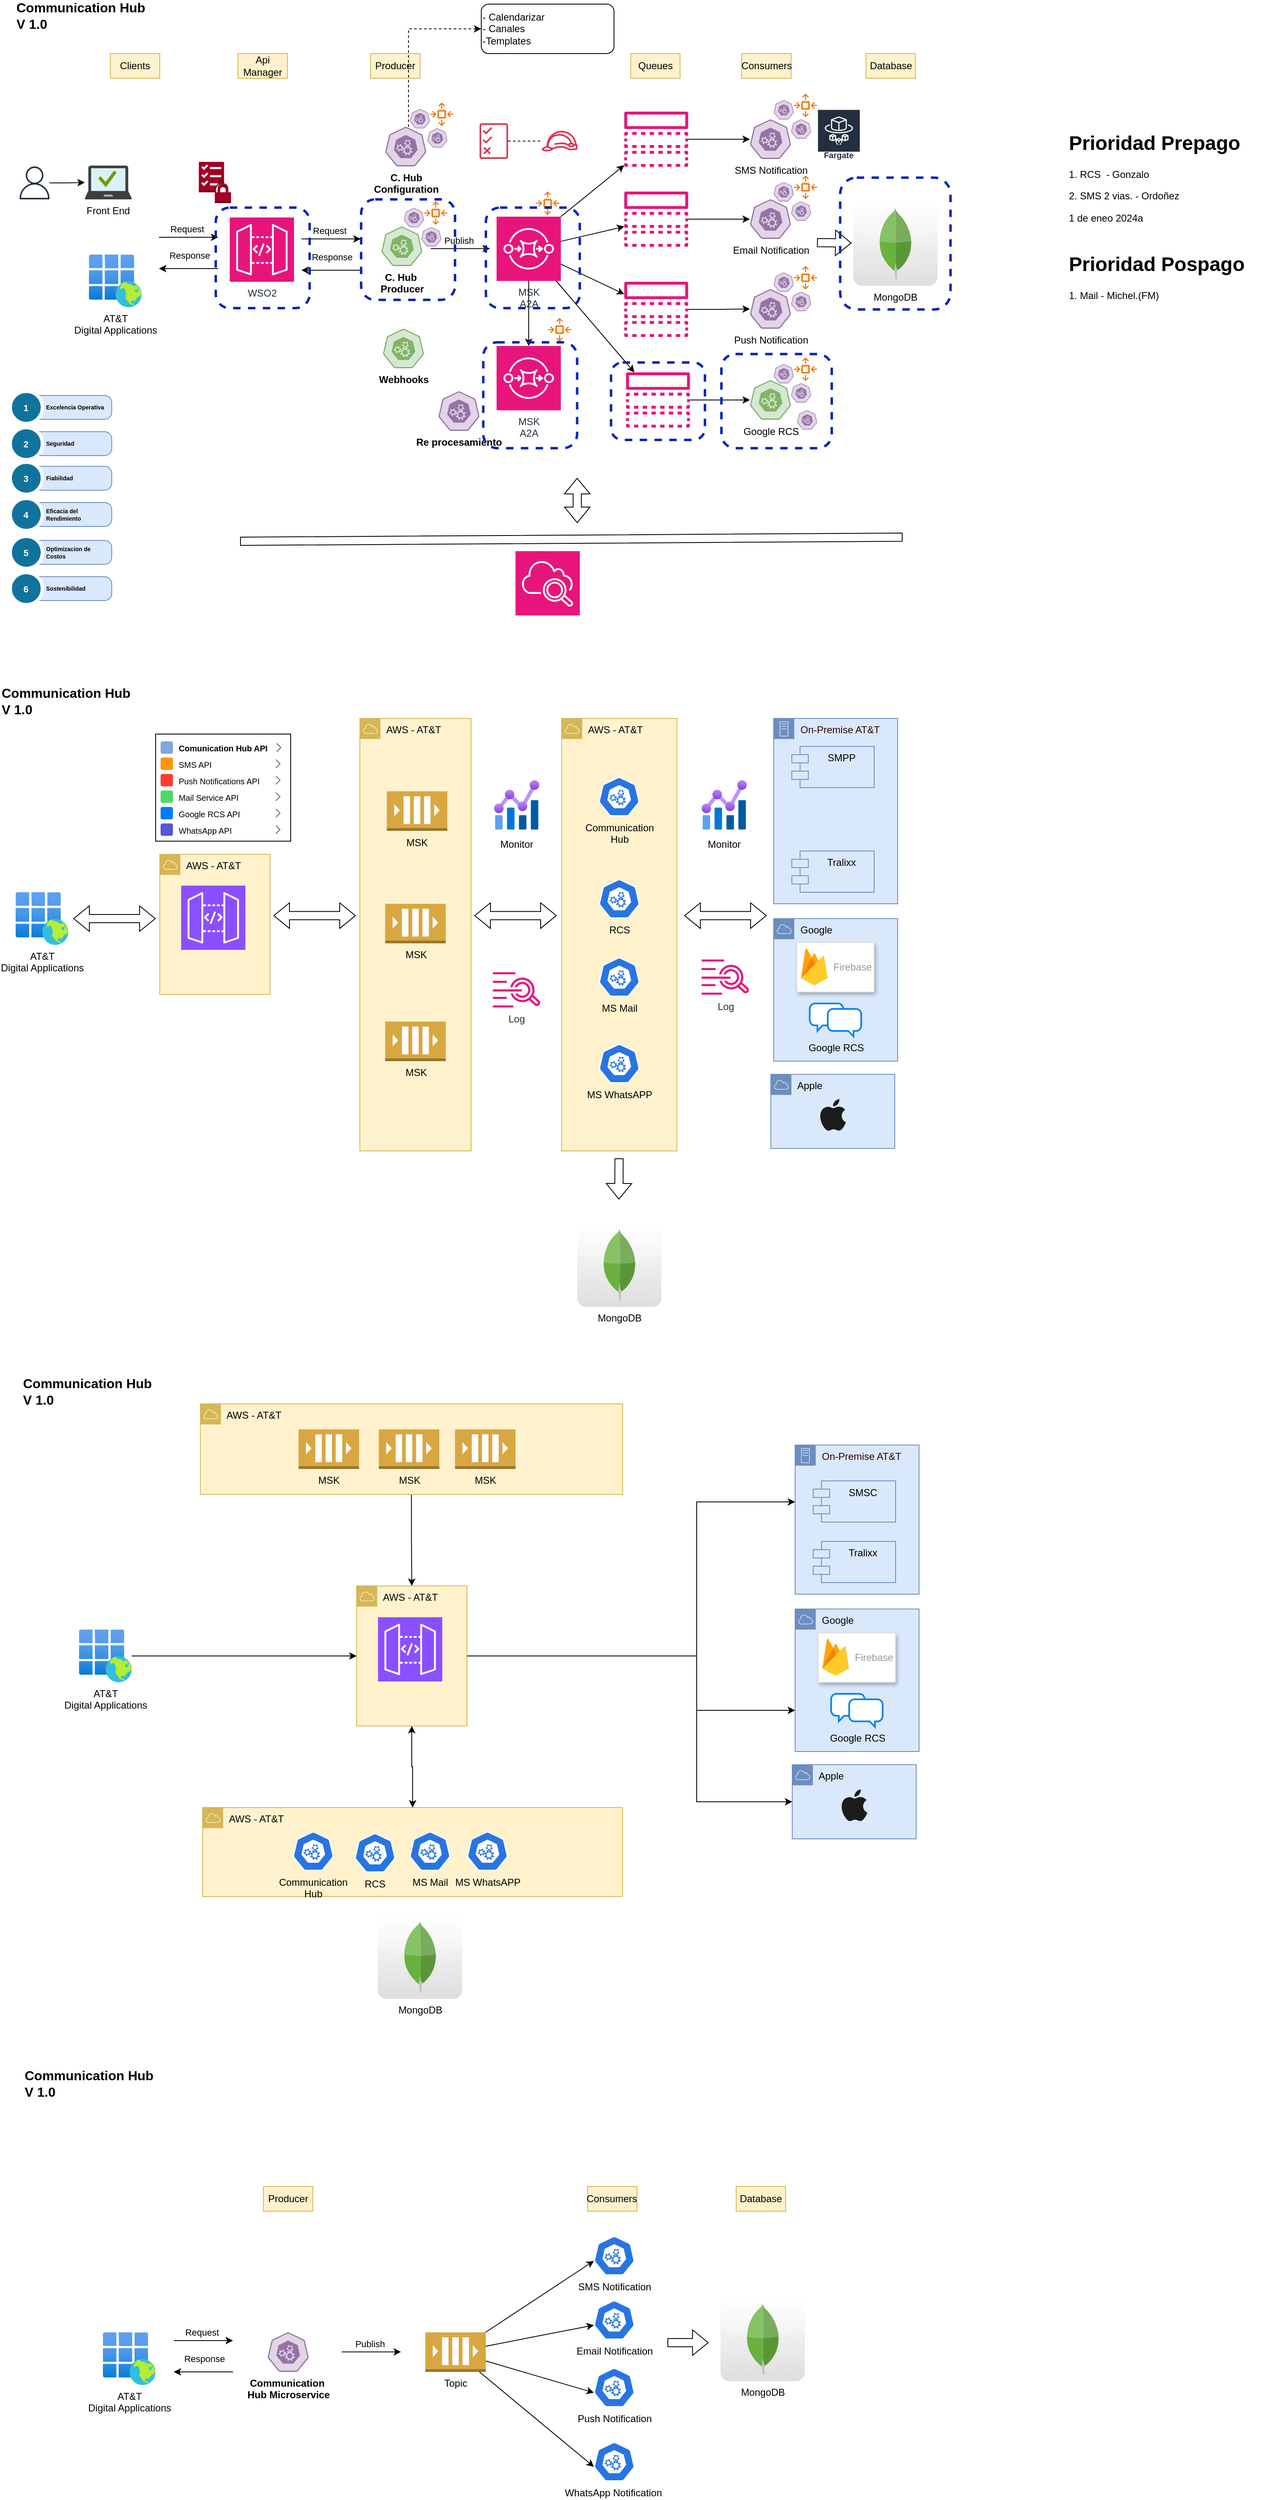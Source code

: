 <mxfile version="24.7.1" type="github" pages="5">
  <diagram name="HL Architechture" id="SlBzTVeqFdqKTDmZe6ph">
    <mxGraphModel dx="989" dy="1337" grid="1" gridSize="10" guides="1" tooltips="1" connect="1" arrows="1" fold="1" page="1" pageScale="1" pageWidth="1169" pageHeight="827" math="0" shadow="0">
      <root>
        <mxCell id="IXOz85ADF_nXkDeNcJsj-0" />
        <mxCell id="IXOz85ADF_nXkDeNcJsj-1" parent="IXOz85ADF_nXkDeNcJsj-0" />
        <mxCell id="IXOz85ADF_nXkDeNcJsj-2" value="AWS - AT&amp;amp;T" style="sketch=0;outlineConnect=0;html=1;whiteSpace=wrap;fontSize=12;fontStyle=0;shape=mxgraph.aws4.group;grIcon=mxgraph.aws4.group_aws_cloud;strokeColor=#d6b656;fillColor=#fff2cc;verticalAlign=top;align=left;spacingLeft=30;dashed=0;" parent="IXOz85ADF_nXkDeNcJsj-1" vertex="1">
          <mxGeometry x="451" y="58" width="135" height="525" as="geometry" />
        </mxCell>
        <mxCell id="IXOz85ADF_nXkDeNcJsj-3" value="&lt;font color=&quot;#330000&quot;&gt;On-Premise AT&amp;amp;T&lt;/font&gt;" style="sketch=0;outlineConnect=0;html=1;whiteSpace=wrap;fontSize=12;fontStyle=0;shape=mxgraph.aws4.group;grIcon=mxgraph.aws4.group_on_premise;strokeColor=#6c8ebf;fillColor=#dae8fc;verticalAlign=top;align=left;spacingLeft=30;dashed=0;" parent="IXOz85ADF_nXkDeNcJsj-1" vertex="1">
          <mxGeometry x="953.5" y="58" width="150.5" height="225" as="geometry" />
        </mxCell>
        <mxCell id="IXOz85ADF_nXkDeNcJsj-4" value="Communication Hub&lt;div style=&quot;font-size: 16px;&quot;&gt;V 1.0&lt;/div&gt;" style="text;html=1;align=left;verticalAlign=middle;whiteSpace=wrap;rounded=0;fontStyle=1;fontSize=16;" parent="IXOz85ADF_nXkDeNcJsj-1" vertex="1">
          <mxGeometry x="14" y="22" width="396" height="30" as="geometry" />
        </mxCell>
        <mxCell id="IXOz85ADF_nXkDeNcJsj-5" value="SMPP" style="shape=module;align=left;spacingLeft=20;align=center;verticalAlign=top;whiteSpace=wrap;html=1;fillColor=#dae8fc;strokeColor=#6c8ebf;" parent="IXOz85ADF_nXkDeNcJsj-1" vertex="1">
          <mxGeometry x="975.5" y="92" width="100" height="50" as="geometry" />
        </mxCell>
        <mxCell id="IXOz85ADF_nXkDeNcJsj-6" value="Tralixx" style="shape=module;align=left;spacingLeft=20;align=center;verticalAlign=top;whiteSpace=wrap;html=1;fillColor=#dae8fc;strokeColor=#6c8ebf;" parent="IXOz85ADF_nXkDeNcJsj-1" vertex="1">
          <mxGeometry x="975.5" y="219" width="100" height="50" as="geometry" />
        </mxCell>
        <mxCell id="IXOz85ADF_nXkDeNcJsj-7" value="" style="shape=rect;shadow=0;labelBackgroundColor=none;fontColor=default;labelBorderColor=none;fillColor=none;gradientColor=none;strokeColor=default;rounded=0;" parent="IXOz85ADF_nXkDeNcJsj-1" vertex="1">
          <mxGeometry x="203" y="77" width="164" height="130" as="geometry" />
        </mxCell>
        <mxCell id="IXOz85ADF_nXkDeNcJsj-8" value="SMS API" style="shape=rect;strokeColor=none;fontSize=10;fontColor=#000000;resizeWidth=1;align=left;spacingLeft=25;spacingTop=2;whiteSpace=wrap;html=1;" parent="IXOz85ADF_nXkDeNcJsj-7" vertex="1">
          <mxGeometry width="160" height="20" relative="1" as="geometry">
            <mxPoint x="1" y="26" as="offset" />
          </mxGeometry>
        </mxCell>
        <mxCell id="IXOz85ADF_nXkDeNcJsj-9" value="" style="shape=rect;rounded=1;rSize=3;strokeColor=none;fillColor=#FF9501;" parent="IXOz85ADF_nXkDeNcJsj-8" vertex="1">
          <mxGeometry y="0.5" width="15" height="15" relative="1" as="geometry">
            <mxPoint x="5" y="-7.5" as="offset" />
          </mxGeometry>
        </mxCell>
        <mxCell id="IXOz85ADF_nXkDeNcJsj-10" value="" style="shape=mxgraph.ios7.misc.right;strokeColor=#666666;" parent="IXOz85ADF_nXkDeNcJsj-8" vertex="1">
          <mxGeometry x="1" y="0.5" width="5" height="10" relative="1" as="geometry">
            <mxPoint x="-15" y="-5" as="offset" />
          </mxGeometry>
        </mxCell>
        <mxCell id="IXOz85ADF_nXkDeNcJsj-11" value="Push Notifications API" style="shape=rect;strokeColor=none;fontSize=10;fontColor=#000000;resizeWidth=1;align=left;spacingLeft=25;spacingTop=2;whiteSpace=wrap;html=1;" parent="IXOz85ADF_nXkDeNcJsj-7" vertex="1">
          <mxGeometry width="160" height="20" relative="1" as="geometry">
            <mxPoint x="1" y="46" as="offset" />
          </mxGeometry>
        </mxCell>
        <mxCell id="IXOz85ADF_nXkDeNcJsj-12" value="" style="shape=rect;rounded=1;rSize=3;strokeColor=none;fillColor=#FF3B2F;" parent="IXOz85ADF_nXkDeNcJsj-11" vertex="1">
          <mxGeometry y="0.5" width="15" height="15" relative="1" as="geometry">
            <mxPoint x="5" y="-7.5" as="offset" />
          </mxGeometry>
        </mxCell>
        <mxCell id="IXOz85ADF_nXkDeNcJsj-13" value="" style="shape=mxgraph.ios7.misc.right;strokeColor=#666666;" parent="IXOz85ADF_nXkDeNcJsj-11" vertex="1">
          <mxGeometry x="1" y="0.5" width="5" height="10" relative="1" as="geometry">
            <mxPoint x="-15" y="-5" as="offset" />
          </mxGeometry>
        </mxCell>
        <mxCell id="IXOz85ADF_nXkDeNcJsj-14" value="Mail Service API" style="shape=rect;strokeColor=none;fontSize=10;fontColor=#000000;resizeWidth=1;align=left;spacingLeft=25;spacingTop=2;whiteSpace=wrap;html=1;" parent="IXOz85ADF_nXkDeNcJsj-7" vertex="1">
          <mxGeometry width="160" height="20" relative="1" as="geometry">
            <mxPoint x="1" y="66" as="offset" />
          </mxGeometry>
        </mxCell>
        <mxCell id="IXOz85ADF_nXkDeNcJsj-15" value="" style="shape=rect;rounded=1;rSize=3;strokeColor=none;fillColor=#4CDA64;" parent="IXOz85ADF_nXkDeNcJsj-14" vertex="1">
          <mxGeometry y="0.5" width="15" height="15" relative="1" as="geometry">
            <mxPoint x="5" y="-7.5" as="offset" />
          </mxGeometry>
        </mxCell>
        <mxCell id="IXOz85ADF_nXkDeNcJsj-16" value="" style="shape=mxgraph.ios7.misc.right;strokeColor=#666666;" parent="IXOz85ADF_nXkDeNcJsj-14" vertex="1">
          <mxGeometry x="1" y="0.5" width="5" height="10" relative="1" as="geometry">
            <mxPoint x="-15" y="-5" as="offset" />
          </mxGeometry>
        </mxCell>
        <mxCell id="IXOz85ADF_nXkDeNcJsj-17" value="Google RCS API" style="shape=rect;strokeColor=none;fontSize=10;fontColor=#000000;resizeWidth=1;align=left;spacingLeft=25;spacingTop=2;whiteSpace=wrap;html=1;" parent="IXOz85ADF_nXkDeNcJsj-7" vertex="1">
          <mxGeometry width="160" height="20" relative="1" as="geometry">
            <mxPoint x="1" y="86" as="offset" />
          </mxGeometry>
        </mxCell>
        <mxCell id="IXOz85ADF_nXkDeNcJsj-18" value="" style="shape=rect;rounded=1;rSize=3;strokeColor=none;fillColor=#007AFF;" parent="IXOz85ADF_nXkDeNcJsj-17" vertex="1">
          <mxGeometry y="0.5" width="15" height="15" relative="1" as="geometry">
            <mxPoint x="5" y="-7.5" as="offset" />
          </mxGeometry>
        </mxCell>
        <mxCell id="IXOz85ADF_nXkDeNcJsj-19" value="" style="shape=mxgraph.ios7.misc.right;strokeColor=#666666;" parent="IXOz85ADF_nXkDeNcJsj-17" vertex="1">
          <mxGeometry x="1" y="0.5" width="5" height="10" relative="1" as="geometry">
            <mxPoint x="-15" y="-5" as="offset" />
          </mxGeometry>
        </mxCell>
        <mxCell id="IXOz85ADF_nXkDeNcJsj-20" value="WhatsApp API" style="shape=rect;strokeColor=none;fontSize=10;fontColor=#000000;resizeWidth=1;align=left;spacingLeft=25;spacingTop=2;whiteSpace=wrap;html=1;" parent="IXOz85ADF_nXkDeNcJsj-7" vertex="1">
          <mxGeometry width="160" height="20" relative="1" as="geometry">
            <mxPoint x="1" y="106" as="offset" />
          </mxGeometry>
        </mxCell>
        <mxCell id="IXOz85ADF_nXkDeNcJsj-21" value="" style="shape=rect;rounded=1;rSize=3;strokeColor=none;fillColor=#5855D6;" parent="IXOz85ADF_nXkDeNcJsj-20" vertex="1">
          <mxGeometry y="0.5" width="15" height="15" relative="1" as="geometry">
            <mxPoint x="5" y="-7.5" as="offset" />
          </mxGeometry>
        </mxCell>
        <mxCell id="IXOz85ADF_nXkDeNcJsj-22" value="" style="shape=mxgraph.ios7.misc.right;strokeColor=#666666;" parent="IXOz85ADF_nXkDeNcJsj-20" vertex="1">
          <mxGeometry x="1" y="0.5" width="5" height="10" relative="1" as="geometry">
            <mxPoint x="-15" y="-5" as="offset" />
          </mxGeometry>
        </mxCell>
        <mxCell id="IXOz85ADF_nXkDeNcJsj-23" value="Comunication Hub API" style="shape=rect;strokeColor=none;fontSize=10;fontColor=#000000;resizeWidth=1;align=left;spacingLeft=25;spacingTop=2;whiteSpace=wrap;html=1;fontStyle=1" parent="IXOz85ADF_nXkDeNcJsj-7" vertex="1">
          <mxGeometry x="1" y="6" width="161" height="20.8" as="geometry" />
        </mxCell>
        <mxCell id="IXOz85ADF_nXkDeNcJsj-24" value="" style="shape=rect;rounded=1;rSize=3;strokeColor=none;fillColor=#7EA6E0;" parent="IXOz85ADF_nXkDeNcJsj-23" vertex="1">
          <mxGeometry y="0.5" width="15" height="15" relative="1" as="geometry">
            <mxPoint x="5" y="-7.5" as="offset" />
          </mxGeometry>
        </mxCell>
        <mxCell id="IXOz85ADF_nXkDeNcJsj-25" value="" style="shape=mxgraph.ios7.misc.right;strokeColor=#666666;" parent="IXOz85ADF_nXkDeNcJsj-23" vertex="1">
          <mxGeometry x="1" y="0.5" width="5" height="10" relative="1" as="geometry">
            <mxPoint x="-15" y="-5" as="offset" />
          </mxGeometry>
        </mxCell>
        <mxCell id="IXOz85ADF_nXkDeNcJsj-27" value="Monitor" style="image;aspect=fixed;html=1;points=[];align=center;fontSize=12;image=img/lib/azure2/management_governance/Metrics.svg;" parent="IXOz85ADF_nXkDeNcJsj-1" vertex="1">
          <mxGeometry x="614" y="129" width="54.8" height="68" as="geometry" />
        </mxCell>
        <mxCell id="IXOz85ADF_nXkDeNcJsj-28" value="Log" style="sketch=0;outlineConnect=0;fontColor=#232F3E;gradientColor=none;fillColor=#E7157B;strokeColor=none;dashed=0;verticalLabelPosition=bottom;verticalAlign=top;align=center;html=1;fontSize=12;fontStyle=0;aspect=fixed;pointerEvents=1;shape=mxgraph.aws4.cloudwatch_logs;" parent="IXOz85ADF_nXkDeNcJsj-1" vertex="1">
          <mxGeometry x="612.49" y="366" width="57.83" height="43" as="geometry" />
        </mxCell>
        <mxCell id="IXOz85ADF_nXkDeNcJsj-29" value="AWS - AT&amp;amp;T" style="sketch=0;outlineConnect=0;html=1;whiteSpace=wrap;fontSize=12;fontStyle=0;shape=mxgraph.aws4.group;grIcon=mxgraph.aws4.group_aws_cloud;strokeColor=#d6b656;fillColor=#fff2cc;verticalAlign=top;align=left;spacingLeft=30;dashed=0;" parent="IXOz85ADF_nXkDeNcJsj-1" vertex="1">
          <mxGeometry x="695.99" y="58" width="140" height="525" as="geometry" />
        </mxCell>
        <mxCell id="IXOz85ADF_nXkDeNcJsj-30" value="MS Mail" style="aspect=fixed;sketch=0;html=1;dashed=0;whitespace=wrap;verticalLabelPosition=bottom;verticalAlign=top;fillColor=#2875E2;strokeColor=#ffffff;points=[[0.005,0.63,0],[0.1,0.2,0],[0.9,0.2,0],[0.5,0,0],[0.995,0.63,0],[0.72,0.99,0],[0.5,1,0],[0.28,0.99,0]];shape=mxgraph.kubernetes.icon2;prIcon=api" parent="IXOz85ADF_nXkDeNcJsj-1" vertex="1">
          <mxGeometry x="740.992" y="348.001" width="50" height="48" as="geometry" />
        </mxCell>
        <mxCell id="IXOz85ADF_nXkDeNcJsj-31" value="MS WhatsAPP" style="aspect=fixed;sketch=0;html=1;dashed=0;whitespace=wrap;verticalLabelPosition=bottom;verticalAlign=top;fillColor=#2875E2;strokeColor=#ffffff;points=[[0.005,0.63,0],[0.1,0.2,0],[0.9,0.2,0],[0.5,0,0],[0.995,0.63,0],[0.72,0.99,0],[0.5,1,0],[0.28,0.99,0]];shape=mxgraph.kubernetes.icon2;prIcon=api" parent="IXOz85ADF_nXkDeNcJsj-1" vertex="1">
          <mxGeometry x="740.995" y="453.001" width="50" height="48" as="geometry" />
        </mxCell>
        <mxCell id="IXOz85ADF_nXkDeNcJsj-33" value="RCS" style="aspect=fixed;sketch=0;html=1;dashed=0;whitespace=wrap;verticalLabelPosition=bottom;verticalAlign=top;fillColor=#2875E2;strokeColor=#ffffff;points=[[0.005,0.63,0],[0.1,0.2,0],[0.9,0.2,0],[0.5,0,0],[0.995,0.63,0],[0.72,0.99,0],[0.5,1,0],[0.28,0.99,0]];shape=mxgraph.kubernetes.icon2;prIcon=api" parent="IXOz85ADF_nXkDeNcJsj-1" vertex="1">
          <mxGeometry x="741.002" y="253.001" width="50" height="48" as="geometry" />
        </mxCell>
        <mxCell id="IXOz85ADF_nXkDeNcJsj-34" value="MSK" style="outlineConnect=0;dashed=0;verticalLabelPosition=bottom;verticalAlign=top;align=center;html=1;shape=mxgraph.aws3.queue;fillColor=#D9A741;gradientColor=none;" parent="IXOz85ADF_nXkDeNcJsj-1" vertex="1">
          <mxGeometry x="483.71" y="146.5" width="73.5" height="48" as="geometry" />
        </mxCell>
        <mxCell id="IXOz85ADF_nXkDeNcJsj-38" value="" style="group" parent="IXOz85ADF_nXkDeNcJsj-1" vertex="1" connectable="0">
          <mxGeometry x="953.5" y="301" width="150.5" height="173" as="geometry" />
        </mxCell>
        <mxCell id="IXOz85ADF_nXkDeNcJsj-39" value="Google" style="sketch=0;outlineConnect=0;html=1;whiteSpace=wrap;fontSize=12;fontStyle=0;shape=mxgraph.aws4.group;grIcon=mxgraph.aws4.group_aws_cloud;strokeColor=#6c8ebf;fillColor=#dae8fc;verticalAlign=top;align=left;spacingLeft=30;dashed=0;" parent="IXOz85ADF_nXkDeNcJsj-38" vertex="1">
          <mxGeometry width="150.5" height="173" as="geometry" />
        </mxCell>
        <mxCell id="IXOz85ADF_nXkDeNcJsj-40" value="" style="strokeColor=#dddddd;shadow=1;strokeWidth=1;rounded=1;absoluteArcSize=1;arcSize=2;" parent="IXOz85ADF_nXkDeNcJsj-38" vertex="1">
          <mxGeometry x="28.121" y="29" width="93.769" height="60" as="geometry" />
        </mxCell>
        <mxCell id="IXOz85ADF_nXkDeNcJsj-41" value="Firebase" style="sketch=0;dashed=0;connectable=0;html=1;fillColor=#5184F3;strokeColor=none;shape=mxgraph.gcp2.firebase;part=1;labelPosition=right;verticalLabelPosition=middle;align=left;verticalAlign=middle;spacingLeft=5;fontColor=#999999;fontSize=12;" parent="IXOz85ADF_nXkDeNcJsj-40" vertex="1">
          <mxGeometry width="32.4" height="45" relative="1" as="geometry">
            <mxPoint x="5" y="7" as="offset" />
          </mxGeometry>
        </mxCell>
        <mxCell id="IXOz85ADF_nXkDeNcJsj-42" value="Google RCS" style="html=1;verticalLabelPosition=bottom;align=center;labelBackgroundColor=none;verticalAlign=top;strokeWidth=2;strokeColor=#0080F0;shadow=0;dashed=0;shape=mxgraph.ios7.icons.chat;" parent="IXOz85ADF_nXkDeNcJsj-38" vertex="1">
          <mxGeometry x="43.743" y="103" width="62.516" height="40" as="geometry" />
        </mxCell>
        <mxCell id="IXOz85ADF_nXkDeNcJsj-43" value="MSK" style="outlineConnect=0;dashed=0;verticalLabelPosition=bottom;verticalAlign=top;align=center;html=1;shape=mxgraph.aws3.queue;fillColor=#D9A741;gradientColor=none;" parent="IXOz85ADF_nXkDeNcJsj-1" vertex="1">
          <mxGeometry x="481.75" y="426" width="73.5" height="48" as="geometry" />
        </mxCell>
        <mxCell id="IXOz85ADF_nXkDeNcJsj-44" value="MSK" style="outlineConnect=0;dashed=0;verticalLabelPosition=bottom;verticalAlign=top;align=center;html=1;shape=mxgraph.aws3.queue;fillColor=#D9A741;gradientColor=none;" parent="IXOz85ADF_nXkDeNcJsj-1" vertex="1">
          <mxGeometry x="481.75" y="283" width="73.5" height="48" as="geometry" />
        </mxCell>
        <mxCell id="IXOz85ADF_nXkDeNcJsj-45" value="" style="shape=flexArrow;endArrow=classic;startArrow=classic;html=1;rounded=0;" parent="IXOz85ADF_nXkDeNcJsj-1" edge="1">
          <mxGeometry width="100" height="100" relative="1" as="geometry">
            <mxPoint x="346" y="297.41" as="sourcePoint" />
            <mxPoint x="446" y="297.41" as="targetPoint" />
          </mxGeometry>
        </mxCell>
        <mxCell id="IXOz85ADF_nXkDeNcJsj-46" value="Monitor" style="image;aspect=fixed;html=1;points=[];align=center;fontSize=12;image=img/lib/azure2/management_governance/Metrics.svg;" parent="IXOz85ADF_nXkDeNcJsj-1" vertex="1">
          <mxGeometry x="866" y="129" width="54.8" height="68" as="geometry" />
        </mxCell>
        <mxCell id="IXOz85ADF_nXkDeNcJsj-47" value="Log" style="sketch=0;outlineConnect=0;fontColor=#232F3E;gradientColor=none;fillColor=#E7157B;strokeColor=none;dashed=0;verticalLabelPosition=bottom;verticalAlign=top;align=center;html=1;fontSize=12;fontStyle=0;aspect=fixed;pointerEvents=1;shape=mxgraph.aws4.cloudwatch_logs;" parent="IXOz85ADF_nXkDeNcJsj-1" vertex="1">
          <mxGeometry x="866" y="350.5" width="57.83" height="43" as="geometry" />
        </mxCell>
        <mxCell id="IXOz85ADF_nXkDeNcJsj-48" value="" style="shape=flexArrow;endArrow=classic;startArrow=classic;html=1;rounded=0;" parent="IXOz85ADF_nXkDeNcJsj-1" edge="1">
          <mxGeometry width="100" height="100" relative="1" as="geometry">
            <mxPoint x="590" y="297.41" as="sourcePoint" />
            <mxPoint x="690" y="297.41" as="targetPoint" />
          </mxGeometry>
        </mxCell>
        <mxCell id="IXOz85ADF_nXkDeNcJsj-49" value="" style="shape=flexArrow;endArrow=classic;startArrow=classic;html=1;rounded=0;" parent="IXOz85ADF_nXkDeNcJsj-1" edge="1">
          <mxGeometry width="100" height="100" relative="1" as="geometry">
            <mxPoint x="844.92" y="297.41" as="sourcePoint" />
            <mxPoint x="944.92" y="297.41" as="targetPoint" />
          </mxGeometry>
        </mxCell>
        <mxCell id="IXOz85ADF_nXkDeNcJsj-52" value="" style="shape=flexArrow;endArrow=classic;html=1;rounded=0;" parent="IXOz85ADF_nXkDeNcJsj-1" edge="1">
          <mxGeometry width="50" height="50" relative="1" as="geometry">
            <mxPoint x="765.71" y="592" as="sourcePoint" />
            <mxPoint x="765.506" y="642" as="targetPoint" />
          </mxGeometry>
        </mxCell>
        <mxCell id="IXOz85ADF_nXkDeNcJsj-55" value="AT&amp;amp;T&lt;div&gt;Digital Applications&lt;/div&gt;" style="image;aspect=fixed;html=1;points=[];align=center;fontSize=12;image=img/lib/azure2/identity/Enterprise_Applications.svg;" parent="IXOz85ADF_nXkDeNcJsj-1" vertex="1">
          <mxGeometry x="33" y="269" width="64" height="64" as="geometry" />
        </mxCell>
        <mxCell id="IXOz85ADF_nXkDeNcJsj-56" value="" style="shape=flexArrow;endArrow=classic;startArrow=classic;html=1;rounded=0;" parent="IXOz85ADF_nXkDeNcJsj-1" edge="1">
          <mxGeometry width="100" height="100" relative="1" as="geometry">
            <mxPoint x="103" y="301" as="sourcePoint" />
            <mxPoint x="203" y="301" as="targetPoint" />
          </mxGeometry>
        </mxCell>
        <mxCell id="IXOz85ADF_nXkDeNcJsj-57" value="" style="group" parent="IXOz85ADF_nXkDeNcJsj-1" vertex="1" connectable="0">
          <mxGeometry x="208" y="223" width="134" height="170" as="geometry" />
        </mxCell>
        <mxCell id="IXOz85ADF_nXkDeNcJsj-58" value="AWS - AT&amp;amp;T" style="sketch=0;outlineConnect=0;html=1;whiteSpace=wrap;fontSize=12;fontStyle=0;shape=mxgraph.aws4.group;grIcon=mxgraph.aws4.group_aws_cloud;strokeColor=#d6b656;fillColor=#fff2cc;verticalAlign=top;align=left;spacingLeft=30;dashed=0;" parent="IXOz85ADF_nXkDeNcJsj-57" vertex="1">
          <mxGeometry width="134" height="170" as="geometry" />
        </mxCell>
        <mxCell id="IXOz85ADF_nXkDeNcJsj-59" value="" style="sketch=0;points=[[0,0,0],[0.25,0,0],[0.5,0,0],[0.75,0,0],[1,0,0],[0,1,0],[0.25,1,0],[0.5,1,0],[0.75,1,0],[1,1,0],[0,0.25,0],[0,0.5,0],[0,0.75,0],[1,0.25,0],[1,0.5,0],[1,0.75,0]];outlineConnect=0;fontColor=#232F3E;fillColor=#8C4FFF;strokeColor=#ffffff;dashed=0;verticalLabelPosition=bottom;verticalAlign=top;align=center;html=1;fontSize=12;fontStyle=0;aspect=fixed;shape=mxgraph.aws4.resourceIcon;resIcon=mxgraph.aws4.api_gateway;" parent="IXOz85ADF_nXkDeNcJsj-57" vertex="1">
          <mxGeometry x="26" y="38" width="78" height="78" as="geometry" />
        </mxCell>
        <mxCell id="IXOz85ADF_nXkDeNcJsj-60" value="" style="shape=image;verticalLabelPosition=bottom;labelBackgroundColor=default;verticalAlign=top;aspect=fixed;imageAspect=0;image=https://d31eovcmofbjgi.cloudfront.net/wp-content/uploads/2020/03/API-MANAGER-e1585670045427.png;clipPath=inset(17.03% 1.33% 14.84% 0%);" parent="IXOz85ADF_nXkDeNcJsj-57" vertex="1">
          <mxGeometry x="8.5" y="125" width="113" height="23.669" as="geometry" />
        </mxCell>
        <mxCell id="IXOz85ADF_nXkDeNcJsj-61" value="Communication Hub&lt;div style=&quot;font-size: 16px;&quot;&gt;V 1.0&lt;/div&gt;" style="text;html=1;align=left;verticalAlign=middle;whiteSpace=wrap;rounded=0;fontStyle=1;fontSize=16;" parent="IXOz85ADF_nXkDeNcJsj-1" vertex="1">
          <mxGeometry x="32" y="-810" width="396" height="30" as="geometry" />
        </mxCell>
        <mxCell id="IXOz85ADF_nXkDeNcJsj-62" value="AT&amp;amp;T&lt;div&gt;Digital Applications&lt;/div&gt;" style="image;aspect=fixed;html=1;points=[];align=center;fontSize=12;image=img/lib/azure2/identity/Enterprise_Applications.svg;" parent="IXOz85ADF_nXkDeNcJsj-1" vertex="1">
          <mxGeometry x="122" y="-505" width="64" height="64" as="geometry" />
        </mxCell>
        <mxCell id="IXOz85ADF_nXkDeNcJsj-63" value="&lt;b&gt;C.&amp;nbsp;&lt;/b&gt;&lt;b style=&quot;background-color: initial;&quot;&gt;Hub&amp;nbsp;&lt;/b&gt;&lt;div&gt;&lt;b style=&quot;background-color: initial;&quot;&gt;Producer&lt;/b&gt;&lt;/div&gt;" style="aspect=fixed;sketch=0;html=1;dashed=0;whitespace=wrap;verticalLabelPosition=bottom;verticalAlign=top;fillColor=#d5e8d4;strokeColor=#82b366;points=[[0.005,0.63,0],[0.1,0.2,0],[0.9,0.2,0],[0.5,0,0],[0.995,0.63,0],[0.72,0.99,0],[0.5,1,0],[0.28,0.99,0]];shape=mxgraph.kubernetes.icon2;prIcon=api" parent="IXOz85ADF_nXkDeNcJsj-1" vertex="1">
          <mxGeometry x="476.996" y="-538.999" width="50" height="48" as="geometry" />
        </mxCell>
        <mxCell id="IXOz85ADF_nXkDeNcJsj-64" value="" style="endArrow=classic;html=1;rounded=0;" parent="IXOz85ADF_nXkDeNcJsj-1" edge="1">
          <mxGeometry width="50" height="50" relative="1" as="geometry">
            <mxPoint x="207" y="-526" as="sourcePoint" />
            <mxPoint x="279" y="-526" as="targetPoint" />
          </mxGeometry>
        </mxCell>
        <mxCell id="IXOz85ADF_nXkDeNcJsj-65" value="Request" style="edgeLabel;html=1;align=center;verticalAlign=middle;resizable=0;points=[];" parent="IXOz85ADF_nXkDeNcJsj-64" vertex="1" connectable="0">
          <mxGeometry x="0.271" y="1" relative="1" as="geometry">
            <mxPoint x="-12" y="-9" as="offset" />
          </mxGeometry>
        </mxCell>
        <mxCell id="IXOz85ADF_nXkDeNcJsj-66" value="" style="endArrow=none;html=1;rounded=0;startArrow=classic;startFill=1;endFill=0;" parent="IXOz85ADF_nXkDeNcJsj-1" edge="1">
          <mxGeometry width="50" height="50" relative="1" as="geometry">
            <mxPoint x="207" y="-488" as="sourcePoint" />
            <mxPoint x="279" y="-488" as="targetPoint" />
          </mxGeometry>
        </mxCell>
        <mxCell id="IXOz85ADF_nXkDeNcJsj-67" value="Response" style="edgeLabel;html=1;align=center;verticalAlign=middle;resizable=0;points=[];" parent="IXOz85ADF_nXkDeNcJsj-66" vertex="1" connectable="0">
          <mxGeometry x="0.029" y="1" relative="1" as="geometry">
            <mxPoint y="-15" as="offset" />
          </mxGeometry>
        </mxCell>
        <mxCell id="IXOz85ADF_nXkDeNcJsj-68" value="" style="endArrow=classic;html=1;rounded=0;" parent="IXOz85ADF_nXkDeNcJsj-1" edge="1">
          <mxGeometry width="50" height="50" relative="1" as="geometry">
            <mxPoint x="537" y="-512.26" as="sourcePoint" />
            <mxPoint x="609" y="-512.26" as="targetPoint" />
          </mxGeometry>
        </mxCell>
        <mxCell id="IXOz85ADF_nXkDeNcJsj-69" value="Publish" style="edgeLabel;html=1;align=center;verticalAlign=middle;resizable=0;points=[];" parent="IXOz85ADF_nXkDeNcJsj-68" vertex="1" connectable="0">
          <mxGeometry x="0.271" y="1" relative="1" as="geometry">
            <mxPoint x="-12" y="-9" as="offset" />
          </mxGeometry>
        </mxCell>
        <mxCell id="IXOz85ADF_nXkDeNcJsj-71" value="SMS Notification" style="aspect=fixed;sketch=0;html=1;dashed=0;whitespace=wrap;verticalLabelPosition=bottom;verticalAlign=top;fillColor=#e1d5e7;strokeColor=#9673a6;points=[[0.005,0.63,0],[0.1,0.2,0],[0.9,0.2,0],[0.5,0,0],[0.995,0.63,0],[0.72,0.99,0],[0.5,1,0],[0.28,0.99,0]];shape=mxgraph.kubernetes.icon2;prIcon=api" parent="IXOz85ADF_nXkDeNcJsj-1" vertex="1">
          <mxGeometry x="924.612" y="-668.999" width="50" height="48" as="geometry" />
        </mxCell>
        <mxCell id="IXOz85ADF_nXkDeNcJsj-72" value="Email Notification" style="aspect=fixed;sketch=0;html=1;dashed=0;whitespace=wrap;verticalLabelPosition=bottom;verticalAlign=top;fillColor=#e1d5e7;strokeColor=#9673a6;points=[[0.005,0.63,0],[0.1,0.2,0],[0.9,0.2,0],[0.5,0,0],[0.995,0.63,0],[0.72,0.99,0],[0.5,1,0],[0.28,0.99,0]];shape=mxgraph.kubernetes.icon2;prIcon=api" parent="IXOz85ADF_nXkDeNcJsj-1" vertex="1">
          <mxGeometry x="924.612" y="-571.999" width="50" height="48" as="geometry" />
        </mxCell>
        <mxCell id="IXOz85ADF_nXkDeNcJsj-73" value="Push Notification" style="aspect=fixed;sketch=0;html=1;dashed=0;whitespace=wrap;verticalLabelPosition=bottom;verticalAlign=top;fillColor=#e1d5e7;strokeColor=#9673a6;points=[[0.005,0.63,0],[0.1,0.2,0],[0.9,0.2,0],[0.5,0,0],[0.995,0.63,0],[0.72,0.99,0],[0.5,1,0],[0.28,0.99,0]];shape=mxgraph.kubernetes.icon2;prIcon=api" parent="IXOz85ADF_nXkDeNcJsj-1" vertex="1">
          <mxGeometry x="924.612" y="-462.999" width="50" height="48" as="geometry" />
        </mxCell>
        <mxCell id="IXOz85ADF_nXkDeNcJsj-74" value="Google RCS" style="aspect=fixed;sketch=0;html=1;dashed=0;whitespace=wrap;verticalLabelPosition=bottom;verticalAlign=top;fillColor=#d5e8d4;strokeColor=#82b366;points=[[0.005,0.63,0],[0.1,0.2,0],[0.9,0.2,0],[0.5,0,0],[0.995,0.63,0],[0.72,0.99,0],[0.5,1,0],[0.28,0.99,0]];shape=mxgraph.kubernetes.icon2;prIcon=api" parent="IXOz85ADF_nXkDeNcJsj-1" vertex="1">
          <mxGeometry x="924.612" y="-352.499" width="50" height="48" as="geometry" />
        </mxCell>
        <mxCell id="IXOz85ADF_nXkDeNcJsj-79" value="Producer" style="text;html=1;align=center;verticalAlign=middle;whiteSpace=wrap;rounded=0;fillColor=#fff2cc;strokeColor=#d6b656;" parent="IXOz85ADF_nXkDeNcJsj-1" vertex="1">
          <mxGeometry x="464" y="-749" width="60" height="30" as="geometry" />
        </mxCell>
        <mxCell id="IXOz85ADF_nXkDeNcJsj-80" value="Consumers" style="text;html=1;align=center;verticalAlign=middle;whiteSpace=wrap;rounded=0;fillColor=#fff2cc;strokeColor=#d6b656;" parent="IXOz85ADF_nXkDeNcJsj-1" vertex="1">
          <mxGeometry x="914.61" y="-749" width="60" height="30" as="geometry" />
        </mxCell>
        <mxCell id="IXOz85ADF_nXkDeNcJsj-83" value="Database" style="text;html=1;align=center;verticalAlign=middle;whiteSpace=wrap;rounded=0;fillColor=#fff2cc;strokeColor=#d6b656;" parent="IXOz85ADF_nXkDeNcJsj-1" vertex="1">
          <mxGeometry x="1065.62" y="-749" width="60" height="30" as="geometry" />
        </mxCell>
        <mxCell id="IXOz85ADF_nXkDeNcJsj-84" value="" style="shape=flexArrow;endArrow=classic;html=1;rounded=0;" parent="IXOz85ADF_nXkDeNcJsj-1" edge="1">
          <mxGeometry width="50" height="50" relative="1" as="geometry">
            <mxPoint x="1006.12" y="-519.5" as="sourcePoint" />
            <mxPoint x="1048" y="-519" as="targetPoint" />
          </mxGeometry>
        </mxCell>
        <mxCell id="78druOdp1CY0nQv5vDMh-4" style="rounded=0;orthogonalLoop=1;jettySize=auto;html=1;exitX=1;exitY=0;exitDx=0;exitDy=0;exitPerimeter=0;" parent="IXOz85ADF_nXkDeNcJsj-1" source="78druOdp1CY0nQv5vDMh-0" target="78druOdp1CY0nQv5vDMh-3" edge="1">
          <mxGeometry relative="1" as="geometry" />
        </mxCell>
        <mxCell id="78druOdp1CY0nQv5vDMh-9" style="rounded=0;orthogonalLoop=1;jettySize=auto;html=1;" parent="IXOz85ADF_nXkDeNcJsj-1" source="78druOdp1CY0nQv5vDMh-0" target="78druOdp1CY0nQv5vDMh-6" edge="1">
          <mxGeometry relative="1" as="geometry" />
        </mxCell>
        <mxCell id="78druOdp1CY0nQv5vDMh-10" style="rounded=0;orthogonalLoop=1;jettySize=auto;html=1;" parent="IXOz85ADF_nXkDeNcJsj-1" source="78druOdp1CY0nQv5vDMh-0" target="78druOdp1CY0nQv5vDMh-7" edge="1">
          <mxGeometry relative="1" as="geometry" />
        </mxCell>
        <mxCell id="78druOdp1CY0nQv5vDMh-11" style="rounded=0;orthogonalLoop=1;jettySize=auto;html=1;" parent="IXOz85ADF_nXkDeNcJsj-1" source="78druOdp1CY0nQv5vDMh-0" target="78druOdp1CY0nQv5vDMh-8" edge="1">
          <mxGeometry relative="1" as="geometry" />
        </mxCell>
        <mxCell id="78druOdp1CY0nQv5vDMh-19" style="edgeStyle=orthogonalEdgeStyle;rounded=0;orthogonalLoop=1;jettySize=auto;html=1;" parent="IXOz85ADF_nXkDeNcJsj-1" source="78druOdp1CY0nQv5vDMh-0" target="78druOdp1CY0nQv5vDMh-18" edge="1">
          <mxGeometry relative="1" as="geometry" />
        </mxCell>
        <mxCell id="78druOdp1CY0nQv5vDMh-0" value="MSK&lt;div&gt;A2A&lt;/div&gt;" style="sketch=0;points=[[0,0,0],[0.25,0,0],[0.5,0,0],[0.75,0,0],[1,0,0],[0,1,0],[0.25,1,0],[0.5,1,0],[0.75,1,0],[1,1,0],[0,0.25,0],[0,0.5,0],[0,0.75,0],[1,0.25,0],[1,0.5,0],[1,0.75,0]];outlineConnect=0;fontColor=#232F3E;fillColor=#E7157B;strokeColor=#ffffff;dashed=0;verticalLabelPosition=bottom;verticalAlign=top;align=center;html=1;fontSize=12;fontStyle=0;aspect=fixed;shape=mxgraph.aws4.resourceIcon;resIcon=mxgraph.aws4.sqs;" parent="IXOz85ADF_nXkDeNcJsj-1" vertex="1">
          <mxGeometry x="617" y="-551" width="78" height="78" as="geometry" />
        </mxCell>
        <mxCell id="78druOdp1CY0nQv5vDMh-5" value="" style="edgeStyle=orthogonalEdgeStyle;rounded=0;orthogonalLoop=1;jettySize=auto;html=1;" parent="IXOz85ADF_nXkDeNcJsj-1" source="78druOdp1CY0nQv5vDMh-3" target="IXOz85ADF_nXkDeNcJsj-71" edge="1">
          <mxGeometry relative="1" as="geometry" />
        </mxCell>
        <mxCell id="78druOdp1CY0nQv5vDMh-3" value="" style="sketch=0;outlineConnect=0;fontColor=#232F3E;gradientColor=none;fillColor=#E7157B;strokeColor=none;dashed=0;verticalLabelPosition=bottom;verticalAlign=top;align=center;html=1;fontSize=12;fontStyle=0;aspect=fixed;pointerEvents=1;shape=mxgraph.aws4.topic;" parent="IXOz85ADF_nXkDeNcJsj-1" vertex="1">
          <mxGeometry x="771.83" y="-678.5" width="78" height="67" as="geometry" />
        </mxCell>
        <mxCell id="78druOdp1CY0nQv5vDMh-14" value="" style="edgeStyle=orthogonalEdgeStyle;rounded=0;orthogonalLoop=1;jettySize=auto;html=1;" parent="IXOz85ADF_nXkDeNcJsj-1" source="78druOdp1CY0nQv5vDMh-6" target="IXOz85ADF_nXkDeNcJsj-72" edge="1">
          <mxGeometry relative="1" as="geometry" />
        </mxCell>
        <mxCell id="78druOdp1CY0nQv5vDMh-6" value="" style="sketch=0;outlineConnect=0;fontColor=#232F3E;gradientColor=none;fillColor=#E7157B;strokeColor=none;dashed=0;verticalLabelPosition=bottom;verticalAlign=top;align=center;html=1;fontSize=12;fontStyle=0;aspect=fixed;pointerEvents=1;shape=mxgraph.aws4.topic;" parent="IXOz85ADF_nXkDeNcJsj-1" vertex="1">
          <mxGeometry x="771.83" y="-581.5" width="78" height="67" as="geometry" />
        </mxCell>
        <mxCell id="78druOdp1CY0nQv5vDMh-15" value="" style="edgeStyle=orthogonalEdgeStyle;rounded=0;orthogonalLoop=1;jettySize=auto;html=1;" parent="IXOz85ADF_nXkDeNcJsj-1" source="78druOdp1CY0nQv5vDMh-7" target="IXOz85ADF_nXkDeNcJsj-73" edge="1">
          <mxGeometry relative="1" as="geometry" />
        </mxCell>
        <mxCell id="78druOdp1CY0nQv5vDMh-7" value="" style="sketch=0;outlineConnect=0;fontColor=#232F3E;gradientColor=none;fillColor=#E7157B;strokeColor=none;dashed=0;verticalLabelPosition=bottom;verticalAlign=top;align=center;html=1;fontSize=12;fontStyle=0;aspect=fixed;pointerEvents=1;shape=mxgraph.aws4.topic;" parent="IXOz85ADF_nXkDeNcJsj-1" vertex="1">
          <mxGeometry x="771.83" y="-472" width="78" height="67" as="geometry" />
        </mxCell>
        <mxCell id="78druOdp1CY0nQv5vDMh-16" value="" style="edgeStyle=orthogonalEdgeStyle;rounded=0;orthogonalLoop=1;jettySize=auto;html=1;" parent="IXOz85ADF_nXkDeNcJsj-1" source="78druOdp1CY0nQv5vDMh-8" target="IXOz85ADF_nXkDeNcJsj-74" edge="1">
          <mxGeometry relative="1" as="geometry" />
        </mxCell>
        <mxCell id="78druOdp1CY0nQv5vDMh-8" value="" style="sketch=0;outlineConnect=0;fontColor=#232F3E;gradientColor=none;fillColor=#E7157B;strokeColor=none;dashed=0;verticalLabelPosition=bottom;verticalAlign=top;align=center;html=1;fontSize=12;fontStyle=0;aspect=fixed;pointerEvents=1;shape=mxgraph.aws4.topic;" parent="IXOz85ADF_nXkDeNcJsj-1" vertex="1">
          <mxGeometry x="773.99" y="-362" width="78" height="67" as="geometry" />
        </mxCell>
        <mxCell id="78druOdp1CY0nQv5vDMh-12" value="Queues" style="text;html=1;align=center;verticalAlign=middle;whiteSpace=wrap;rounded=0;fillColor=#fff2cc;strokeColor=#d6b656;" parent="IXOz85ADF_nXkDeNcJsj-1" vertex="1">
          <mxGeometry x="779.8" y="-749" width="60" height="30" as="geometry" />
        </mxCell>
        <mxCell id="78druOdp1CY0nQv5vDMh-18" value="MSK&lt;div&gt;A2A&lt;/div&gt;" style="sketch=0;points=[[0,0,0],[0.25,0,0],[0.5,0,0],[0.75,0,0],[1,0,0],[0,1,0],[0.25,1,0],[0.5,1,0],[0.75,1,0],[1,1,0],[0,0.25,0],[0,0.5,0],[0,0.75,0],[1,0.25,0],[1,0.5,0],[1,0.75,0]];outlineConnect=0;fontColor=#232F3E;fillColor=#E7157B;strokeColor=#ffffff;dashed=0;verticalLabelPosition=bottom;verticalAlign=top;align=center;html=1;fontSize=12;fontStyle=0;aspect=fixed;shape=mxgraph.aws4.resourceIcon;resIcon=mxgraph.aws4.sqs;" parent="IXOz85ADF_nXkDeNcJsj-1" vertex="1">
          <mxGeometry x="617" y="-394" width="78" height="78" as="geometry" />
        </mxCell>
        <mxCell id="78druOdp1CY0nQv5vDMh-22" value="Front End" style="image;sketch=0;aspect=fixed;html=1;points=[];align=center;fontSize=12;image=img/lib/mscae/Managed_Desktop.svg;" parent="IXOz85ADF_nXkDeNcJsj-1" vertex="1">
          <mxGeometry x="117" y="-613" width="56.94" height="41" as="geometry" />
        </mxCell>
        <mxCell id="78druOdp1CY0nQv5vDMh-24" value="" style="edgeStyle=orthogonalEdgeStyle;rounded=0;orthogonalLoop=1;jettySize=auto;html=1;" parent="IXOz85ADF_nXkDeNcJsj-1" source="78druOdp1CY0nQv5vDMh-23" target="78druOdp1CY0nQv5vDMh-22" edge="1">
          <mxGeometry relative="1" as="geometry" />
        </mxCell>
        <mxCell id="78druOdp1CY0nQv5vDMh-23" value="" style="sketch=0;outlineConnect=0;fontColor=#232F3E;gradientColor=none;fillColor=#232F3D;strokeColor=none;dashed=0;verticalLabelPosition=bottom;verticalAlign=top;align=center;html=1;fontSize=12;fontStyle=0;aspect=fixed;pointerEvents=1;shape=mxgraph.aws4.user;" parent="IXOz85ADF_nXkDeNcJsj-1" vertex="1">
          <mxGeometry x="36" y="-612" width="40" height="40" as="geometry" />
        </mxCell>
        <mxCell id="78druOdp1CY0nQv5vDMh-26" value="Clients" style="text;html=1;align=center;verticalAlign=middle;whiteSpace=wrap;rounded=0;fillColor=#fff2cc;strokeColor=#d6b656;" parent="IXOz85ADF_nXkDeNcJsj-1" vertex="1">
          <mxGeometry x="148" y="-749" width="60" height="30" as="geometry" />
        </mxCell>
        <mxCell id="cgGnrsIoiYWSJtiHYz_I-3" style="edgeStyle=orthogonalEdgeStyle;rounded=0;orthogonalLoop=1;jettySize=auto;html=1;entryX=0;entryY=0.5;entryDx=0;entryDy=0;dashed=1;" parent="IXOz85ADF_nXkDeNcJsj-1" source="78druOdp1CY0nQv5vDMh-27" target="cgGnrsIoiYWSJtiHYz_I-2" edge="1">
          <mxGeometry relative="1" as="geometry">
            <Array as="points">
              <mxPoint x="510" y="-779" />
            </Array>
          </mxGeometry>
        </mxCell>
        <mxCell id="78druOdp1CY0nQv5vDMh-27" value="&lt;b&gt;C.&amp;nbsp;&lt;/b&gt;&lt;b style=&quot;background-color: initial;&quot;&gt;Hub&lt;/b&gt;&lt;div&gt;&lt;b style=&quot;background-color: initial;&quot;&gt;Configuration&lt;/b&gt;&lt;/div&gt;" style="aspect=fixed;sketch=0;html=1;dashed=0;whitespace=wrap;verticalLabelPosition=bottom;verticalAlign=top;fillColor=#e1d5e7;strokeColor=#9673a6;points=[[0.005,0.63,0],[0.1,0.2,0],[0.9,0.2,0],[0.5,0,0],[0.995,0.63,0],[0.72,0.99,0],[0.5,1,0],[0.28,0.99,0]];shape=mxgraph.kubernetes.icon2;prIcon=api" parent="IXOz85ADF_nXkDeNcJsj-1" vertex="1">
          <mxGeometry x="481.746" y="-659.999" width="50" height="48" as="geometry" />
        </mxCell>
        <mxCell id="78druOdp1CY0nQv5vDMh-29" value="WSO2" style="sketch=0;points=[[0,0,0],[0.25,0,0],[0.5,0,0],[0.75,0,0],[1,0,0],[0,1,0],[0.25,1,0],[0.5,1,0],[0.75,1,0],[1,1,0],[0,0.25,0],[0,0.5,0],[0,0.75,0],[1,0.25,0],[1,0.5,0],[1,0.75,0]];outlineConnect=0;fontColor=#232F3E;fillColor=#E7157B;strokeColor=#ffffff;dashed=0;verticalLabelPosition=bottom;verticalAlign=top;align=center;html=1;fontSize=12;fontStyle=0;aspect=fixed;shape=mxgraph.aws4.resourceIcon;resIcon=mxgraph.aws4.api_gateway;" parent="IXOz85ADF_nXkDeNcJsj-1" vertex="1">
          <mxGeometry x="293" y="-550" width="78" height="78" as="geometry" />
        </mxCell>
        <mxCell id="78druOdp1CY0nQv5vDMh-30" value="Api Manager" style="text;html=1;align=center;verticalAlign=middle;whiteSpace=wrap;rounded=0;fillColor=#fff2cc;strokeColor=#d6b656;" parent="IXOz85ADF_nXkDeNcJsj-1" vertex="1">
          <mxGeometry x="303" y="-749" width="60" height="30" as="geometry" />
        </mxCell>
        <mxCell id="78druOdp1CY0nQv5vDMh-31" value="" style="outlineConnect=0;dashed=0;verticalLabelPosition=bottom;verticalAlign=top;align=center;html=1;shape=mxgraph.aws3.checklist_security;fillColor=#a20025;strokeColor=#6F0000;fontColor=#ffffff;" parent="IXOz85ADF_nXkDeNcJsj-1" vertex="1">
          <mxGeometry x="255.43" y="-617.5" width="39.13" height="50" as="geometry" />
        </mxCell>
        <mxCell id="78druOdp1CY0nQv5vDMh-36" value="" style="endArrow=classic;html=1;rounded=0;" parent="IXOz85ADF_nXkDeNcJsj-1" edge="1">
          <mxGeometry width="50" height="50" relative="1" as="geometry">
            <mxPoint x="380" y="-524" as="sourcePoint" />
            <mxPoint x="452" y="-524" as="targetPoint" />
          </mxGeometry>
        </mxCell>
        <mxCell id="78druOdp1CY0nQv5vDMh-37" value="Request" style="edgeLabel;html=1;align=center;verticalAlign=middle;resizable=0;points=[];" parent="78druOdp1CY0nQv5vDMh-36" vertex="1" connectable="0">
          <mxGeometry x="0.271" y="1" relative="1" as="geometry">
            <mxPoint x="-12" y="-9" as="offset" />
          </mxGeometry>
        </mxCell>
        <mxCell id="78druOdp1CY0nQv5vDMh-38" value="" style="endArrow=none;html=1;rounded=0;startArrow=classic;startFill=1;endFill=0;" parent="IXOz85ADF_nXkDeNcJsj-1" edge="1">
          <mxGeometry width="50" height="50" relative="1" as="geometry">
            <mxPoint x="380" y="-486" as="sourcePoint" />
            <mxPoint x="452" y="-486" as="targetPoint" />
          </mxGeometry>
        </mxCell>
        <mxCell id="78druOdp1CY0nQv5vDMh-39" value="Response" style="edgeLabel;html=1;align=center;verticalAlign=middle;resizable=0;points=[];" parent="78druOdp1CY0nQv5vDMh-38" vertex="1" connectable="0">
          <mxGeometry x="0.029" y="1" relative="1" as="geometry">
            <mxPoint y="-15" as="offset" />
          </mxGeometry>
        </mxCell>
        <mxCell id="78druOdp1CY0nQv5vDMh-41" value="Excelencia Operativa" style="shape=rect;rounded=1;whiteSpace=wrap;html=1;shadow=0;strokeColor=#6c8ebf;fillColor=#dae8fc;arcSize=30;fontSize=7;spacingLeft=42;fontStyle=1;align=left;" parent="IXOz85ADF_nXkDeNcJsj-1" vertex="1">
          <mxGeometry x="26.43" y="-334" width="123.25" height="29" as="geometry" />
        </mxCell>
        <mxCell id="78druOdp1CY0nQv5vDMh-42" value="1" style="shape=ellipse;perimeter=ellipsePerimeter;fontSize=11;fontStyle=1;shadow=0;strokeColor=#ffffff;fillColor=#10739E;strokeWidth=4;fontColor=#ffffff;align=center;whiteSpace=wrap;html=1;" parent="IXOz85ADF_nXkDeNcJsj-1" vertex="1">
          <mxGeometry x="26.43" y="-339" width="39" height="39" as="geometry" />
        </mxCell>
        <mxCell id="78druOdp1CY0nQv5vDMh-51" value="Seguridad" style="shape=rect;rounded=1;whiteSpace=wrap;html=1;shadow=0;strokeColor=#6c8ebf;fillColor=#dae8fc;arcSize=30;fontSize=7;spacingLeft=42;fontStyle=1;align=left;" parent="IXOz85ADF_nXkDeNcJsj-1" vertex="1">
          <mxGeometry x="26.43" y="-290" width="123.25" height="29" as="geometry" />
        </mxCell>
        <mxCell id="78druOdp1CY0nQv5vDMh-52" value="2" style="shape=ellipse;perimeter=ellipsePerimeter;fontSize=11;fontStyle=1;shadow=0;strokeColor=#ffffff;fillColor=#10739E;strokeWidth=4;fontColor=#ffffff;align=center;whiteSpace=wrap;html=1;" parent="IXOz85ADF_nXkDeNcJsj-1" vertex="1">
          <mxGeometry x="26.43" y="-295" width="39" height="39" as="geometry" />
        </mxCell>
        <mxCell id="78druOdp1CY0nQv5vDMh-53" value="Fiabilidad" style="shape=rect;rounded=1;whiteSpace=wrap;html=1;shadow=0;strokeColor=#6c8ebf;fillColor=#dae8fc;arcSize=30;fontSize=7;spacingLeft=42;fontStyle=1;align=left;" parent="IXOz85ADF_nXkDeNcJsj-1" vertex="1">
          <mxGeometry x="26.43" y="-248" width="123.25" height="29" as="geometry" />
        </mxCell>
        <mxCell id="78druOdp1CY0nQv5vDMh-54" value="3" style="shape=ellipse;perimeter=ellipsePerimeter;fontSize=11;fontStyle=1;shadow=0;strokeColor=#ffffff;fillColor=#10739E;strokeWidth=4;fontColor=#ffffff;align=center;whiteSpace=wrap;html=1;" parent="IXOz85ADF_nXkDeNcJsj-1" vertex="1">
          <mxGeometry x="26.43" y="-253" width="39" height="39" as="geometry" />
        </mxCell>
        <mxCell id="78druOdp1CY0nQv5vDMh-55" value="Eficacia del Rendimiento" style="shape=rect;rounded=1;whiteSpace=wrap;html=1;shadow=0;strokeColor=#6c8ebf;fillColor=#dae8fc;arcSize=30;fontSize=7;spacingLeft=42;fontStyle=1;align=left;" parent="IXOz85ADF_nXkDeNcJsj-1" vertex="1">
          <mxGeometry x="26.43" y="-204" width="123.25" height="29" as="geometry" />
        </mxCell>
        <mxCell id="78druOdp1CY0nQv5vDMh-56" value="4" style="shape=ellipse;perimeter=ellipsePerimeter;fontSize=11;fontStyle=1;shadow=0;strokeColor=#ffffff;fillColor=#10739E;strokeWidth=4;fontColor=#ffffff;align=center;whiteSpace=wrap;html=1;" parent="IXOz85ADF_nXkDeNcJsj-1" vertex="1">
          <mxGeometry x="26.43" y="-209" width="39" height="39" as="geometry" />
        </mxCell>
        <mxCell id="78druOdp1CY0nQv5vDMh-57" value="Optimizacion de Costos" style="shape=rect;rounded=1;whiteSpace=wrap;html=1;shadow=0;strokeColor=#6c8ebf;fillColor=#dae8fc;arcSize=30;fontSize=7;spacingLeft=42;fontStyle=1;align=left;" parent="IXOz85ADF_nXkDeNcJsj-1" vertex="1">
          <mxGeometry x="26.43" y="-158" width="123.25" height="29" as="geometry" />
        </mxCell>
        <mxCell id="78druOdp1CY0nQv5vDMh-58" value="5" style="shape=ellipse;perimeter=ellipsePerimeter;fontSize=11;fontStyle=1;shadow=0;strokeColor=#ffffff;fillColor=#10739E;strokeWidth=4;fontColor=#ffffff;align=center;whiteSpace=wrap;html=1;" parent="IXOz85ADF_nXkDeNcJsj-1" vertex="1">
          <mxGeometry x="26.43" y="-163" width="39" height="39" as="geometry" />
        </mxCell>
        <mxCell id="78druOdp1CY0nQv5vDMh-59" value="Sostenibilidad" style="shape=rect;rounded=1;whiteSpace=wrap;html=1;shadow=0;strokeColor=#6c8ebf;fillColor=#dae8fc;arcSize=30;fontSize=7;spacingLeft=42;fontStyle=1;align=left;" parent="IXOz85ADF_nXkDeNcJsj-1" vertex="1">
          <mxGeometry x="26.43" y="-114" width="123.25" height="29" as="geometry" />
        </mxCell>
        <mxCell id="78druOdp1CY0nQv5vDMh-60" value="6" style="shape=ellipse;perimeter=ellipsePerimeter;fontSize=11;fontStyle=1;shadow=0;strokeColor=#ffffff;fillColor=#10739E;strokeWidth=4;fontColor=#ffffff;align=center;whiteSpace=wrap;html=1;" parent="IXOz85ADF_nXkDeNcJsj-1" vertex="1">
          <mxGeometry x="26.43" y="-119" width="39" height="39" as="geometry" />
        </mxCell>
        <mxCell id="78druOdp1CY0nQv5vDMh-61" value="" style="sketch=0;outlineConnect=0;fontColor=#232F3E;gradientColor=none;fillColor=#DD344C;strokeColor=none;dashed=0;verticalLabelPosition=bottom;verticalAlign=top;align=center;html=1;fontSize=12;fontStyle=0;aspect=fixed;pointerEvents=1;shape=mxgraph.aws4.role;" parent="IXOz85ADF_nXkDeNcJsj-1" vertex="1">
          <mxGeometry x="671.35" y="-655.25" width="44.32" height="25" as="geometry" />
        </mxCell>
        <mxCell id="78druOdp1CY0nQv5vDMh-63" value="" style="edgeStyle=orthogonalEdgeStyle;rounded=0;orthogonalLoop=1;jettySize=auto;html=1;dashed=1;endArrow=none;endFill=0;" parent="IXOz85ADF_nXkDeNcJsj-1" source="78druOdp1CY0nQv5vDMh-62" target="78druOdp1CY0nQv5vDMh-61" edge="1">
          <mxGeometry relative="1" as="geometry" />
        </mxCell>
        <mxCell id="78druOdp1CY0nQv5vDMh-62" value="" style="sketch=0;outlineConnect=0;fontColor=#232F3E;gradientColor=none;fillColor=#DD344C;strokeColor=none;dashed=0;verticalLabelPosition=bottom;verticalAlign=top;align=center;html=1;fontSize=12;fontStyle=0;aspect=fixed;pointerEvents=1;shape=mxgraph.aws4.permissions;" parent="IXOz85ADF_nXkDeNcJsj-1" vertex="1">
          <mxGeometry x="596.34" y="-664.5" width="34.58" height="43.5" as="geometry" />
        </mxCell>
        <mxCell id="78druOdp1CY0nQv5vDMh-69" value="" style="sketch=0;outlineConnect=0;fontColor=#232F3E;gradientColor=none;fillColor=#ED7100;strokeColor=none;dashed=0;verticalLabelPosition=bottom;verticalAlign=top;align=center;html=1;fontSize=12;fontStyle=0;aspect=fixed;pointerEvents=1;shape=mxgraph.aws4.auto_scaling2;" parent="IXOz85ADF_nXkDeNcJsj-1" vertex="1">
          <mxGeometry x="978" y="-700.25" width="28.25" height="28.25" as="geometry" />
        </mxCell>
        <mxCell id="78druOdp1CY0nQv5vDMh-70" value="" style="sketch=0;outlineConnect=0;fontColor=#232F3E;gradientColor=none;fillColor=#ED7100;strokeColor=none;dashed=0;verticalLabelPosition=bottom;verticalAlign=top;align=center;html=1;fontSize=12;fontStyle=0;aspect=fixed;pointerEvents=1;shape=mxgraph.aws4.auto_scaling2;" parent="IXOz85ADF_nXkDeNcJsj-1" vertex="1">
          <mxGeometry x="664.89" y="-581.5" width="28.25" height="28.25" as="geometry" />
        </mxCell>
        <mxCell id="PFYvJ2cEnXgvuuDq1DI9-0" value="" style="group" parent="IXOz85ADF_nXkDeNcJsj-1" vertex="1" connectable="0">
          <mxGeometry x="950" y="490" width="150.5" height="90" as="geometry" />
        </mxCell>
        <mxCell id="PFYvJ2cEnXgvuuDq1DI9-1" value="Apple" style="sketch=0;outlineConnect=0;html=1;whiteSpace=wrap;fontSize=12;fontStyle=0;shape=mxgraph.aws4.group;grIcon=mxgraph.aws4.group_aws_cloud;strokeColor=#6c8ebf;fillColor=#dae8fc;verticalAlign=top;align=left;spacingLeft=30;dashed=0;" parent="PFYvJ2cEnXgvuuDq1DI9-0" vertex="1">
          <mxGeometry width="150.5" height="90" as="geometry" />
        </mxCell>
        <mxCell id="PFYvJ2cEnXgvuuDq1DI9-5" value="" style="dashed=0;outlineConnect=0;html=1;align=center;labelPosition=center;verticalLabelPosition=bottom;verticalAlign=top;shape=mxgraph.weblogos.apple;fillColor=#1B1C1C;strokeColor=none" parent="PFYvJ2cEnXgvuuDq1DI9-0" vertex="1">
          <mxGeometry x="59.28" y="30" width="31.94" height="39" as="geometry" />
        </mxCell>
        <mxCell id="YeZb98tqAXHkqjg5FW8R-3" value="" style="sketch=0;points=[[0,0,0],[0.25,0,0],[0.5,0,0],[0.75,0,0],[1,0,0],[0,1,0],[0.25,1,0],[0.5,1,0],[0.75,1,0],[1,1,0],[0,0.25,0],[0,0.5,0],[0,0.75,0],[1,0.25,0],[1,0.5,0],[1,0.75,0]];points=[[0,0,0],[0.25,0,0],[0.5,0,0],[0.75,0,0],[1,0,0],[0,1,0],[0.25,1,0],[0.5,1,0],[0.75,1,0],[1,1,0],[0,0.25,0],[0,0.5,0],[0,0.75,0],[1,0.25,0],[1,0.5,0],[1,0.75,0]];outlineConnect=0;fontColor=#232F3E;fillColor=#E7157B;strokeColor=#ffffff;dashed=0;verticalLabelPosition=bottom;verticalAlign=top;align=center;html=1;fontSize=12;fontStyle=0;aspect=fixed;shape=mxgraph.aws4.resourceIcon;resIcon=mxgraph.aws4.cloudwatch_2;" parent="IXOz85ADF_nXkDeNcJsj-1" vertex="1">
          <mxGeometry x="640.02" y="-145" width="78" height="78" as="geometry" />
        </mxCell>
        <mxCell id="YeZb98tqAXHkqjg5FW8R-4" value="" style="shape=flexArrow;endArrow=none;startArrow=none;html=1;rounded=0;startFill=0;endFill=0;" parent="IXOz85ADF_nXkDeNcJsj-1" edge="1">
          <mxGeometry width="100" height="100" relative="1" as="geometry">
            <mxPoint x="305.51" y="-157" as="sourcePoint" />
            <mxPoint x="1110" y="-162" as="targetPoint" />
          </mxGeometry>
        </mxCell>
        <mxCell id="YeZb98tqAXHkqjg5FW8R-5" value="&lt;b&gt;Re procesamiento&lt;/b&gt;" style="aspect=fixed;sketch=0;html=1;dashed=0;whitespace=wrap;verticalLabelPosition=bottom;verticalAlign=top;fillColor=#e1d5e7;strokeColor=#9673a6;points=[[0.005,0.63,0],[0.1,0.2,0],[0.9,0.2,0],[0.5,0,0],[0.995,0.63,0],[0.72,0.99,0],[0.5,1,0],[0.28,0.99,0]];shape=mxgraph.kubernetes.icon2;prIcon=api" parent="IXOz85ADF_nXkDeNcJsj-1" vertex="1">
          <mxGeometry x="546.336" y="-338.999" width="50" height="48" as="geometry" />
        </mxCell>
        <mxCell id="YeZb98tqAXHkqjg5FW8R-10" value="" style="shape=image;verticalLabelPosition=bottom;labelBackgroundColor=default;verticalAlign=top;aspect=fixed;imageAspect=0;image=https://cdn.icon-icons.com/icons2/2699/PNG/512/appdynamics_logo_icon_170537.png;clipPath=inset(16.67% 2.67% 16.67% 1.67%);" parent="IXOz85ADF_nXkDeNcJsj-1" vertex="1">
          <mxGeometry x="779.8" y="-133" width="189.42" height="66" as="geometry" />
        </mxCell>
        <mxCell id="PpiLWeW27tsSXm0xIYlP-1" value="" style="shape=flexArrow;endArrow=classic;startArrow=classic;html=1;rounded=0;" parent="IXOz85ADF_nXkDeNcJsj-1" edge="1">
          <mxGeometry width="100" height="100" relative="1" as="geometry">
            <mxPoint x="715.01" y="-179" as="sourcePoint" />
            <mxPoint x="714.84" y="-234" as="targetPoint" />
          </mxGeometry>
        </mxCell>
        <mxCell id="RKGKxKgP3AyFGX4gTdBp-4" value="" style="sketch=0;outlineConnect=0;fontColor=#232F3E;gradientColor=none;fillColor=#ED7100;strokeColor=none;dashed=0;verticalLabelPosition=bottom;verticalAlign=top;align=center;html=1;fontSize=12;fontStyle=0;aspect=fixed;pointerEvents=1;shape=mxgraph.aws4.auto_scaling2;" parent="IXOz85ADF_nXkDeNcJsj-1" vertex="1">
          <mxGeometry x="679.38" y="-428" width="28.25" height="28.25" as="geometry" />
        </mxCell>
        <mxCell id="RKGKxKgP3AyFGX4gTdBp-5" value="" style="aspect=fixed;sketch=0;html=1;dashed=0;whitespace=wrap;verticalLabelPosition=bottom;verticalAlign=top;fillColor=#e1d5e7;strokeColor=#9673a6;points=[[0.005,0.63,0],[0.1,0.2,0],[0.9,0.2,0],[0.5,0,0],[0.995,0.63,0],[0.72,0.99,0],[0.5,1,0],[0.28,0.99,0]];shape=mxgraph.kubernetes.icon2;prIcon=api" parent="IXOz85ADF_nXkDeNcJsj-1" vertex="1">
          <mxGeometry x="953.5" y="-692.38" width="24.35" height="23.38" as="geometry" />
        </mxCell>
        <mxCell id="RKGKxKgP3AyFGX4gTdBp-6" value="" style="aspect=fixed;sketch=0;html=1;dashed=0;whitespace=wrap;verticalLabelPosition=bottom;verticalAlign=top;fillColor=#e1d5e7;strokeColor=#9673a6;points=[[0.005,0.63,0],[0.1,0.2,0],[0.9,0.2,0],[0.5,0,0],[0.995,0.63,0],[0.72,0.99,0],[0.5,1,0],[0.28,0.99,0]];shape=mxgraph.kubernetes.icon2;prIcon=api" parent="IXOz85ADF_nXkDeNcJsj-1" vertex="1">
          <mxGeometry x="974.61" y="-669" width="24.35" height="23.38" as="geometry" />
        </mxCell>
        <mxCell id="RKGKxKgP3AyFGX4gTdBp-7" value="" style="sketch=0;outlineConnect=0;fontColor=#232F3E;gradientColor=none;fillColor=#ED7100;strokeColor=none;dashed=0;verticalLabelPosition=bottom;verticalAlign=top;align=center;html=1;fontSize=12;fontStyle=0;aspect=fixed;pointerEvents=1;shape=mxgraph.aws4.auto_scaling2;" parent="IXOz85ADF_nXkDeNcJsj-1" vertex="1">
          <mxGeometry x="978" y="-600.81" width="28.25" height="28.25" as="geometry" />
        </mxCell>
        <mxCell id="RKGKxKgP3AyFGX4gTdBp-8" value="" style="aspect=fixed;sketch=0;html=1;dashed=0;whitespace=wrap;verticalLabelPosition=bottom;verticalAlign=top;fillColor=#e1d5e7;strokeColor=#9673a6;points=[[0.005,0.63,0],[0.1,0.2,0],[0.9,0.2,0],[0.5,0,0],[0.995,0.63,0],[0.72,0.99,0],[0.5,1,0],[0.28,0.99,0]];shape=mxgraph.kubernetes.icon2;prIcon=api" parent="IXOz85ADF_nXkDeNcJsj-1" vertex="1">
          <mxGeometry x="953.5" y="-592.94" width="24.35" height="23.38" as="geometry" />
        </mxCell>
        <mxCell id="RKGKxKgP3AyFGX4gTdBp-9" value="" style="aspect=fixed;sketch=0;html=1;dashed=0;whitespace=wrap;verticalLabelPosition=bottom;verticalAlign=top;fillColor=#e1d5e7;strokeColor=#9673a6;points=[[0.005,0.63,0],[0.1,0.2,0],[0.9,0.2,0],[0.5,0,0],[0.995,0.63,0],[0.72,0.99,0],[0.5,1,0],[0.28,0.99,0]];shape=mxgraph.kubernetes.icon2;prIcon=api" parent="IXOz85ADF_nXkDeNcJsj-1" vertex="1">
          <mxGeometry x="974.61" y="-569.56" width="24.35" height="23.38" as="geometry" />
        </mxCell>
        <mxCell id="RKGKxKgP3AyFGX4gTdBp-10" value="" style="sketch=0;outlineConnect=0;fontColor=#232F3E;gradientColor=none;fillColor=#ED7100;strokeColor=none;dashed=0;verticalLabelPosition=bottom;verticalAlign=top;align=center;html=1;fontSize=12;fontStyle=0;aspect=fixed;pointerEvents=1;shape=mxgraph.aws4.auto_scaling2;" parent="IXOz85ADF_nXkDeNcJsj-1" vertex="1">
          <mxGeometry x="978" y="-491" width="28.25" height="28.25" as="geometry" />
        </mxCell>
        <mxCell id="RKGKxKgP3AyFGX4gTdBp-11" value="" style="aspect=fixed;sketch=0;html=1;dashed=0;whitespace=wrap;verticalLabelPosition=bottom;verticalAlign=top;fillColor=#e1d5e7;strokeColor=#9673a6;points=[[0.005,0.63,0],[0.1,0.2,0],[0.9,0.2,0],[0.5,0,0],[0.995,0.63,0],[0.72,0.99,0],[0.5,1,0],[0.28,0.99,0]];shape=mxgraph.kubernetes.icon2;prIcon=api" parent="IXOz85ADF_nXkDeNcJsj-1" vertex="1">
          <mxGeometry x="953.5" y="-483.13" width="24.35" height="23.38" as="geometry" />
        </mxCell>
        <mxCell id="RKGKxKgP3AyFGX4gTdBp-12" value="" style="aspect=fixed;sketch=0;html=1;dashed=0;whitespace=wrap;verticalLabelPosition=bottom;verticalAlign=top;fillColor=#e1d5e7;strokeColor=#9673a6;points=[[0.005,0.63,0],[0.1,0.2,0],[0.9,0.2,0],[0.5,0,0],[0.995,0.63,0],[0.72,0.99,0],[0.5,1,0],[0.28,0.99,0]];shape=mxgraph.kubernetes.icon2;prIcon=api" parent="IXOz85ADF_nXkDeNcJsj-1" vertex="1">
          <mxGeometry x="974.61" y="-459.75" width="24.35" height="23.38" as="geometry" />
        </mxCell>
        <mxCell id="RKGKxKgP3AyFGX4gTdBp-13" value="" style="sketch=0;outlineConnect=0;fontColor=#232F3E;gradientColor=none;fillColor=#ED7100;strokeColor=none;dashed=0;verticalLabelPosition=bottom;verticalAlign=top;align=center;html=1;fontSize=12;fontStyle=0;aspect=fixed;pointerEvents=1;shape=mxgraph.aws4.auto_scaling2;" parent="IXOz85ADF_nXkDeNcJsj-1" vertex="1">
          <mxGeometry x="978" y="-380" width="28.25" height="28.25" as="geometry" />
        </mxCell>
        <mxCell id="RKGKxKgP3AyFGX4gTdBp-14" value="" style="aspect=fixed;sketch=0;html=1;dashed=0;whitespace=wrap;verticalLabelPosition=bottom;verticalAlign=top;fillColor=#e1d5e7;strokeColor=#9673a6;points=[[0.005,0.63,0],[0.1,0.2,0],[0.9,0.2,0],[0.5,0,0],[0.995,0.63,0],[0.72,0.99,0],[0.5,1,0],[0.28,0.99,0]];shape=mxgraph.kubernetes.icon2;prIcon=api" parent="IXOz85ADF_nXkDeNcJsj-1" vertex="1">
          <mxGeometry x="953.5" y="-372.13" width="24.35" height="23.38" as="geometry" />
        </mxCell>
        <mxCell id="RKGKxKgP3AyFGX4gTdBp-15" value="" style="aspect=fixed;sketch=0;html=1;dashed=0;whitespace=wrap;verticalLabelPosition=bottom;verticalAlign=top;fillColor=#e1d5e7;strokeColor=#9673a6;points=[[0.005,0.63,0],[0.1,0.2,0],[0.9,0.2,0],[0.5,0,0],[0.995,0.63,0],[0.72,0.99,0],[0.5,1,0],[0.28,0.99,0]];shape=mxgraph.kubernetes.icon2;prIcon=api" parent="IXOz85ADF_nXkDeNcJsj-1" vertex="1">
          <mxGeometry x="974.61" y="-348.75" width="24.35" height="23.38" as="geometry" />
        </mxCell>
        <mxCell id="RKGKxKgP3AyFGX4gTdBp-16" value="" style="sketch=0;outlineConnect=0;fontColor=#232F3E;gradientColor=none;fillColor=#ED7100;strokeColor=none;dashed=0;verticalLabelPosition=bottom;verticalAlign=top;align=center;html=1;fontSize=12;fontStyle=0;aspect=fixed;pointerEvents=1;shape=mxgraph.aws4.auto_scaling2;" parent="IXOz85ADF_nXkDeNcJsj-1" vertex="1">
          <mxGeometry x="536.25" y="-689.5" width="28.25" height="28.25" as="geometry" />
        </mxCell>
        <mxCell id="RKGKxKgP3AyFGX4gTdBp-17" value="" style="aspect=fixed;sketch=0;html=1;dashed=0;whitespace=wrap;verticalLabelPosition=bottom;verticalAlign=top;fillColor=#e1d5e7;strokeColor=#9673a6;points=[[0.005,0.63,0],[0.1,0.2,0],[0.9,0.2,0],[0.5,0,0],[0.995,0.63,0],[0.72,0.99,0],[0.5,1,0],[0.28,0.99,0]];shape=mxgraph.kubernetes.icon2;prIcon=api" parent="IXOz85ADF_nXkDeNcJsj-1" vertex="1">
          <mxGeometry x="511.75" y="-681.63" width="24.35" height="23.38" as="geometry" />
        </mxCell>
        <mxCell id="RKGKxKgP3AyFGX4gTdBp-18" value="" style="aspect=fixed;sketch=0;html=1;dashed=0;whitespace=wrap;verticalLabelPosition=bottom;verticalAlign=top;fillColor=#e1d5e7;strokeColor=#9673a6;points=[[0.005,0.63,0],[0.1,0.2,0],[0.9,0.2,0],[0.5,0,0],[0.995,0.63,0],[0.72,0.99,0],[0.5,1,0],[0.28,0.99,0]];shape=mxgraph.kubernetes.icon2;prIcon=api" parent="IXOz85ADF_nXkDeNcJsj-1" vertex="1">
          <mxGeometry x="532.86" y="-658.25" width="24.35" height="23.38" as="geometry" />
        </mxCell>
        <mxCell id="RKGKxKgP3AyFGX4gTdBp-19" value="" style="sketch=0;outlineConnect=0;fontColor=#232F3E;gradientColor=none;fillColor=#ED7100;strokeColor=none;dashed=0;verticalLabelPosition=bottom;verticalAlign=top;align=center;html=1;fontSize=12;fontStyle=0;aspect=fixed;pointerEvents=1;shape=mxgraph.aws4.auto_scaling2;" parent="IXOz85ADF_nXkDeNcJsj-1" vertex="1">
          <mxGeometry x="528.96" y="-569.56" width="28.25" height="28.25" as="geometry" />
        </mxCell>
        <mxCell id="RKGKxKgP3AyFGX4gTdBp-20" value="" style="aspect=fixed;sketch=0;html=1;dashed=0;whitespace=wrap;verticalLabelPosition=bottom;verticalAlign=top;fillColor=#e1d5e7;strokeColor=#9673a6;points=[[0.005,0.63,0],[0.1,0.2,0],[0.9,0.2,0],[0.5,0,0],[0.995,0.63,0],[0.72,0.99,0],[0.5,1,0],[0.28,0.99,0]];shape=mxgraph.kubernetes.icon2;prIcon=api" parent="IXOz85ADF_nXkDeNcJsj-1" vertex="1">
          <mxGeometry x="504.46" y="-561.69" width="24.35" height="23.38" as="geometry" />
        </mxCell>
        <mxCell id="RKGKxKgP3AyFGX4gTdBp-21" value="" style="aspect=fixed;sketch=0;html=1;dashed=0;whitespace=wrap;verticalLabelPosition=bottom;verticalAlign=top;fillColor=#e1d5e7;strokeColor=#9673a6;points=[[0.005,0.63,0],[0.1,0.2,0],[0.9,0.2,0],[0.5,0,0],[0.995,0.63,0],[0.72,0.99,0],[0.5,1,0],[0.28,0.99,0]];shape=mxgraph.kubernetes.icon2;prIcon=api" parent="IXOz85ADF_nXkDeNcJsj-1" vertex="1">
          <mxGeometry x="525.57" y="-538.31" width="24.35" height="23.38" as="geometry" />
        </mxCell>
        <mxCell id="cgGnrsIoiYWSJtiHYz_I-2" value="- Calendarizar&lt;div&gt;- Canales&lt;/div&gt;&lt;div&gt;&lt;span style=&quot;background-color: initial;&quot;&gt;-Templates&lt;/span&gt;&lt;br&gt;&lt;/div&gt;" style="rounded=1;whiteSpace=wrap;html=1;align=left;" parent="IXOz85ADF_nXkDeNcJsj-1" vertex="1">
          <mxGeometry x="598.41" y="-809" width="161.2" height="60" as="geometry" />
        </mxCell>
        <mxCell id="M8jZXVHO9m0daJXO7uAm-0" value="&lt;b&gt;Webhooks&lt;/b&gt;" style="aspect=fixed;sketch=0;html=1;dashed=0;whitespace=wrap;verticalLabelPosition=bottom;verticalAlign=top;fillColor=#d5e8d4;strokeColor=#82b366;points=[[0.005,0.63,0],[0.1,0.2,0],[0.9,0.2,0],[0.5,0,0],[0.995,0.63,0],[0.72,0.99,0],[0.5,1,0],[0.28,0.99,0]];shape=mxgraph.kubernetes.icon2;prIcon=api" parent="IXOz85ADF_nXkDeNcJsj-1" vertex="1">
          <mxGeometry x="478.956" y="-414.999" width="50" height="48" as="geometry" />
        </mxCell>
        <mxCell id="6-zdIPGtjCF6px7XThTF-2" value="MongoDB" style="dashed=0;outlineConnect=0;html=1;align=center;labelPosition=center;verticalLabelPosition=bottom;verticalAlign=top;shape=mxgraph.webicons.mongodb;gradientColor=#DFDEDE" parent="IXOz85ADF_nXkDeNcJsj-1" vertex="1">
          <mxGeometry x="1050" y="-569.56" width="102.4" height="102.4" as="geometry" />
        </mxCell>
        <mxCell id="tGeKqC2jp8LQrXq-_HYg-0" value="" style="shape=image;verticalLabelPosition=bottom;labelBackgroundColor=default;verticalAlign=top;aspect=fixed;imageAspect=0;image=https://www.motivaconsulting.com/wp-content/uploads/2020/12/kibana0.jpg;clipPath=inset(7.37% 14% 9.47% 16%);" parent="IXOz85ADF_nXkDeNcJsj-1" vertex="1">
          <mxGeometry x="478.96" y="-139" width="108.32" height="81.5" as="geometry" />
        </mxCell>
        <mxCell id="0XsjRdf76sN22lzuZFz7-0" value="MongoDB" style="dashed=0;outlineConnect=0;html=1;align=center;labelPosition=center;verticalLabelPosition=bottom;verticalAlign=top;shape=mxgraph.webicons.mongodb;gradientColor=#DFDEDE" parent="IXOz85ADF_nXkDeNcJsj-1" vertex="1">
          <mxGeometry x="714.81" y="670" width="102.4" height="102.4" as="geometry" />
        </mxCell>
        <mxCell id="5sOkZJuOn9zkHj_lGv9N-5" value="" style="edgeStyle=orthogonalEdgeStyle;rounded=0;orthogonalLoop=1;jettySize=auto;html=1;" parent="IXOz85ADF_nXkDeNcJsj-1" source="0XsjRdf76sN22lzuZFz7-2" target="0XsjRdf76sN22lzuZFz7-51" edge="1">
          <mxGeometry relative="1" as="geometry" />
        </mxCell>
        <mxCell id="0XsjRdf76sN22lzuZFz7-2" value="AWS - AT&amp;amp;T" style="sketch=0;outlineConnect=0;html=1;whiteSpace=wrap;fontSize=12;fontStyle=0;shape=mxgraph.aws4.group;grIcon=mxgraph.aws4.group_aws_cloud;strokeColor=#d6b656;fillColor=#fff2cc;verticalAlign=top;align=left;spacingLeft=30;dashed=0;" parent="IXOz85ADF_nXkDeNcJsj-1" vertex="1">
          <mxGeometry x="257.28" y="890" width="512.72" height="110" as="geometry" />
        </mxCell>
        <mxCell id="0XsjRdf76sN22lzuZFz7-3" value="&lt;font color=&quot;#330000&quot;&gt;On-Premise AT&amp;amp;T&lt;/font&gt;" style="sketch=0;outlineConnect=0;html=1;whiteSpace=wrap;fontSize=12;fontStyle=0;shape=mxgraph.aws4.group;grIcon=mxgraph.aws4.group_on_premise;strokeColor=#6c8ebf;fillColor=#dae8fc;verticalAlign=top;align=left;spacingLeft=30;dashed=0;" parent="IXOz85ADF_nXkDeNcJsj-1" vertex="1">
          <mxGeometry x="979.5" y="940" width="150.5" height="181" as="geometry" />
        </mxCell>
        <mxCell id="0XsjRdf76sN22lzuZFz7-4" value="Communication Hub&lt;div style=&quot;font-size: 16px;&quot;&gt;V 1.0&lt;/div&gt;" style="text;html=1;align=left;verticalAlign=middle;whiteSpace=wrap;rounded=0;fontStyle=1;fontSize=16;" parent="IXOz85ADF_nXkDeNcJsj-1" vertex="1">
          <mxGeometry x="40" y="860" width="396" height="30" as="geometry" />
        </mxCell>
        <mxCell id="0XsjRdf76sN22lzuZFz7-5" value="SMSC" style="shape=module;align=left;spacingLeft=20;align=center;verticalAlign=top;whiteSpace=wrap;html=1;fillColor=#dae8fc;strokeColor=#6c8ebf;" parent="IXOz85ADF_nXkDeNcJsj-1" vertex="1">
          <mxGeometry x="1001.5" y="983.5" width="100" height="50" as="geometry" />
        </mxCell>
        <mxCell id="0XsjRdf76sN22lzuZFz7-6" value="Tralixx" style="shape=module;align=left;spacingLeft=20;align=center;verticalAlign=top;whiteSpace=wrap;html=1;fillColor=#dae8fc;strokeColor=#6c8ebf;" parent="IXOz85ADF_nXkDeNcJsj-1" vertex="1">
          <mxGeometry x="1001.5" y="1057" width="100" height="50" as="geometry" />
        </mxCell>
        <mxCell id="0XsjRdf76sN22lzuZFz7-29" value="AWS - AT&amp;amp;T" style="sketch=0;outlineConnect=0;html=1;whiteSpace=wrap;fontSize=12;fontStyle=0;shape=mxgraph.aws4.group;grIcon=mxgraph.aws4.group_aws_cloud;strokeColor=#d6b656;fillColor=#fff2cc;verticalAlign=top;align=left;spacingLeft=30;dashed=0;" parent="IXOz85ADF_nXkDeNcJsj-1" vertex="1">
          <mxGeometry x="260" y="1380" width="510" height="108" as="geometry" />
        </mxCell>
        <mxCell id="0XsjRdf76sN22lzuZFz7-30" value="MS Mail" style="aspect=fixed;sketch=0;html=1;dashed=0;whitespace=wrap;verticalLabelPosition=bottom;verticalAlign=top;fillColor=#2875E2;strokeColor=#ffffff;points=[[0.005,0.63,0],[0.1,0.2,0],[0.9,0.2,0],[0.5,0,0],[0.995,0.63,0],[0.72,0.99,0],[0.5,1,0],[0.28,0.99,0]];shape=mxgraph.kubernetes.icon2;prIcon=api" parent="IXOz85ADF_nXkDeNcJsj-1" vertex="1">
          <mxGeometry x="511.132" y="1409.001" width="50" height="48" as="geometry" />
        </mxCell>
        <mxCell id="0XsjRdf76sN22lzuZFz7-31" value="MS WhatsAPP" style="aspect=fixed;sketch=0;html=1;dashed=0;whitespace=wrap;verticalLabelPosition=bottom;verticalAlign=top;fillColor=#2875E2;strokeColor=#ffffff;points=[[0.005,0.63,0],[0.1,0.2,0],[0.9,0.2,0],[0.5,0,0],[0.995,0.63,0],[0.72,0.99,0],[0.5,1,0],[0.28,0.99,0]];shape=mxgraph.kubernetes.icon2;prIcon=api" parent="IXOz85ADF_nXkDeNcJsj-1" vertex="1">
          <mxGeometry x="580.925" y="1409.001" width="50" height="48" as="geometry" />
        </mxCell>
        <mxCell id="0XsjRdf76sN22lzuZFz7-33" value="RCS" style="aspect=fixed;sketch=0;html=1;dashed=0;whitespace=wrap;verticalLabelPosition=bottom;verticalAlign=top;fillColor=#2875E2;strokeColor=#ffffff;points=[[0.005,0.63,0],[0.1,0.2,0],[0.9,0.2,0],[0.5,0,0],[0.995,0.63,0],[0.72,0.99,0],[0.5,1,0],[0.28,0.99,0]];shape=mxgraph.kubernetes.icon2;prIcon=api" parent="IXOz85ADF_nXkDeNcJsj-1" vertex="1">
          <mxGeometry x="444.422" y="1411.001" width="50" height="48" as="geometry" />
        </mxCell>
        <mxCell id="0XsjRdf76sN22lzuZFz7-34" value="MSK" style="outlineConnect=0;dashed=0;verticalLabelPosition=bottom;verticalAlign=top;align=center;html=1;shape=mxgraph.aws3.queue;fillColor=#D9A741;gradientColor=none;" parent="IXOz85ADF_nXkDeNcJsj-1" vertex="1">
          <mxGeometry x="376.52" y="921" width="73.5" height="48" as="geometry" />
        </mxCell>
        <mxCell id="0XsjRdf76sN22lzuZFz7-35" value="" style="group" parent="IXOz85ADF_nXkDeNcJsj-1" vertex="1" connectable="0">
          <mxGeometry x="979.5" y="1139" width="150.5" height="173" as="geometry" />
        </mxCell>
        <mxCell id="0XsjRdf76sN22lzuZFz7-36" value="Google" style="sketch=0;outlineConnect=0;html=1;whiteSpace=wrap;fontSize=12;fontStyle=0;shape=mxgraph.aws4.group;grIcon=mxgraph.aws4.group_aws_cloud;strokeColor=#6c8ebf;fillColor=#dae8fc;verticalAlign=top;align=left;spacingLeft=30;dashed=0;" parent="0XsjRdf76sN22lzuZFz7-35" vertex="1">
          <mxGeometry width="150.5" height="173" as="geometry" />
        </mxCell>
        <mxCell id="0XsjRdf76sN22lzuZFz7-37" value="" style="strokeColor=#dddddd;shadow=1;strokeWidth=1;rounded=1;absoluteArcSize=1;arcSize=2;" parent="0XsjRdf76sN22lzuZFz7-35" vertex="1">
          <mxGeometry x="28.121" y="29" width="93.769" height="60" as="geometry" />
        </mxCell>
        <mxCell id="0XsjRdf76sN22lzuZFz7-38" value="Firebase" style="sketch=0;dashed=0;connectable=0;html=1;fillColor=#5184F3;strokeColor=none;shape=mxgraph.gcp2.firebase;part=1;labelPosition=right;verticalLabelPosition=middle;align=left;verticalAlign=middle;spacingLeft=5;fontColor=#999999;fontSize=12;" parent="0XsjRdf76sN22lzuZFz7-37" vertex="1">
          <mxGeometry width="32.4" height="45" relative="1" as="geometry">
            <mxPoint x="5" y="7" as="offset" />
          </mxGeometry>
        </mxCell>
        <mxCell id="0XsjRdf76sN22lzuZFz7-39" value="Google RCS" style="html=1;verticalLabelPosition=bottom;align=center;labelBackgroundColor=none;verticalAlign=top;strokeWidth=2;strokeColor=#0080F0;shadow=0;dashed=0;shape=mxgraph.ios7.icons.chat;" parent="0XsjRdf76sN22lzuZFz7-35" vertex="1">
          <mxGeometry x="43.743" y="103" width="62.516" height="40" as="geometry" />
        </mxCell>
        <mxCell id="0XsjRdf76sN22lzuZFz7-40" value="MSK" style="outlineConnect=0;dashed=0;verticalLabelPosition=bottom;verticalAlign=top;align=center;html=1;shape=mxgraph.aws3.queue;fillColor=#D9A741;gradientColor=none;" parent="IXOz85ADF_nXkDeNcJsj-1" vertex="1">
          <mxGeometry x="566.52" y="921" width="73.5" height="48" as="geometry" />
        </mxCell>
        <mxCell id="0XsjRdf76sN22lzuZFz7-41" value="MSK" style="outlineConnect=0;dashed=0;verticalLabelPosition=bottom;verticalAlign=top;align=center;html=1;shape=mxgraph.aws3.queue;fillColor=#D9A741;gradientColor=none;" parent="IXOz85ADF_nXkDeNcJsj-1" vertex="1">
          <mxGeometry x="474.02" y="921" width="73.5" height="48" as="geometry" />
        </mxCell>
        <mxCell id="5sOkZJuOn9zkHj_lGv9N-0" style="edgeStyle=orthogonalEdgeStyle;rounded=0;orthogonalLoop=1;jettySize=auto;html=1;" parent="IXOz85ADF_nXkDeNcJsj-1" source="0XsjRdf76sN22lzuZFz7-48" target="0XsjRdf76sN22lzuZFz7-51" edge="1">
          <mxGeometry relative="1" as="geometry" />
        </mxCell>
        <mxCell id="0XsjRdf76sN22lzuZFz7-48" value="AT&amp;amp;T&lt;div&gt;Digital Applications&lt;/div&gt;" style="image;aspect=fixed;html=1;points=[];align=center;fontSize=12;image=img/lib/azure2/identity/Enterprise_Applications.svg;" parent="IXOz85ADF_nXkDeNcJsj-1" vertex="1">
          <mxGeometry x="109.94" y="1164" width="64" height="64" as="geometry" />
        </mxCell>
        <mxCell id="0XsjRdf76sN22lzuZFz7-50" value="" style="group" parent="IXOz85ADF_nXkDeNcJsj-1" vertex="1" connectable="0">
          <mxGeometry x="447.03" y="1111" width="134" height="170" as="geometry" />
        </mxCell>
        <mxCell id="0XsjRdf76sN22lzuZFz7-51" value="AWS - AT&amp;amp;T" style="sketch=0;outlineConnect=0;html=1;whiteSpace=wrap;fontSize=12;fontStyle=0;shape=mxgraph.aws4.group;grIcon=mxgraph.aws4.group_aws_cloud;strokeColor=#d6b656;fillColor=#fff2cc;verticalAlign=top;align=left;spacingLeft=30;dashed=0;" parent="0XsjRdf76sN22lzuZFz7-50" vertex="1">
          <mxGeometry width="134" height="170" as="geometry" />
        </mxCell>
        <mxCell id="0XsjRdf76sN22lzuZFz7-52" value="" style="sketch=0;points=[[0,0,0],[0.25,0,0],[0.5,0,0],[0.75,0,0],[1,0,0],[0,1,0],[0.25,1,0],[0.5,1,0],[0.75,1,0],[1,1,0],[0,0.25,0],[0,0.5,0],[0,0.75,0],[1,0.25,0],[1,0.5,0],[1,0.75,0]];outlineConnect=0;fontColor=#232F3E;fillColor=#8C4FFF;strokeColor=#ffffff;dashed=0;verticalLabelPosition=bottom;verticalAlign=top;align=center;html=1;fontSize=12;fontStyle=0;aspect=fixed;shape=mxgraph.aws4.resourceIcon;resIcon=mxgraph.aws4.api_gateway;" parent="0XsjRdf76sN22lzuZFz7-50" vertex="1">
          <mxGeometry x="26" y="38" width="78" height="78" as="geometry" />
        </mxCell>
        <mxCell id="0XsjRdf76sN22lzuZFz7-53" value="" style="shape=image;verticalLabelPosition=bottom;labelBackgroundColor=default;verticalAlign=top;aspect=fixed;imageAspect=0;image=https://d31eovcmofbjgi.cloudfront.net/wp-content/uploads/2020/03/API-MANAGER-e1585670045427.png;clipPath=inset(17.03% 1.33% 14.84% 0%);" parent="0XsjRdf76sN22lzuZFz7-50" vertex="1">
          <mxGeometry x="8.5" y="125" width="113" height="23.669" as="geometry" />
        </mxCell>
        <mxCell id="0XsjRdf76sN22lzuZFz7-54" value="" style="group" parent="IXOz85ADF_nXkDeNcJsj-1" vertex="1" connectable="0">
          <mxGeometry x="976" y="1328" width="150.5" height="90" as="geometry" />
        </mxCell>
        <mxCell id="0XsjRdf76sN22lzuZFz7-55" value="Apple" style="sketch=0;outlineConnect=0;html=1;whiteSpace=wrap;fontSize=12;fontStyle=0;shape=mxgraph.aws4.group;grIcon=mxgraph.aws4.group_aws_cloud;strokeColor=#6c8ebf;fillColor=#dae8fc;verticalAlign=top;align=left;spacingLeft=30;dashed=0;" parent="0XsjRdf76sN22lzuZFz7-54" vertex="1">
          <mxGeometry width="150.5" height="90" as="geometry" />
        </mxCell>
        <mxCell id="0XsjRdf76sN22lzuZFz7-56" value="" style="dashed=0;outlineConnect=0;html=1;align=center;labelPosition=center;verticalLabelPosition=bottom;verticalAlign=top;shape=mxgraph.weblogos.apple;fillColor=#1B1C1C;strokeColor=none" parent="0XsjRdf76sN22lzuZFz7-54" vertex="1">
          <mxGeometry x="59.28" y="30" width="31.94" height="39" as="geometry" />
        </mxCell>
        <mxCell id="0XsjRdf76sN22lzuZFz7-57" value="MongoDB" style="dashed=0;outlineConnect=0;html=1;align=center;labelPosition=center;verticalLabelPosition=bottom;verticalAlign=top;shape=mxgraph.webicons.mongodb;gradientColor=#DFDEDE" parent="IXOz85ADF_nXkDeNcJsj-1" vertex="1">
          <mxGeometry x="472.73" y="1510" width="102.4" height="102.4" as="geometry" />
        </mxCell>
        <mxCell id="0XsjRdf76sN22lzuZFz7-58" value="Communication&lt;div&gt;Hub&lt;/div&gt;" style="aspect=fixed;sketch=0;html=1;dashed=0;whitespace=wrap;verticalLabelPosition=bottom;verticalAlign=top;fillColor=#2875E2;strokeColor=#ffffff;points=[[0.005,0.63,0],[0.1,0.2,0],[0.9,0.2,0],[0.5,0,0],[0.995,0.63,0],[0.72,0.99,0],[0.5,1,0],[0.28,0.99,0]];shape=mxgraph.kubernetes.icon2;prIcon=api" parent="IXOz85ADF_nXkDeNcJsj-1" vertex="1">
          <mxGeometry x="369.422" y="1409.001" width="50" height="48" as="geometry" />
        </mxCell>
        <mxCell id="0XsjRdf76sN22lzuZFz7-59" value="Communication&lt;div&gt;Hub&lt;/div&gt;" style="aspect=fixed;sketch=0;html=1;dashed=0;whitespace=wrap;verticalLabelPosition=bottom;verticalAlign=top;fillColor=#2875E2;strokeColor=#ffffff;points=[[0.005,0.63,0],[0.1,0.2,0],[0.9,0.2,0],[0.5,0,0],[0.995,0.63,0],[0.72,0.99,0],[0.5,1,0],[0.28,0.99,0]];shape=mxgraph.kubernetes.icon2;prIcon=api" parent="IXOz85ADF_nXkDeNcJsj-1" vertex="1">
          <mxGeometry x="740.812" y="129.001" width="50" height="48" as="geometry" />
        </mxCell>
        <mxCell id="0XsjRdf76sN22lzuZFz7-60" value="AWS Fargate" style="sketch=0;outlineConnect=0;fontColor=#232F3E;gradientColor=none;strokeColor=#ffffff;fillColor=#232F3E;dashed=0;verticalLabelPosition=middle;verticalAlign=bottom;align=center;html=1;whiteSpace=wrap;fontSize=10;fontStyle=1;spacing=3;shape=mxgraph.aws4.productIcon;prIcon=mxgraph.aws4.fargate;" parent="IXOz85ADF_nXkDeNcJsj-1" vertex="1">
          <mxGeometry x="1006.25" y="-681.63" width="52.8" height="66" as="geometry" />
        </mxCell>
        <mxCell id="5sOkZJuOn9zkHj_lGv9N-1" style="edgeStyle=orthogonalEdgeStyle;rounded=0;orthogonalLoop=1;jettySize=auto;html=1;" parent="IXOz85ADF_nXkDeNcJsj-1" source="0XsjRdf76sN22lzuZFz7-51" target="0XsjRdf76sN22lzuZFz7-36" edge="1">
          <mxGeometry relative="1" as="geometry">
            <Array as="points">
              <mxPoint x="860" y="1196" />
              <mxPoint x="860" y="1262" />
            </Array>
          </mxGeometry>
        </mxCell>
        <mxCell id="5sOkZJuOn9zkHj_lGv9N-2" style="edgeStyle=orthogonalEdgeStyle;rounded=0;orthogonalLoop=1;jettySize=auto;html=1;startArrow=classic;startFill=1;" parent="IXOz85ADF_nXkDeNcJsj-1" source="0XsjRdf76sN22lzuZFz7-51" target="0XsjRdf76sN22lzuZFz7-29" edge="1">
          <mxGeometry relative="1" as="geometry" />
        </mxCell>
        <mxCell id="5sOkZJuOn9zkHj_lGv9N-3" value="" style="aspect=fixed;sketch=0;html=1;dashed=0;whitespace=wrap;verticalLabelPosition=bottom;verticalAlign=top;fillColor=#e1d5e7;strokeColor=#9673a6;points=[[0.005,0.63,0],[0.1,0.2,0],[0.9,0.2,0],[0.5,0,0],[0.995,0.63,0],[0.72,0.99,0],[0.5,1,0],[0.28,0.99,0]];shape=mxgraph.kubernetes.icon2;prIcon=api" parent="IXOz85ADF_nXkDeNcJsj-1" vertex="1">
          <mxGeometry x="981.9" y="-316" width="24.35" height="23.38" as="geometry" />
        </mxCell>
        <mxCell id="5sOkZJuOn9zkHj_lGv9N-6" style="edgeStyle=orthogonalEdgeStyle;rounded=0;orthogonalLoop=1;jettySize=auto;html=1;" parent="IXOz85ADF_nXkDeNcJsj-1" source="0XsjRdf76sN22lzuZFz7-51" target="0XsjRdf76sN22lzuZFz7-3" edge="1">
          <mxGeometry relative="1" as="geometry">
            <Array as="points">
              <mxPoint x="860" y="1196" />
              <mxPoint x="860" y="1009" />
            </Array>
          </mxGeometry>
        </mxCell>
        <mxCell id="d7Lx-126_qNfG0xpeC11-0" style="edgeStyle=orthogonalEdgeStyle;rounded=0;orthogonalLoop=1;jettySize=auto;html=1;" parent="IXOz85ADF_nXkDeNcJsj-1" source="0XsjRdf76sN22lzuZFz7-51" target="0XsjRdf76sN22lzuZFz7-55" edge="1">
          <mxGeometry relative="1" as="geometry">
            <Array as="points">
              <mxPoint x="860" y="1196" />
              <mxPoint x="860" y="1373" />
            </Array>
          </mxGeometry>
        </mxCell>
        <mxCell id="H6YR9yqOxlbjhHk7nx5R-0" value="" style="rounded=1;whiteSpace=wrap;html=1;fillColor=none;strokeColor=#0D24B8;strokeWidth=3;dashed=1;" parent="IXOz85ADF_nXkDeNcJsj-1" vertex="1">
          <mxGeometry x="1034.2" y="-598.36" width="134" height="160" as="geometry" />
        </mxCell>
        <mxCell id="H6YR9yqOxlbjhHk7nx5R-1" value="" style="rounded=1;whiteSpace=wrap;html=1;fillColor=none;strokeColor=#0D24B8;strokeWidth=3;dashed=1;" parent="IXOz85ADF_nXkDeNcJsj-1" vertex="1">
          <mxGeometry x="890" y="-384.31" width="134" height="114.31" as="geometry" />
        </mxCell>
        <mxCell id="H6YR9yqOxlbjhHk7nx5R-2" value="" style="rounded=1;whiteSpace=wrap;html=1;fillColor=none;strokeColor=#0D24B8;strokeWidth=3;dashed=1;" parent="IXOz85ADF_nXkDeNcJsj-1" vertex="1">
          <mxGeometry x="756" y="-374" width="114" height="94" as="geometry" />
        </mxCell>
        <mxCell id="H6YR9yqOxlbjhHk7nx5R-3" value="" style="rounded=1;whiteSpace=wrap;html=1;fillColor=none;strokeColor=#0D24B8;strokeWidth=3;dashed=1;" parent="IXOz85ADF_nXkDeNcJsj-1" vertex="1">
          <mxGeometry x="604.02" y="-562" width="114" height="122" as="geometry" />
        </mxCell>
        <mxCell id="H6YR9yqOxlbjhHk7nx5R-4" value="" style="rounded=1;whiteSpace=wrap;html=1;fillColor=none;strokeColor=#0D24B8;strokeWidth=3;dashed=1;" parent="IXOz85ADF_nXkDeNcJsj-1" vertex="1">
          <mxGeometry x="600.81" y="-398.5" width="114" height="128.5" as="geometry" />
        </mxCell>
        <mxCell id="H6YR9yqOxlbjhHk7nx5R-5" value="" style="rounded=1;whiteSpace=wrap;html=1;fillColor=none;strokeColor=#0D24B8;strokeWidth=3;dashed=1;" parent="IXOz85ADF_nXkDeNcJsj-1" vertex="1">
          <mxGeometry x="452.52" y="-572" width="114" height="122" as="geometry" />
        </mxCell>
        <mxCell id="H6YR9yqOxlbjhHk7nx5R-6" value="" style="rounded=1;whiteSpace=wrap;html=1;fillColor=none;strokeColor=#0D24B8;strokeWidth=3;dashed=1;" parent="IXOz85ADF_nXkDeNcJsj-1" vertex="1">
          <mxGeometry x="276" y="-562" width="114" height="122" as="geometry" />
        </mxCell>
        <mxCell id="keBm4LUxpATf1Yy-_MzE-0" value="Communication Hub&lt;div style=&quot;font-size: 16px;&quot;&gt;V 1.0&lt;/div&gt;" style="text;html=1;align=left;verticalAlign=middle;whiteSpace=wrap;rounded=0;fontStyle=1;fontSize=16;" vertex="1" parent="IXOz85ADF_nXkDeNcJsj-1">
          <mxGeometry x="41.93" y="1700" width="396" height="30" as="geometry" />
        </mxCell>
        <mxCell id="keBm4LUxpATf1Yy-_MzE-1" value="AT&amp;amp;T&lt;div&gt;Digital Applications&lt;/div&gt;" style="image;aspect=fixed;html=1;points=[];align=center;fontSize=12;image=img/lib/azure2/identity/Enterprise_Applications.svg;" vertex="1" parent="IXOz85ADF_nXkDeNcJsj-1">
          <mxGeometry x="138.93" y="2017" width="64" height="64" as="geometry" />
        </mxCell>
        <mxCell id="keBm4LUxpATf1Yy-_MzE-2" value="&lt;b&gt;Communication&amp;nbsp;&lt;/b&gt;&lt;div&gt;&lt;b&gt;Hub Microservice&lt;/b&gt;&lt;/div&gt;" style="aspect=fixed;sketch=0;html=1;dashed=0;whitespace=wrap;verticalLabelPosition=bottom;verticalAlign=top;fillColor=#e1d5e7;strokeColor=#9673a6;points=[[0.005,0.63,0],[0.1,0.2,0],[0.9,0.2,0],[0.5,0,0],[0.995,0.63,0],[0.72,0.99,0],[0.5,1,0],[0.28,0.99,0]];shape=mxgraph.kubernetes.icon2;prIcon=api" vertex="1" parent="IXOz85ADF_nXkDeNcJsj-1">
          <mxGeometry x="338.926" y="2017.001" width="50" height="48" as="geometry" />
        </mxCell>
        <mxCell id="keBm4LUxpATf1Yy-_MzE-3" value="" style="endArrow=classic;html=1;rounded=0;" edge="1" parent="IXOz85ADF_nXkDeNcJsj-1">
          <mxGeometry width="50" height="50" relative="1" as="geometry">
            <mxPoint x="224.93" y="2027" as="sourcePoint" />
            <mxPoint x="296.93" y="2027" as="targetPoint" />
          </mxGeometry>
        </mxCell>
        <mxCell id="keBm4LUxpATf1Yy-_MzE-4" value="Request" style="edgeLabel;html=1;align=center;verticalAlign=middle;resizable=0;points=[];" vertex="1" connectable="0" parent="keBm4LUxpATf1Yy-_MzE-3">
          <mxGeometry x="0.271" y="1" relative="1" as="geometry">
            <mxPoint x="-12" y="-9" as="offset" />
          </mxGeometry>
        </mxCell>
        <mxCell id="keBm4LUxpATf1Yy-_MzE-5" value="" style="endArrow=none;html=1;rounded=0;startArrow=classic;startFill=1;endFill=0;" edge="1" parent="IXOz85ADF_nXkDeNcJsj-1">
          <mxGeometry width="50" height="50" relative="1" as="geometry">
            <mxPoint x="224.93" y="2065" as="sourcePoint" />
            <mxPoint x="296.93" y="2065" as="targetPoint" />
          </mxGeometry>
        </mxCell>
        <mxCell id="keBm4LUxpATf1Yy-_MzE-6" value="Response" style="edgeLabel;html=1;align=center;verticalAlign=middle;resizable=0;points=[];" vertex="1" connectable="0" parent="keBm4LUxpATf1Yy-_MzE-5">
          <mxGeometry x="0.029" y="1" relative="1" as="geometry">
            <mxPoint y="-15" as="offset" />
          </mxGeometry>
        </mxCell>
        <mxCell id="keBm4LUxpATf1Yy-_MzE-7" value="" style="endArrow=classic;html=1;rounded=0;" edge="1" parent="IXOz85ADF_nXkDeNcJsj-1">
          <mxGeometry width="50" height="50" relative="1" as="geometry">
            <mxPoint x="428.93" y="2040.74" as="sourcePoint" />
            <mxPoint x="500.93" y="2040.74" as="targetPoint" />
          </mxGeometry>
        </mxCell>
        <mxCell id="keBm4LUxpATf1Yy-_MzE-8" value="Publish" style="edgeLabel;html=1;align=center;verticalAlign=middle;resizable=0;points=[];" vertex="1" connectable="0" parent="keBm4LUxpATf1Yy-_MzE-7">
          <mxGeometry x="0.271" y="1" relative="1" as="geometry">
            <mxPoint x="-12" y="-9" as="offset" />
          </mxGeometry>
        </mxCell>
        <mxCell id="keBm4LUxpATf1Yy-_MzE-9" value="Topic" style="outlineConnect=0;dashed=0;verticalLabelPosition=bottom;verticalAlign=top;align=center;html=1;shape=mxgraph.aws3.queue;fillColor=#D9A741;gradientColor=none;" vertex="1" parent="IXOz85ADF_nXkDeNcJsj-1">
          <mxGeometry x="530.43" y="2017" width="73.5" height="48" as="geometry" />
        </mxCell>
        <mxCell id="keBm4LUxpATf1Yy-_MzE-10" value="SMS Notification" style="aspect=fixed;sketch=0;html=1;dashed=0;whitespace=wrap;verticalLabelPosition=bottom;verticalAlign=top;fillColor=#2875E2;strokeColor=#ffffff;points=[[0.005,0.63,0],[0.1,0.2,0],[0.9,0.2,0],[0.5,0,0],[0.995,0.63,0],[0.72,0.99,0],[0.5,1,0],[0.28,0.99,0]];shape=mxgraph.kubernetes.icon2;prIcon=api" vertex="1" parent="IXOz85ADF_nXkDeNcJsj-1">
          <mxGeometry x="734.922" y="1900.001" width="50" height="48" as="geometry" />
        </mxCell>
        <mxCell id="keBm4LUxpATf1Yy-_MzE-11" value="Email Notification" style="aspect=fixed;sketch=0;html=1;dashed=0;whitespace=wrap;verticalLabelPosition=bottom;verticalAlign=top;fillColor=#2875E2;strokeColor=#ffffff;points=[[0.005,0.63,0],[0.1,0.2,0],[0.9,0.2,0],[0.5,0,0],[0.995,0.63,0],[0.72,0.99,0],[0.5,1,0],[0.28,0.99,0]];shape=mxgraph.kubernetes.icon2;prIcon=api" vertex="1" parent="IXOz85ADF_nXkDeNcJsj-1">
          <mxGeometry x="734.922" y="1978.001" width="50" height="48" as="geometry" />
        </mxCell>
        <mxCell id="keBm4LUxpATf1Yy-_MzE-12" value="Push Notification" style="aspect=fixed;sketch=0;html=1;dashed=0;whitespace=wrap;verticalLabelPosition=bottom;verticalAlign=top;fillColor=#2875E2;strokeColor=#ffffff;points=[[0.005,0.63,0],[0.1,0.2,0],[0.9,0.2,0],[0.5,0,0],[0.995,0.63,0],[0.72,0.99,0],[0.5,1,0],[0.28,0.99,0]];shape=mxgraph.kubernetes.icon2;prIcon=api" vertex="1" parent="IXOz85ADF_nXkDeNcJsj-1">
          <mxGeometry x="734.922" y="2060.001" width="50" height="48" as="geometry" />
        </mxCell>
        <mxCell id="keBm4LUxpATf1Yy-_MzE-13" value="WhatsApp Notification&amp;nbsp;&lt;span style=&quot;color: rgba(0, 0, 0, 0); font-family: monospace; font-size: 0px; text-align: start;&quot;&gt;%3CmxGraphModel%3E%3Croot%3E%3CmxCell%20id%3D%220%22%2F%3E%3CmxCell%20id%3D%221%22%20parent%3D%220%22%2F%3E%3CmxCell%20id%3D%222%22%20value%3D%22Push%20Notification%22%20style%3D%22aspect%3Dfixed%3Bsketch%3D0%3Bhtml%3D1%3Bdashed%3D0%3Bwhitespace%3Dwrap%3BverticalLabelPosition%3Dbottom%3BverticalAlign%3Dtop%3BfillColor%3D%232875E2%3BstrokeColor%3D%23ffffff%3Bpoints%3D%5B%5B0.005%2C0.63%2C0%5D%2C%5B0.1%2C0.2%2C0%5D%2C%5B0.9%2C0.2%2C0%5D%2C%5B0.5%2C0%2C0%5D%2C%5B0.995%2C0.63%2C0%5D%2C%5B0.72%2C0.99%2C0%5D%2C%5B0.5%2C1%2C0%5D%2C%5B0.28%2C0.99%2C0%5D%5D%3Bshape%3Dmxgraph.kubernetes.icon2%3BprIcon%3Dapi%22%20vertex%3D%221%22%20parent%3D%221%22%3E%3CmxGeometry%20x%3D%22648.502%22%20y%3D%221090.001%22%20width%3D%2250%22%20height%3D%2248%22%20as%3D%22geometry%22%2F%3E%3C%2FmxCell%3E%3C%2Froot%3E%3C%2FmxGraphModel%3E No&lt;/span&gt;" style="aspect=fixed;sketch=0;html=1;dashed=0;whitespace=wrap;verticalLabelPosition=bottom;verticalAlign=top;fillColor=#2875E2;strokeColor=#ffffff;points=[[0.005,0.63,0],[0.1,0.2,0],[0.9,0.2,0],[0.5,0,0],[0.995,0.63,0],[0.72,0.99,0],[0.5,1,0],[0.28,0.99,0]];shape=mxgraph.kubernetes.icon2;prIcon=api" vertex="1" parent="IXOz85ADF_nXkDeNcJsj-1">
          <mxGeometry x="734.922" y="2150.001" width="50" height="48" as="geometry" />
        </mxCell>
        <mxCell id="keBm4LUxpATf1Yy-_MzE-14" style="rounded=0;orthogonalLoop=1;jettySize=auto;html=1;entryX=0.005;entryY=0.63;entryDx=0;entryDy=0;entryPerimeter=0;" edge="1" parent="IXOz85ADF_nXkDeNcJsj-1" source="keBm4LUxpATf1Yy-_MzE-9" target="keBm4LUxpATf1Yy-_MzE-10">
          <mxGeometry relative="1" as="geometry" />
        </mxCell>
        <mxCell id="keBm4LUxpATf1Yy-_MzE-15" style="rounded=0;orthogonalLoop=1;jettySize=auto;html=1;entryX=0.005;entryY=0.63;entryDx=0;entryDy=0;entryPerimeter=0;" edge="1" parent="IXOz85ADF_nXkDeNcJsj-1" source="keBm4LUxpATf1Yy-_MzE-9" target="keBm4LUxpATf1Yy-_MzE-11">
          <mxGeometry relative="1" as="geometry" />
        </mxCell>
        <mxCell id="keBm4LUxpATf1Yy-_MzE-16" style="rounded=0;orthogonalLoop=1;jettySize=auto;html=1;entryX=0.005;entryY=0.63;entryDx=0;entryDy=0;entryPerimeter=0;" edge="1" parent="IXOz85ADF_nXkDeNcJsj-1" source="keBm4LUxpATf1Yy-_MzE-9" target="keBm4LUxpATf1Yy-_MzE-12">
          <mxGeometry relative="1" as="geometry" />
        </mxCell>
        <mxCell id="keBm4LUxpATf1Yy-_MzE-17" style="rounded=0;orthogonalLoop=1;jettySize=auto;html=1;entryX=0.005;entryY=0.63;entryDx=0;entryDy=0;entryPerimeter=0;" edge="1" parent="IXOz85ADF_nXkDeNcJsj-1" source="keBm4LUxpATf1Yy-_MzE-9" target="keBm4LUxpATf1Yy-_MzE-13">
          <mxGeometry relative="1" as="geometry" />
        </mxCell>
        <mxCell id="keBm4LUxpATf1Yy-_MzE-18" value="Producer" style="text;html=1;align=center;verticalAlign=middle;whiteSpace=wrap;rounded=0;fillColor=#fff2cc;strokeColor=#d6b656;" vertex="1" parent="IXOz85ADF_nXkDeNcJsj-1">
          <mxGeometry x="333.93" y="1840" width="60" height="30" as="geometry" />
        </mxCell>
        <mxCell id="keBm4LUxpATf1Yy-_MzE-19" value="Consumers" style="text;html=1;align=center;verticalAlign=middle;whiteSpace=wrap;rounded=0;fillColor=#fff2cc;strokeColor=#d6b656;" vertex="1" parent="IXOz85ADF_nXkDeNcJsj-1">
          <mxGeometry x="727.43" y="1840" width="60" height="30" as="geometry" />
        </mxCell>
        <mxCell id="keBm4LUxpATf1Yy-_MzE-20" value="Database" style="text;html=1;align=center;verticalAlign=middle;whiteSpace=wrap;rounded=0;fillColor=#fff2cc;strokeColor=#d6b656;" vertex="1" parent="IXOz85ADF_nXkDeNcJsj-1">
          <mxGeometry x="907.93" y="1840" width="60" height="30" as="geometry" />
        </mxCell>
        <mxCell id="keBm4LUxpATf1Yy-_MzE-21" value="" style="shape=flexArrow;endArrow=classic;html=1;rounded=0;" edge="1" parent="IXOz85ADF_nXkDeNcJsj-1">
          <mxGeometry width="50" height="50" relative="1" as="geometry">
            <mxPoint x="824.43" y="2029.5" as="sourcePoint" />
            <mxPoint x="874.43" y="2029.5" as="targetPoint" />
          </mxGeometry>
        </mxCell>
        <mxCell id="keBm4LUxpATf1Yy-_MzE-22" value="MongoDB" style="dashed=0;outlineConnect=0;html=1;align=center;labelPosition=center;verticalLabelPosition=bottom;verticalAlign=top;shape=mxgraph.webicons.mongodb;gradientColor=#DFDEDE" vertex="1" parent="IXOz85ADF_nXkDeNcJsj-1">
          <mxGeometry x="888.93" y="1974" width="102.4" height="102.4" as="geometry" />
        </mxCell>
        <mxCell id="xxS9eHEEResqtMFATGAL-1" value="&lt;h1 style=&quot;margin-top: 0px;&quot;&gt;Prioridad Prepago&lt;/h1&gt;&lt;p&gt;1. RCS&amp;nbsp; - Gonzalo&lt;/p&gt;&lt;p&gt;2. SMS 2 vias. - Ordoñez&lt;/p&gt;&lt;p&gt;1 de eneo 2024a&lt;/p&gt;" style="text;html=1;whiteSpace=wrap;overflow=hidden;rounded=0;" vertex="1" parent="IXOz85ADF_nXkDeNcJsj-1">
          <mxGeometry x="1310" y="-661.31" width="250" height="121.31" as="geometry" />
        </mxCell>
        <mxCell id="xxS9eHEEResqtMFATGAL-2" value="&lt;h1 style=&quot;margin-top: 0px;&quot;&gt;Prioridad Pospago&lt;/h1&gt;&lt;p&gt;1. Mail - Michel.(FM)&lt;/p&gt;" style="text;html=1;whiteSpace=wrap;overflow=hidden;rounded=0;" vertex="1" parent="IXOz85ADF_nXkDeNcJsj-1">
          <mxGeometry x="1310" y="-514.5" width="250" height="111.31" as="geometry" />
        </mxCell>
      </root>
    </mxGraphModel>
  </diagram>
  <diagram name="AWS Architechture" id="DbSz0WXTsNG_kECqhFHy">
    <mxGraphModel dx="1687" dy="1762" grid="1" gridSize="10" guides="1" tooltips="1" connect="1" arrows="1" fold="1" page="1" pageScale="1" pageWidth="1169" pageHeight="827" math="0" shadow="0">
      <root>
        <mxCell id="l0LAmyuj-OCzAB9VSSDm-0" />
        <mxCell id="l0LAmyuj-OCzAB9VSSDm-1" parent="l0LAmyuj-OCzAB9VSSDm-0" />
        <mxCell id="l0LAmyuj-OCzAB9VSSDm-182" value="" style="rounded=1;whiteSpace=wrap;html=1;fillColor=none;strokeColor=#0D24B8;strokeWidth=3;dashed=1;" parent="l0LAmyuj-OCzAB9VSSDm-1" vertex="1">
          <mxGeometry x="1034.2" y="-598.36" width="134" height="160" as="geometry" />
        </mxCell>
        <mxCell id="YnnpoJ234ix1-7_4sI54-0" value="Communication Hub Account" style="points=[[0,0],[0.25,0],[0.5,0],[0.75,0],[1,0],[1,0.25],[1,0.5],[1,0.75],[1,1],[0.75,1],[0.5,1],[0.25,1],[0,1],[0,0.75],[0,0.5],[0,0.25]];outlineConnect=0;gradientColor=none;html=1;whiteSpace=wrap;fontSize=12;fontStyle=0;container=1;pointerEvents=0;collapsible=0;recursiveResize=0;shape=mxgraph.aws4.group;grIcon=mxgraph.aws4.group_account;strokeColor=#CD2264;fillColor=none;verticalAlign=top;align=left;spacingLeft=30;fontColor=#CD2264;dashed=0;" parent="l0LAmyuj-OCzAB9VSSDm-1" vertex="1">
          <mxGeometry x="416" y="58" width="480" height="620" as="geometry" />
        </mxCell>
        <mxCell id="l0LAmyuj-OCzAB9VSSDm-3" value="&lt;font color=&quot;#330000&quot;&gt;On-Premise AT&amp;amp;T&lt;/font&gt;" style="sketch=0;outlineConnect=0;html=1;whiteSpace=wrap;fontSize=12;fontStyle=0;shape=mxgraph.aws4.group;grIcon=mxgraph.aws4.group_on_premise;strokeColor=#6c8ebf;fillColor=#dae8fc;verticalAlign=top;align=left;spacingLeft=30;dashed=0;" parent="l0LAmyuj-OCzAB9VSSDm-1" vertex="1">
          <mxGeometry x="953.5" y="58" width="150.5" height="225" as="geometry" />
        </mxCell>
        <mxCell id="l0LAmyuj-OCzAB9VSSDm-4" value="AWS Architechture Diagram" style="text;html=1;align=left;verticalAlign=middle;whiteSpace=wrap;rounded=0;fontStyle=1;fontSize=16;" parent="l0LAmyuj-OCzAB9VSSDm-1" vertex="1">
          <mxGeometry x="26.43" y="20" width="396" height="30" as="geometry" />
        </mxCell>
        <mxCell id="l0LAmyuj-OCzAB9VSSDm-5" value="SMPP" style="shape=module;align=left;spacingLeft=20;align=center;verticalAlign=top;whiteSpace=wrap;html=1;fillColor=#dae8fc;strokeColor=#6c8ebf;" parent="l0LAmyuj-OCzAB9VSSDm-1" vertex="1">
          <mxGeometry x="975.5" y="92" width="100" height="50" as="geometry" />
        </mxCell>
        <mxCell id="l0LAmyuj-OCzAB9VSSDm-6" value="Tralixx" style="shape=module;align=left;spacingLeft=20;align=center;verticalAlign=top;whiteSpace=wrap;html=1;fillColor=#dae8fc;strokeColor=#6c8ebf;" parent="l0LAmyuj-OCzAB9VSSDm-1" vertex="1">
          <mxGeometry x="975.5" y="219" width="100" height="50" as="geometry" />
        </mxCell>
        <mxCell id="l0LAmyuj-OCzAB9VSSDm-26" value="Monitor" style="image;aspect=fixed;html=1;points=[];align=center;fontSize=12;image=img/lib/azure2/management_governance/Metrics.svg;" parent="l0LAmyuj-OCzAB9VSSDm-1" vertex="1">
          <mxGeometry x="614" y="129" width="54.8" height="68" as="geometry" />
        </mxCell>
        <mxCell id="l0LAmyuj-OCzAB9VSSDm-27" value="Log" style="sketch=0;outlineConnect=0;fontColor=#232F3E;gradientColor=none;fillColor=#E7157B;strokeColor=none;dashed=0;verticalLabelPosition=bottom;verticalAlign=top;align=center;html=1;fontSize=12;fontStyle=0;aspect=fixed;pointerEvents=1;shape=mxgraph.aws4.cloudwatch_logs;" parent="l0LAmyuj-OCzAB9VSSDm-1" vertex="1">
          <mxGeometry x="612.49" y="366" width="57.83" height="43" as="geometry" />
        </mxCell>
        <mxCell id="l0LAmyuj-OCzAB9VSSDm-29" value="MS Mail" style="aspect=fixed;sketch=0;html=1;dashed=0;whitespace=wrap;verticalLabelPosition=bottom;verticalAlign=top;fillColor=#2875E2;strokeColor=#ffffff;points=[[0.005,0.63,0],[0.1,0.2,0],[0.9,0.2,0],[0.5,0,0],[0.995,0.63,0],[0.72,0.99,0],[0.5,1,0],[0.28,0.99,0]];shape=mxgraph.kubernetes.icon2;prIcon=api" parent="l0LAmyuj-OCzAB9VSSDm-1" vertex="1">
          <mxGeometry x="740.992" y="348.001" width="50" height="48" as="geometry" />
        </mxCell>
        <mxCell id="l0LAmyuj-OCzAB9VSSDm-30" value="MS WhatsAPP" style="aspect=fixed;sketch=0;html=1;dashed=0;whitespace=wrap;verticalLabelPosition=bottom;verticalAlign=top;fillColor=#2875E2;strokeColor=#ffffff;points=[[0.005,0.63,0],[0.1,0.2,0],[0.9,0.2,0],[0.5,0,0],[0.995,0.63,0],[0.72,0.99,0],[0.5,1,0],[0.28,0.99,0]];shape=mxgraph.kubernetes.icon2;prIcon=api" parent="l0LAmyuj-OCzAB9VSSDm-1" vertex="1">
          <mxGeometry x="740.995" y="453.001" width="50" height="48" as="geometry" />
        </mxCell>
        <mxCell id="l0LAmyuj-OCzAB9VSSDm-31" value="RCS" style="aspect=fixed;sketch=0;html=1;dashed=0;whitespace=wrap;verticalLabelPosition=bottom;verticalAlign=top;fillColor=#2875E2;strokeColor=#ffffff;points=[[0.005,0.63,0],[0.1,0.2,0],[0.9,0.2,0],[0.5,0,0],[0.995,0.63,0],[0.72,0.99,0],[0.5,1,0],[0.28,0.99,0]];shape=mxgraph.kubernetes.icon2;prIcon=api" parent="l0LAmyuj-OCzAB9VSSDm-1" vertex="1">
          <mxGeometry x="741.002" y="253.001" width="50" height="48" as="geometry" />
        </mxCell>
        <mxCell id="l0LAmyuj-OCzAB9VSSDm-32" value="MSK" style="outlineConnect=0;dashed=0;verticalLabelPosition=bottom;verticalAlign=top;align=center;html=1;shape=mxgraph.aws3.queue;fillColor=#D9A741;gradientColor=none;" parent="l0LAmyuj-OCzAB9VSSDm-1" vertex="1">
          <mxGeometry x="483.71" y="146.5" width="73.5" height="48" as="geometry" />
        </mxCell>
        <mxCell id="l0LAmyuj-OCzAB9VSSDm-33" value="" style="group" parent="l0LAmyuj-OCzAB9VSSDm-1" vertex="1" connectable="0">
          <mxGeometry x="953.5" y="301" width="150.5" height="173" as="geometry" />
        </mxCell>
        <mxCell id="l0LAmyuj-OCzAB9VSSDm-34" value="Google" style="sketch=0;outlineConnect=0;html=1;whiteSpace=wrap;fontSize=12;fontStyle=0;shape=mxgraph.aws4.group;grIcon=mxgraph.aws4.group_aws_cloud;strokeColor=#6c8ebf;fillColor=#dae8fc;verticalAlign=top;align=left;spacingLeft=30;dashed=0;" parent="l0LAmyuj-OCzAB9VSSDm-33" vertex="1">
          <mxGeometry width="150.5" height="173" as="geometry" />
        </mxCell>
        <mxCell id="l0LAmyuj-OCzAB9VSSDm-35" value="" style="strokeColor=#dddddd;shadow=1;strokeWidth=1;rounded=1;absoluteArcSize=1;arcSize=2;" parent="l0LAmyuj-OCzAB9VSSDm-33" vertex="1">
          <mxGeometry x="28.121" y="29" width="93.769" height="60" as="geometry" />
        </mxCell>
        <mxCell id="l0LAmyuj-OCzAB9VSSDm-36" value="Firebase" style="sketch=0;dashed=0;connectable=0;html=1;fillColor=#5184F3;strokeColor=none;shape=mxgraph.gcp2.firebase;part=1;labelPosition=right;verticalLabelPosition=middle;align=left;verticalAlign=middle;spacingLeft=5;fontColor=#999999;fontSize=12;" parent="l0LAmyuj-OCzAB9VSSDm-35" vertex="1">
          <mxGeometry width="32.4" height="45" relative="1" as="geometry">
            <mxPoint x="5" y="7" as="offset" />
          </mxGeometry>
        </mxCell>
        <mxCell id="l0LAmyuj-OCzAB9VSSDm-37" value="Google RCS" style="html=1;verticalLabelPosition=bottom;align=center;labelBackgroundColor=none;verticalAlign=top;strokeWidth=2;strokeColor=#0080F0;shadow=0;dashed=0;shape=mxgraph.ios7.icons.chat;" parent="l0LAmyuj-OCzAB9VSSDm-33" vertex="1">
          <mxGeometry x="43.743" y="103" width="62.516" height="40" as="geometry" />
        </mxCell>
        <mxCell id="l0LAmyuj-OCzAB9VSSDm-38" value="MSK" style="outlineConnect=0;dashed=0;verticalLabelPosition=bottom;verticalAlign=top;align=center;html=1;shape=mxgraph.aws3.queue;fillColor=#D9A741;gradientColor=none;" parent="l0LAmyuj-OCzAB9VSSDm-1" vertex="1">
          <mxGeometry x="481.75" y="426" width="73.5" height="48" as="geometry" />
        </mxCell>
        <mxCell id="l0LAmyuj-OCzAB9VSSDm-39" value="MSK" style="outlineConnect=0;dashed=0;verticalLabelPosition=bottom;verticalAlign=top;align=center;html=1;shape=mxgraph.aws3.queue;fillColor=#D9A741;gradientColor=none;" parent="l0LAmyuj-OCzAB9VSSDm-1" vertex="1">
          <mxGeometry x="481.75" y="283" width="73.5" height="48" as="geometry" />
        </mxCell>
        <mxCell id="l0LAmyuj-OCzAB9VSSDm-40" value="" style="shape=flexArrow;endArrow=classic;startArrow=classic;html=1;rounded=0;" parent="l0LAmyuj-OCzAB9VSSDm-1" edge="1">
          <mxGeometry width="100" height="100" relative="1" as="geometry">
            <mxPoint x="346" y="297.41" as="sourcePoint" />
            <mxPoint x="446" y="297.41" as="targetPoint" />
          </mxGeometry>
        </mxCell>
        <mxCell id="l0LAmyuj-OCzAB9VSSDm-41" value="Monitor" style="image;aspect=fixed;html=1;points=[];align=center;fontSize=12;image=img/lib/azure2/management_governance/Metrics.svg;" parent="l0LAmyuj-OCzAB9VSSDm-1" vertex="1">
          <mxGeometry x="866" y="129" width="54.8" height="68" as="geometry" />
        </mxCell>
        <mxCell id="l0LAmyuj-OCzAB9VSSDm-42" value="Log" style="sketch=0;outlineConnect=0;fontColor=#232F3E;gradientColor=none;fillColor=#E7157B;strokeColor=none;dashed=0;verticalLabelPosition=bottom;verticalAlign=top;align=center;html=1;fontSize=12;fontStyle=0;aspect=fixed;pointerEvents=1;shape=mxgraph.aws4.cloudwatch_logs;" parent="l0LAmyuj-OCzAB9VSSDm-1" vertex="1">
          <mxGeometry x="866" y="350.5" width="57.83" height="43" as="geometry" />
        </mxCell>
        <mxCell id="l0LAmyuj-OCzAB9VSSDm-43" value="" style="shape=flexArrow;endArrow=classic;startArrow=classic;html=1;rounded=0;" parent="l0LAmyuj-OCzAB9VSSDm-1" edge="1">
          <mxGeometry width="100" height="100" relative="1" as="geometry">
            <mxPoint x="590" y="297.41" as="sourcePoint" />
            <mxPoint x="690" y="297.41" as="targetPoint" />
          </mxGeometry>
        </mxCell>
        <mxCell id="l0LAmyuj-OCzAB9VSSDm-44" value="" style="shape=flexArrow;endArrow=classic;startArrow=classic;html=1;rounded=0;" parent="l0LAmyuj-OCzAB9VSSDm-1" edge="1">
          <mxGeometry width="100" height="100" relative="1" as="geometry">
            <mxPoint x="844.92" y="297.41" as="sourcePoint" />
            <mxPoint x="944.92" y="297.41" as="targetPoint" />
          </mxGeometry>
        </mxCell>
        <mxCell id="l0LAmyuj-OCzAB9VSSDm-45" value="" style="shape=flexArrow;endArrow=classic;html=1;rounded=0;" parent="l0LAmyuj-OCzAB9VSSDm-1" edge="1">
          <mxGeometry width="50" height="50" relative="1" as="geometry">
            <mxPoint x="765.71" y="592" as="sourcePoint" />
            <mxPoint x="765.506" y="642" as="targetPoint" />
          </mxGeometry>
        </mxCell>
        <mxCell id="l0LAmyuj-OCzAB9VSSDm-46" value="AT&amp;amp;T&lt;div&gt;Digital Applications&lt;/div&gt;" style="image;aspect=fixed;html=1;points=[];align=center;fontSize=12;image=img/lib/azure2/identity/Enterprise_Applications.svg;" parent="l0LAmyuj-OCzAB9VSSDm-1" vertex="1">
          <mxGeometry x="33" y="269" width="64" height="64" as="geometry" />
        </mxCell>
        <mxCell id="l0LAmyuj-OCzAB9VSSDm-47" value="" style="shape=flexArrow;endArrow=classic;startArrow=classic;html=1;rounded=0;" parent="l0LAmyuj-OCzAB9VSSDm-1" edge="1">
          <mxGeometry width="100" height="100" relative="1" as="geometry">
            <mxPoint x="103" y="301" as="sourcePoint" />
            <mxPoint x="203" y="301" as="targetPoint" />
          </mxGeometry>
        </mxCell>
        <mxCell id="l0LAmyuj-OCzAB9VSSDm-48" value="" style="group" parent="l0LAmyuj-OCzAB9VSSDm-1" vertex="1" connectable="0">
          <mxGeometry x="208" y="223" width="134" height="170" as="geometry" />
        </mxCell>
        <mxCell id="l0LAmyuj-OCzAB9VSSDm-49" value="AWS - AT&amp;amp;T" style="sketch=0;outlineConnect=0;html=1;whiteSpace=wrap;fontSize=12;fontStyle=0;shape=mxgraph.aws4.group;grIcon=mxgraph.aws4.group_aws_cloud;strokeColor=#d6b656;fillColor=#fff2cc;verticalAlign=top;align=left;spacingLeft=30;dashed=0;" parent="l0LAmyuj-OCzAB9VSSDm-48" vertex="1">
          <mxGeometry width="134" height="170" as="geometry" />
        </mxCell>
        <mxCell id="l0LAmyuj-OCzAB9VSSDm-50" value="" style="sketch=0;points=[[0,0,0],[0.25,0,0],[0.5,0,0],[0.75,0,0],[1,0,0],[0,1,0],[0.25,1,0],[0.5,1,0],[0.75,1,0],[1,1,0],[0,0.25,0],[0,0.5,0],[0,0.75,0],[1,0.25,0],[1,0.5,0],[1,0.75,0]];outlineConnect=0;fontColor=#232F3E;fillColor=#8C4FFF;strokeColor=#ffffff;dashed=0;verticalLabelPosition=bottom;verticalAlign=top;align=center;html=1;fontSize=12;fontStyle=0;aspect=fixed;shape=mxgraph.aws4.resourceIcon;resIcon=mxgraph.aws4.api_gateway;" parent="l0LAmyuj-OCzAB9VSSDm-48" vertex="1">
          <mxGeometry x="26" y="38" width="78" height="78" as="geometry" />
        </mxCell>
        <mxCell id="l0LAmyuj-OCzAB9VSSDm-51" value="" style="shape=image;verticalLabelPosition=bottom;labelBackgroundColor=default;verticalAlign=top;aspect=fixed;imageAspect=0;image=https://d31eovcmofbjgi.cloudfront.net/wp-content/uploads/2020/03/API-MANAGER-e1585670045427.png;clipPath=inset(17.03% 1.33% 14.84% 0%);" parent="l0LAmyuj-OCzAB9VSSDm-48" vertex="1">
          <mxGeometry x="8.5" y="125" width="113" height="23.669" as="geometry" />
        </mxCell>
        <mxCell id="l0LAmyuj-OCzAB9VSSDm-52" value="Communication Hub&lt;div style=&quot;font-size: 16px;&quot;&gt;V 1.0&lt;/div&gt;" style="text;html=1;align=left;verticalAlign=middle;whiteSpace=wrap;rounded=0;fontStyle=1;fontSize=16;" parent="l0LAmyuj-OCzAB9VSSDm-1" vertex="1">
          <mxGeometry x="32" y="-810" width="396" height="30" as="geometry" />
        </mxCell>
        <mxCell id="l0LAmyuj-OCzAB9VSSDm-53" value="AT&amp;amp;T&lt;div&gt;Digital Applications&lt;/div&gt;" style="image;aspect=fixed;html=1;points=[];align=center;fontSize=12;image=img/lib/azure2/identity/Enterprise_Applications.svg;" parent="l0LAmyuj-OCzAB9VSSDm-1" vertex="1">
          <mxGeometry x="122" y="-505" width="64" height="64" as="geometry" />
        </mxCell>
        <mxCell id="l0LAmyuj-OCzAB9VSSDm-54" value="&lt;b&gt;C.&amp;nbsp;&lt;/b&gt;&lt;b style=&quot;background-color: initial;&quot;&gt;Hub&amp;nbsp;&lt;/b&gt;&lt;div&gt;&lt;b style=&quot;background-color: initial;&quot;&gt;Producer&lt;/b&gt;&lt;/div&gt;" style="aspect=fixed;sketch=0;html=1;dashed=0;whitespace=wrap;verticalLabelPosition=bottom;verticalAlign=top;fillColor=#d5e8d4;strokeColor=#82b366;points=[[0.005,0.63,0],[0.1,0.2,0],[0.9,0.2,0],[0.5,0,0],[0.995,0.63,0],[0.72,0.99,0],[0.5,1,0],[0.28,0.99,0]];shape=mxgraph.kubernetes.icon2;prIcon=api" parent="l0LAmyuj-OCzAB9VSSDm-1" vertex="1">
          <mxGeometry x="476.996" y="-538.999" width="50" height="48" as="geometry" />
        </mxCell>
        <mxCell id="l0LAmyuj-OCzAB9VSSDm-55" value="" style="endArrow=classic;html=1;rounded=0;" parent="l0LAmyuj-OCzAB9VSSDm-1" edge="1">
          <mxGeometry width="50" height="50" relative="1" as="geometry">
            <mxPoint x="207" y="-526" as="sourcePoint" />
            <mxPoint x="279" y="-526" as="targetPoint" />
          </mxGeometry>
        </mxCell>
        <mxCell id="l0LAmyuj-OCzAB9VSSDm-56" value="Request" style="edgeLabel;html=1;align=center;verticalAlign=middle;resizable=0;points=[];" parent="l0LAmyuj-OCzAB9VSSDm-55" vertex="1" connectable="0">
          <mxGeometry x="0.271" y="1" relative="1" as="geometry">
            <mxPoint x="-12" y="-9" as="offset" />
          </mxGeometry>
        </mxCell>
        <mxCell id="l0LAmyuj-OCzAB9VSSDm-57" value="" style="endArrow=none;html=1;rounded=0;startArrow=classic;startFill=1;endFill=0;" parent="l0LAmyuj-OCzAB9VSSDm-1" edge="1">
          <mxGeometry width="50" height="50" relative="1" as="geometry">
            <mxPoint x="207" y="-488" as="sourcePoint" />
            <mxPoint x="279" y="-488" as="targetPoint" />
          </mxGeometry>
        </mxCell>
        <mxCell id="l0LAmyuj-OCzAB9VSSDm-58" value="Response" style="edgeLabel;html=1;align=center;verticalAlign=middle;resizable=0;points=[];" parent="l0LAmyuj-OCzAB9VSSDm-57" vertex="1" connectable="0">
          <mxGeometry x="0.029" y="1" relative="1" as="geometry">
            <mxPoint y="-15" as="offset" />
          </mxGeometry>
        </mxCell>
        <mxCell id="l0LAmyuj-OCzAB9VSSDm-59" value="" style="endArrow=classic;html=1;rounded=0;" parent="l0LAmyuj-OCzAB9VSSDm-1" edge="1">
          <mxGeometry width="50" height="50" relative="1" as="geometry">
            <mxPoint x="537" y="-512.26" as="sourcePoint" />
            <mxPoint x="609" y="-512.26" as="targetPoint" />
          </mxGeometry>
        </mxCell>
        <mxCell id="l0LAmyuj-OCzAB9VSSDm-60" value="Publish" style="edgeLabel;html=1;align=center;verticalAlign=middle;resizable=0;points=[];" parent="l0LAmyuj-OCzAB9VSSDm-59" vertex="1" connectable="0">
          <mxGeometry x="0.271" y="1" relative="1" as="geometry">
            <mxPoint x="-12" y="-9" as="offset" />
          </mxGeometry>
        </mxCell>
        <mxCell id="l0LAmyuj-OCzAB9VSSDm-61" value="SMS Notification" style="aspect=fixed;sketch=0;html=1;dashed=0;whitespace=wrap;verticalLabelPosition=bottom;verticalAlign=top;fillColor=#e1d5e7;strokeColor=#9673a6;points=[[0.005,0.63,0],[0.1,0.2,0],[0.9,0.2,0],[0.5,0,0],[0.995,0.63,0],[0.72,0.99,0],[0.5,1,0],[0.28,0.99,0]];shape=mxgraph.kubernetes.icon2;prIcon=api" parent="l0LAmyuj-OCzAB9VSSDm-1" vertex="1">
          <mxGeometry x="924.612" y="-668.999" width="50" height="48" as="geometry" />
        </mxCell>
        <mxCell id="l0LAmyuj-OCzAB9VSSDm-62" value="Email Notification" style="aspect=fixed;sketch=0;html=1;dashed=0;whitespace=wrap;verticalLabelPosition=bottom;verticalAlign=top;fillColor=#e1d5e7;strokeColor=#9673a6;points=[[0.005,0.63,0],[0.1,0.2,0],[0.9,0.2,0],[0.5,0,0],[0.995,0.63,0],[0.72,0.99,0],[0.5,1,0],[0.28,0.99,0]];shape=mxgraph.kubernetes.icon2;prIcon=api" parent="l0LAmyuj-OCzAB9VSSDm-1" vertex="1">
          <mxGeometry x="924.612" y="-571.999" width="50" height="48" as="geometry" />
        </mxCell>
        <mxCell id="l0LAmyuj-OCzAB9VSSDm-63" value="Push Notification" style="aspect=fixed;sketch=0;html=1;dashed=0;whitespace=wrap;verticalLabelPosition=bottom;verticalAlign=top;fillColor=#e1d5e7;strokeColor=#9673a6;points=[[0.005,0.63,0],[0.1,0.2,0],[0.9,0.2,0],[0.5,0,0],[0.995,0.63,0],[0.72,0.99,0],[0.5,1,0],[0.28,0.99,0]];shape=mxgraph.kubernetes.icon2;prIcon=api" parent="l0LAmyuj-OCzAB9VSSDm-1" vertex="1">
          <mxGeometry x="924.612" y="-462.999" width="50" height="48" as="geometry" />
        </mxCell>
        <mxCell id="l0LAmyuj-OCzAB9VSSDm-64" value="Google RCS" style="aspect=fixed;sketch=0;html=1;dashed=0;whitespace=wrap;verticalLabelPosition=bottom;verticalAlign=top;fillColor=#d5e8d4;strokeColor=#82b366;points=[[0.005,0.63,0],[0.1,0.2,0],[0.9,0.2,0],[0.5,0,0],[0.995,0.63,0],[0.72,0.99,0],[0.5,1,0],[0.28,0.99,0]];shape=mxgraph.kubernetes.icon2;prIcon=api" parent="l0LAmyuj-OCzAB9VSSDm-1" vertex="1">
          <mxGeometry x="924.612" y="-352.499" width="50" height="48" as="geometry" />
        </mxCell>
        <mxCell id="l0LAmyuj-OCzAB9VSSDm-65" value="Producer" style="text;html=1;align=center;verticalAlign=middle;whiteSpace=wrap;rounded=0;fillColor=#fff2cc;strokeColor=#d6b656;" parent="l0LAmyuj-OCzAB9VSSDm-1" vertex="1">
          <mxGeometry x="464" y="-749" width="60" height="30" as="geometry" />
        </mxCell>
        <mxCell id="l0LAmyuj-OCzAB9VSSDm-66" value="Consumers" style="text;html=1;align=center;verticalAlign=middle;whiteSpace=wrap;rounded=0;fillColor=#fff2cc;strokeColor=#d6b656;" parent="l0LAmyuj-OCzAB9VSSDm-1" vertex="1">
          <mxGeometry x="914.61" y="-749" width="60" height="30" as="geometry" />
        </mxCell>
        <mxCell id="l0LAmyuj-OCzAB9VSSDm-67" value="Database" style="text;html=1;align=center;verticalAlign=middle;whiteSpace=wrap;rounded=0;fillColor=#fff2cc;strokeColor=#d6b656;" parent="l0LAmyuj-OCzAB9VSSDm-1" vertex="1">
          <mxGeometry x="1065.62" y="-749" width="60" height="30" as="geometry" />
        </mxCell>
        <mxCell id="l0LAmyuj-OCzAB9VSSDm-68" value="" style="shape=flexArrow;endArrow=classic;html=1;rounded=0;" parent="l0LAmyuj-OCzAB9VSSDm-1" edge="1">
          <mxGeometry width="50" height="50" relative="1" as="geometry">
            <mxPoint x="1006.12" y="-519.5" as="sourcePoint" />
            <mxPoint x="1048" y="-519" as="targetPoint" />
          </mxGeometry>
        </mxCell>
        <mxCell id="l0LAmyuj-OCzAB9VSSDm-69" style="rounded=0;orthogonalLoop=1;jettySize=auto;html=1;exitX=1;exitY=0;exitDx=0;exitDy=0;exitPerimeter=0;" parent="l0LAmyuj-OCzAB9VSSDm-1" source="l0LAmyuj-OCzAB9VSSDm-74" target="l0LAmyuj-OCzAB9VSSDm-76" edge="1">
          <mxGeometry relative="1" as="geometry" />
        </mxCell>
        <mxCell id="l0LAmyuj-OCzAB9VSSDm-70" style="rounded=0;orthogonalLoop=1;jettySize=auto;html=1;" parent="l0LAmyuj-OCzAB9VSSDm-1" source="l0LAmyuj-OCzAB9VSSDm-74" target="l0LAmyuj-OCzAB9VSSDm-78" edge="1">
          <mxGeometry relative="1" as="geometry" />
        </mxCell>
        <mxCell id="l0LAmyuj-OCzAB9VSSDm-71" style="rounded=0;orthogonalLoop=1;jettySize=auto;html=1;" parent="l0LAmyuj-OCzAB9VSSDm-1" source="l0LAmyuj-OCzAB9VSSDm-74" target="l0LAmyuj-OCzAB9VSSDm-80" edge="1">
          <mxGeometry relative="1" as="geometry" />
        </mxCell>
        <mxCell id="l0LAmyuj-OCzAB9VSSDm-72" style="rounded=0;orthogonalLoop=1;jettySize=auto;html=1;" parent="l0LAmyuj-OCzAB9VSSDm-1" source="l0LAmyuj-OCzAB9VSSDm-74" target="l0LAmyuj-OCzAB9VSSDm-82" edge="1">
          <mxGeometry relative="1" as="geometry" />
        </mxCell>
        <mxCell id="l0LAmyuj-OCzAB9VSSDm-73" style="edgeStyle=orthogonalEdgeStyle;rounded=0;orthogonalLoop=1;jettySize=auto;html=1;" parent="l0LAmyuj-OCzAB9VSSDm-1" source="l0LAmyuj-OCzAB9VSSDm-74" target="l0LAmyuj-OCzAB9VSSDm-84" edge="1">
          <mxGeometry relative="1" as="geometry" />
        </mxCell>
        <mxCell id="l0LAmyuj-OCzAB9VSSDm-74" value="MSK&lt;div&gt;A2A&lt;/div&gt;" style="sketch=0;points=[[0,0,0],[0.25,0,0],[0.5,0,0],[0.75,0,0],[1,0,0],[0,1,0],[0.25,1,0],[0.5,1,0],[0.75,1,0],[1,1,0],[0,0.25,0],[0,0.5,0],[0,0.75,0],[1,0.25,0],[1,0.5,0],[1,0.75,0]];outlineConnect=0;fontColor=#232F3E;fillColor=#E7157B;strokeColor=#ffffff;dashed=0;verticalLabelPosition=bottom;verticalAlign=top;align=center;html=1;fontSize=12;fontStyle=0;aspect=fixed;shape=mxgraph.aws4.resourceIcon;resIcon=mxgraph.aws4.sqs;" parent="l0LAmyuj-OCzAB9VSSDm-1" vertex="1">
          <mxGeometry x="617" y="-551" width="78" height="78" as="geometry" />
        </mxCell>
        <mxCell id="l0LAmyuj-OCzAB9VSSDm-75" value="" style="edgeStyle=orthogonalEdgeStyle;rounded=0;orthogonalLoop=1;jettySize=auto;html=1;" parent="l0LAmyuj-OCzAB9VSSDm-1" source="l0LAmyuj-OCzAB9VSSDm-76" target="l0LAmyuj-OCzAB9VSSDm-61" edge="1">
          <mxGeometry relative="1" as="geometry" />
        </mxCell>
        <mxCell id="l0LAmyuj-OCzAB9VSSDm-76" value="" style="sketch=0;outlineConnect=0;fontColor=#232F3E;gradientColor=none;fillColor=#E7157B;strokeColor=none;dashed=0;verticalLabelPosition=bottom;verticalAlign=top;align=center;html=1;fontSize=12;fontStyle=0;aspect=fixed;pointerEvents=1;shape=mxgraph.aws4.topic;" parent="l0LAmyuj-OCzAB9VSSDm-1" vertex="1">
          <mxGeometry x="771.83" y="-678.5" width="78" height="67" as="geometry" />
        </mxCell>
        <mxCell id="l0LAmyuj-OCzAB9VSSDm-77" value="" style="edgeStyle=orthogonalEdgeStyle;rounded=0;orthogonalLoop=1;jettySize=auto;html=1;" parent="l0LAmyuj-OCzAB9VSSDm-1" source="l0LAmyuj-OCzAB9VSSDm-78" target="l0LAmyuj-OCzAB9VSSDm-62" edge="1">
          <mxGeometry relative="1" as="geometry" />
        </mxCell>
        <mxCell id="l0LAmyuj-OCzAB9VSSDm-78" value="" style="sketch=0;outlineConnect=0;fontColor=#232F3E;gradientColor=none;fillColor=#E7157B;strokeColor=none;dashed=0;verticalLabelPosition=bottom;verticalAlign=top;align=center;html=1;fontSize=12;fontStyle=0;aspect=fixed;pointerEvents=1;shape=mxgraph.aws4.topic;" parent="l0LAmyuj-OCzAB9VSSDm-1" vertex="1">
          <mxGeometry x="771.83" y="-581.5" width="78" height="67" as="geometry" />
        </mxCell>
        <mxCell id="l0LAmyuj-OCzAB9VSSDm-79" value="" style="edgeStyle=orthogonalEdgeStyle;rounded=0;orthogonalLoop=1;jettySize=auto;html=1;" parent="l0LAmyuj-OCzAB9VSSDm-1" source="l0LAmyuj-OCzAB9VSSDm-80" target="l0LAmyuj-OCzAB9VSSDm-63" edge="1">
          <mxGeometry relative="1" as="geometry" />
        </mxCell>
        <mxCell id="l0LAmyuj-OCzAB9VSSDm-80" value="" style="sketch=0;outlineConnect=0;fontColor=#232F3E;gradientColor=none;fillColor=#E7157B;strokeColor=none;dashed=0;verticalLabelPosition=bottom;verticalAlign=top;align=center;html=1;fontSize=12;fontStyle=0;aspect=fixed;pointerEvents=1;shape=mxgraph.aws4.topic;" parent="l0LAmyuj-OCzAB9VSSDm-1" vertex="1">
          <mxGeometry x="771.83" y="-472" width="78" height="67" as="geometry" />
        </mxCell>
        <mxCell id="l0LAmyuj-OCzAB9VSSDm-81" value="" style="edgeStyle=orthogonalEdgeStyle;rounded=0;orthogonalLoop=1;jettySize=auto;html=1;" parent="l0LAmyuj-OCzAB9VSSDm-1" source="l0LAmyuj-OCzAB9VSSDm-82" target="l0LAmyuj-OCzAB9VSSDm-64" edge="1">
          <mxGeometry relative="1" as="geometry" />
        </mxCell>
        <mxCell id="l0LAmyuj-OCzAB9VSSDm-82" value="" style="sketch=0;outlineConnect=0;fontColor=#232F3E;gradientColor=none;fillColor=#E7157B;strokeColor=none;dashed=0;verticalLabelPosition=bottom;verticalAlign=top;align=center;html=1;fontSize=12;fontStyle=0;aspect=fixed;pointerEvents=1;shape=mxgraph.aws4.topic;" parent="l0LAmyuj-OCzAB9VSSDm-1" vertex="1">
          <mxGeometry x="773.99" y="-362" width="78" height="67" as="geometry" />
        </mxCell>
        <mxCell id="l0LAmyuj-OCzAB9VSSDm-83" value="Queues" style="text;html=1;align=center;verticalAlign=middle;whiteSpace=wrap;rounded=0;fillColor=#fff2cc;strokeColor=#d6b656;" parent="l0LAmyuj-OCzAB9VSSDm-1" vertex="1">
          <mxGeometry x="779.8" y="-749" width="60" height="30" as="geometry" />
        </mxCell>
        <mxCell id="l0LAmyuj-OCzAB9VSSDm-84" value="MSK&lt;div&gt;A2A&lt;/div&gt;" style="sketch=0;points=[[0,0,0],[0.25,0,0],[0.5,0,0],[0.75,0,0],[1,0,0],[0,1,0],[0.25,1,0],[0.5,1,0],[0.75,1,0],[1,1,0],[0,0.25,0],[0,0.5,0],[0,0.75,0],[1,0.25,0],[1,0.5,0],[1,0.75,0]];outlineConnect=0;fontColor=#232F3E;fillColor=#E7157B;strokeColor=#ffffff;dashed=0;verticalLabelPosition=bottom;verticalAlign=top;align=center;html=1;fontSize=12;fontStyle=0;aspect=fixed;shape=mxgraph.aws4.resourceIcon;resIcon=mxgraph.aws4.sqs;" parent="l0LAmyuj-OCzAB9VSSDm-1" vertex="1">
          <mxGeometry x="617" y="-394" width="78" height="78" as="geometry" />
        </mxCell>
        <mxCell id="l0LAmyuj-OCzAB9VSSDm-85" value="Front End" style="image;sketch=0;aspect=fixed;html=1;points=[];align=center;fontSize=12;image=img/lib/mscae/Managed_Desktop.svg;" parent="l0LAmyuj-OCzAB9VSSDm-1" vertex="1">
          <mxGeometry x="117" y="-613" width="56.94" height="41" as="geometry" />
        </mxCell>
        <mxCell id="l0LAmyuj-OCzAB9VSSDm-86" value="" style="edgeStyle=orthogonalEdgeStyle;rounded=0;orthogonalLoop=1;jettySize=auto;html=1;" parent="l0LAmyuj-OCzAB9VSSDm-1" source="l0LAmyuj-OCzAB9VSSDm-87" target="l0LAmyuj-OCzAB9VSSDm-85" edge="1">
          <mxGeometry relative="1" as="geometry" />
        </mxCell>
        <mxCell id="l0LAmyuj-OCzAB9VSSDm-87" value="" style="sketch=0;outlineConnect=0;fontColor=#232F3E;gradientColor=none;fillColor=#232F3D;strokeColor=none;dashed=0;verticalLabelPosition=bottom;verticalAlign=top;align=center;html=1;fontSize=12;fontStyle=0;aspect=fixed;pointerEvents=1;shape=mxgraph.aws4.user;" parent="l0LAmyuj-OCzAB9VSSDm-1" vertex="1">
          <mxGeometry x="36" y="-612" width="40" height="40" as="geometry" />
        </mxCell>
        <mxCell id="l0LAmyuj-OCzAB9VSSDm-88" value="Clients" style="text;html=1;align=center;verticalAlign=middle;whiteSpace=wrap;rounded=0;fillColor=#fff2cc;strokeColor=#d6b656;" parent="l0LAmyuj-OCzAB9VSSDm-1" vertex="1">
          <mxGeometry x="148" y="-749" width="60" height="30" as="geometry" />
        </mxCell>
        <mxCell id="l0LAmyuj-OCzAB9VSSDm-89" style="edgeStyle=orthogonalEdgeStyle;rounded=0;orthogonalLoop=1;jettySize=auto;html=1;entryX=0;entryY=0.5;entryDx=0;entryDy=0;dashed=1;" parent="l0LAmyuj-OCzAB9VSSDm-1" source="l0LAmyuj-OCzAB9VSSDm-90" target="l0LAmyuj-OCzAB9VSSDm-141" edge="1">
          <mxGeometry relative="1" as="geometry">
            <Array as="points">
              <mxPoint x="510" y="-779" />
            </Array>
          </mxGeometry>
        </mxCell>
        <mxCell id="l0LAmyuj-OCzAB9VSSDm-90" value="&lt;b&gt;C.&amp;nbsp;&lt;/b&gt;&lt;b style=&quot;background-color: initial;&quot;&gt;Hub&lt;/b&gt;&lt;div&gt;&lt;b style=&quot;background-color: initial;&quot;&gt;Configuration&lt;/b&gt;&lt;/div&gt;" style="aspect=fixed;sketch=0;html=1;dashed=0;whitespace=wrap;verticalLabelPosition=bottom;verticalAlign=top;fillColor=#e1d5e7;strokeColor=#9673a6;points=[[0.005,0.63,0],[0.1,0.2,0],[0.9,0.2,0],[0.5,0,0],[0.995,0.63,0],[0.72,0.99,0],[0.5,1,0],[0.28,0.99,0]];shape=mxgraph.kubernetes.icon2;prIcon=api" parent="l0LAmyuj-OCzAB9VSSDm-1" vertex="1">
          <mxGeometry x="481.746" y="-659.999" width="50" height="48" as="geometry" />
        </mxCell>
        <mxCell id="l0LAmyuj-OCzAB9VSSDm-91" value="WSO2" style="sketch=0;points=[[0,0,0],[0.25,0,0],[0.5,0,0],[0.75,0,0],[1,0,0],[0,1,0],[0.25,1,0],[0.5,1,0],[0.75,1,0],[1,1,0],[0,0.25,0],[0,0.5,0],[0,0.75,0],[1,0.25,0],[1,0.5,0],[1,0.75,0]];outlineConnect=0;fontColor=#232F3E;fillColor=#E7157B;strokeColor=#ffffff;dashed=0;verticalLabelPosition=bottom;verticalAlign=top;align=center;html=1;fontSize=12;fontStyle=0;aspect=fixed;shape=mxgraph.aws4.resourceIcon;resIcon=mxgraph.aws4.api_gateway;" parent="l0LAmyuj-OCzAB9VSSDm-1" vertex="1">
          <mxGeometry x="293" y="-550" width="78" height="78" as="geometry" />
        </mxCell>
        <mxCell id="l0LAmyuj-OCzAB9VSSDm-92" value="Api Manager" style="text;html=1;align=center;verticalAlign=middle;whiteSpace=wrap;rounded=0;fillColor=#fff2cc;strokeColor=#d6b656;" parent="l0LAmyuj-OCzAB9VSSDm-1" vertex="1">
          <mxGeometry x="303" y="-749" width="60" height="30" as="geometry" />
        </mxCell>
        <mxCell id="l0LAmyuj-OCzAB9VSSDm-93" value="" style="outlineConnect=0;dashed=0;verticalLabelPosition=bottom;verticalAlign=top;align=center;html=1;shape=mxgraph.aws3.checklist_security;fillColor=#a20025;strokeColor=#6F0000;fontColor=#ffffff;" parent="l0LAmyuj-OCzAB9VSSDm-1" vertex="1">
          <mxGeometry x="255.43" y="-617.5" width="39.13" height="50" as="geometry" />
        </mxCell>
        <mxCell id="l0LAmyuj-OCzAB9VSSDm-94" value="" style="endArrow=classic;html=1;rounded=0;" parent="l0LAmyuj-OCzAB9VSSDm-1" edge="1">
          <mxGeometry width="50" height="50" relative="1" as="geometry">
            <mxPoint x="380" y="-524" as="sourcePoint" />
            <mxPoint x="452" y="-524" as="targetPoint" />
          </mxGeometry>
        </mxCell>
        <mxCell id="l0LAmyuj-OCzAB9VSSDm-95" value="Request" style="edgeLabel;html=1;align=center;verticalAlign=middle;resizable=0;points=[];" parent="l0LAmyuj-OCzAB9VSSDm-94" vertex="1" connectable="0">
          <mxGeometry x="0.271" y="1" relative="1" as="geometry">
            <mxPoint x="-12" y="-9" as="offset" />
          </mxGeometry>
        </mxCell>
        <mxCell id="l0LAmyuj-OCzAB9VSSDm-96" value="" style="endArrow=none;html=1;rounded=0;startArrow=classic;startFill=1;endFill=0;" parent="l0LAmyuj-OCzAB9VSSDm-1" edge="1">
          <mxGeometry width="50" height="50" relative="1" as="geometry">
            <mxPoint x="380" y="-486" as="sourcePoint" />
            <mxPoint x="452" y="-486" as="targetPoint" />
          </mxGeometry>
        </mxCell>
        <mxCell id="l0LAmyuj-OCzAB9VSSDm-97" value="Response" style="edgeLabel;html=1;align=center;verticalAlign=middle;resizable=0;points=[];" parent="l0LAmyuj-OCzAB9VSSDm-96" vertex="1" connectable="0">
          <mxGeometry x="0.029" y="1" relative="1" as="geometry">
            <mxPoint y="-15" as="offset" />
          </mxGeometry>
        </mxCell>
        <mxCell id="l0LAmyuj-OCzAB9VSSDm-98" value="Excelencia Operativa" style="shape=rect;rounded=1;whiteSpace=wrap;html=1;shadow=0;strokeColor=#6c8ebf;fillColor=#dae8fc;arcSize=30;fontSize=7;spacingLeft=42;fontStyle=1;align=left;" parent="l0LAmyuj-OCzAB9VSSDm-1" vertex="1">
          <mxGeometry x="26.43" y="-334" width="123.25" height="29" as="geometry" />
        </mxCell>
        <mxCell id="l0LAmyuj-OCzAB9VSSDm-99" value="1" style="shape=ellipse;perimeter=ellipsePerimeter;fontSize=11;fontStyle=1;shadow=0;strokeColor=#ffffff;fillColor=#10739E;strokeWidth=4;fontColor=#ffffff;align=center;whiteSpace=wrap;html=1;" parent="l0LAmyuj-OCzAB9VSSDm-1" vertex="1">
          <mxGeometry x="26.43" y="-339" width="39" height="39" as="geometry" />
        </mxCell>
        <mxCell id="l0LAmyuj-OCzAB9VSSDm-100" value="Seguridad" style="shape=rect;rounded=1;whiteSpace=wrap;html=1;shadow=0;strokeColor=#6c8ebf;fillColor=#dae8fc;arcSize=30;fontSize=7;spacingLeft=42;fontStyle=1;align=left;" parent="l0LAmyuj-OCzAB9VSSDm-1" vertex="1">
          <mxGeometry x="26.43" y="-290" width="123.25" height="29" as="geometry" />
        </mxCell>
        <mxCell id="l0LAmyuj-OCzAB9VSSDm-101" value="2" style="shape=ellipse;perimeter=ellipsePerimeter;fontSize=11;fontStyle=1;shadow=0;strokeColor=#ffffff;fillColor=#10739E;strokeWidth=4;fontColor=#ffffff;align=center;whiteSpace=wrap;html=1;" parent="l0LAmyuj-OCzAB9VSSDm-1" vertex="1">
          <mxGeometry x="26.43" y="-295" width="39" height="39" as="geometry" />
        </mxCell>
        <mxCell id="l0LAmyuj-OCzAB9VSSDm-102" value="Fiabilidad" style="shape=rect;rounded=1;whiteSpace=wrap;html=1;shadow=0;strokeColor=#6c8ebf;fillColor=#dae8fc;arcSize=30;fontSize=7;spacingLeft=42;fontStyle=1;align=left;" parent="l0LAmyuj-OCzAB9VSSDm-1" vertex="1">
          <mxGeometry x="26.43" y="-248" width="123.25" height="29" as="geometry" />
        </mxCell>
        <mxCell id="l0LAmyuj-OCzAB9VSSDm-103" value="3" style="shape=ellipse;perimeter=ellipsePerimeter;fontSize=11;fontStyle=1;shadow=0;strokeColor=#ffffff;fillColor=#10739E;strokeWidth=4;fontColor=#ffffff;align=center;whiteSpace=wrap;html=1;" parent="l0LAmyuj-OCzAB9VSSDm-1" vertex="1">
          <mxGeometry x="26.43" y="-253" width="39" height="39" as="geometry" />
        </mxCell>
        <mxCell id="l0LAmyuj-OCzAB9VSSDm-104" value="Eficacia del Rendimiento" style="shape=rect;rounded=1;whiteSpace=wrap;html=1;shadow=0;strokeColor=#6c8ebf;fillColor=#dae8fc;arcSize=30;fontSize=7;spacingLeft=42;fontStyle=1;align=left;" parent="l0LAmyuj-OCzAB9VSSDm-1" vertex="1">
          <mxGeometry x="26.43" y="-204" width="123.25" height="29" as="geometry" />
        </mxCell>
        <mxCell id="l0LAmyuj-OCzAB9VSSDm-105" value="4" style="shape=ellipse;perimeter=ellipsePerimeter;fontSize=11;fontStyle=1;shadow=0;strokeColor=#ffffff;fillColor=#10739E;strokeWidth=4;fontColor=#ffffff;align=center;whiteSpace=wrap;html=1;" parent="l0LAmyuj-OCzAB9VSSDm-1" vertex="1">
          <mxGeometry x="26.43" y="-209" width="39" height="39" as="geometry" />
        </mxCell>
        <mxCell id="l0LAmyuj-OCzAB9VSSDm-106" value="Optimizacion de Costos" style="shape=rect;rounded=1;whiteSpace=wrap;html=1;shadow=0;strokeColor=#6c8ebf;fillColor=#dae8fc;arcSize=30;fontSize=7;spacingLeft=42;fontStyle=1;align=left;" parent="l0LAmyuj-OCzAB9VSSDm-1" vertex="1">
          <mxGeometry x="26.43" y="-158" width="123.25" height="29" as="geometry" />
        </mxCell>
        <mxCell id="l0LAmyuj-OCzAB9VSSDm-107" value="5" style="shape=ellipse;perimeter=ellipsePerimeter;fontSize=11;fontStyle=1;shadow=0;strokeColor=#ffffff;fillColor=#10739E;strokeWidth=4;fontColor=#ffffff;align=center;whiteSpace=wrap;html=1;" parent="l0LAmyuj-OCzAB9VSSDm-1" vertex="1">
          <mxGeometry x="26.43" y="-163" width="39" height="39" as="geometry" />
        </mxCell>
        <mxCell id="l0LAmyuj-OCzAB9VSSDm-108" value="Sostenibilidad" style="shape=rect;rounded=1;whiteSpace=wrap;html=1;shadow=0;strokeColor=#6c8ebf;fillColor=#dae8fc;arcSize=30;fontSize=7;spacingLeft=42;fontStyle=1;align=left;" parent="l0LAmyuj-OCzAB9VSSDm-1" vertex="1">
          <mxGeometry x="26.43" y="-114" width="123.25" height="29" as="geometry" />
        </mxCell>
        <mxCell id="l0LAmyuj-OCzAB9VSSDm-109" value="6" style="shape=ellipse;perimeter=ellipsePerimeter;fontSize=11;fontStyle=1;shadow=0;strokeColor=#ffffff;fillColor=#10739E;strokeWidth=4;fontColor=#ffffff;align=center;whiteSpace=wrap;html=1;" parent="l0LAmyuj-OCzAB9VSSDm-1" vertex="1">
          <mxGeometry x="26.43" y="-119" width="39" height="39" as="geometry" />
        </mxCell>
        <mxCell id="l0LAmyuj-OCzAB9VSSDm-110" value="" style="sketch=0;outlineConnect=0;fontColor=#232F3E;gradientColor=none;fillColor=#DD344C;strokeColor=none;dashed=0;verticalLabelPosition=bottom;verticalAlign=top;align=center;html=1;fontSize=12;fontStyle=0;aspect=fixed;pointerEvents=1;shape=mxgraph.aws4.role;" parent="l0LAmyuj-OCzAB9VSSDm-1" vertex="1">
          <mxGeometry x="671.35" y="-655.25" width="44.32" height="25" as="geometry" />
        </mxCell>
        <mxCell id="l0LAmyuj-OCzAB9VSSDm-111" value="" style="edgeStyle=orthogonalEdgeStyle;rounded=0;orthogonalLoop=1;jettySize=auto;html=1;dashed=1;endArrow=none;endFill=0;" parent="l0LAmyuj-OCzAB9VSSDm-1" source="l0LAmyuj-OCzAB9VSSDm-112" target="l0LAmyuj-OCzAB9VSSDm-110" edge="1">
          <mxGeometry relative="1" as="geometry" />
        </mxCell>
        <mxCell id="l0LAmyuj-OCzAB9VSSDm-112" value="" style="sketch=0;outlineConnect=0;fontColor=#232F3E;gradientColor=none;fillColor=#DD344C;strokeColor=none;dashed=0;verticalLabelPosition=bottom;verticalAlign=top;align=center;html=1;fontSize=12;fontStyle=0;aspect=fixed;pointerEvents=1;shape=mxgraph.aws4.permissions;" parent="l0LAmyuj-OCzAB9VSSDm-1" vertex="1">
          <mxGeometry x="596.34" y="-664.5" width="34.58" height="43.5" as="geometry" />
        </mxCell>
        <mxCell id="l0LAmyuj-OCzAB9VSSDm-113" value="" style="sketch=0;outlineConnect=0;fontColor=#232F3E;gradientColor=none;fillColor=#ED7100;strokeColor=none;dashed=0;verticalLabelPosition=bottom;verticalAlign=top;align=center;html=1;fontSize=12;fontStyle=0;aspect=fixed;pointerEvents=1;shape=mxgraph.aws4.auto_scaling2;" parent="l0LAmyuj-OCzAB9VSSDm-1" vertex="1">
          <mxGeometry x="978" y="-700.25" width="28.25" height="28.25" as="geometry" />
        </mxCell>
        <mxCell id="l0LAmyuj-OCzAB9VSSDm-114" value="" style="sketch=0;outlineConnect=0;fontColor=#232F3E;gradientColor=none;fillColor=#ED7100;strokeColor=none;dashed=0;verticalLabelPosition=bottom;verticalAlign=top;align=center;html=1;fontSize=12;fontStyle=0;aspect=fixed;pointerEvents=1;shape=mxgraph.aws4.auto_scaling2;" parent="l0LAmyuj-OCzAB9VSSDm-1" vertex="1">
          <mxGeometry x="664.89" y="-581.5" width="28.25" height="28.25" as="geometry" />
        </mxCell>
        <mxCell id="l0LAmyuj-OCzAB9VSSDm-115" value="" style="group" parent="l0LAmyuj-OCzAB9VSSDm-1" vertex="1" connectable="0">
          <mxGeometry x="950" y="490" width="150.5" height="90" as="geometry" />
        </mxCell>
        <mxCell id="l0LAmyuj-OCzAB9VSSDm-116" value="Apple" style="sketch=0;outlineConnect=0;html=1;whiteSpace=wrap;fontSize=12;fontStyle=0;shape=mxgraph.aws4.group;grIcon=mxgraph.aws4.group_aws_cloud;strokeColor=#6c8ebf;fillColor=#dae8fc;verticalAlign=top;align=left;spacingLeft=30;dashed=0;" parent="l0LAmyuj-OCzAB9VSSDm-115" vertex="1">
          <mxGeometry width="150.5" height="90" as="geometry" />
        </mxCell>
        <mxCell id="l0LAmyuj-OCzAB9VSSDm-117" value="" style="dashed=0;outlineConnect=0;html=1;align=center;labelPosition=center;verticalLabelPosition=bottom;verticalAlign=top;shape=mxgraph.weblogos.apple;fillColor=#1B1C1C;strokeColor=none" parent="l0LAmyuj-OCzAB9VSSDm-115" vertex="1">
          <mxGeometry x="59.28" y="30" width="31.94" height="39" as="geometry" />
        </mxCell>
        <mxCell id="l0LAmyuj-OCzAB9VSSDm-118" value="" style="sketch=0;points=[[0,0,0],[0.25,0,0],[0.5,0,0],[0.75,0,0],[1,0,0],[0,1,0],[0.25,1,0],[0.5,1,0],[0.75,1,0],[1,1,0],[0,0.25,0],[0,0.5,0],[0,0.75,0],[1,0.25,0],[1,0.5,0],[1,0.75,0]];points=[[0,0,0],[0.25,0,0],[0.5,0,0],[0.75,0,0],[1,0,0],[0,1,0],[0.25,1,0],[0.5,1,0],[0.75,1,0],[1,1,0],[0,0.25,0],[0,0.5,0],[0,0.75,0],[1,0.25,0],[1,0.5,0],[1,0.75,0]];outlineConnect=0;fontColor=#232F3E;fillColor=#E7157B;strokeColor=#ffffff;dashed=0;verticalLabelPosition=bottom;verticalAlign=top;align=center;html=1;fontSize=12;fontStyle=0;aspect=fixed;shape=mxgraph.aws4.resourceIcon;resIcon=mxgraph.aws4.cloudwatch_2;" parent="l0LAmyuj-OCzAB9VSSDm-1" vertex="1">
          <mxGeometry x="640.02" y="-145" width="78" height="78" as="geometry" />
        </mxCell>
        <mxCell id="l0LAmyuj-OCzAB9VSSDm-119" value="" style="shape=flexArrow;endArrow=none;startArrow=none;html=1;rounded=0;startFill=0;endFill=0;" parent="l0LAmyuj-OCzAB9VSSDm-1" edge="1">
          <mxGeometry width="100" height="100" relative="1" as="geometry">
            <mxPoint x="305.51" y="-157" as="sourcePoint" />
            <mxPoint x="1110" y="-162" as="targetPoint" />
          </mxGeometry>
        </mxCell>
        <mxCell id="l0LAmyuj-OCzAB9VSSDm-120" value="&lt;b&gt;Re procesamiento&lt;/b&gt;" style="aspect=fixed;sketch=0;html=1;dashed=0;whitespace=wrap;verticalLabelPosition=bottom;verticalAlign=top;fillColor=#e1d5e7;strokeColor=#9673a6;points=[[0.005,0.63,0],[0.1,0.2,0],[0.9,0.2,0],[0.5,0,0],[0.995,0.63,0],[0.72,0.99,0],[0.5,1,0],[0.28,0.99,0]];shape=mxgraph.kubernetes.icon2;prIcon=api" parent="l0LAmyuj-OCzAB9VSSDm-1" vertex="1">
          <mxGeometry x="546.336" y="-338.999" width="50" height="48" as="geometry" />
        </mxCell>
        <mxCell id="l0LAmyuj-OCzAB9VSSDm-121" value="" style="shape=image;verticalLabelPosition=bottom;labelBackgroundColor=default;verticalAlign=top;aspect=fixed;imageAspect=0;image=https://cdn.icon-icons.com/icons2/2699/PNG/512/appdynamics_logo_icon_170537.png;clipPath=inset(16.67% 2.67% 16.67% 1.67%);" parent="l0LAmyuj-OCzAB9VSSDm-1" vertex="1">
          <mxGeometry x="779.8" y="-133" width="189.42" height="66" as="geometry" />
        </mxCell>
        <mxCell id="l0LAmyuj-OCzAB9VSSDm-122" value="" style="shape=flexArrow;endArrow=classic;startArrow=classic;html=1;rounded=0;" parent="l0LAmyuj-OCzAB9VSSDm-1" edge="1">
          <mxGeometry width="100" height="100" relative="1" as="geometry">
            <mxPoint x="715.01" y="-179" as="sourcePoint" />
            <mxPoint x="714.84" y="-234" as="targetPoint" />
          </mxGeometry>
        </mxCell>
        <mxCell id="l0LAmyuj-OCzAB9VSSDm-123" value="" style="sketch=0;outlineConnect=0;fontColor=#232F3E;gradientColor=none;fillColor=#ED7100;strokeColor=none;dashed=0;verticalLabelPosition=bottom;verticalAlign=top;align=center;html=1;fontSize=12;fontStyle=0;aspect=fixed;pointerEvents=1;shape=mxgraph.aws4.auto_scaling2;" parent="l0LAmyuj-OCzAB9VSSDm-1" vertex="1">
          <mxGeometry x="679.38" y="-428" width="28.25" height="28.25" as="geometry" />
        </mxCell>
        <mxCell id="l0LAmyuj-OCzAB9VSSDm-124" value="" style="aspect=fixed;sketch=0;html=1;dashed=0;whitespace=wrap;verticalLabelPosition=bottom;verticalAlign=top;fillColor=#e1d5e7;strokeColor=#9673a6;points=[[0.005,0.63,0],[0.1,0.2,0],[0.9,0.2,0],[0.5,0,0],[0.995,0.63,0],[0.72,0.99,0],[0.5,1,0],[0.28,0.99,0]];shape=mxgraph.kubernetes.icon2;prIcon=api" parent="l0LAmyuj-OCzAB9VSSDm-1" vertex="1">
          <mxGeometry x="953.5" y="-692.38" width="24.35" height="23.38" as="geometry" />
        </mxCell>
        <mxCell id="l0LAmyuj-OCzAB9VSSDm-125" value="" style="aspect=fixed;sketch=0;html=1;dashed=0;whitespace=wrap;verticalLabelPosition=bottom;verticalAlign=top;fillColor=#e1d5e7;strokeColor=#9673a6;points=[[0.005,0.63,0],[0.1,0.2,0],[0.9,0.2,0],[0.5,0,0],[0.995,0.63,0],[0.72,0.99,0],[0.5,1,0],[0.28,0.99,0]];shape=mxgraph.kubernetes.icon2;prIcon=api" parent="l0LAmyuj-OCzAB9VSSDm-1" vertex="1">
          <mxGeometry x="974.61" y="-669" width="24.35" height="23.38" as="geometry" />
        </mxCell>
        <mxCell id="l0LAmyuj-OCzAB9VSSDm-126" value="" style="sketch=0;outlineConnect=0;fontColor=#232F3E;gradientColor=none;fillColor=#ED7100;strokeColor=none;dashed=0;verticalLabelPosition=bottom;verticalAlign=top;align=center;html=1;fontSize=12;fontStyle=0;aspect=fixed;pointerEvents=1;shape=mxgraph.aws4.auto_scaling2;" parent="l0LAmyuj-OCzAB9VSSDm-1" vertex="1">
          <mxGeometry x="978" y="-600.81" width="28.25" height="28.25" as="geometry" />
        </mxCell>
        <mxCell id="l0LAmyuj-OCzAB9VSSDm-127" value="" style="aspect=fixed;sketch=0;html=1;dashed=0;whitespace=wrap;verticalLabelPosition=bottom;verticalAlign=top;fillColor=#e1d5e7;strokeColor=#9673a6;points=[[0.005,0.63,0],[0.1,0.2,0],[0.9,0.2,0],[0.5,0,0],[0.995,0.63,0],[0.72,0.99,0],[0.5,1,0],[0.28,0.99,0]];shape=mxgraph.kubernetes.icon2;prIcon=api" parent="l0LAmyuj-OCzAB9VSSDm-1" vertex="1">
          <mxGeometry x="953.5" y="-592.94" width="24.35" height="23.38" as="geometry" />
        </mxCell>
        <mxCell id="l0LAmyuj-OCzAB9VSSDm-128" value="" style="aspect=fixed;sketch=0;html=1;dashed=0;whitespace=wrap;verticalLabelPosition=bottom;verticalAlign=top;fillColor=#e1d5e7;strokeColor=#9673a6;points=[[0.005,0.63,0],[0.1,0.2,0],[0.9,0.2,0],[0.5,0,0],[0.995,0.63,0],[0.72,0.99,0],[0.5,1,0],[0.28,0.99,0]];shape=mxgraph.kubernetes.icon2;prIcon=api" parent="l0LAmyuj-OCzAB9VSSDm-1" vertex="1">
          <mxGeometry x="974.61" y="-569.56" width="24.35" height="23.38" as="geometry" />
        </mxCell>
        <mxCell id="l0LAmyuj-OCzAB9VSSDm-129" value="" style="sketch=0;outlineConnect=0;fontColor=#232F3E;gradientColor=none;fillColor=#ED7100;strokeColor=none;dashed=0;verticalLabelPosition=bottom;verticalAlign=top;align=center;html=1;fontSize=12;fontStyle=0;aspect=fixed;pointerEvents=1;shape=mxgraph.aws4.auto_scaling2;" parent="l0LAmyuj-OCzAB9VSSDm-1" vertex="1">
          <mxGeometry x="978" y="-491" width="28.25" height="28.25" as="geometry" />
        </mxCell>
        <mxCell id="l0LAmyuj-OCzAB9VSSDm-130" value="" style="aspect=fixed;sketch=0;html=1;dashed=0;whitespace=wrap;verticalLabelPosition=bottom;verticalAlign=top;fillColor=#e1d5e7;strokeColor=#9673a6;points=[[0.005,0.63,0],[0.1,0.2,0],[0.9,0.2,0],[0.5,0,0],[0.995,0.63,0],[0.72,0.99,0],[0.5,1,0],[0.28,0.99,0]];shape=mxgraph.kubernetes.icon2;prIcon=api" parent="l0LAmyuj-OCzAB9VSSDm-1" vertex="1">
          <mxGeometry x="953.5" y="-483.13" width="24.35" height="23.38" as="geometry" />
        </mxCell>
        <mxCell id="l0LAmyuj-OCzAB9VSSDm-131" value="" style="aspect=fixed;sketch=0;html=1;dashed=0;whitespace=wrap;verticalLabelPosition=bottom;verticalAlign=top;fillColor=#e1d5e7;strokeColor=#9673a6;points=[[0.005,0.63,0],[0.1,0.2,0],[0.9,0.2,0],[0.5,0,0],[0.995,0.63,0],[0.72,0.99,0],[0.5,1,0],[0.28,0.99,0]];shape=mxgraph.kubernetes.icon2;prIcon=api" parent="l0LAmyuj-OCzAB9VSSDm-1" vertex="1">
          <mxGeometry x="974.61" y="-459.75" width="24.35" height="23.38" as="geometry" />
        </mxCell>
        <mxCell id="l0LAmyuj-OCzAB9VSSDm-132" value="" style="sketch=0;outlineConnect=0;fontColor=#232F3E;gradientColor=none;fillColor=#ED7100;strokeColor=none;dashed=0;verticalLabelPosition=bottom;verticalAlign=top;align=center;html=1;fontSize=12;fontStyle=0;aspect=fixed;pointerEvents=1;shape=mxgraph.aws4.auto_scaling2;" parent="l0LAmyuj-OCzAB9VSSDm-1" vertex="1">
          <mxGeometry x="978" y="-380" width="28.25" height="28.25" as="geometry" />
        </mxCell>
        <mxCell id="l0LAmyuj-OCzAB9VSSDm-133" value="" style="aspect=fixed;sketch=0;html=1;dashed=0;whitespace=wrap;verticalLabelPosition=bottom;verticalAlign=top;fillColor=#e1d5e7;strokeColor=#9673a6;points=[[0.005,0.63,0],[0.1,0.2,0],[0.9,0.2,0],[0.5,0,0],[0.995,0.63,0],[0.72,0.99,0],[0.5,1,0],[0.28,0.99,0]];shape=mxgraph.kubernetes.icon2;prIcon=api" parent="l0LAmyuj-OCzAB9VSSDm-1" vertex="1">
          <mxGeometry x="953.5" y="-372.13" width="24.35" height="23.38" as="geometry" />
        </mxCell>
        <mxCell id="l0LAmyuj-OCzAB9VSSDm-134" value="" style="aspect=fixed;sketch=0;html=1;dashed=0;whitespace=wrap;verticalLabelPosition=bottom;verticalAlign=top;fillColor=#e1d5e7;strokeColor=#9673a6;points=[[0.005,0.63,0],[0.1,0.2,0],[0.9,0.2,0],[0.5,0,0],[0.995,0.63,0],[0.72,0.99,0],[0.5,1,0],[0.28,0.99,0]];shape=mxgraph.kubernetes.icon2;prIcon=api" parent="l0LAmyuj-OCzAB9VSSDm-1" vertex="1">
          <mxGeometry x="974.61" y="-348.75" width="24.35" height="23.38" as="geometry" />
        </mxCell>
        <mxCell id="l0LAmyuj-OCzAB9VSSDm-135" value="" style="sketch=0;outlineConnect=0;fontColor=#232F3E;gradientColor=none;fillColor=#ED7100;strokeColor=none;dashed=0;verticalLabelPosition=bottom;verticalAlign=top;align=center;html=1;fontSize=12;fontStyle=0;aspect=fixed;pointerEvents=1;shape=mxgraph.aws4.auto_scaling2;" parent="l0LAmyuj-OCzAB9VSSDm-1" vertex="1">
          <mxGeometry x="536.25" y="-689.5" width="28.25" height="28.25" as="geometry" />
        </mxCell>
        <mxCell id="l0LAmyuj-OCzAB9VSSDm-136" value="" style="aspect=fixed;sketch=0;html=1;dashed=0;whitespace=wrap;verticalLabelPosition=bottom;verticalAlign=top;fillColor=#e1d5e7;strokeColor=#9673a6;points=[[0.005,0.63,0],[0.1,0.2,0],[0.9,0.2,0],[0.5,0,0],[0.995,0.63,0],[0.72,0.99,0],[0.5,1,0],[0.28,0.99,0]];shape=mxgraph.kubernetes.icon2;prIcon=api" parent="l0LAmyuj-OCzAB9VSSDm-1" vertex="1">
          <mxGeometry x="511.75" y="-681.63" width="24.35" height="23.38" as="geometry" />
        </mxCell>
        <mxCell id="l0LAmyuj-OCzAB9VSSDm-137" value="" style="aspect=fixed;sketch=0;html=1;dashed=0;whitespace=wrap;verticalLabelPosition=bottom;verticalAlign=top;fillColor=#e1d5e7;strokeColor=#9673a6;points=[[0.005,0.63,0],[0.1,0.2,0],[0.9,0.2,0],[0.5,0,0],[0.995,0.63,0],[0.72,0.99,0],[0.5,1,0],[0.28,0.99,0]];shape=mxgraph.kubernetes.icon2;prIcon=api" parent="l0LAmyuj-OCzAB9VSSDm-1" vertex="1">
          <mxGeometry x="532.86" y="-658.25" width="24.35" height="23.38" as="geometry" />
        </mxCell>
        <mxCell id="l0LAmyuj-OCzAB9VSSDm-138" value="" style="sketch=0;outlineConnect=0;fontColor=#232F3E;gradientColor=none;fillColor=#ED7100;strokeColor=none;dashed=0;verticalLabelPosition=bottom;verticalAlign=top;align=center;html=1;fontSize=12;fontStyle=0;aspect=fixed;pointerEvents=1;shape=mxgraph.aws4.auto_scaling2;" parent="l0LAmyuj-OCzAB9VSSDm-1" vertex="1">
          <mxGeometry x="528.96" y="-569.56" width="28.25" height="28.25" as="geometry" />
        </mxCell>
        <mxCell id="l0LAmyuj-OCzAB9VSSDm-139" value="" style="aspect=fixed;sketch=0;html=1;dashed=0;whitespace=wrap;verticalLabelPosition=bottom;verticalAlign=top;fillColor=#e1d5e7;strokeColor=#9673a6;points=[[0.005,0.63,0],[0.1,0.2,0],[0.9,0.2,0],[0.5,0,0],[0.995,0.63,0],[0.72,0.99,0],[0.5,1,0],[0.28,0.99,0]];shape=mxgraph.kubernetes.icon2;prIcon=api" parent="l0LAmyuj-OCzAB9VSSDm-1" vertex="1">
          <mxGeometry x="504.46" y="-561.69" width="24.35" height="23.38" as="geometry" />
        </mxCell>
        <mxCell id="l0LAmyuj-OCzAB9VSSDm-140" value="" style="aspect=fixed;sketch=0;html=1;dashed=0;whitespace=wrap;verticalLabelPosition=bottom;verticalAlign=top;fillColor=#e1d5e7;strokeColor=#9673a6;points=[[0.005,0.63,0],[0.1,0.2,0],[0.9,0.2,0],[0.5,0,0],[0.995,0.63,0],[0.72,0.99,0],[0.5,1,0],[0.28,0.99,0]];shape=mxgraph.kubernetes.icon2;prIcon=api" parent="l0LAmyuj-OCzAB9VSSDm-1" vertex="1">
          <mxGeometry x="525.57" y="-538.31" width="24.35" height="23.38" as="geometry" />
        </mxCell>
        <mxCell id="l0LAmyuj-OCzAB9VSSDm-141" value="- Calendarizar&lt;div&gt;- Canales&lt;/div&gt;&lt;div&gt;&lt;span style=&quot;background-color: initial;&quot;&gt;-Templates&lt;/span&gt;&lt;br&gt;&lt;/div&gt;" style="rounded=1;whiteSpace=wrap;html=1;align=left;" parent="l0LAmyuj-OCzAB9VSSDm-1" vertex="1">
          <mxGeometry x="598.41" y="-809" width="161.2" height="60" as="geometry" />
        </mxCell>
        <mxCell id="l0LAmyuj-OCzAB9VSSDm-142" value="&lt;b&gt;Webhooks&lt;/b&gt;" style="aspect=fixed;sketch=0;html=1;dashed=0;whitespace=wrap;verticalLabelPosition=bottom;verticalAlign=top;fillColor=#d5e8d4;strokeColor=#82b366;points=[[0.005,0.63,0],[0.1,0.2,0],[0.9,0.2,0],[0.5,0,0],[0.995,0.63,0],[0.72,0.99,0],[0.5,1,0],[0.28,0.99,0]];shape=mxgraph.kubernetes.icon2;prIcon=api" parent="l0LAmyuj-OCzAB9VSSDm-1" vertex="1">
          <mxGeometry x="478.956" y="-414.999" width="50" height="48" as="geometry" />
        </mxCell>
        <mxCell id="l0LAmyuj-OCzAB9VSSDm-143" value="MongoDB" style="dashed=0;outlineConnect=0;html=1;align=center;labelPosition=center;verticalLabelPosition=bottom;verticalAlign=top;shape=mxgraph.webicons.mongodb;gradientColor=#DFDEDE" parent="l0LAmyuj-OCzAB9VSSDm-1" vertex="1">
          <mxGeometry x="1050" y="-569.56" width="102.4" height="102.4" as="geometry" />
        </mxCell>
        <mxCell id="l0LAmyuj-OCzAB9VSSDm-144" value="" style="shape=image;verticalLabelPosition=bottom;labelBackgroundColor=default;verticalAlign=top;aspect=fixed;imageAspect=0;image=https://www.motivaconsulting.com/wp-content/uploads/2020/12/kibana0.jpg;clipPath=inset(7.37% 14% 9.47% 16%);" parent="l0LAmyuj-OCzAB9VSSDm-1" vertex="1">
          <mxGeometry x="478.96" y="-139" width="108.32" height="81.5" as="geometry" />
        </mxCell>
        <mxCell id="l0LAmyuj-OCzAB9VSSDm-145" value="MongoDB" style="dashed=0;outlineConnect=0;html=1;align=center;labelPosition=center;verticalLabelPosition=bottom;verticalAlign=top;shape=mxgraph.webicons.mongodb;gradientColor=#DFDEDE" parent="l0LAmyuj-OCzAB9VSSDm-1" vertex="1">
          <mxGeometry x="714.81" y="670" width="102.4" height="102.4" as="geometry" />
        </mxCell>
        <mxCell id="l0LAmyuj-OCzAB9VSSDm-146" value="" style="edgeStyle=orthogonalEdgeStyle;rounded=0;orthogonalLoop=1;jettySize=auto;html=1;" parent="l0LAmyuj-OCzAB9VSSDm-1" source="l0LAmyuj-OCzAB9VSSDm-147" target="l0LAmyuj-OCzAB9VSSDm-167" edge="1">
          <mxGeometry relative="1" as="geometry" />
        </mxCell>
        <mxCell id="l0LAmyuj-OCzAB9VSSDm-147" value="AWS - AT&amp;amp;T" style="sketch=0;outlineConnect=0;html=1;whiteSpace=wrap;fontSize=12;fontStyle=0;shape=mxgraph.aws4.group;grIcon=mxgraph.aws4.group_aws_cloud;strokeColor=#d6b656;fillColor=#fff2cc;verticalAlign=top;align=left;spacingLeft=30;dashed=0;" parent="l0LAmyuj-OCzAB9VSSDm-1" vertex="1">
          <mxGeometry x="257.28" y="890" width="512.72" height="110" as="geometry" />
        </mxCell>
        <mxCell id="l0LAmyuj-OCzAB9VSSDm-148" value="&lt;font color=&quot;#330000&quot;&gt;On-Premise AT&amp;amp;T&lt;/font&gt;" style="sketch=0;outlineConnect=0;html=1;whiteSpace=wrap;fontSize=12;fontStyle=0;shape=mxgraph.aws4.group;grIcon=mxgraph.aws4.group_on_premise;strokeColor=#6c8ebf;fillColor=#dae8fc;verticalAlign=top;align=left;spacingLeft=30;dashed=0;" parent="l0LAmyuj-OCzAB9VSSDm-1" vertex="1">
          <mxGeometry x="979.5" y="940" width="150.5" height="181" as="geometry" />
        </mxCell>
        <mxCell id="l0LAmyuj-OCzAB9VSSDm-149" value="Communication Hub&lt;div style=&quot;font-size: 16px;&quot;&gt;V 1.0&lt;/div&gt;" style="text;html=1;align=left;verticalAlign=middle;whiteSpace=wrap;rounded=0;fontStyle=1;fontSize=16;" parent="l0LAmyuj-OCzAB9VSSDm-1" vertex="1">
          <mxGeometry x="40" y="860" width="396" height="30" as="geometry" />
        </mxCell>
        <mxCell id="l0LAmyuj-OCzAB9VSSDm-150" value="SMSC" style="shape=module;align=left;spacingLeft=20;align=center;verticalAlign=top;whiteSpace=wrap;html=1;fillColor=#dae8fc;strokeColor=#6c8ebf;" parent="l0LAmyuj-OCzAB9VSSDm-1" vertex="1">
          <mxGeometry x="1001.5" y="983.5" width="100" height="50" as="geometry" />
        </mxCell>
        <mxCell id="l0LAmyuj-OCzAB9VSSDm-151" value="Tralixx" style="shape=module;align=left;spacingLeft=20;align=center;verticalAlign=top;whiteSpace=wrap;html=1;fillColor=#dae8fc;strokeColor=#6c8ebf;" parent="l0LAmyuj-OCzAB9VSSDm-1" vertex="1">
          <mxGeometry x="1001.5" y="1057" width="100" height="50" as="geometry" />
        </mxCell>
        <mxCell id="l0LAmyuj-OCzAB9VSSDm-152" value="AWS - AT&amp;amp;T" style="sketch=0;outlineConnect=0;html=1;whiteSpace=wrap;fontSize=12;fontStyle=0;shape=mxgraph.aws4.group;grIcon=mxgraph.aws4.group_aws_cloud;strokeColor=#d6b656;fillColor=#fff2cc;verticalAlign=top;align=left;spacingLeft=30;dashed=0;" parent="l0LAmyuj-OCzAB9VSSDm-1" vertex="1">
          <mxGeometry x="260" y="1380" width="510" height="108" as="geometry" />
        </mxCell>
        <mxCell id="l0LAmyuj-OCzAB9VSSDm-153" value="MS Mail" style="aspect=fixed;sketch=0;html=1;dashed=0;whitespace=wrap;verticalLabelPosition=bottom;verticalAlign=top;fillColor=#2875E2;strokeColor=#ffffff;points=[[0.005,0.63,0],[0.1,0.2,0],[0.9,0.2,0],[0.5,0,0],[0.995,0.63,0],[0.72,0.99,0],[0.5,1,0],[0.28,0.99,0]];shape=mxgraph.kubernetes.icon2;prIcon=api" parent="l0LAmyuj-OCzAB9VSSDm-1" vertex="1">
          <mxGeometry x="511.132" y="1409.001" width="50" height="48" as="geometry" />
        </mxCell>
        <mxCell id="l0LAmyuj-OCzAB9VSSDm-154" value="MS WhatsAPP" style="aspect=fixed;sketch=0;html=1;dashed=0;whitespace=wrap;verticalLabelPosition=bottom;verticalAlign=top;fillColor=#2875E2;strokeColor=#ffffff;points=[[0.005,0.63,0],[0.1,0.2,0],[0.9,0.2,0],[0.5,0,0],[0.995,0.63,0],[0.72,0.99,0],[0.5,1,0],[0.28,0.99,0]];shape=mxgraph.kubernetes.icon2;prIcon=api" parent="l0LAmyuj-OCzAB9VSSDm-1" vertex="1">
          <mxGeometry x="580.925" y="1409.001" width="50" height="48" as="geometry" />
        </mxCell>
        <mxCell id="l0LAmyuj-OCzAB9VSSDm-155" value="RCS" style="aspect=fixed;sketch=0;html=1;dashed=0;whitespace=wrap;verticalLabelPosition=bottom;verticalAlign=top;fillColor=#2875E2;strokeColor=#ffffff;points=[[0.005,0.63,0],[0.1,0.2,0],[0.9,0.2,0],[0.5,0,0],[0.995,0.63,0],[0.72,0.99,0],[0.5,1,0],[0.28,0.99,0]];shape=mxgraph.kubernetes.icon2;prIcon=api" parent="l0LAmyuj-OCzAB9VSSDm-1" vertex="1">
          <mxGeometry x="444.422" y="1411.001" width="50" height="48" as="geometry" />
        </mxCell>
        <mxCell id="l0LAmyuj-OCzAB9VSSDm-156" value="MSK" style="outlineConnect=0;dashed=0;verticalLabelPosition=bottom;verticalAlign=top;align=center;html=1;shape=mxgraph.aws3.queue;fillColor=#D9A741;gradientColor=none;" parent="l0LAmyuj-OCzAB9VSSDm-1" vertex="1">
          <mxGeometry x="376.52" y="921" width="73.5" height="48" as="geometry" />
        </mxCell>
        <mxCell id="l0LAmyuj-OCzAB9VSSDm-157" value="" style="group" parent="l0LAmyuj-OCzAB9VSSDm-1" vertex="1" connectable="0">
          <mxGeometry x="979.5" y="1139" width="150.5" height="173" as="geometry" />
        </mxCell>
        <mxCell id="l0LAmyuj-OCzAB9VSSDm-158" value="Google" style="sketch=0;outlineConnect=0;html=1;whiteSpace=wrap;fontSize=12;fontStyle=0;shape=mxgraph.aws4.group;grIcon=mxgraph.aws4.group_aws_cloud;strokeColor=#6c8ebf;fillColor=#dae8fc;verticalAlign=top;align=left;spacingLeft=30;dashed=0;" parent="l0LAmyuj-OCzAB9VSSDm-157" vertex="1">
          <mxGeometry width="150.5" height="173" as="geometry" />
        </mxCell>
        <mxCell id="l0LAmyuj-OCzAB9VSSDm-159" value="" style="strokeColor=#dddddd;shadow=1;strokeWidth=1;rounded=1;absoluteArcSize=1;arcSize=2;" parent="l0LAmyuj-OCzAB9VSSDm-157" vertex="1">
          <mxGeometry x="28.121" y="29" width="93.769" height="60" as="geometry" />
        </mxCell>
        <mxCell id="l0LAmyuj-OCzAB9VSSDm-160" value="Firebase" style="sketch=0;dashed=0;connectable=0;html=1;fillColor=#5184F3;strokeColor=none;shape=mxgraph.gcp2.firebase;part=1;labelPosition=right;verticalLabelPosition=middle;align=left;verticalAlign=middle;spacingLeft=5;fontColor=#999999;fontSize=12;" parent="l0LAmyuj-OCzAB9VSSDm-159" vertex="1">
          <mxGeometry width="32.4" height="45" relative="1" as="geometry">
            <mxPoint x="5" y="7" as="offset" />
          </mxGeometry>
        </mxCell>
        <mxCell id="l0LAmyuj-OCzAB9VSSDm-161" value="Google RCS" style="html=1;verticalLabelPosition=bottom;align=center;labelBackgroundColor=none;verticalAlign=top;strokeWidth=2;strokeColor=#0080F0;shadow=0;dashed=0;shape=mxgraph.ios7.icons.chat;" parent="l0LAmyuj-OCzAB9VSSDm-157" vertex="1">
          <mxGeometry x="43.743" y="103" width="62.516" height="40" as="geometry" />
        </mxCell>
        <mxCell id="l0LAmyuj-OCzAB9VSSDm-162" value="MSK" style="outlineConnect=0;dashed=0;verticalLabelPosition=bottom;verticalAlign=top;align=center;html=1;shape=mxgraph.aws3.queue;fillColor=#D9A741;gradientColor=none;" parent="l0LAmyuj-OCzAB9VSSDm-1" vertex="1">
          <mxGeometry x="566.52" y="921" width="73.5" height="48" as="geometry" />
        </mxCell>
        <mxCell id="l0LAmyuj-OCzAB9VSSDm-163" value="MSK" style="outlineConnect=0;dashed=0;verticalLabelPosition=bottom;verticalAlign=top;align=center;html=1;shape=mxgraph.aws3.queue;fillColor=#D9A741;gradientColor=none;" parent="l0LAmyuj-OCzAB9VSSDm-1" vertex="1">
          <mxGeometry x="474.02" y="921" width="73.5" height="48" as="geometry" />
        </mxCell>
        <mxCell id="l0LAmyuj-OCzAB9VSSDm-164" style="edgeStyle=orthogonalEdgeStyle;rounded=0;orthogonalLoop=1;jettySize=auto;html=1;" parent="l0LAmyuj-OCzAB9VSSDm-1" source="l0LAmyuj-OCzAB9VSSDm-165" target="l0LAmyuj-OCzAB9VSSDm-167" edge="1">
          <mxGeometry relative="1" as="geometry" />
        </mxCell>
        <mxCell id="l0LAmyuj-OCzAB9VSSDm-165" value="AT&amp;amp;T&lt;div&gt;Digital Applications&lt;/div&gt;" style="image;aspect=fixed;html=1;points=[];align=center;fontSize=12;image=img/lib/azure2/identity/Enterprise_Applications.svg;" parent="l0LAmyuj-OCzAB9VSSDm-1" vertex="1">
          <mxGeometry x="109.94" y="1164" width="64" height="64" as="geometry" />
        </mxCell>
        <mxCell id="l0LAmyuj-OCzAB9VSSDm-166" value="" style="group" parent="l0LAmyuj-OCzAB9VSSDm-1" vertex="1" connectable="0">
          <mxGeometry x="447.03" y="1111" width="134" height="170" as="geometry" />
        </mxCell>
        <mxCell id="l0LAmyuj-OCzAB9VSSDm-167" value="AWS - AT&amp;amp;T" style="sketch=0;outlineConnect=0;html=1;whiteSpace=wrap;fontSize=12;fontStyle=0;shape=mxgraph.aws4.group;grIcon=mxgraph.aws4.group_aws_cloud;strokeColor=#d6b656;fillColor=#fff2cc;verticalAlign=top;align=left;spacingLeft=30;dashed=0;" parent="l0LAmyuj-OCzAB9VSSDm-166" vertex="1">
          <mxGeometry width="134" height="170" as="geometry" />
        </mxCell>
        <mxCell id="l0LAmyuj-OCzAB9VSSDm-168" value="" style="sketch=0;points=[[0,0,0],[0.25,0,0],[0.5,0,0],[0.75,0,0],[1,0,0],[0,1,0],[0.25,1,0],[0.5,1,0],[0.75,1,0],[1,1,0],[0,0.25,0],[0,0.5,0],[0,0.75,0],[1,0.25,0],[1,0.5,0],[1,0.75,0]];outlineConnect=0;fontColor=#232F3E;fillColor=#8C4FFF;strokeColor=#ffffff;dashed=0;verticalLabelPosition=bottom;verticalAlign=top;align=center;html=1;fontSize=12;fontStyle=0;aspect=fixed;shape=mxgraph.aws4.resourceIcon;resIcon=mxgraph.aws4.api_gateway;" parent="l0LAmyuj-OCzAB9VSSDm-166" vertex="1">
          <mxGeometry x="26" y="38" width="78" height="78" as="geometry" />
        </mxCell>
        <mxCell id="l0LAmyuj-OCzAB9VSSDm-169" value="" style="shape=image;verticalLabelPosition=bottom;labelBackgroundColor=default;verticalAlign=top;aspect=fixed;imageAspect=0;image=https://d31eovcmofbjgi.cloudfront.net/wp-content/uploads/2020/03/API-MANAGER-e1585670045427.png;clipPath=inset(17.03% 1.33% 14.84% 0%);" parent="l0LAmyuj-OCzAB9VSSDm-166" vertex="1">
          <mxGeometry x="8.5" y="125" width="113" height="23.669" as="geometry" />
        </mxCell>
        <mxCell id="l0LAmyuj-OCzAB9VSSDm-170" value="" style="group" parent="l0LAmyuj-OCzAB9VSSDm-1" vertex="1" connectable="0">
          <mxGeometry x="976" y="1328" width="150.5" height="90" as="geometry" />
        </mxCell>
        <mxCell id="l0LAmyuj-OCzAB9VSSDm-171" value="Apple" style="sketch=0;outlineConnect=0;html=1;whiteSpace=wrap;fontSize=12;fontStyle=0;shape=mxgraph.aws4.group;grIcon=mxgraph.aws4.group_aws_cloud;strokeColor=#6c8ebf;fillColor=#dae8fc;verticalAlign=top;align=left;spacingLeft=30;dashed=0;" parent="l0LAmyuj-OCzAB9VSSDm-170" vertex="1">
          <mxGeometry width="150.5" height="90" as="geometry" />
        </mxCell>
        <mxCell id="l0LAmyuj-OCzAB9VSSDm-172" value="" style="dashed=0;outlineConnect=0;html=1;align=center;labelPosition=center;verticalLabelPosition=bottom;verticalAlign=top;shape=mxgraph.weblogos.apple;fillColor=#1B1C1C;strokeColor=none" parent="l0LAmyuj-OCzAB9VSSDm-170" vertex="1">
          <mxGeometry x="59.28" y="30" width="31.94" height="39" as="geometry" />
        </mxCell>
        <mxCell id="l0LAmyuj-OCzAB9VSSDm-173" value="MongoDB" style="dashed=0;outlineConnect=0;html=1;align=center;labelPosition=center;verticalLabelPosition=bottom;verticalAlign=top;shape=mxgraph.webicons.mongodb;gradientColor=#DFDEDE" parent="l0LAmyuj-OCzAB9VSSDm-1" vertex="1">
          <mxGeometry x="472.73" y="1510" width="102.4" height="102.4" as="geometry" />
        </mxCell>
        <mxCell id="l0LAmyuj-OCzAB9VSSDm-174" value="Communication&lt;div&gt;Hub&lt;/div&gt;" style="aspect=fixed;sketch=0;html=1;dashed=0;whitespace=wrap;verticalLabelPosition=bottom;verticalAlign=top;fillColor=#2875E2;strokeColor=#ffffff;points=[[0.005,0.63,0],[0.1,0.2,0],[0.9,0.2,0],[0.5,0,0],[0.995,0.63,0],[0.72,0.99,0],[0.5,1,0],[0.28,0.99,0]];shape=mxgraph.kubernetes.icon2;prIcon=api" parent="l0LAmyuj-OCzAB9VSSDm-1" vertex="1">
          <mxGeometry x="369.422" y="1409.001" width="50" height="48" as="geometry" />
        </mxCell>
        <mxCell id="l0LAmyuj-OCzAB9VSSDm-175" value="Communication&lt;div&gt;Hub&lt;/div&gt;" style="aspect=fixed;sketch=0;html=1;dashed=0;whitespace=wrap;verticalLabelPosition=bottom;verticalAlign=top;fillColor=#2875E2;strokeColor=#ffffff;points=[[0.005,0.63,0],[0.1,0.2,0],[0.9,0.2,0],[0.5,0,0],[0.995,0.63,0],[0.72,0.99,0],[0.5,1,0],[0.28,0.99,0]];shape=mxgraph.kubernetes.icon2;prIcon=api" parent="l0LAmyuj-OCzAB9VSSDm-1" vertex="1">
          <mxGeometry x="740.812" y="129.001" width="50" height="48" as="geometry" />
        </mxCell>
        <mxCell id="l0LAmyuj-OCzAB9VSSDm-176" value="AWS Fargate" style="sketch=0;outlineConnect=0;fontColor=#232F3E;gradientColor=none;strokeColor=#ffffff;fillColor=#232F3E;dashed=0;verticalLabelPosition=middle;verticalAlign=bottom;align=center;html=1;whiteSpace=wrap;fontSize=10;fontStyle=1;spacing=3;shape=mxgraph.aws4.productIcon;prIcon=mxgraph.aws4.fargate;" parent="l0LAmyuj-OCzAB9VSSDm-1" vertex="1">
          <mxGeometry x="1006.25" y="-681.63" width="52.8" height="66" as="geometry" />
        </mxCell>
        <mxCell id="l0LAmyuj-OCzAB9VSSDm-177" style="edgeStyle=orthogonalEdgeStyle;rounded=0;orthogonalLoop=1;jettySize=auto;html=1;" parent="l0LAmyuj-OCzAB9VSSDm-1" source="l0LAmyuj-OCzAB9VSSDm-167" target="l0LAmyuj-OCzAB9VSSDm-158" edge="1">
          <mxGeometry relative="1" as="geometry">
            <Array as="points">
              <mxPoint x="860" y="1196" />
              <mxPoint x="860" y="1262" />
            </Array>
          </mxGeometry>
        </mxCell>
        <mxCell id="l0LAmyuj-OCzAB9VSSDm-178" style="edgeStyle=orthogonalEdgeStyle;rounded=0;orthogonalLoop=1;jettySize=auto;html=1;startArrow=classic;startFill=1;" parent="l0LAmyuj-OCzAB9VSSDm-1" source="l0LAmyuj-OCzAB9VSSDm-167" target="l0LAmyuj-OCzAB9VSSDm-152" edge="1">
          <mxGeometry relative="1" as="geometry" />
        </mxCell>
        <mxCell id="l0LAmyuj-OCzAB9VSSDm-179" value="" style="aspect=fixed;sketch=0;html=1;dashed=0;whitespace=wrap;verticalLabelPosition=bottom;verticalAlign=top;fillColor=#e1d5e7;strokeColor=#9673a6;points=[[0.005,0.63,0],[0.1,0.2,0],[0.9,0.2,0],[0.5,0,0],[0.995,0.63,0],[0.72,0.99,0],[0.5,1,0],[0.28,0.99,0]];shape=mxgraph.kubernetes.icon2;prIcon=api" parent="l0LAmyuj-OCzAB9VSSDm-1" vertex="1">
          <mxGeometry x="981.9" y="-316" width="24.35" height="23.38" as="geometry" />
        </mxCell>
        <mxCell id="l0LAmyuj-OCzAB9VSSDm-180" style="edgeStyle=orthogonalEdgeStyle;rounded=0;orthogonalLoop=1;jettySize=auto;html=1;" parent="l0LAmyuj-OCzAB9VSSDm-1" source="l0LAmyuj-OCzAB9VSSDm-167" target="l0LAmyuj-OCzAB9VSSDm-148" edge="1">
          <mxGeometry relative="1" as="geometry">
            <Array as="points">
              <mxPoint x="860" y="1196" />
              <mxPoint x="860" y="1009" />
            </Array>
          </mxGeometry>
        </mxCell>
        <mxCell id="l0LAmyuj-OCzAB9VSSDm-181" style="edgeStyle=orthogonalEdgeStyle;rounded=0;orthogonalLoop=1;jettySize=auto;html=1;" parent="l0LAmyuj-OCzAB9VSSDm-1" source="l0LAmyuj-OCzAB9VSSDm-167" target="l0LAmyuj-OCzAB9VSSDm-171" edge="1">
          <mxGeometry relative="1" as="geometry">
            <Array as="points">
              <mxPoint x="860" y="1196" />
              <mxPoint x="860" y="1373" />
            </Array>
          </mxGeometry>
        </mxCell>
        <mxCell id="l0LAmyuj-OCzAB9VSSDm-183" value="" style="rounded=1;whiteSpace=wrap;html=1;fillColor=none;strokeColor=#0D24B8;strokeWidth=3;dashed=1;" parent="l0LAmyuj-OCzAB9VSSDm-1" vertex="1">
          <mxGeometry x="890" y="-384.31" width="134" height="114.31" as="geometry" />
        </mxCell>
        <mxCell id="l0LAmyuj-OCzAB9VSSDm-184" value="" style="rounded=1;whiteSpace=wrap;html=1;fillColor=none;strokeColor=#0D24B8;strokeWidth=3;dashed=1;" parent="l0LAmyuj-OCzAB9VSSDm-1" vertex="1">
          <mxGeometry x="756" y="-374" width="114" height="94" as="geometry" />
        </mxCell>
        <mxCell id="l0LAmyuj-OCzAB9VSSDm-185" value="" style="rounded=1;whiteSpace=wrap;html=1;fillColor=none;strokeColor=#0D24B8;strokeWidth=3;dashed=1;" parent="l0LAmyuj-OCzAB9VSSDm-1" vertex="1">
          <mxGeometry x="604.02" y="-562" width="114" height="122" as="geometry" />
        </mxCell>
        <mxCell id="l0LAmyuj-OCzAB9VSSDm-186" value="" style="rounded=1;whiteSpace=wrap;html=1;fillColor=none;strokeColor=#0D24B8;strokeWidth=3;dashed=1;" parent="l0LAmyuj-OCzAB9VSSDm-1" vertex="1">
          <mxGeometry x="600.81" y="-398.5" width="114" height="128.5" as="geometry" />
        </mxCell>
        <mxCell id="l0LAmyuj-OCzAB9VSSDm-187" value="" style="rounded=1;whiteSpace=wrap;html=1;fillColor=none;strokeColor=#0D24B8;strokeWidth=3;dashed=1;" parent="l0LAmyuj-OCzAB9VSSDm-1" vertex="1">
          <mxGeometry x="452.52" y="-572" width="114" height="122" as="geometry" />
        </mxCell>
        <mxCell id="l0LAmyuj-OCzAB9VSSDm-188" value="" style="rounded=1;whiteSpace=wrap;html=1;fillColor=none;strokeColor=#0D24B8;strokeWidth=3;dashed=1;" parent="l0LAmyuj-OCzAB9VSSDm-1" vertex="1">
          <mxGeometry x="276" y="-562" width="114" height="122" as="geometry" />
        </mxCell>
        <mxCell id="l0LAmyuj-OCzAB9VSSDm-189" value="Communication Hub&lt;div style=&quot;font-size: 16px;&quot;&gt;V 1.0&lt;/div&gt;" style="text;html=1;align=left;verticalAlign=middle;whiteSpace=wrap;rounded=0;fontStyle=1;fontSize=16;" parent="l0LAmyuj-OCzAB9VSSDm-1" vertex="1">
          <mxGeometry x="41.93" y="1700" width="396" height="30" as="geometry" />
        </mxCell>
        <mxCell id="l0LAmyuj-OCzAB9VSSDm-190" value="AT&amp;amp;T&lt;div&gt;Digital Applications&lt;/div&gt;" style="image;aspect=fixed;html=1;points=[];align=center;fontSize=12;image=img/lib/azure2/identity/Enterprise_Applications.svg;" parent="l0LAmyuj-OCzAB9VSSDm-1" vertex="1">
          <mxGeometry x="138.93" y="2017" width="64" height="64" as="geometry" />
        </mxCell>
        <mxCell id="l0LAmyuj-OCzAB9VSSDm-191" value="&lt;b&gt;Communication&amp;nbsp;&lt;/b&gt;&lt;div&gt;&lt;b&gt;Hub Microservice&lt;/b&gt;&lt;/div&gt;" style="aspect=fixed;sketch=0;html=1;dashed=0;whitespace=wrap;verticalLabelPosition=bottom;verticalAlign=top;fillColor=#e1d5e7;strokeColor=#9673a6;points=[[0.005,0.63,0],[0.1,0.2,0],[0.9,0.2,0],[0.5,0,0],[0.995,0.63,0],[0.72,0.99,0],[0.5,1,0],[0.28,0.99,0]];shape=mxgraph.kubernetes.icon2;prIcon=api" parent="l0LAmyuj-OCzAB9VSSDm-1" vertex="1">
          <mxGeometry x="338.926" y="2017.001" width="50" height="48" as="geometry" />
        </mxCell>
        <mxCell id="l0LAmyuj-OCzAB9VSSDm-192" value="" style="endArrow=classic;html=1;rounded=0;" parent="l0LAmyuj-OCzAB9VSSDm-1" edge="1">
          <mxGeometry width="50" height="50" relative="1" as="geometry">
            <mxPoint x="224.93" y="2027" as="sourcePoint" />
            <mxPoint x="296.93" y="2027" as="targetPoint" />
          </mxGeometry>
        </mxCell>
        <mxCell id="l0LAmyuj-OCzAB9VSSDm-193" value="Request" style="edgeLabel;html=1;align=center;verticalAlign=middle;resizable=0;points=[];" parent="l0LAmyuj-OCzAB9VSSDm-192" vertex="1" connectable="0">
          <mxGeometry x="0.271" y="1" relative="1" as="geometry">
            <mxPoint x="-12" y="-9" as="offset" />
          </mxGeometry>
        </mxCell>
        <mxCell id="l0LAmyuj-OCzAB9VSSDm-194" value="" style="endArrow=none;html=1;rounded=0;startArrow=classic;startFill=1;endFill=0;" parent="l0LAmyuj-OCzAB9VSSDm-1" edge="1">
          <mxGeometry width="50" height="50" relative="1" as="geometry">
            <mxPoint x="224.93" y="2065" as="sourcePoint" />
            <mxPoint x="296.93" y="2065" as="targetPoint" />
          </mxGeometry>
        </mxCell>
        <mxCell id="l0LAmyuj-OCzAB9VSSDm-195" value="Response" style="edgeLabel;html=1;align=center;verticalAlign=middle;resizable=0;points=[];" parent="l0LAmyuj-OCzAB9VSSDm-194" vertex="1" connectable="0">
          <mxGeometry x="0.029" y="1" relative="1" as="geometry">
            <mxPoint y="-15" as="offset" />
          </mxGeometry>
        </mxCell>
        <mxCell id="l0LAmyuj-OCzAB9VSSDm-196" value="" style="endArrow=classic;html=1;rounded=0;" parent="l0LAmyuj-OCzAB9VSSDm-1" edge="1">
          <mxGeometry width="50" height="50" relative="1" as="geometry">
            <mxPoint x="428.93" y="2040.74" as="sourcePoint" />
            <mxPoint x="500.93" y="2040.74" as="targetPoint" />
          </mxGeometry>
        </mxCell>
        <mxCell id="l0LAmyuj-OCzAB9VSSDm-197" value="Publish" style="edgeLabel;html=1;align=center;verticalAlign=middle;resizable=0;points=[];" parent="l0LAmyuj-OCzAB9VSSDm-196" vertex="1" connectable="0">
          <mxGeometry x="0.271" y="1" relative="1" as="geometry">
            <mxPoint x="-12" y="-9" as="offset" />
          </mxGeometry>
        </mxCell>
        <mxCell id="l0LAmyuj-OCzAB9VSSDm-198" value="Topic" style="outlineConnect=0;dashed=0;verticalLabelPosition=bottom;verticalAlign=top;align=center;html=1;shape=mxgraph.aws3.queue;fillColor=#D9A741;gradientColor=none;" parent="l0LAmyuj-OCzAB9VSSDm-1" vertex="1">
          <mxGeometry x="530.43" y="2017" width="73.5" height="48" as="geometry" />
        </mxCell>
        <mxCell id="l0LAmyuj-OCzAB9VSSDm-199" value="SMS Notification" style="aspect=fixed;sketch=0;html=1;dashed=0;whitespace=wrap;verticalLabelPosition=bottom;verticalAlign=top;fillColor=#2875E2;strokeColor=#ffffff;points=[[0.005,0.63,0],[0.1,0.2,0],[0.9,0.2,0],[0.5,0,0],[0.995,0.63,0],[0.72,0.99,0],[0.5,1,0],[0.28,0.99,0]];shape=mxgraph.kubernetes.icon2;prIcon=api" parent="l0LAmyuj-OCzAB9VSSDm-1" vertex="1">
          <mxGeometry x="734.922" y="1900.001" width="50" height="48" as="geometry" />
        </mxCell>
        <mxCell id="l0LAmyuj-OCzAB9VSSDm-200" value="Email Notification" style="aspect=fixed;sketch=0;html=1;dashed=0;whitespace=wrap;verticalLabelPosition=bottom;verticalAlign=top;fillColor=#2875E2;strokeColor=#ffffff;points=[[0.005,0.63,0],[0.1,0.2,0],[0.9,0.2,0],[0.5,0,0],[0.995,0.63,0],[0.72,0.99,0],[0.5,1,0],[0.28,0.99,0]];shape=mxgraph.kubernetes.icon2;prIcon=api" parent="l0LAmyuj-OCzAB9VSSDm-1" vertex="1">
          <mxGeometry x="734.922" y="1978.001" width="50" height="48" as="geometry" />
        </mxCell>
        <mxCell id="l0LAmyuj-OCzAB9VSSDm-201" value="Push Notification" style="aspect=fixed;sketch=0;html=1;dashed=0;whitespace=wrap;verticalLabelPosition=bottom;verticalAlign=top;fillColor=#2875E2;strokeColor=#ffffff;points=[[0.005,0.63,0],[0.1,0.2,0],[0.9,0.2,0],[0.5,0,0],[0.995,0.63,0],[0.72,0.99,0],[0.5,1,0],[0.28,0.99,0]];shape=mxgraph.kubernetes.icon2;prIcon=api" parent="l0LAmyuj-OCzAB9VSSDm-1" vertex="1">
          <mxGeometry x="734.922" y="2060.001" width="50" height="48" as="geometry" />
        </mxCell>
        <mxCell id="l0LAmyuj-OCzAB9VSSDm-202" value="WhatsApp Notification&amp;nbsp;&lt;span style=&quot;color: rgba(0, 0, 0, 0); font-family: monospace; font-size: 0px; text-align: start;&quot;&gt;%3CmxGraphModel%3E%3Croot%3E%3CmxCell%20id%3D%220%22%2F%3E%3CmxCell%20id%3D%221%22%20parent%3D%220%22%2F%3E%3CmxCell%20id%3D%222%22%20value%3D%22Push%20Notification%22%20style%3D%22aspect%3Dfixed%3Bsketch%3D0%3Bhtml%3D1%3Bdashed%3D0%3Bwhitespace%3Dwrap%3BverticalLabelPosition%3Dbottom%3BverticalAlign%3Dtop%3BfillColor%3D%232875E2%3BstrokeColor%3D%23ffffff%3Bpoints%3D%5B%5B0.005%2C0.63%2C0%5D%2C%5B0.1%2C0.2%2C0%5D%2C%5B0.9%2C0.2%2C0%5D%2C%5B0.5%2C0%2C0%5D%2C%5B0.995%2C0.63%2C0%5D%2C%5B0.72%2C0.99%2C0%5D%2C%5B0.5%2C1%2C0%5D%2C%5B0.28%2C0.99%2C0%5D%5D%3Bshape%3Dmxgraph.kubernetes.icon2%3BprIcon%3Dapi%22%20vertex%3D%221%22%20parent%3D%221%22%3E%3CmxGeometry%20x%3D%22648.502%22%20y%3D%221090.001%22%20width%3D%2250%22%20height%3D%2248%22%20as%3D%22geometry%22%2F%3E%3C%2FmxCell%3E%3C%2Froot%3E%3C%2FmxGraphModel%3E No&lt;/span&gt;" style="aspect=fixed;sketch=0;html=1;dashed=0;whitespace=wrap;verticalLabelPosition=bottom;verticalAlign=top;fillColor=#2875E2;strokeColor=#ffffff;points=[[0.005,0.63,0],[0.1,0.2,0],[0.9,0.2,0],[0.5,0,0],[0.995,0.63,0],[0.72,0.99,0],[0.5,1,0],[0.28,0.99,0]];shape=mxgraph.kubernetes.icon2;prIcon=api" parent="l0LAmyuj-OCzAB9VSSDm-1" vertex="1">
          <mxGeometry x="734.922" y="2150.001" width="50" height="48" as="geometry" />
        </mxCell>
        <mxCell id="l0LAmyuj-OCzAB9VSSDm-203" style="rounded=0;orthogonalLoop=1;jettySize=auto;html=1;entryX=0.005;entryY=0.63;entryDx=0;entryDy=0;entryPerimeter=0;" parent="l0LAmyuj-OCzAB9VSSDm-1" source="l0LAmyuj-OCzAB9VSSDm-198" target="l0LAmyuj-OCzAB9VSSDm-199" edge="1">
          <mxGeometry relative="1" as="geometry" />
        </mxCell>
        <mxCell id="l0LAmyuj-OCzAB9VSSDm-204" style="rounded=0;orthogonalLoop=1;jettySize=auto;html=1;entryX=0.005;entryY=0.63;entryDx=0;entryDy=0;entryPerimeter=0;" parent="l0LAmyuj-OCzAB9VSSDm-1" source="l0LAmyuj-OCzAB9VSSDm-198" target="l0LAmyuj-OCzAB9VSSDm-200" edge="1">
          <mxGeometry relative="1" as="geometry" />
        </mxCell>
        <mxCell id="l0LAmyuj-OCzAB9VSSDm-205" style="rounded=0;orthogonalLoop=1;jettySize=auto;html=1;entryX=0.005;entryY=0.63;entryDx=0;entryDy=0;entryPerimeter=0;" parent="l0LAmyuj-OCzAB9VSSDm-1" source="l0LAmyuj-OCzAB9VSSDm-198" target="l0LAmyuj-OCzAB9VSSDm-201" edge="1">
          <mxGeometry relative="1" as="geometry" />
        </mxCell>
        <mxCell id="l0LAmyuj-OCzAB9VSSDm-206" style="rounded=0;orthogonalLoop=1;jettySize=auto;html=1;entryX=0.005;entryY=0.63;entryDx=0;entryDy=0;entryPerimeter=0;" parent="l0LAmyuj-OCzAB9VSSDm-1" source="l0LAmyuj-OCzAB9VSSDm-198" target="l0LAmyuj-OCzAB9VSSDm-202" edge="1">
          <mxGeometry relative="1" as="geometry" />
        </mxCell>
        <mxCell id="l0LAmyuj-OCzAB9VSSDm-207" value="Producer" style="text;html=1;align=center;verticalAlign=middle;whiteSpace=wrap;rounded=0;fillColor=#fff2cc;strokeColor=#d6b656;" parent="l0LAmyuj-OCzAB9VSSDm-1" vertex="1">
          <mxGeometry x="333.93" y="1840" width="60" height="30" as="geometry" />
        </mxCell>
        <mxCell id="l0LAmyuj-OCzAB9VSSDm-208" value="Consumers" style="text;html=1;align=center;verticalAlign=middle;whiteSpace=wrap;rounded=0;fillColor=#fff2cc;strokeColor=#d6b656;" parent="l0LAmyuj-OCzAB9VSSDm-1" vertex="1">
          <mxGeometry x="727.43" y="1840" width="60" height="30" as="geometry" />
        </mxCell>
        <mxCell id="l0LAmyuj-OCzAB9VSSDm-209" value="Database" style="text;html=1;align=center;verticalAlign=middle;whiteSpace=wrap;rounded=0;fillColor=#fff2cc;strokeColor=#d6b656;" parent="l0LAmyuj-OCzAB9VSSDm-1" vertex="1">
          <mxGeometry x="907.93" y="1840" width="60" height="30" as="geometry" />
        </mxCell>
        <mxCell id="l0LAmyuj-OCzAB9VSSDm-210" value="" style="shape=flexArrow;endArrow=classic;html=1;rounded=0;" parent="l0LAmyuj-OCzAB9VSSDm-1" edge="1">
          <mxGeometry width="50" height="50" relative="1" as="geometry">
            <mxPoint x="824.43" y="2029.5" as="sourcePoint" />
            <mxPoint x="874.43" y="2029.5" as="targetPoint" />
          </mxGeometry>
        </mxCell>
        <mxCell id="l0LAmyuj-OCzAB9VSSDm-211" value="MongoDB" style="dashed=0;outlineConnect=0;html=1;align=center;labelPosition=center;verticalLabelPosition=bottom;verticalAlign=top;shape=mxgraph.webicons.mongodb;gradientColor=#DFDEDE" parent="l0LAmyuj-OCzAB9VSSDm-1" vertex="1">
          <mxGeometry x="888.93" y="1974" width="102.4" height="102.4" as="geometry" />
        </mxCell>
        <mxCell id="YnnpoJ234ix1-7_4sI54-1" value="WSO2 Account" style="points=[[0,0],[0.25,0],[0.5,0],[0.75,0],[1,0],[1,0.25],[1,0.5],[1,0.75],[1,1],[0.75,1],[0.5,1],[0.25,1],[0,1],[0,0.75],[0,0.5],[0,0.25]];outlineConnect=0;gradientColor=none;html=1;whiteSpace=wrap;fontSize=12;fontStyle=0;container=1;pointerEvents=0;collapsible=0;recursiveResize=0;shape=mxgraph.aws4.group;grIcon=mxgraph.aws4.group_account;strokeColor=#CD2264;fillColor=none;verticalAlign=top;align=left;spacingLeft=30;fontColor=#CD2264;dashed=0;" parent="l0LAmyuj-OCzAB9VSSDm-1" vertex="1">
          <mxGeometry x="154.42" y="58" width="225.58" height="620" as="geometry" />
        </mxCell>
        <mxCell id="YnnpoJ234ix1-7_4sI54-12" value="capacity" style="sketch=0;outlineConnect=0;fontColor=#232F3E;gradientColor=none;fillColor=#ED7100;strokeColor=none;dashed=0;verticalLabelPosition=bottom;verticalAlign=top;align=center;html=1;fontSize=12;fontStyle=0;aspect=fixed;pointerEvents=1;shape=mxgraph.aws4.ecs_task;" parent="l0LAmyuj-OCzAB9VSSDm-1" vertex="1">
          <mxGeometry x="1762.077" y="-534" width="37" height="48" as="geometry" />
        </mxCell>
        <mxCell id="YnnpoJ234ix1-7_4sI54-13" value="phones" style="sketch=0;outlineConnect=0;fontColor=#232F3E;gradientColor=none;fillColor=#ED7100;strokeColor=none;dashed=0;verticalLabelPosition=bottom;verticalAlign=top;align=center;html=1;fontSize=12;fontStyle=0;aspect=fixed;pointerEvents=1;shape=mxgraph.aws4.ecs_task;" parent="l0LAmyuj-OCzAB9VSSDm-1" vertex="1">
          <mxGeometry x="1830.498" y="-534" width="37" height="48" as="geometry" />
        </mxCell>
        <mxCell id="YnnpoJ234ix1-7_4sI54-14" value="webhook" style="sketch=0;outlineConnect=0;fontColor=#232F3E;gradientColor=none;fillColor=#ED7100;strokeColor=none;dashed=0;verticalLabelPosition=bottom;verticalAlign=top;align=center;html=1;fontSize=12;fontStyle=0;aspect=fixed;pointerEvents=1;shape=mxgraph.aws4.ecs_task;" parent="l0LAmyuj-OCzAB9VSSDm-1" vertex="1">
          <mxGeometry x="1898.919" y="-534" width="37" height="48" as="geometry" />
        </mxCell>
        <mxCell id="YnnpoJ234ix1-7_4sI54-15" value="" style="group" parent="l0LAmyuj-OCzAB9VSSDm-1" vertex="1" connectable="0">
          <mxGeometry x="1721.02" y="-584" width="330" height="160" as="geometry" />
        </mxCell>
        <mxCell id="YnnpoJ234ix1-7_4sI54-10" value="&lt;font color=&quot;#000000&quot;&gt;AWS Fargate&lt;/font&gt;&lt;div&gt;&lt;font color=&quot;#000000&quot;&gt;Google RCS&lt;/font&gt;&lt;/div&gt;" style="points=[[0,0],[0.25,0],[0.5,0],[0.75,0],[1,0],[1,0.25],[1,0.5],[1,0.75],[1,1],[0.75,1],[0.5,1],[0.25,1],[0,1],[0,0.75],[0,0.5],[0,0.25]];outlineConnect=0;gradientColor=none;html=1;whiteSpace=wrap;fontSize=12;fontStyle=0;container=0;pointerEvents=0;collapsible=0;recursiveResize=0;shape=mxgraph.aws4.group;grIcon=mxgraph.aws4.group_account;strokeColor=#ED7100;fillColor=none;verticalAlign=top;align=left;spacingLeft=30;fontColor=#CD2264;dashed=0;" parent="YnnpoJ234ix1-7_4sI54-15" vertex="1">
          <mxGeometry width="330" height="160" as="geometry" />
        </mxCell>
        <mxCell id="YnnpoJ234ix1-7_4sI54-11" value="" style="sketch=0;points=[[0,0,0],[0.25,0,0],[0.5,0,0],[0.75,0,0],[1,0,0],[0,1,0],[0.25,1,0],[0.5,1,0],[0.75,1,0],[1,1,0],[0,0.25,0],[0,0.5,0],[0,0.75,0],[1,0.25,0],[1,0.5,0],[1,0.75,0]];outlineConnect=0;fontColor=#232F3E;fillColor=#ED7100;strokeColor=#ffffff;dashed=0;verticalLabelPosition=bottom;verticalAlign=top;align=center;html=1;fontSize=12;fontStyle=0;aspect=fixed;shape=mxgraph.aws4.resourceIcon;resIcon=mxgraph.aws4.fargate;" parent="YnnpoJ234ix1-7_4sI54-15" vertex="1">
          <mxGeometry width="1.861" height="1.861" as="geometry" />
        </mxCell>
        <mxCell id="YnnpoJ234ix1-7_4sI54-16" value="errors" style="sketch=0;outlineConnect=0;fontColor=#232F3E;gradientColor=none;fillColor=#ED7100;strokeColor=none;dashed=0;verticalLabelPosition=bottom;verticalAlign=top;align=center;html=1;fontSize=12;fontStyle=0;aspect=fixed;pointerEvents=1;shape=mxgraph.aws4.ecs_task;" parent="YnnpoJ234ix1-7_4sI54-15" vertex="1">
          <mxGeometry x="249.999" y="50" width="37" height="48" as="geometry" />
        </mxCell>
        <mxCell id="YnnpoJ234ix1-7_4sI54-17" value="" style="group;verticalAlign=middle;labelPosition=center;verticalLabelPosition=middle;align=center;" parent="l0LAmyuj-OCzAB9VSSDm-1" vertex="1" connectable="0">
          <mxGeometry x="1719" y="-769" width="332.02" height="160" as="geometry" />
        </mxCell>
        <mxCell id="YnnpoJ234ix1-7_4sI54-4" value="&lt;font color=&quot;#000000&quot;&gt;AWS Fargate&lt;/font&gt;&lt;div&gt;&lt;font color=&quot;#000000&quot;&gt;Communication Hub&lt;/font&gt;&lt;/div&gt;" style="points=[[0,0],[0.25,0],[0.5,0],[0.75,0],[1,0],[1,0.25],[1,0.5],[1,0.75],[1,1],[0.75,1],[0.5,1],[0.25,1],[0,1],[0,0.75],[0,0.5],[0,0.25]];outlineConnect=0;gradientColor=none;html=1;whiteSpace=wrap;fontSize=12;fontStyle=0;container=0;pointerEvents=0;collapsible=0;recursiveResize=0;shape=mxgraph.aws4.group;grIcon=mxgraph.aws4.group_account;strokeColor=#ED7100;fillColor=none;verticalAlign=top;align=left;spacingLeft=30;fontColor=#CD2264;dashed=0;" parent="YnnpoJ234ix1-7_4sI54-17" vertex="1">
          <mxGeometry width="332.02" height="160" as="geometry" />
        </mxCell>
        <mxCell id="YnnpoJ234ix1-7_4sI54-3" value="" style="sketch=0;points=[[0,0,0],[0.25,0,0],[0.5,0,0],[0.75,0,0],[1,0,0],[0,1,0],[0.25,1,0],[0.5,1,0],[0.75,1,0],[1,1,0],[0,0.25,0],[0,0.5,0],[0,0.75,0],[1,0.25,0],[1,0.5,0],[1,0.75,0]];outlineConnect=0;fontColor=#232F3E;fillColor=#ED7100;strokeColor=#ffffff;dashed=0;verticalLabelPosition=bottom;verticalAlign=top;align=center;html=1;fontSize=12;fontStyle=0;aspect=fixed;shape=mxgraph.aws4.resourceIcon;resIcon=mxgraph.aws4.fargate;" parent="YnnpoJ234ix1-7_4sI54-17" vertex="1">
          <mxGeometry width="2.419" height="2.419" as="geometry" />
        </mxCell>
        <mxCell id="YnnpoJ234ix1-7_4sI54-2" value="capacity" style="sketch=0;outlineConnect=0;fontColor=#232F3E;gradientColor=none;fillColor=#ED7100;strokeColor=none;dashed=0;verticalLabelPosition=top;verticalAlign=middle;align=center;html=1;fontSize=12;fontStyle=0;aspect=fixed;pointerEvents=1;shape=mxgraph.aws4.ecs_task;labelPosition=center;" parent="YnnpoJ234ix1-7_4sI54-17" vertex="1">
          <mxGeometry x="62.997" y="83" width="37" height="48" as="geometry" />
        </mxCell>
        <mxCell id="YnnpoJ234ix1-7_4sI54-7" value="transactions" style="sketch=0;outlineConnect=0;fontColor=#232F3E;gradientColor=none;fillColor=#ED7100;strokeColor=none;dashed=0;verticalLabelPosition=top;verticalAlign=middle;align=center;html=1;fontSize=12;fontStyle=0;aspect=fixed;pointerEvents=1;shape=mxgraph.aws4.ecs_task;labelPosition=center;" parent="YnnpoJ234ix1-7_4sI54-17" vertex="1">
          <mxGeometry x="141.938" y="83" width="37" height="48" as="geometry" />
        </mxCell>
        <mxCell id="YnnpoJ234ix1-7_4sI54-8" value="configuration" style="sketch=0;outlineConnect=0;fontColor=#232F3E;gradientColor=none;fillColor=#ED7100;strokeColor=none;dashed=0;verticalLabelPosition=top;verticalAlign=middle;align=center;html=1;fontSize=12;fontStyle=0;aspect=fixed;pointerEvents=1;shape=mxgraph.aws4.ecs_task;labelPosition=center;" parent="YnnpoJ234ix1-7_4sI54-17" vertex="1">
          <mxGeometry x="221.939" y="83" width="37" height="48" as="geometry" />
        </mxCell>
        <mxCell id="YnnpoJ234ix1-7_4sI54-19" style="edgeStyle=orthogonalEdgeStyle;rounded=0;orthogonalLoop=1;jettySize=auto;html=1;entryX=0;entryY=0.5;entryDx=0;entryDy=0;" parent="l0LAmyuj-OCzAB9VSSDm-1" source="YnnpoJ234ix1-7_4sI54-18" target="YnnpoJ234ix1-7_4sI54-4" edge="1">
          <mxGeometry relative="1" as="geometry" />
        </mxCell>
        <mxCell id="e_Ctu_K7nTrESrf8KY_8-0" style="edgeStyle=orthogonalEdgeStyle;rounded=0;orthogonalLoop=1;jettySize=auto;html=1;entryX=0;entryY=0.5;entryDx=0;entryDy=0;" edge="1" parent="l0LAmyuj-OCzAB9VSSDm-1" source="YnnpoJ234ix1-7_4sI54-18" target="YnnpoJ234ix1-7_4sI54-10">
          <mxGeometry relative="1" as="geometry" />
        </mxCell>
        <mxCell id="e_Ctu_K7nTrESrf8KY_8-15" style="edgeStyle=orthogonalEdgeStyle;rounded=0;orthogonalLoop=1;jettySize=auto;html=1;entryX=0;entryY=0.5;entryDx=0;entryDy=0;" edge="1" parent="l0LAmyuj-OCzAB9VSSDm-1" source="YnnpoJ234ix1-7_4sI54-18" target="e_Ctu_K7nTrESrf8KY_8-5">
          <mxGeometry relative="1" as="geometry" />
        </mxCell>
        <mxCell id="e_Ctu_K7nTrESrf8KY_8-36" style="edgeStyle=orthogonalEdgeStyle;rounded=0;orthogonalLoop=1;jettySize=auto;html=1;entryX=0;entryY=0.5;entryDx=0;entryDy=0;" edge="1" parent="l0LAmyuj-OCzAB9VSSDm-1" source="YnnpoJ234ix1-7_4sI54-18" target="e_Ctu_K7nTrESrf8KY_8-30">
          <mxGeometry relative="1" as="geometry" />
        </mxCell>
        <mxCell id="YnnpoJ234ix1-7_4sI54-18" value="" style="sketch=0;outlineConnect=0;fontColor=#232F3E;gradientColor=none;fillColor=#8C4FFF;strokeColor=none;dashed=0;verticalLabelPosition=bottom;verticalAlign=top;align=center;html=1;fontSize=12;fontStyle=0;aspect=fixed;pointerEvents=1;shape=mxgraph.aws4.application_load_balancer;" parent="l0LAmyuj-OCzAB9VSSDm-1" vertex="1">
          <mxGeometry x="1470" y="-439" width="78" height="78" as="geometry" />
        </mxCell>
        <mxCell id="hzOzSl3rZEPwmQunH8Yx-0" value="VPC" style="points=[[0,0],[0.25,0],[0.5,0],[0.75,0],[1,0],[1,0.25],[1,0.5],[1,0.75],[1,1],[0.75,1],[0.5,1],[0.25,1],[0,1],[0,0.75],[0,0.5],[0,0.25]];outlineConnect=0;gradientColor=none;html=1;whiteSpace=wrap;fontSize=12;fontStyle=0;container=1;pointerEvents=0;collapsible=0;recursiveResize=0;shape=mxgraph.aws4.group;grIcon=mxgraph.aws4.group_vpc2;strokeColor=#8C4FFF;fillColor=none;verticalAlign=top;align=left;spacingLeft=30;fontColor=#AAB7B8;dashed=0;" parent="l0LAmyuj-OCzAB9VSSDm-1" vertex="1">
          <mxGeometry x="2130" y="-800.5" width="180" height="189" as="geometry" />
        </mxCell>
        <mxCell id="e_Ctu_K7nTrESrf8KY_8-37" value="" style="dashed=0;outlineConnect=0;html=1;align=center;labelPosition=center;verticalLabelPosition=bottom;verticalAlign=top;shape=mxgraph.webicons.mongodb;gradientColor=#DFDEDE" vertex="1" parent="hzOzSl3rZEPwmQunH8Yx-0">
          <mxGeometry x="38.8" y="43.3" width="102.4" height="102.4" as="geometry" />
        </mxCell>
        <mxCell id="e_Ctu_K7nTrESrf8KY_8-1" value="capacity" style="sketch=0;outlineConnect=0;fontColor=#232F3E;gradientColor=none;fillColor=#ED7100;strokeColor=none;dashed=0;verticalLabelPosition=bottom;verticalAlign=top;align=center;html=1;fontSize=12;fontStyle=0;aspect=fixed;pointerEvents=1;shape=mxgraph.aws4.ecs_task;" vertex="1" parent="l0LAmyuj-OCzAB9VSSDm-1">
          <mxGeometry x="1760.057" y="-352" width="37" height="48" as="geometry" />
        </mxCell>
        <mxCell id="e_Ctu_K7nTrESrf8KY_8-2" value="phones" style="sketch=0;outlineConnect=0;fontColor=#232F3E;gradientColor=none;fillColor=#ED7100;strokeColor=none;dashed=0;verticalLabelPosition=bottom;verticalAlign=top;align=center;html=1;fontSize=12;fontStyle=0;aspect=fixed;pointerEvents=1;shape=mxgraph.aws4.ecs_task;" vertex="1" parent="l0LAmyuj-OCzAB9VSSDm-1">
          <mxGeometry x="1828.478" y="-352" width="37" height="48" as="geometry" />
        </mxCell>
        <mxCell id="e_Ctu_K7nTrESrf8KY_8-3" value="webhook" style="sketch=0;outlineConnect=0;fontColor=#232F3E;gradientColor=none;fillColor=#ED7100;strokeColor=none;dashed=0;verticalLabelPosition=bottom;verticalAlign=top;align=center;html=1;fontSize=12;fontStyle=0;aspect=fixed;pointerEvents=1;shape=mxgraph.aws4.ecs_task;" vertex="1" parent="l0LAmyuj-OCzAB9VSSDm-1">
          <mxGeometry x="1896.899" y="-352" width="37" height="48" as="geometry" />
        </mxCell>
        <mxCell id="e_Ctu_K7nTrESrf8KY_8-4" value="" style="group" vertex="1" connectable="0" parent="l0LAmyuj-OCzAB9VSSDm-1">
          <mxGeometry x="1719" y="-402" width="330" height="160" as="geometry" />
        </mxCell>
        <mxCell id="e_Ctu_K7nTrESrf8KY_8-5" value="&lt;font color=&quot;#000000&quot;&gt;AWS Fargate&lt;/font&gt;&lt;div&gt;&lt;font color=&quot;#000000&quot;&gt;SMS&lt;/font&gt;&lt;/div&gt;" style="points=[[0,0],[0.25,0],[0.5,0],[0.75,0],[1,0],[1,0.25],[1,0.5],[1,0.75],[1,1],[0.75,1],[0.5,1],[0.25,1],[0,1],[0,0.75],[0,0.5],[0,0.25]];outlineConnect=0;gradientColor=none;html=1;whiteSpace=wrap;fontSize=12;fontStyle=0;container=0;pointerEvents=0;collapsible=0;recursiveResize=0;shape=mxgraph.aws4.group;grIcon=mxgraph.aws4.group_account;strokeColor=#ED7100;fillColor=none;verticalAlign=top;align=left;spacingLeft=30;fontColor=#CD2264;dashed=0;" vertex="1" parent="e_Ctu_K7nTrESrf8KY_8-4">
          <mxGeometry width="330" height="160" as="geometry" />
        </mxCell>
        <mxCell id="e_Ctu_K7nTrESrf8KY_8-6" value="" style="sketch=0;points=[[0,0,0],[0.25,0,0],[0.5,0,0],[0.75,0,0],[1,0,0],[0,1,0],[0.25,1,0],[0.5,1,0],[0.75,1,0],[1,1,0],[0,0.25,0],[0,0.5,0],[0,0.75,0],[1,0.25,0],[1,0.5,0],[1,0.75,0]];outlineConnect=0;fontColor=#232F3E;fillColor=#ED7100;strokeColor=#ffffff;dashed=0;verticalLabelPosition=bottom;verticalAlign=top;align=center;html=1;fontSize=12;fontStyle=0;aspect=fixed;shape=mxgraph.aws4.resourceIcon;resIcon=mxgraph.aws4.fargate;" vertex="1" parent="e_Ctu_K7nTrESrf8KY_8-4">
          <mxGeometry width="1.861" height="1.861" as="geometry" />
        </mxCell>
        <mxCell id="e_Ctu_K7nTrESrf8KY_8-7" value="errors" style="sketch=0;outlineConnect=0;fontColor=#232F3E;gradientColor=none;fillColor=#ED7100;strokeColor=none;dashed=0;verticalLabelPosition=bottom;verticalAlign=top;align=center;html=1;fontSize=12;fontStyle=0;aspect=fixed;pointerEvents=1;shape=mxgraph.aws4.ecs_task;" vertex="1" parent="e_Ctu_K7nTrESrf8KY_8-4">
          <mxGeometry x="249.999" y="50" width="37" height="48" as="geometry" />
        </mxCell>
        <mxCell id="e_Ctu_K7nTrESrf8KY_8-24" value="" style="sketch=0;points=[[0,0,0],[0.25,0,0],[0.5,0,0],[0.75,0,0],[1,0,0],[0,1,0],[0.25,1,0],[0.5,1,0],[0.75,1,0],[1,1,0],[0,0.25,0],[0,0.5,0],[0,0.75,0],[1,0.25,0],[1,0.5,0],[1,0.75,0]];outlineConnect=0;fontColor=#232F3E;fillColor=#8C4FFF;strokeColor=#ffffff;dashed=0;verticalLabelPosition=bottom;verticalAlign=top;align=center;html=1;fontSize=12;fontStyle=0;aspect=fixed;shape=mxgraph.aws4.resourceIcon;resIcon=mxgraph.aws4.managed_streaming_for_kafka;" vertex="1" parent="l0LAmyuj-OCzAB9VSSDm-1">
          <mxGeometry x="2232" y="-292.62" width="78" height="78" as="geometry" />
        </mxCell>
        <mxCell id="e_Ctu_K7nTrESrf8KY_8-38" style="edgeStyle=orthogonalEdgeStyle;rounded=0;orthogonalLoop=1;jettySize=auto;html=1;startArrow=classic;startFill=1;" edge="1" parent="l0LAmyuj-OCzAB9VSSDm-1" source="e_Ctu_K7nTrESrf8KY_8-25" target="hzOzSl3rZEPwmQunH8Yx-0">
          <mxGeometry relative="1" as="geometry" />
        </mxCell>
        <mxCell id="e_Ctu_K7nTrESrf8KY_8-25" value="VPC" style="points=[[0,0],[0.25,0],[0.5,0],[0.75,0],[1,0],[1,0.25],[1,0.5],[1,0.75],[1,1],[0.75,1],[0.5,1],[0.25,1],[0,1],[0,0.75],[0,0.5],[0,0.25]];outlineConnect=0;gradientColor=none;html=1;whiteSpace=wrap;fontSize=12;fontStyle=0;container=0;pointerEvents=0;collapsible=0;recursiveResize=0;shape=mxgraph.aws4.group;grIcon=mxgraph.aws4.group_vpc2;strokeColor=#8C4FFF;fillColor=none;verticalAlign=top;align=left;spacingLeft=30;fontColor=#AAB7B8;dashed=0;" vertex="1" parent="l0LAmyuj-OCzAB9VSSDm-1">
          <mxGeometry x="1590" y="-799" width="490" height="770" as="geometry" />
        </mxCell>
        <mxCell id="e_Ctu_K7nTrESrf8KY_8-26" value="capacity" style="sketch=0;outlineConnect=0;fontColor=#232F3E;gradientColor=none;fillColor=#ED7100;strokeColor=none;dashed=0;verticalLabelPosition=bottom;verticalAlign=top;align=center;html=1;fontSize=12;fontStyle=0;aspect=fixed;pointerEvents=1;shape=mxgraph.aws4.ecs_task;" vertex="1" parent="l0LAmyuj-OCzAB9VSSDm-1">
          <mxGeometry x="1762.077" y="-172" width="37" height="48" as="geometry" />
        </mxCell>
        <mxCell id="e_Ctu_K7nTrESrf8KY_8-27" value="phones" style="sketch=0;outlineConnect=0;fontColor=#232F3E;gradientColor=none;fillColor=#ED7100;strokeColor=none;dashed=0;verticalLabelPosition=bottom;verticalAlign=top;align=center;html=1;fontSize=12;fontStyle=0;aspect=fixed;pointerEvents=1;shape=mxgraph.aws4.ecs_task;" vertex="1" parent="l0LAmyuj-OCzAB9VSSDm-1">
          <mxGeometry x="1830.498" y="-172" width="37" height="48" as="geometry" />
        </mxCell>
        <mxCell id="e_Ctu_K7nTrESrf8KY_8-28" value="webhook" style="sketch=0;outlineConnect=0;fontColor=#232F3E;gradientColor=none;fillColor=#ED7100;strokeColor=none;dashed=0;verticalLabelPosition=bottom;verticalAlign=top;align=center;html=1;fontSize=12;fontStyle=0;aspect=fixed;pointerEvents=1;shape=mxgraph.aws4.ecs_task;" vertex="1" parent="l0LAmyuj-OCzAB9VSSDm-1">
          <mxGeometry x="1898.919" y="-172" width="37" height="48" as="geometry" />
        </mxCell>
        <mxCell id="e_Ctu_K7nTrESrf8KY_8-29" value="" style="group" vertex="1" connectable="0" parent="l0LAmyuj-OCzAB9VSSDm-1">
          <mxGeometry x="1721.02" y="-222" width="330" height="160" as="geometry" />
        </mxCell>
        <mxCell id="e_Ctu_K7nTrESrf8KY_8-30" value="&lt;font color=&quot;#000000&quot;&gt;AWS Fargate&lt;/font&gt;&lt;div&gt;&lt;font color=&quot;#000000&quot;&gt;Email&lt;/font&gt;&lt;/div&gt;" style="points=[[0,0],[0.25,0],[0.5,0],[0.75,0],[1,0],[1,0.25],[1,0.5],[1,0.75],[1,1],[0.75,1],[0.5,1],[0.25,1],[0,1],[0,0.75],[0,0.5],[0,0.25]];outlineConnect=0;gradientColor=none;html=1;whiteSpace=wrap;fontSize=12;fontStyle=0;container=0;pointerEvents=0;collapsible=0;recursiveResize=0;shape=mxgraph.aws4.group;grIcon=mxgraph.aws4.group_account;strokeColor=#ED7100;fillColor=none;verticalAlign=top;align=left;spacingLeft=30;fontColor=#CD2264;dashed=0;" vertex="1" parent="e_Ctu_K7nTrESrf8KY_8-29">
          <mxGeometry width="330" height="160" as="geometry" />
        </mxCell>
        <mxCell id="e_Ctu_K7nTrESrf8KY_8-31" value="" style="sketch=0;points=[[0,0,0],[0.25,0,0],[0.5,0,0],[0.75,0,0],[1,0,0],[0,1,0],[0.25,1,0],[0.5,1,0],[0.75,1,0],[1,1,0],[0,0.25,0],[0,0.5,0],[0,0.75,0],[1,0.25,0],[1,0.5,0],[1,0.75,0]];outlineConnect=0;fontColor=#232F3E;fillColor=#ED7100;strokeColor=#ffffff;dashed=0;verticalLabelPosition=bottom;verticalAlign=top;align=center;html=1;fontSize=12;fontStyle=0;aspect=fixed;shape=mxgraph.aws4.resourceIcon;resIcon=mxgraph.aws4.fargate;" vertex="1" parent="e_Ctu_K7nTrESrf8KY_8-29">
          <mxGeometry width="1.861" height="1.861" as="geometry" />
        </mxCell>
        <mxCell id="e_Ctu_K7nTrESrf8KY_8-32" value="errors" style="sketch=0;outlineConnect=0;fontColor=#232F3E;gradientColor=none;fillColor=#ED7100;strokeColor=none;dashed=0;verticalLabelPosition=bottom;verticalAlign=top;align=center;html=1;fontSize=12;fontStyle=0;aspect=fixed;pointerEvents=1;shape=mxgraph.aws4.ecs_task;" vertex="1" parent="e_Ctu_K7nTrESrf8KY_8-29">
          <mxGeometry x="249.999" y="50" width="37" height="48" as="geometry" />
        </mxCell>
      </root>
    </mxGraphModel>
  </diagram>
  <diagram name="Google RCS" id="LsQg53eAMe0Bkhw6eI3n">
    <mxGraphModel dx="2179" dy="1278" grid="1" gridSize="10" guides="1" tooltips="1" connect="1" arrows="1" fold="1" page="1" pageScale="1" pageWidth="1169" pageHeight="827" math="0" shadow="0">
      <root>
        <mxCell id="rP9GFd3awMIlGuRAaZDD-0" />
        <mxCell id="rP9GFd3awMIlGuRAaZDD-1" parent="rP9GFd3awMIlGuRAaZDD-0" />
        <mxCell id="rP9GFd3awMIlGuRAaZDD-2" value="WSO2 - Microservice - MSK - DB" style="shape=umlFrame;whiteSpace=wrap;html=1;pointerEvents=0;width=260;height=30;fillColor=#f8cecc;strokeColor=#b85450;" parent="rP9GFd3awMIlGuRAaZDD-1" vertex="1">
          <mxGeometry x="20" y="20" width="1130" height="780" as="geometry" />
        </mxCell>
        <mxCell id="rP9GFd3awMIlGuRAaZDD-3" value="ms:request" style="shape=umlLifeline;perimeter=lifelinePerimeter;whiteSpace=wrap;html=1;container=1;dropTarget=0;collapsible=0;recursiveResize=0;outlineConnect=0;portConstraint=eastwest;newEdgeStyle={&quot;edgeStyle&quot;:&quot;elbowEdgeStyle&quot;,&quot;elbow&quot;:&quot;vertical&quot;,&quot;curved&quot;:0,&quot;rounded&quot;:0};fillColor=#dae8fc;strokeColor=#6c8ebf;" parent="rP9GFd3awMIlGuRAaZDD-1" vertex="1">
          <mxGeometry x="330" y="80" width="100" height="680" as="geometry" />
        </mxCell>
        <mxCell id="rP9GFd3awMIlGuRAaZDD-4" value="" style="html=1;points=[[0,0,0,0,5],[0,1,0,0,-5],[1,0,0,0,5],[1,1,0,0,-5]];perimeter=orthogonalPerimeter;outlineConnect=0;targetShapes=umlLifeline;portConstraint=eastwest;newEdgeStyle={&quot;curved&quot;:0,&quot;rounded&quot;:0};" parent="rP9GFd3awMIlGuRAaZDD-3" vertex="1">
          <mxGeometry x="45" y="80" width="10" height="40" as="geometry" />
        </mxCell>
        <mxCell id="rP9GFd3awMIlGuRAaZDD-5" value="" style="html=1;points=[[0,0,0,0,5],[0,1,0,0,-5],[1,0,0,0,5],[1,1,0,0,-5]];perimeter=orthogonalPerimeter;outlineConnect=0;targetShapes=umlLifeline;portConstraint=eastwest;newEdgeStyle={&quot;curved&quot;:0,&quot;rounded&quot;:0};" parent="rP9GFd3awMIlGuRAaZDD-3" vertex="1">
          <mxGeometry x="45" y="600" width="10" height="40" as="geometry" />
        </mxCell>
        <mxCell id="rP9GFd3awMIlGuRAaZDD-6" value="" style="html=1;points=[[0,0,0,0,5],[0,1,0,0,-5],[1,0,0,0,5],[1,1,0,0,-5]];perimeter=orthogonalPerimeter;outlineConnect=0;targetShapes=umlLifeline;portConstraint=eastwest;newEdgeStyle={&quot;curved&quot;:0,&quot;rounded&quot;:0};" parent="rP9GFd3awMIlGuRAaZDD-3" vertex="1">
          <mxGeometry x="45" y="163" width="10" height="77" as="geometry" />
        </mxCell>
        <mxCell id="rP9GFd3awMIlGuRAaZDD-7" value="Error Handler" style="html=1;align=left;spacingLeft=2;endArrow=block;rounded=0;edgeStyle=orthogonalEdgeStyle;curved=0;rounded=0;" parent="rP9GFd3awMIlGuRAaZDD-3" target="rP9GFd3awMIlGuRAaZDD-6" edge="1">
          <mxGeometry relative="1" as="geometry">
            <mxPoint x="50" y="143" as="sourcePoint" />
            <Array as="points">
              <mxPoint x="80" y="173" />
            </Array>
          </mxGeometry>
        </mxCell>
        <mxCell id="rP9GFd3awMIlGuRAaZDD-8" value="" style="html=1;points=[[0,0,0,0,5],[0,1,0,0,-5],[1,0,0,0,5],[1,1,0,0,-5]];perimeter=orthogonalPerimeter;outlineConnect=0;targetShapes=umlLifeline;portConstraint=eastwest;newEdgeStyle={&quot;curved&quot;:0,&quot;rounded&quot;:0};" parent="rP9GFd3awMIlGuRAaZDD-3" vertex="1">
          <mxGeometry x="45" y="350" width="10" height="65" as="geometry" />
        </mxCell>
        <mxCell id="rP9GFd3awMIlGuRAaZDD-9" value="Error Handler" style="html=1;align=left;spacingLeft=2;endArrow=block;rounded=0;edgeStyle=orthogonalEdgeStyle;curved=0;rounded=0;" parent="rP9GFd3awMIlGuRAaZDD-3" target="rP9GFd3awMIlGuRAaZDD-8" edge="1">
          <mxGeometry relative="1" as="geometry">
            <mxPoint x="50" y="335" as="sourcePoint" />
            <Array as="points">
              <mxPoint x="80" y="365" />
            </Array>
          </mxGeometry>
        </mxCell>
        <mxCell id="rP9GFd3awMIlGuRAaZDD-10" value="" style="html=1;points=[[0,0,0,0,5],[0,1,0,0,-5],[1,0,0,0,5],[1,1,0,0,-5]];perimeter=orthogonalPerimeter;outlineConnect=0;targetShapes=umlLifeline;portConstraint=eastwest;newEdgeStyle={&quot;curved&quot;:0,&quot;rounded&quot;:0};" parent="rP9GFd3awMIlGuRAaZDD-3" vertex="1">
          <mxGeometry x="45" y="255" width="10" height="50" as="geometry" />
        </mxCell>
        <mxCell id="rP9GFd3awMIlGuRAaZDD-11" value="" style="html=1;points=[[0,0,0,0,5],[0,1,0,0,-5],[1,0,0,0,5],[1,1,0,0,-5]];perimeter=orthogonalPerimeter;outlineConnect=0;targetShapes=umlLifeline;portConstraint=eastwest;newEdgeStyle={&quot;curved&quot;:0,&quot;rounded&quot;:0};" parent="rP9GFd3awMIlGuRAaZDD-3" vertex="1">
          <mxGeometry x="45" y="434" width="10" height="50" as="geometry" />
        </mxCell>
        <mxCell id="rP9GFd3awMIlGuRAaZDD-12" value="Error Handler" style="html=1;align=left;spacingLeft=2;endArrow=block;rounded=0;edgeStyle=orthogonalEdgeStyle;curved=0;rounded=0;" parent="rP9GFd3awMIlGuRAaZDD-3" target="rP9GFd3awMIlGuRAaZDD-13" edge="1">
          <mxGeometry relative="1" as="geometry">
            <mxPoint x="50" y="500" as="sourcePoint" />
            <Array as="points">
              <mxPoint x="80" y="530" />
            </Array>
          </mxGeometry>
        </mxCell>
        <mxCell id="rP9GFd3awMIlGuRAaZDD-13" value="" style="html=1;points=[[0,0,0,0,5],[0,1,0,0,-5],[1,0,0,0,5],[1,1,0,0,-5]];perimeter=orthogonalPerimeter;outlineConnect=0;targetShapes=umlLifeline;portConstraint=eastwest;newEdgeStyle={&quot;curved&quot;:0,&quot;rounded&quot;:0};" parent="rP9GFd3awMIlGuRAaZDD-3" vertex="1">
          <mxGeometry x="45" y="520" width="10" height="60" as="geometry" />
        </mxCell>
        <mxCell id="rP9GFd3awMIlGuRAaZDD-14" value="MSK:SMS" style="shape=umlLifeline;perimeter=lifelinePerimeter;whiteSpace=wrap;html=1;container=1;dropTarget=0;collapsible=0;recursiveResize=0;outlineConnect=0;portConstraint=eastwest;newEdgeStyle={&quot;edgeStyle&quot;:&quot;elbowEdgeStyle&quot;,&quot;elbow&quot;:&quot;vertical&quot;,&quot;curved&quot;:0,&quot;rounded&quot;:0};fillColor=#f8cecc;strokeColor=#b85450;" parent="rP9GFd3awMIlGuRAaZDD-1" vertex="1">
          <mxGeometry x="598" y="80" width="100" height="680" as="geometry" />
        </mxCell>
        <mxCell id="rP9GFd3awMIlGuRAaZDD-15" value="" style="html=1;points=[[0,0,0,0,5],[0,1,0,0,-5],[1,0,0,0,5],[1,1,0,0,-5]];perimeter=orthogonalPerimeter;outlineConnect=0;targetShapes=umlLifeline;portConstraint=eastwest;newEdgeStyle={&quot;curved&quot;:0,&quot;rounded&quot;:0};" parent="rP9GFd3awMIlGuRAaZDD-14" vertex="1">
          <mxGeometry x="45" y="255" width="10" height="50" as="geometry" />
        </mxCell>
        <mxCell id="rP9GFd3awMIlGuRAaZDD-16" value="API Manager" style="shape=umlLifeline;perimeter=lifelinePerimeter;whiteSpace=wrap;html=1;container=1;dropTarget=0;collapsible=0;recursiveResize=0;outlineConnect=0;portConstraint=eastwest;newEdgeStyle={&quot;edgeStyle&quot;:&quot;elbowEdgeStyle&quot;,&quot;elbow&quot;:&quot;vertical&quot;,&quot;curved&quot;:0,&quot;rounded&quot;:0};fillColor=#fff2cc;strokeColor=#d6b656;" parent="rP9GFd3awMIlGuRAaZDD-1" vertex="1">
          <mxGeometry x="200" y="80" width="100" height="680" as="geometry" />
        </mxCell>
        <mxCell id="rP9GFd3awMIlGuRAaZDD-17" value="" style="html=1;points=[[0,0,0,0,5],[0,1,0,0,-5],[1,0,0,0,5],[1,1,0,0,-5]];perimeter=orthogonalPerimeter;outlineConnect=0;targetShapes=umlLifeline;portConstraint=eastwest;newEdgeStyle={&quot;curved&quot;:0,&quot;rounded&quot;:0};" parent="rP9GFd3awMIlGuRAaZDD-16" vertex="1">
          <mxGeometry x="45" y="80" width="10" height="560" as="geometry" />
        </mxCell>
        <mxCell id="rP9GFd3awMIlGuRAaZDD-18" value="Send SMS Request" style="html=1;verticalAlign=bottom;startArrow=oval;startFill=1;endArrow=block;startSize=8;curved=0;rounded=0;" parent="rP9GFd3awMIlGuRAaZDD-1" source="rP9GFd3awMIlGuRAaZDD-21" target="rP9GFd3awMIlGuRAaZDD-16" edge="1">
          <mxGeometry width="60" relative="1" as="geometry">
            <mxPoint x="130" y="180" as="sourcePoint" />
            <mxPoint x="190" y="180" as="targetPoint" />
          </mxGeometry>
        </mxCell>
        <mxCell id="rP9GFd3awMIlGuRAaZDD-19" style="edgeStyle=orthogonalEdgeStyle;rounded=0;orthogonalLoop=1;jettySize=auto;html=1;curved=0;" parent="rP9GFd3awMIlGuRAaZDD-1" source="rP9GFd3awMIlGuRAaZDD-17" target="rP9GFd3awMIlGuRAaZDD-4" edge="1">
          <mxGeometry relative="1" as="geometry">
            <Array as="points">
              <mxPoint x="320" y="180" />
              <mxPoint x="320" y="180" />
            </Array>
          </mxGeometry>
        </mxCell>
        <mxCell id="rP9GFd3awMIlGuRAaZDD-20" value="Request" style="edgeLabel;html=1;align=center;verticalAlign=middle;resizable=0;points=[];" parent="rP9GFd3awMIlGuRAaZDD-19" vertex="1" connectable="0">
          <mxGeometry x="0.086" y="3" relative="1" as="geometry">
            <mxPoint y="-7" as="offset" />
          </mxGeometry>
        </mxCell>
        <mxCell id="rP9GFd3awMIlGuRAaZDD-21" value="" style="shape=umlLifeline;perimeter=lifelinePerimeter;whiteSpace=wrap;html=1;container=1;dropTarget=0;collapsible=0;recursiveResize=0;outlineConnect=0;portConstraint=eastwest;newEdgeStyle={&quot;curved&quot;:0,&quot;rounded&quot;:0};participant=umlActor;" parent="rP9GFd3awMIlGuRAaZDD-1" vertex="1">
          <mxGeometry x="120" y="80" width="20" height="680" as="geometry" />
        </mxCell>
        <mxCell id="rP9GFd3awMIlGuRAaZDD-22" value="MSK - Microservice - DB" style="shape=umlFrame;whiteSpace=wrap;html=1;pointerEvents=0;width=260;height=30;fillColor=#f8cecc;strokeColor=#b85450;" parent="rP9GFd3awMIlGuRAaZDD-1" vertex="1">
          <mxGeometry x="20" y="852" width="1130" height="780" as="geometry" />
        </mxCell>
        <mxCell id="rP9GFd3awMIlGuRAaZDD-23" value="MSK:SMS" style="shape=umlLifeline;perimeter=lifelinePerimeter;whiteSpace=wrap;html=1;container=1;dropTarget=0;collapsible=0;recursiveResize=0;outlineConnect=0;portConstraint=eastwest;newEdgeStyle={&quot;edgeStyle&quot;:&quot;elbowEdgeStyle&quot;,&quot;elbow&quot;:&quot;vertical&quot;,&quot;curved&quot;:0,&quot;rounded&quot;:0};fillColor=#f8cecc;strokeColor=#b85450;" parent="rP9GFd3awMIlGuRAaZDD-1" vertex="1">
          <mxGeometry x="80" y="912" width="100" height="608" as="geometry" />
        </mxCell>
        <mxCell id="rP9GFd3awMIlGuRAaZDD-24" value="" style="html=1;points=[[0,0,0,0,5],[0,1,0,0,-5],[1,0,0,0,5],[1,1,0,0,-5]];perimeter=orthogonalPerimeter;outlineConnect=0;targetShapes=umlLifeline;portConstraint=eastwest;newEdgeStyle={&quot;curved&quot;:0,&quot;rounded&quot;:0};" parent="rP9GFd3awMIlGuRAaZDD-23" vertex="1">
          <mxGeometry x="45" y="62" width="10" height="390" as="geometry" />
        </mxCell>
        <mxCell id="rP9GFd3awMIlGuRAaZDD-25" value="ms:sendSMS" style="shape=umlLifeline;perimeter=lifelinePerimeter;whiteSpace=wrap;html=1;container=1;dropTarget=0;collapsible=0;recursiveResize=0;outlineConnect=0;portConstraint=eastwest;newEdgeStyle={&quot;edgeStyle&quot;:&quot;elbowEdgeStyle&quot;,&quot;elbow&quot;:&quot;vertical&quot;,&quot;curved&quot;:0,&quot;rounded&quot;:0};fillColor=#dae8fc;strokeColor=#6c8ebf;" parent="rP9GFd3awMIlGuRAaZDD-1" vertex="1">
          <mxGeometry x="210" y="912" width="100" height="608" as="geometry" />
        </mxCell>
        <mxCell id="rP9GFd3awMIlGuRAaZDD-26" value="" style="html=1;points=[[0,0,0,0,5],[0,1,0,0,-5],[1,0,0,0,5],[1,1,0,0,-5]];perimeter=orthogonalPerimeter;outlineConnect=0;targetShapes=umlLifeline;portConstraint=eastwest;newEdgeStyle={&quot;curved&quot;:0,&quot;rounded&quot;:0};" parent="rP9GFd3awMIlGuRAaZDD-25" vertex="1">
          <mxGeometry x="45" y="90" width="10" height="50" as="geometry" />
        </mxCell>
        <mxCell id="rP9GFd3awMIlGuRAaZDD-27" value="" style="html=1;points=[[0,0,0,0,5],[0,1,0,0,-5],[1,0,0,0,5],[1,1,0,0,-5]];perimeter=orthogonalPerimeter;outlineConnect=0;targetShapes=umlLifeline;portConstraint=eastwest;newEdgeStyle={&quot;curved&quot;:0,&quot;rounded&quot;:0};" parent="rP9GFd3awMIlGuRAaZDD-25" vertex="1">
          <mxGeometry x="45" y="160" width="10" height="50" as="geometry" />
        </mxCell>
        <mxCell id="rP9GFd3awMIlGuRAaZDD-28" value="" style="html=1;points=[[0,0,0,0,5],[0,1,0,0,-5],[1,0,0,0,5],[1,1,0,0,-5]];perimeter=orthogonalPerimeter;outlineConnect=0;targetShapes=umlLifeline;portConstraint=eastwest;newEdgeStyle={&quot;curved&quot;:0,&quot;rounded&quot;:0};" parent="rP9GFd3awMIlGuRAaZDD-25" vertex="1">
          <mxGeometry x="45" y="258" width="10" height="40" as="geometry" />
        </mxCell>
        <mxCell id="rP9GFd3awMIlGuRAaZDD-29" value="Error Handler" style="html=1;align=left;spacingLeft=2;endArrow=block;rounded=0;edgeStyle=orthogonalEdgeStyle;curved=0;rounded=0;" parent="rP9GFd3awMIlGuRAaZDD-25" target="rP9GFd3awMIlGuRAaZDD-28" edge="1">
          <mxGeometry relative="1" as="geometry">
            <mxPoint x="50" y="238" as="sourcePoint" />
            <Array as="points">
              <mxPoint x="80" y="268" />
            </Array>
          </mxGeometry>
        </mxCell>
        <mxCell id="rP9GFd3awMIlGuRAaZDD-30" value="" style="html=1;points=[[0,0,0,0,5],[0,1,0,0,-5],[1,0,0,0,5],[1,1,0,0,-5]];perimeter=orthogonalPerimeter;outlineConnect=0;targetShapes=umlLifeline;portConstraint=eastwest;newEdgeStyle={&quot;curved&quot;:0,&quot;rounded&quot;:0};" parent="rP9GFd3awMIlGuRAaZDD-25" vertex="1">
          <mxGeometry x="45" y="318" width="10" height="50" as="geometry" />
        </mxCell>
        <mxCell id="rP9GFd3awMIlGuRAaZDD-31" style="edgeStyle=orthogonalEdgeStyle;rounded=0;orthogonalLoop=1;jettySize=auto;html=1;curved=0;" parent="rP9GFd3awMIlGuRAaZDD-1" source="rP9GFd3awMIlGuRAaZDD-26" edge="1">
          <mxGeometry relative="1" as="geometry">
            <mxPoint x="129.63" y="1012.0" as="targetPoint" />
            <Array as="points">
              <mxPoint x="200" y="1012" />
              <mxPoint x="200" y="1012" />
            </Array>
          </mxGeometry>
        </mxCell>
        <mxCell id="rP9GFd3awMIlGuRAaZDD-32" value="Get Event" style="edgeLabel;html=1;align=center;verticalAlign=middle;resizable=0;points=[];" parent="rP9GFd3awMIlGuRAaZDD-31" vertex="1" connectable="0">
          <mxGeometry x="-0.351" y="-2" relative="1" as="geometry">
            <mxPoint x="-14" y="-18" as="offset" />
          </mxGeometry>
        </mxCell>
        <mxCell id="rP9GFd3awMIlGuRAaZDD-33" style="edgeStyle=orthogonalEdgeStyle;rounded=0;orthogonalLoop=1;jettySize=auto;html=1;curved=0;" parent="rP9GFd3awMIlGuRAaZDD-1" source="rP9GFd3awMIlGuRAaZDD-24" target="rP9GFd3awMIlGuRAaZDD-26" edge="1">
          <mxGeometry relative="1" as="geometry">
            <Array as="points">
              <mxPoint x="180" y="1032" />
              <mxPoint x="180" y="1032" />
            </Array>
          </mxGeometry>
        </mxCell>
        <mxCell id="rP9GFd3awMIlGuRAaZDD-34" value="SMSC" style="shape=umlLifeline;perimeter=lifelinePerimeter;whiteSpace=wrap;html=1;container=1;dropTarget=0;collapsible=0;recursiveResize=0;outlineConnect=0;portConstraint=eastwest;newEdgeStyle={&quot;edgeStyle&quot;:&quot;elbowEdgeStyle&quot;,&quot;elbow&quot;:&quot;vertical&quot;,&quot;curved&quot;:0,&quot;rounded&quot;:0};" parent="rP9GFd3awMIlGuRAaZDD-1" vertex="1">
          <mxGeometry x="340" y="912" width="100" height="608" as="geometry" />
        </mxCell>
        <mxCell id="rP9GFd3awMIlGuRAaZDD-35" value="" style="html=1;points=[[0,0,0,0,5],[0,1,0,0,-5],[1,0,0,0,5],[1,1,0,0,-5]];perimeter=orthogonalPerimeter;outlineConnect=0;targetShapes=umlLifeline;portConstraint=eastwest;newEdgeStyle={&quot;curved&quot;:0,&quot;rounded&quot;:0};" parent="rP9GFd3awMIlGuRAaZDD-34" vertex="1">
          <mxGeometry x="45" y="160" width="10" height="50" as="geometry" />
        </mxCell>
        <mxCell id="rP9GFd3awMIlGuRAaZDD-36" value="Mongo:DB" style="shape=umlLifeline;perimeter=lifelinePerimeter;whiteSpace=wrap;html=1;container=1;dropTarget=0;collapsible=0;recursiveResize=0;outlineConnect=0;portConstraint=eastwest;newEdgeStyle={&quot;edgeStyle&quot;:&quot;elbowEdgeStyle&quot;,&quot;elbow&quot;:&quot;vertical&quot;,&quot;curved&quot;:0,&quot;rounded&quot;:0};fillColor=#d5e8d4;strokeColor=#82b366;" parent="rP9GFd3awMIlGuRAaZDD-1" vertex="1">
          <mxGeometry x="470" y="912" width="100" height="608" as="geometry" />
        </mxCell>
        <mxCell id="rP9GFd3awMIlGuRAaZDD-37" style="edgeStyle=orthogonalEdgeStyle;rounded=0;orthogonalLoop=1;jettySize=auto;html=1;curved=0;" parent="rP9GFd3awMIlGuRAaZDD-1" source="rP9GFd3awMIlGuRAaZDD-27" edge="1">
          <mxGeometry relative="1" as="geometry">
            <mxPoint x="389.5" y="1093.0" as="targetPoint" />
            <Array as="points">
              <mxPoint x="330" y="1093" />
              <mxPoint x="330" y="1093" />
            </Array>
          </mxGeometry>
        </mxCell>
        <mxCell id="rP9GFd3awMIlGuRAaZDD-38" value="Send SMS" style="edgeLabel;html=1;align=center;verticalAlign=middle;resizable=0;points=[];" parent="rP9GFd3awMIlGuRAaZDD-37" vertex="1" connectable="0">
          <mxGeometry x="0.014" y="3" relative="1" as="geometry">
            <mxPoint x="2" y="-13" as="offset" />
          </mxGeometry>
        </mxCell>
        <mxCell id="rP9GFd3awMIlGuRAaZDD-39" style="edgeStyle=orthogonalEdgeStyle;rounded=0;orthogonalLoop=1;jettySize=auto;html=1;curved=0;" parent="rP9GFd3awMIlGuRAaZDD-1" source="rP9GFd3awMIlGuRAaZDD-35" target="rP9GFd3awMIlGuRAaZDD-27" edge="1">
          <mxGeometry relative="1" as="geometry">
            <mxPoint x="259.63" y="1123.0" as="targetPoint" />
            <Array as="points">
              <mxPoint x="330" y="1110" />
              <mxPoint x="330" y="1110" />
            </Array>
          </mxGeometry>
        </mxCell>
        <mxCell id="rP9GFd3awMIlGuRAaZDD-40" value="MSK:ErrorEvents" style="shape=umlLifeline;perimeter=lifelinePerimeter;whiteSpace=wrap;html=1;container=1;dropTarget=0;collapsible=0;recursiveResize=0;outlineConnect=0;portConstraint=eastwest;newEdgeStyle={&quot;edgeStyle&quot;:&quot;elbowEdgeStyle&quot;,&quot;elbow&quot;:&quot;vertical&quot;,&quot;curved&quot;:0,&quot;rounded&quot;:0};fillColor=#f8cecc;strokeColor=#b85450;" parent="rP9GFd3awMIlGuRAaZDD-1" vertex="1">
          <mxGeometry x="464" y="80" width="100" height="680" as="geometry" />
        </mxCell>
        <mxCell id="rP9GFd3awMIlGuRAaZDD-41" value="" style="html=1;points=[[0,0,0,0,5],[0,1,0,0,-5],[1,0,0,0,5],[1,1,0,0,-5]];perimeter=orthogonalPerimeter;outlineConnect=0;targetShapes=umlLifeline;portConstraint=eastwest;newEdgeStyle={&quot;curved&quot;:0,&quot;rounded&quot;:0};" parent="rP9GFd3awMIlGuRAaZDD-40" vertex="1">
          <mxGeometry x="45" y="190" width="10" height="43" as="geometry" />
        </mxCell>
        <mxCell id="rP9GFd3awMIlGuRAaZDD-42" value="" style="html=1;points=[[0,0,0,0,5],[0,1,0,0,-5],[1,0,0,0,5],[1,1,0,0,-5]];perimeter=orthogonalPerimeter;outlineConnect=0;targetShapes=umlLifeline;portConstraint=eastwest;newEdgeStyle={&quot;curved&quot;:0,&quot;rounded&quot;:0};" parent="rP9GFd3awMIlGuRAaZDD-40" vertex="1">
          <mxGeometry x="45" y="375" width="10" height="43" as="geometry" />
        </mxCell>
        <mxCell id="rP9GFd3awMIlGuRAaZDD-43" style="edgeStyle=orthogonalEdgeStyle;rounded=0;orthogonalLoop=1;jettySize=auto;html=1;curved=0;" parent="rP9GFd3awMIlGuRAaZDD-40" target="rP9GFd3awMIlGuRAaZDD-42" edge="1">
          <mxGeometry relative="1" as="geometry">
            <mxPoint x="-79" y="385" as="sourcePoint" />
            <Array as="points">
              <mxPoint x="-14" y="385" />
              <mxPoint x="-14" y="385" />
            </Array>
          </mxGeometry>
        </mxCell>
        <mxCell id="rP9GFd3awMIlGuRAaZDD-44" value="Create Event Error" style="edgeLabel;html=1;align=center;verticalAlign=middle;resizable=0;points=[];" parent="rP9GFd3awMIlGuRAaZDD-43" vertex="1" connectable="0">
          <mxGeometry x="0.391" y="1" relative="1" as="geometry">
            <mxPoint x="-21" y="-11" as="offset" />
          </mxGeometry>
        </mxCell>
        <mxCell id="rP9GFd3awMIlGuRAaZDD-45" style="edgeStyle=orthogonalEdgeStyle;rounded=0;orthogonalLoop=1;jettySize=auto;html=1;curved=0;" parent="rP9GFd3awMIlGuRAaZDD-40" source="rP9GFd3awMIlGuRAaZDD-42" edge="1">
          <mxGeometry relative="1" as="geometry">
            <mxPoint x="-79" y="405" as="targetPoint" />
            <Array as="points">
              <mxPoint x="16" y="405" />
              <mxPoint x="16" y="405" />
            </Array>
          </mxGeometry>
        </mxCell>
        <mxCell id="rP9GFd3awMIlGuRAaZDD-46" value="" style="html=1;points=[[0,0,0,0,5],[0,1,0,0,-5],[1,0,0,0,5],[1,1,0,0,-5]];perimeter=orthogonalPerimeter;outlineConnect=0;targetShapes=umlLifeline;portConstraint=eastwest;newEdgeStyle={&quot;curved&quot;:0,&quot;rounded&quot;:0};" parent="rP9GFd3awMIlGuRAaZDD-40" vertex="1">
          <mxGeometry x="45" y="540" width="10" height="43" as="geometry" />
        </mxCell>
        <mxCell id="rP9GFd3awMIlGuRAaZDD-47" style="edgeStyle=orthogonalEdgeStyle;rounded=0;orthogonalLoop=1;jettySize=auto;html=1;curved=0;" parent="rP9GFd3awMIlGuRAaZDD-40" target="rP9GFd3awMIlGuRAaZDD-46" edge="1">
          <mxGeometry relative="1" as="geometry">
            <mxPoint x="-79" y="550" as="sourcePoint" />
            <Array as="points">
              <mxPoint x="-14" y="550" />
              <mxPoint x="-14" y="550" />
            </Array>
          </mxGeometry>
        </mxCell>
        <mxCell id="rP9GFd3awMIlGuRAaZDD-48" value="Create Event Error" style="edgeLabel;html=1;align=center;verticalAlign=middle;resizable=0;points=[];" parent="rP9GFd3awMIlGuRAaZDD-47" vertex="1" connectable="0">
          <mxGeometry x="0.391" y="1" relative="1" as="geometry">
            <mxPoint x="-21" y="-11" as="offset" />
          </mxGeometry>
        </mxCell>
        <mxCell id="rP9GFd3awMIlGuRAaZDD-49" style="edgeStyle=orthogonalEdgeStyle;rounded=0;orthogonalLoop=1;jettySize=auto;html=1;curved=0;" parent="rP9GFd3awMIlGuRAaZDD-40" source="rP9GFd3awMIlGuRAaZDD-46" edge="1">
          <mxGeometry relative="1" as="geometry">
            <mxPoint x="-79" y="570" as="targetPoint" />
            <Array as="points">
              <mxPoint x="16" y="570" />
              <mxPoint x="16" y="570" />
            </Array>
          </mxGeometry>
        </mxCell>
        <mxCell id="rP9GFd3awMIlGuRAaZDD-50" style="edgeStyle=orthogonalEdgeStyle;rounded=0;orthogonalLoop=1;jettySize=auto;html=1;curved=0;" parent="rP9GFd3awMIlGuRAaZDD-1" source="rP9GFd3awMIlGuRAaZDD-6" target="rP9GFd3awMIlGuRAaZDD-41" edge="1">
          <mxGeometry relative="1" as="geometry">
            <Array as="points">
              <mxPoint x="450" y="280" />
              <mxPoint x="450" y="280" />
            </Array>
          </mxGeometry>
        </mxCell>
        <mxCell id="rP9GFd3awMIlGuRAaZDD-51" value="Create Event Error" style="edgeLabel;html=1;align=center;verticalAlign=middle;resizable=0;points=[];" parent="rP9GFd3awMIlGuRAaZDD-50" vertex="1" connectable="0">
          <mxGeometry x="0.391" y="1" relative="1" as="geometry">
            <mxPoint x="-21" y="-11" as="offset" />
          </mxGeometry>
        </mxCell>
        <mxCell id="rP9GFd3awMIlGuRAaZDD-52" value="DB:Mongo" style="shape=umlLifeline;perimeter=lifelinePerimeter;whiteSpace=wrap;html=1;container=1;dropTarget=0;collapsible=0;recursiveResize=0;outlineConnect=0;portConstraint=eastwest;newEdgeStyle={&quot;edgeStyle&quot;:&quot;elbowEdgeStyle&quot;,&quot;elbow&quot;:&quot;vertical&quot;,&quot;curved&quot;:0,&quot;rounded&quot;:0};fillColor=#d5e8d4;strokeColor=#82b366;" parent="rP9GFd3awMIlGuRAaZDD-1" vertex="1">
          <mxGeometry x="733" y="80" width="100" height="680" as="geometry" />
        </mxCell>
        <mxCell id="rP9GFd3awMIlGuRAaZDD-53" value="" style="html=1;points=[[0,0,0,0,5],[0,1,0,0,-5],[1,0,0,0,5],[1,1,0,0,-5]];perimeter=orthogonalPerimeter;outlineConnect=0;targetShapes=umlLifeline;portConstraint=eastwest;newEdgeStyle={&quot;curved&quot;:0,&quot;rounded&quot;:0};" parent="rP9GFd3awMIlGuRAaZDD-52" vertex="1">
          <mxGeometry x="45" y="434" width="10" height="50" as="geometry" />
        </mxCell>
        <mxCell id="rP9GFd3awMIlGuRAaZDD-54" style="edgeStyle=orthogonalEdgeStyle;rounded=0;orthogonalLoop=1;jettySize=auto;html=1;curved=0;" parent="rP9GFd3awMIlGuRAaZDD-1" source="rP9GFd3awMIlGuRAaZDD-6" edge="1">
          <mxGeometry relative="1" as="geometry">
            <mxPoint x="255" y="310.034" as="targetPoint" />
            <Array as="points">
              <mxPoint x="310" y="310" />
              <mxPoint x="310" y="310" />
            </Array>
          </mxGeometry>
        </mxCell>
        <mxCell id="rP9GFd3awMIlGuRAaZDD-55" value="Bad Request&lt;div&gt;400&lt;/div&gt;" style="edgeLabel;html=1;align=center;verticalAlign=middle;resizable=0;points=[];" parent="rP9GFd3awMIlGuRAaZDD-54" vertex="1" connectable="0">
          <mxGeometry x="-0.244" relative="1" as="geometry">
            <mxPoint x="-9" y="-20" as="offset" />
          </mxGeometry>
        </mxCell>
        <mxCell id="rP9GFd3awMIlGuRAaZDD-56" style="edgeStyle=orthogonalEdgeStyle;rounded=0;orthogonalLoop=1;jettySize=auto;html=1;curved=0;" parent="rP9GFd3awMIlGuRAaZDD-1" source="rP9GFd3awMIlGuRAaZDD-8" edge="1">
          <mxGeometry relative="1" as="geometry">
            <mxPoint x="249.324" y="455" as="targetPoint" />
            <Array as="points">
              <mxPoint x="290" y="455" />
              <mxPoint x="290" y="455" />
            </Array>
          </mxGeometry>
        </mxCell>
        <mxCell id="rP9GFd3awMIlGuRAaZDD-57" value="Service Unavailable&lt;div&gt;503&lt;/div&gt;" style="edgeLabel;html=1;align=center;verticalAlign=middle;resizable=0;points=[];" parent="rP9GFd3awMIlGuRAaZDD-56" vertex="1" connectable="0">
          <mxGeometry x="-0.295" y="-1" relative="1" as="geometry">
            <mxPoint x="-11" y="-14" as="offset" />
          </mxGeometry>
        </mxCell>
        <mxCell id="rP9GFd3awMIlGuRAaZDD-58" style="edgeStyle=orthogonalEdgeStyle;rounded=0;orthogonalLoop=1;jettySize=auto;html=1;curved=0;" parent="rP9GFd3awMIlGuRAaZDD-1" source="rP9GFd3awMIlGuRAaZDD-10" target="rP9GFd3awMIlGuRAaZDD-15" edge="1">
          <mxGeometry relative="1" as="geometry">
            <Array as="points">
              <mxPoint x="570" y="355" />
              <mxPoint x="570" y="355" />
            </Array>
          </mxGeometry>
        </mxCell>
        <mxCell id="rP9GFd3awMIlGuRAaZDD-59" value="Create Event&amp;nbsp;" style="edgeLabel;html=1;align=center;verticalAlign=middle;resizable=0;points=[];" parent="rP9GFd3awMIlGuRAaZDD-58" vertex="1" connectable="0">
          <mxGeometry x="0.753" y="-1" relative="1" as="geometry">
            <mxPoint x="-8" y="-16" as="offset" />
          </mxGeometry>
        </mxCell>
        <mxCell id="rP9GFd3awMIlGuRAaZDD-60" style="edgeStyle=orthogonalEdgeStyle;rounded=0;orthogonalLoop=1;jettySize=auto;html=1;curved=0;" parent="rP9GFd3awMIlGuRAaZDD-1" source="rP9GFd3awMIlGuRAaZDD-15" target="rP9GFd3awMIlGuRAaZDD-10" edge="1">
          <mxGeometry relative="1" as="geometry">
            <Array as="points">
              <mxPoint x="570" y="375" />
              <mxPoint x="570" y="375" />
            </Array>
          </mxGeometry>
        </mxCell>
        <mxCell id="rP9GFd3awMIlGuRAaZDD-61" style="edgeStyle=orthogonalEdgeStyle;rounded=0;orthogonalLoop=1;jettySize=auto;html=1;curved=0;" parent="rP9GFd3awMIlGuRAaZDD-1" source="rP9GFd3awMIlGuRAaZDD-41" target="rP9GFd3awMIlGuRAaZDD-6" edge="1">
          <mxGeometry relative="1" as="geometry">
            <Array as="points">
              <mxPoint x="480" y="300" />
              <mxPoint x="480" y="300" />
            </Array>
          </mxGeometry>
        </mxCell>
        <mxCell id="rP9GFd3awMIlGuRAaZDD-62" style="edgeStyle=orthogonalEdgeStyle;rounded=0;orthogonalLoop=1;jettySize=auto;html=1;curved=0;" parent="rP9GFd3awMIlGuRAaZDD-1" source="rP9GFd3awMIlGuRAaZDD-11" target="rP9GFd3awMIlGuRAaZDD-53" edge="1">
          <mxGeometry relative="1" as="geometry">
            <Array as="points">
              <mxPoint x="510" y="529" />
              <mxPoint x="510" y="529" />
            </Array>
          </mxGeometry>
        </mxCell>
        <mxCell id="rP9GFd3awMIlGuRAaZDD-63" value="Record Message" style="edgeLabel;html=1;align=center;verticalAlign=middle;resizable=0;points=[];" parent="rP9GFd3awMIlGuRAaZDD-62" vertex="1" connectable="0">
          <mxGeometry x="0.757" y="2" relative="1" as="geometry">
            <mxPoint y="-13" as="offset" />
          </mxGeometry>
        </mxCell>
        <mxCell id="rP9GFd3awMIlGuRAaZDD-64" style="edgeStyle=orthogonalEdgeStyle;rounded=0;orthogonalLoop=1;jettySize=auto;html=1;curved=0;" parent="rP9GFd3awMIlGuRAaZDD-1" source="rP9GFd3awMIlGuRAaZDD-53" target="rP9GFd3awMIlGuRAaZDD-11" edge="1">
          <mxGeometry relative="1" as="geometry">
            <Array as="points">
              <mxPoint x="640" y="554" />
              <mxPoint x="640" y="554" />
            </Array>
          </mxGeometry>
        </mxCell>
        <mxCell id="rP9GFd3awMIlGuRAaZDD-65" style="edgeStyle=orthogonalEdgeStyle;rounded=0;orthogonalLoop=1;jettySize=auto;html=1;curved=0;" parent="rP9GFd3awMIlGuRAaZDD-1" edge="1">
          <mxGeometry relative="1" as="geometry">
            <mxPoint x="375.68" y="620" as="sourcePoint" />
            <mxPoint x="250.004" y="620" as="targetPoint" />
            <Array as="points">
              <mxPoint x="290.68" y="620" />
              <mxPoint x="290.68" y="620" />
            </Array>
          </mxGeometry>
        </mxCell>
        <mxCell id="rP9GFd3awMIlGuRAaZDD-66" value="Service Unavailable&lt;div&gt;503&lt;/div&gt;" style="edgeLabel;html=1;align=center;verticalAlign=middle;resizable=0;points=[];" parent="rP9GFd3awMIlGuRAaZDD-65" vertex="1" connectable="0">
          <mxGeometry x="-0.295" y="-1" relative="1" as="geometry">
            <mxPoint x="-11" y="-19" as="offset" />
          </mxGeometry>
        </mxCell>
        <mxCell id="rP9GFd3awMIlGuRAaZDD-67" style="edgeStyle=orthogonalEdgeStyle;rounded=0;orthogonalLoop=1;jettySize=auto;html=1;curved=0;" parent="rP9GFd3awMIlGuRAaZDD-1" source="rP9GFd3awMIlGuRAaZDD-5" target="rP9GFd3awMIlGuRAaZDD-17" edge="1">
          <mxGeometry relative="1" as="geometry">
            <Array as="points">
              <mxPoint x="280" y="700" />
              <mxPoint x="280" y="700" />
            </Array>
          </mxGeometry>
        </mxCell>
        <mxCell id="rP9GFd3awMIlGuRAaZDD-68" value="Created&amp;nbsp;&lt;div&gt;201&lt;/div&gt;" style="edgeLabel;html=1;align=center;verticalAlign=middle;resizable=0;points=[];" parent="rP9GFd3awMIlGuRAaZDD-67" vertex="1" connectable="0">
          <mxGeometry x="-0.275" y="-2" relative="1" as="geometry">
            <mxPoint x="-12" y="-18" as="offset" />
          </mxGeometry>
        </mxCell>
        <mxCell id="rP9GFd3awMIlGuRAaZDD-69" value="MSK:ErrorEvents - MSK SMS - DB" style="shape=umlFrame;whiteSpace=wrap;html=1;pointerEvents=0;width=260;height=30;fillColor=#f8cecc;strokeColor=#b85450;" parent="rP9GFd3awMIlGuRAaZDD-1" vertex="1">
          <mxGeometry x="1189" y="20" width="1130" height="780" as="geometry" />
        </mxCell>
        <mxCell id="rP9GFd3awMIlGuRAaZDD-70" value="MSK:SMS" style="shape=umlLifeline;perimeter=lifelinePerimeter;whiteSpace=wrap;html=1;container=1;dropTarget=0;collapsible=0;recursiveResize=0;outlineConnect=0;portConstraint=eastwest;newEdgeStyle={&quot;edgeStyle&quot;:&quot;elbowEdgeStyle&quot;,&quot;elbow&quot;:&quot;vertical&quot;,&quot;curved&quot;:0,&quot;rounded&quot;:0};fillColor=#f8cecc;strokeColor=#b85450;" parent="rP9GFd3awMIlGuRAaZDD-1" vertex="1">
          <mxGeometry x="1646" y="80" width="100" height="680" as="geometry" />
        </mxCell>
        <mxCell id="rP9GFd3awMIlGuRAaZDD-71" value="" style="html=1;points=[[0,0,0,0,5],[0,1,0,0,-5],[1,0,0,0,5],[1,1,0,0,-5]];perimeter=orthogonalPerimeter;outlineConnect=0;targetShapes=umlLifeline;portConstraint=eastwest;newEdgeStyle={&quot;curved&quot;:0,&quot;rounded&quot;:0};" parent="rP9GFd3awMIlGuRAaZDD-70" vertex="1">
          <mxGeometry x="45" y="270" width="10" height="50" as="geometry" />
        </mxCell>
        <mxCell id="rP9GFd3awMIlGuRAaZDD-72" value="MSK:ErrorEvents" style="shape=umlLifeline;perimeter=lifelinePerimeter;whiteSpace=wrap;html=1;container=1;dropTarget=0;collapsible=0;recursiveResize=0;outlineConnect=0;portConstraint=eastwest;newEdgeStyle={&quot;edgeStyle&quot;:&quot;elbowEdgeStyle&quot;,&quot;elbow&quot;:&quot;vertical&quot;,&quot;curved&quot;:0,&quot;rounded&quot;:0};fillColor=#f8cecc;strokeColor=#b85450;" parent="rP9GFd3awMIlGuRAaZDD-1" vertex="1">
          <mxGeometry x="1240" y="80" width="100" height="680" as="geometry" />
        </mxCell>
        <mxCell id="rP9GFd3awMIlGuRAaZDD-73" value="" style="html=1;points=[[0,0,0,0,5],[0,1,0,0,-5],[1,0,0,0,5],[1,1,0,0,-5]];perimeter=orthogonalPerimeter;outlineConnect=0;targetShapes=umlLifeline;portConstraint=eastwest;newEdgeStyle={&quot;curved&quot;:0,&quot;rounded&quot;:0};" parent="rP9GFd3awMIlGuRAaZDD-72" vertex="1">
          <mxGeometry x="45" y="101" width="10" height="43" as="geometry" />
        </mxCell>
        <mxCell id="rP9GFd3awMIlGuRAaZDD-74" value="DB:Mongo" style="shape=umlLifeline;perimeter=lifelinePerimeter;whiteSpace=wrap;html=1;container=1;dropTarget=0;collapsible=0;recursiveResize=0;outlineConnect=0;portConstraint=eastwest;newEdgeStyle={&quot;edgeStyle&quot;:&quot;elbowEdgeStyle&quot;,&quot;elbow&quot;:&quot;vertical&quot;,&quot;curved&quot;:0,&quot;rounded&quot;:0};fillColor=#d5e8d4;strokeColor=#82b366;" parent="rP9GFd3awMIlGuRAaZDD-1" vertex="1">
          <mxGeometry x="1516" y="80" width="100" height="680" as="geometry" />
        </mxCell>
        <mxCell id="rP9GFd3awMIlGuRAaZDD-75" value="" style="html=1;points=[[0,0,0,0,5],[0,1,0,0,-5],[1,0,0,0,5],[1,1,0,0,-5]];perimeter=orthogonalPerimeter;outlineConnect=0;targetShapes=umlLifeline;portConstraint=eastwest;newEdgeStyle={&quot;curved&quot;:0,&quot;rounded&quot;:0};" parent="rP9GFd3awMIlGuRAaZDD-74" vertex="1">
          <mxGeometry x="45" y="436" width="10" height="50" as="geometry" />
        </mxCell>
        <mxCell id="rP9GFd3awMIlGuRAaZDD-76" value="Type Error" style="html=1;align=left;spacingLeft=2;endArrow=block;rounded=0;edgeStyle=orthogonalEdgeStyle;curved=0;rounded=0;" parent="rP9GFd3awMIlGuRAaZDD-74" target="rP9GFd3awMIlGuRAaZDD-82" edge="1">
          <mxGeometry relative="1" as="geometry">
            <mxPoint x="-80" y="350" as="sourcePoint" />
            <Array as="points">
              <mxPoint x="-50" y="380" />
            </Array>
          </mxGeometry>
        </mxCell>
        <mxCell id="rP9GFd3awMIlGuRAaZDD-77" value="ms:Errors" style="shape=umlLifeline;perimeter=lifelinePerimeter;whiteSpace=wrap;html=1;container=1;dropTarget=0;collapsible=0;recursiveResize=0;outlineConnect=0;portConstraint=eastwest;newEdgeStyle={&quot;edgeStyle&quot;:&quot;elbowEdgeStyle&quot;,&quot;elbow&quot;:&quot;vertical&quot;,&quot;curved&quot;:0,&quot;rounded&quot;:0};fillColor=#dae8fc;strokeColor=#6c8ebf;" parent="rP9GFd3awMIlGuRAaZDD-1" vertex="1">
          <mxGeometry x="1386" y="80" width="100" height="680" as="geometry" />
        </mxCell>
        <mxCell id="rP9GFd3awMIlGuRAaZDD-78" value="" style="html=1;points=[[0,0,0,0,5],[0,1,0,0,-5],[1,0,0,0,5],[1,1,0,0,-5]];perimeter=orthogonalPerimeter;outlineConnect=0;targetShapes=umlLifeline;portConstraint=eastwest;newEdgeStyle={&quot;curved&quot;:0,&quot;rounded&quot;:0};" parent="rP9GFd3awMIlGuRAaZDD-77" vertex="1">
          <mxGeometry x="45" y="97.5" width="10" height="50" as="geometry" />
        </mxCell>
        <mxCell id="rP9GFd3awMIlGuRAaZDD-79" value="" style="html=1;points=[[0,0,0,0,5],[0,1,0,0,-5],[1,0,0,0,5],[1,1,0,0,-5]];perimeter=orthogonalPerimeter;outlineConnect=0;targetShapes=umlLifeline;portConstraint=eastwest;newEdgeStyle={&quot;curved&quot;:0,&quot;rounded&quot;:0};" parent="rP9GFd3awMIlGuRAaZDD-77" vertex="1">
          <mxGeometry x="45" y="200" width="10" height="40" as="geometry" />
        </mxCell>
        <mxCell id="rP9GFd3awMIlGuRAaZDD-80" value="Event&amp;nbsp;&lt;div&gt;&lt;span style=&quot;font-size: 12px; text-align: center; text-wrap: wrap; background-color: rgb(251, 251, 251);&quot;&gt;MSK:SMS&lt;/span&gt;&lt;div&gt;Created?&lt;/div&gt;&lt;/div&gt;" style="html=1;align=left;spacingLeft=2;endArrow=block;rounded=0;edgeStyle=orthogonalEdgeStyle;curved=0;rounded=0;" parent="rP9GFd3awMIlGuRAaZDD-77" target="rP9GFd3awMIlGuRAaZDD-79" edge="1">
          <mxGeometry relative="1" as="geometry">
            <mxPoint x="50" y="180" as="sourcePoint" />
            <Array as="points">
              <mxPoint x="80" y="210" />
            </Array>
          </mxGeometry>
        </mxCell>
        <mxCell id="rP9GFd3awMIlGuRAaZDD-81" value="" style="html=1;points=[[0,0,0,0,5],[0,1,0,0,-5],[1,0,0,0,5],[1,1,0,0,-5]];perimeter=orthogonalPerimeter;outlineConnect=0;targetShapes=umlLifeline;portConstraint=eastwest;newEdgeStyle={&quot;curved&quot;:0,&quot;rounded&quot;:0};" parent="rP9GFd3awMIlGuRAaZDD-77" vertex="1">
          <mxGeometry x="45" y="270" width="10" height="50" as="geometry" />
        </mxCell>
        <mxCell id="rP9GFd3awMIlGuRAaZDD-82" value="" style="html=1;points=[[0,0,0,0,5],[0,1,0,0,-5],[1,0,0,0,5],[1,1,0,0,-5]];perimeter=orthogonalPerimeter;outlineConnect=0;targetShapes=umlLifeline;portConstraint=eastwest;newEdgeStyle={&quot;curved&quot;:0,&quot;rounded&quot;:0};" parent="rP9GFd3awMIlGuRAaZDD-77" vertex="1">
          <mxGeometry x="45" y="370" width="10" height="40" as="geometry" />
        </mxCell>
        <mxCell id="rP9GFd3awMIlGuRAaZDD-83" value="" style="html=1;points=[[0,0,0,0,5],[0,1,0,0,-5],[1,0,0,0,5],[1,1,0,0,-5]];perimeter=orthogonalPerimeter;outlineConnect=0;targetShapes=umlLifeline;portConstraint=eastwest;newEdgeStyle={&quot;curved&quot;:0,&quot;rounded&quot;:0};" parent="rP9GFd3awMIlGuRAaZDD-77" vertex="1">
          <mxGeometry x="45" y="436" width="10" height="50" as="geometry" />
        </mxCell>
        <mxCell id="rP9GFd3awMIlGuRAaZDD-84" value="" style="edgeStyle=orthogonalEdgeStyle;rounded=0;orthogonalLoop=1;jettySize=auto;html=1;curved=0;" parent="rP9GFd3awMIlGuRAaZDD-1" source="rP9GFd3awMIlGuRAaZDD-73" target="rP9GFd3awMIlGuRAaZDD-78" edge="1">
          <mxGeometry relative="1" as="geometry">
            <Array as="points">
              <mxPoint x="1426" y="210" />
              <mxPoint x="1426" y="210" />
            </Array>
          </mxGeometry>
        </mxCell>
        <mxCell id="rP9GFd3awMIlGuRAaZDD-85" style="edgeStyle=orthogonalEdgeStyle;rounded=0;orthogonalLoop=1;jettySize=auto;html=1;curved=0;" parent="rP9GFd3awMIlGuRAaZDD-1" source="rP9GFd3awMIlGuRAaZDD-78" target="rP9GFd3awMIlGuRAaZDD-73" edge="1">
          <mxGeometry relative="1" as="geometry">
            <Array as="points">
              <mxPoint x="1366" y="190" />
              <mxPoint x="1366" y="190" />
            </Array>
          </mxGeometry>
        </mxCell>
        <mxCell id="rP9GFd3awMIlGuRAaZDD-86" value="Get Event" style="edgeLabel;html=1;align=center;verticalAlign=middle;resizable=0;points=[];" parent="rP9GFd3awMIlGuRAaZDD-85" vertex="1" connectable="0">
          <mxGeometry x="0.162" y="-3" relative="1" as="geometry">
            <mxPoint x="4" y="-9" as="offset" />
          </mxGeometry>
        </mxCell>
        <mxCell id="rP9GFd3awMIlGuRAaZDD-87" style="edgeStyle=orthogonalEdgeStyle;rounded=0;orthogonalLoop=1;jettySize=auto;html=1;curved=0;" parent="rP9GFd3awMIlGuRAaZDD-1" source="rP9GFd3awMIlGuRAaZDD-81" target="rP9GFd3awMIlGuRAaZDD-71" edge="1">
          <mxGeometry relative="1" as="geometry">
            <Array as="points">
              <mxPoint x="1576" y="370" />
              <mxPoint x="1576" y="370" />
            </Array>
          </mxGeometry>
        </mxCell>
        <mxCell id="rP9GFd3awMIlGuRAaZDD-88" value="Delete Event" style="edgeLabel;html=1;align=center;verticalAlign=middle;resizable=0;points=[];" parent="rP9GFd3awMIlGuRAaZDD-87" vertex="1" connectable="0">
          <mxGeometry x="-0.237" y="3" relative="1" as="geometry">
            <mxPoint x="100" y="-7" as="offset" />
          </mxGeometry>
        </mxCell>
        <mxCell id="rP9GFd3awMIlGuRAaZDD-89" style="edgeStyle=orthogonalEdgeStyle;rounded=0;orthogonalLoop=1;jettySize=auto;html=1;curved=0;" parent="rP9GFd3awMIlGuRAaZDD-1" source="rP9GFd3awMIlGuRAaZDD-71" target="rP9GFd3awMIlGuRAaZDD-81" edge="1">
          <mxGeometry relative="1" as="geometry">
            <Array as="points">
              <mxPoint x="1566" y="390" />
              <mxPoint x="1566" y="390" />
            </Array>
          </mxGeometry>
        </mxCell>
        <mxCell id="rP9GFd3awMIlGuRAaZDD-90" style="edgeStyle=orthogonalEdgeStyle;rounded=0;orthogonalLoop=1;jettySize=auto;html=1;curved=0;" parent="rP9GFd3awMIlGuRAaZDD-1" source="rP9GFd3awMIlGuRAaZDD-75" target="rP9GFd3awMIlGuRAaZDD-83" edge="1">
          <mxGeometry relative="1" as="geometry">
            <Array as="points">
              <mxPoint x="1496" y="556" />
              <mxPoint x="1496" y="556" />
            </Array>
          </mxGeometry>
        </mxCell>
        <mxCell id="rP9GFd3awMIlGuRAaZDD-91" style="edgeStyle=orthogonalEdgeStyle;rounded=0;orthogonalLoop=1;jettySize=auto;html=1;curved=0;" parent="rP9GFd3awMIlGuRAaZDD-1" source="rP9GFd3awMIlGuRAaZDD-83" target="rP9GFd3awMIlGuRAaZDD-75" edge="1">
          <mxGeometry relative="1" as="geometry">
            <Array as="points">
              <mxPoint x="1506" y="536" />
              <mxPoint x="1506" y="536" />
            </Array>
          </mxGeometry>
        </mxCell>
        <mxCell id="rP9GFd3awMIlGuRAaZDD-92" value="Record Error&lt;div&gt;400, 503&lt;/div&gt;" style="edgeLabel;html=1;align=center;verticalAlign=middle;resizable=0;points=[];" parent="rP9GFd3awMIlGuRAaZDD-91" vertex="1" connectable="0">
          <mxGeometry x="0.308" relative="1" as="geometry">
            <mxPoint x="-13" y="-20" as="offset" />
          </mxGeometry>
        </mxCell>
        <mxCell id="rP9GFd3awMIlGuRAaZDD-93" value="API Manager" style="rounded=0;whiteSpace=wrap;html=1;fillColor=#fff2cc;strokeColor=#d6b656;" parent="rP9GFd3awMIlGuRAaZDD-1" vertex="1">
          <mxGeometry x="1020" y="540" width="97" height="40" as="geometry" />
        </mxCell>
        <mxCell id="rP9GFd3awMIlGuRAaZDD-94" value="MSK Queue" style="rounded=0;whiteSpace=wrap;html=1;fillColor=#f8cecc;strokeColor=#b85450;" parent="rP9GFd3awMIlGuRAaZDD-1" vertex="1">
          <mxGeometry x="1020" y="600" width="97" height="40" as="geometry" />
        </mxCell>
        <mxCell id="rP9GFd3awMIlGuRAaZDD-95" value="Microservice" style="rounded=0;whiteSpace=wrap;html=1;fillColor=#dae8fc;strokeColor=#6c8ebf;" parent="rP9GFd3awMIlGuRAaZDD-1" vertex="1">
          <mxGeometry x="1020" y="660" width="97" height="40" as="geometry" />
        </mxCell>
        <mxCell id="rP9GFd3awMIlGuRAaZDD-96" value="BD" style="rounded=0;whiteSpace=wrap;html=1;fillColor=#d5e8d4;strokeColor=#82b366;" parent="rP9GFd3awMIlGuRAaZDD-1" vertex="1">
          <mxGeometry x="1020" y="720" width="97" height="40" as="geometry" />
        </mxCell>
        <mxCell id="rP9GFd3awMIlGuRAaZDD-97" value="API Manager" style="rounded=0;whiteSpace=wrap;html=1;fillColor=#fff2cc;strokeColor=#d6b656;" parent="rP9GFd3awMIlGuRAaZDD-1" vertex="1">
          <mxGeometry x="2180" y="540" width="97" height="40" as="geometry" />
        </mxCell>
        <mxCell id="rP9GFd3awMIlGuRAaZDD-98" value="MSK Queue" style="rounded=0;whiteSpace=wrap;html=1;fillColor=#f8cecc;strokeColor=#b85450;" parent="rP9GFd3awMIlGuRAaZDD-1" vertex="1">
          <mxGeometry x="2180" y="600" width="97" height="40" as="geometry" />
        </mxCell>
        <mxCell id="rP9GFd3awMIlGuRAaZDD-99" value="Microservice" style="rounded=0;whiteSpace=wrap;html=1;fillColor=#dae8fc;strokeColor=#6c8ebf;" parent="rP9GFd3awMIlGuRAaZDD-1" vertex="1">
          <mxGeometry x="2180" y="660" width="97" height="40" as="geometry" />
        </mxCell>
        <mxCell id="rP9GFd3awMIlGuRAaZDD-100" value="BD" style="rounded=0;whiteSpace=wrap;html=1;fillColor=#d5e8d4;strokeColor=#82b366;" parent="rP9GFd3awMIlGuRAaZDD-1" vertex="1">
          <mxGeometry x="2180" y="720" width="97" height="40" as="geometry" />
        </mxCell>
        <mxCell id="rP9GFd3awMIlGuRAaZDD-101" value="API Manager" style="rounded=0;whiteSpace=wrap;html=1;fillColor=#fff2cc;strokeColor=#d6b656;" parent="rP9GFd3awMIlGuRAaZDD-1" vertex="1">
          <mxGeometry x="1020" y="1380" width="97" height="40" as="geometry" />
        </mxCell>
        <mxCell id="rP9GFd3awMIlGuRAaZDD-102" value="MSK Queue" style="rounded=0;whiteSpace=wrap;html=1;fillColor=#f8cecc;strokeColor=#b85450;" parent="rP9GFd3awMIlGuRAaZDD-1" vertex="1">
          <mxGeometry x="1020" y="1440" width="97" height="40" as="geometry" />
        </mxCell>
        <mxCell id="rP9GFd3awMIlGuRAaZDD-103" value="Microservice" style="rounded=0;whiteSpace=wrap;html=1;fillColor=#dae8fc;strokeColor=#6c8ebf;" parent="rP9GFd3awMIlGuRAaZDD-1" vertex="1">
          <mxGeometry x="1020" y="1500" width="97" height="40" as="geometry" />
        </mxCell>
        <mxCell id="rP9GFd3awMIlGuRAaZDD-104" value="BD" style="rounded=0;whiteSpace=wrap;html=1;fillColor=#d5e8d4;strokeColor=#82b366;" parent="rP9GFd3awMIlGuRAaZDD-1" vertex="1">
          <mxGeometry x="1020" y="1560" width="97" height="40" as="geometry" />
        </mxCell>
        <mxCell id="rP9GFd3awMIlGuRAaZDD-105" value="MSK:SMS-DLQ" style="shape=umlLifeline;perimeter=lifelinePerimeter;whiteSpace=wrap;html=1;container=1;dropTarget=0;collapsible=0;recursiveResize=0;outlineConnect=0;portConstraint=eastwest;newEdgeStyle={&quot;edgeStyle&quot;:&quot;elbowEdgeStyle&quot;,&quot;elbow&quot;:&quot;vertical&quot;,&quot;curved&quot;:0,&quot;rounded&quot;:0};fillColor=#f8cecc;strokeColor=#b85450;" parent="rP9GFd3awMIlGuRAaZDD-1" vertex="1">
          <mxGeometry x="610" y="912" width="100" height="608" as="geometry" />
        </mxCell>
        <mxCell id="rP9GFd3awMIlGuRAaZDD-106" value="" style="html=1;points=[[0,0,0,0,5],[0,1,0,0,-5],[1,0,0,0,5],[1,1,0,0,-5]];perimeter=orthogonalPerimeter;outlineConnect=0;targetShapes=umlLifeline;portConstraint=eastwest;newEdgeStyle={&quot;curved&quot;:0,&quot;rounded&quot;:0};" parent="rP9GFd3awMIlGuRAaZDD-105" vertex="1">
          <mxGeometry x="45" y="62" width="10" height="58" as="geometry" />
        </mxCell>
        <mxCell id="rP9GFd3awMIlGuRAaZDD-107" value="" style="html=1;points=[[0,0,0,0,5],[0,1,0,0,-5],[1,0,0,0,5],[1,1,0,0,-5]];perimeter=orthogonalPerimeter;outlineConnect=0;targetShapes=umlLifeline;portConstraint=eastwest;newEdgeStyle={&quot;curved&quot;:0,&quot;rounded&quot;:0};" parent="rP9GFd3awMIlGuRAaZDD-105" vertex="1">
          <mxGeometry x="45" y="318" width="10" height="50" as="geometry" />
        </mxCell>
        <mxCell id="iesrg7Y95S7DJRIzqtIw-1" value="Necesita actualización" style="text;html=1;align=center;verticalAlign=middle;whiteSpace=wrap;rounded=0;fontSize=27;fillColor=#f8cecc;strokeColor=#b85450;" parent="rP9GFd3awMIlGuRAaZDD-1" vertex="1">
          <mxGeometry x="-780" y="90" width="770" height="30" as="geometry" />
        </mxCell>
        <mxCell id="7UQhtaWCes0n2FLjp3Vy-10" value="" style="edgeStyle=orthogonalEdgeStyle;rounded=0;orthogonalLoop=1;jettySize=auto;html=1;curved=1;" parent="rP9GFd3awMIlGuRAaZDD-1" target="7UQhtaWCes0n2FLjp3Vy-9" edge="1">
          <mxGeometry relative="1" as="geometry">
            <mxPoint x="152" y="-467.5" as="sourcePoint" />
          </mxGeometry>
        </mxCell>
        <mxCell id="7UQhtaWCes0n2FLjp3Vy-8" value="&lt;span style=&quot;text-align: left;&quot;&gt;SFFEAT0003232&amp;nbsp;&amp;nbsp;&lt;/span&gt;&lt;div&gt;&lt;span style=&quot;text-align: left;&quot;&gt;Communication Hub&amp;nbsp;&lt;/span&gt;&lt;/div&gt;" style="rounded=0;whiteSpace=wrap;html=1;" parent="rP9GFd3awMIlGuRAaZDD-1" vertex="1">
          <mxGeometry x="23" y="-497.5" width="120" height="60" as="geometry" />
        </mxCell>
        <mxCell id="7UQhtaWCes0n2FLjp3Vy-12" value="" style="edgeStyle=orthogonalEdgeStyle;rounded=0;orthogonalLoop=1;jettySize=auto;html=1;curved=1;entryX=0;entryY=0.5;entryDx=0;entryDy=0;" parent="rP9GFd3awMIlGuRAaZDD-1" source="7UQhtaWCes0n2FLjp3Vy-9" target="7UQhtaWCes0n2FLjp3Vy-11" edge="1">
          <mxGeometry relative="1" as="geometry" />
        </mxCell>
        <mxCell id="7UQhtaWCes0n2FLjp3Vy-15" style="edgeStyle=orthogonalEdgeStyle;rounded=0;orthogonalLoop=1;jettySize=auto;html=1;curved=1;entryX=0;entryY=0.5;entryDx=0;entryDy=0;exitX=0.5;exitY=1;exitDx=0;exitDy=0;" parent="rP9GFd3awMIlGuRAaZDD-1" source="7UQhtaWCes0n2FLjp3Vy-9" target="7UQhtaWCes0n2FLjp3Vy-13" edge="1">
          <mxGeometry relative="1" as="geometry" />
        </mxCell>
        <mxCell id="7UQhtaWCes0n2FLjp3Vy-17" style="edgeStyle=orthogonalEdgeStyle;rounded=0;orthogonalLoop=1;jettySize=auto;html=1;entryX=0;entryY=0.5;entryDx=0;entryDy=0;curved=1;" parent="rP9GFd3awMIlGuRAaZDD-1" source="7UQhtaWCes0n2FLjp3Vy-9" target="7UQhtaWCes0n2FLjp3Vy-16" edge="1">
          <mxGeometry relative="1" as="geometry" />
        </mxCell>
        <mxCell id="7UQhtaWCes0n2FLjp3Vy-19" style="edgeStyle=orthogonalEdgeStyle;rounded=0;orthogonalLoop=1;jettySize=auto;html=1;entryX=0;entryY=0.5;entryDx=0;entryDy=0;curved=1;" parent="rP9GFd3awMIlGuRAaZDD-1" source="7UQhtaWCes0n2FLjp3Vy-9" target="7UQhtaWCes0n2FLjp3Vy-18" edge="1">
          <mxGeometry relative="1" as="geometry" />
        </mxCell>
        <mxCell id="h-cxNmTWmCQNc7GuBQIM-1" style="edgeStyle=orthogonalEdgeStyle;rounded=0;orthogonalLoop=1;jettySize=auto;html=1;entryX=0;entryY=0.5;entryDx=0;entryDy=0;curved=1;" parent="rP9GFd3awMIlGuRAaZDD-1" source="7UQhtaWCes0n2FLjp3Vy-9" target="h-cxNmTWmCQNc7GuBQIM-0" edge="1">
          <mxGeometry relative="1" as="geometry" />
        </mxCell>
        <mxCell id="h-cxNmTWmCQNc7GuBQIM-3" style="edgeStyle=orthogonalEdgeStyle;rounded=0;orthogonalLoop=1;jettySize=auto;html=1;entryX=0;entryY=0.5;entryDx=0;entryDy=0;curved=1;" parent="rP9GFd3awMIlGuRAaZDD-1" source="7UQhtaWCes0n2FLjp3Vy-9" target="h-cxNmTWmCQNc7GuBQIM-2" edge="1">
          <mxGeometry relative="1" as="geometry" />
        </mxCell>
        <mxCell id="h-cxNmTWmCQNc7GuBQIM-11" style="edgeStyle=orthogonalEdgeStyle;rounded=0;orthogonalLoop=1;jettySize=auto;html=1;entryX=0;entryY=0.5;entryDx=0;entryDy=0;curved=1;" parent="rP9GFd3awMIlGuRAaZDD-1" source="7UQhtaWCes0n2FLjp3Vy-9" target="h-cxNmTWmCQNc7GuBQIM-8" edge="1">
          <mxGeometry relative="1" as="geometry" />
        </mxCell>
        <mxCell id="h-cxNmTWmCQNc7GuBQIM-13" value="" style="edgeStyle=orthogonalEdgeStyle;rounded=0;orthogonalLoop=1;jettySize=auto;html=1;curved=1;dashed=1;" parent="rP9GFd3awMIlGuRAaZDD-1" source="7UQhtaWCes0n2FLjp3Vy-9" target="h-cxNmTWmCQNc7GuBQIM-12" edge="1">
          <mxGeometry relative="1" as="geometry" />
        </mxCell>
        <mxCell id="7UQhtaWCes0n2FLjp3Vy-9" value="Google RCS" style="whiteSpace=wrap;html=1;rounded=0;" parent="rP9GFd3awMIlGuRAaZDD-1" vertex="1">
          <mxGeometry x="182" y="-497.5" width="120" height="60" as="geometry" />
        </mxCell>
        <mxCell id="h-cxNmTWmCQNc7GuBQIM-5" value="" style="edgeStyle=orthogonalEdgeStyle;rounded=0;orthogonalLoop=1;jettySize=auto;html=1;curved=1;" parent="rP9GFd3awMIlGuRAaZDD-1" source="7UQhtaWCes0n2FLjp3Vy-11" target="h-cxNmTWmCQNc7GuBQIM-4" edge="1">
          <mxGeometry relative="1" as="geometry" />
        </mxCell>
        <mxCell id="7UQhtaWCes0n2FLjp3Vy-11" value="Kubernets cluster" style="whiteSpace=wrap;html=1;rounded=0;" parent="rP9GFd3awMIlGuRAaZDD-1" vertex="1">
          <mxGeometry x="373" y="-659.5" width="120" height="60" as="geometry" />
        </mxCell>
        <mxCell id="h-cxNmTWmCQNc7GuBQIM-17" value="" style="edgeStyle=orthogonalEdgeStyle;rounded=0;orthogonalLoop=1;jettySize=auto;html=1;" parent="rP9GFd3awMIlGuRAaZDD-1" source="7UQhtaWCes0n2FLjp3Vy-13" target="h-cxNmTWmCQNc7GuBQIM-16" edge="1">
          <mxGeometry relative="1" as="geometry" />
        </mxCell>
        <mxCell id="7UQhtaWCes0n2FLjp3Vy-13" value="Prototipo" style="whiteSpace=wrap;html=1;rounded=0;fillColor=#dae8fc;strokeColor=#6c8ebf;" parent="rP9GFd3awMIlGuRAaZDD-1" vertex="1">
          <mxGeometry x="373" y="-177.5" width="120" height="60" as="geometry" />
        </mxCell>
        <mxCell id="7UQhtaWCes0n2FLjp3Vy-16" value="MSK" style="whiteSpace=wrap;html=1;rounded=0;" parent="rP9GFd3awMIlGuRAaZDD-1" vertex="1">
          <mxGeometry x="373" y="-579.5" width="120" height="60" as="geometry" />
        </mxCell>
        <mxCell id="KzedJUANIyQDccm49_Ii-7" value="" style="edgeStyle=orthogonalEdgeStyle;rounded=0;orthogonalLoop=1;jettySize=auto;html=1;" edge="1" parent="rP9GFd3awMIlGuRAaZDD-1" source="7UQhtaWCes0n2FLjp3Vy-18" target="KzedJUANIyQDccm49_Ii-6">
          <mxGeometry relative="1" as="geometry" />
        </mxCell>
        <mxCell id="7UQhtaWCes0n2FLjp3Vy-18" value="MongoDB" style="whiteSpace=wrap;html=1;rounded=0;" parent="rP9GFd3awMIlGuRAaZDD-1" vertex="1">
          <mxGeometry x="373" y="-499.5" width="120" height="60" as="geometry" />
        </mxCell>
        <mxCell id="h-cxNmTWmCQNc7GuBQIM-0" value="WSO2" style="whiteSpace=wrap;html=1;rounded=0;" parent="rP9GFd3awMIlGuRAaZDD-1" vertex="1">
          <mxGeometry x="373" y="-419.5" width="120" height="60" as="geometry" />
        </mxCell>
        <mxCell id="h-cxNmTWmCQNc7GuBQIM-2" value="Microservicios" style="whiteSpace=wrap;html=1;rounded=0;" parent="rP9GFd3awMIlGuRAaZDD-1" vertex="1">
          <mxGeometry x="373" y="-339.5" width="120" height="60" as="geometry" />
        </mxCell>
        <mxCell id="h-cxNmTWmCQNc7GuBQIM-7" value="" style="edgeStyle=orthogonalEdgeStyle;rounded=0;orthogonalLoop=1;jettySize=auto;html=1;curved=1;" parent="rP9GFd3awMIlGuRAaZDD-1" source="h-cxNmTWmCQNc7GuBQIM-4" target="h-cxNmTWmCQNc7GuBQIM-6" edge="1">
          <mxGeometry relative="1" as="geometry" />
        </mxCell>
        <mxCell id="h-cxNmTWmCQNc7GuBQIM-14" style="edgeStyle=orthogonalEdgeStyle;rounded=0;orthogonalLoop=1;jettySize=auto;html=1;entryX=0;entryY=0.5;entryDx=0;entryDy=0;curved=1;" parent="rP9GFd3awMIlGuRAaZDD-1" source="h-cxNmTWmCQNc7GuBQIM-4" target="h-cxNmTWmCQNc7GuBQIM-9" edge="1">
          <mxGeometry relative="1" as="geometry" />
        </mxCell>
        <mxCell id="h-cxNmTWmCQNc7GuBQIM-15" style="edgeStyle=orthogonalEdgeStyle;rounded=0;orthogonalLoop=1;jettySize=auto;html=1;entryX=0;entryY=0.5;entryDx=0;entryDy=0;curved=1;" parent="rP9GFd3awMIlGuRAaZDD-1" source="h-cxNmTWmCQNc7GuBQIM-4" target="h-cxNmTWmCQNc7GuBQIM-10" edge="1">
          <mxGeometry relative="1" as="geometry" />
        </mxCell>
        <mxCell id="h-cxNmTWmCQNc7GuBQIM-4" value="AWS&lt;div&gt;Cuentas&lt;/div&gt;" style="whiteSpace=wrap;html=1;rounded=0;" parent="rP9GFd3awMIlGuRAaZDD-1" vertex="1">
          <mxGeometry x="543" y="-659.5" width="120" height="60" as="geometry" />
        </mxCell>
        <mxCell id="h-cxNmTWmCQNc7GuBQIM-6" value="Desarrollo" style="whiteSpace=wrap;html=1;rounded=0;" parent="rP9GFd3awMIlGuRAaZDD-1" vertex="1">
          <mxGeometry x="713" y="-719.5" width="120" height="60" as="geometry" />
        </mxCell>
        <mxCell id="h-cxNmTWmCQNc7GuBQIM-8" value="IDP&lt;div&gt;DevSecOps&lt;/div&gt;" style="whiteSpace=wrap;html=1;rounded=0;" parent="rP9GFd3awMIlGuRAaZDD-1" vertex="1">
          <mxGeometry x="373" y="-257.5" width="120" height="60" as="geometry" />
        </mxCell>
        <mxCell id="h-cxNmTWmCQNc7GuBQIM-9" value="Satage" style="whiteSpace=wrap;html=1;rounded=0;" parent="rP9GFd3awMIlGuRAaZDD-1" vertex="1">
          <mxGeometry x="713" y="-639.5" width="120" height="60" as="geometry" />
        </mxCell>
        <mxCell id="h-cxNmTWmCQNc7GuBQIM-10" value="Produccion" style="whiteSpace=wrap;html=1;rounded=0;" parent="rP9GFd3awMIlGuRAaZDD-1" vertex="1">
          <mxGeometry x="713" y="-559.5" width="120" height="60" as="geometry" />
        </mxCell>
        <mxCell id="h-cxNmTWmCQNc7GuBQIM-12" value="CSO" style="whiteSpace=wrap;html=1;rounded=0;" parent="rP9GFd3awMIlGuRAaZDD-1" vertex="1">
          <mxGeometry x="182" y="-659.5" width="120" height="60" as="geometry" />
        </mxCell>
        <mxCell id="h-cxNmTWmCQNc7GuBQIM-19" value="" style="edgeStyle=orthogonalEdgeStyle;rounded=0;orthogonalLoop=1;jettySize=auto;html=1;" parent="rP9GFd3awMIlGuRAaZDD-1" source="h-cxNmTWmCQNc7GuBQIM-16" target="h-cxNmTWmCQNc7GuBQIM-18" edge="1">
          <mxGeometry relative="1" as="geometry" />
        </mxCell>
        <mxCell id="h-cxNmTWmCQNc7GuBQIM-16" value="Alcance" style="whiteSpace=wrap;html=1;fillColor=#dae8fc;strokeColor=#6c8ebf;rounded=0;" parent="rP9GFd3awMIlGuRAaZDD-1" vertex="1">
          <mxGeometry x="527" y="-177.5" width="120" height="60" as="geometry" />
        </mxCell>
        <mxCell id="h-cxNmTWmCQNc7GuBQIM-18" value="Capacidades" style="ellipse;whiteSpace=wrap;html=1;fillColor=#dae8fc;strokeColor=#6c8ebf;rounded=0;" parent="rP9GFd3awMIlGuRAaZDD-1" vertex="1">
          <mxGeometry x="690" y="-187.5" width="80" height="80" as="geometry" />
        </mxCell>
        <mxCell id="h-cxNmTWmCQNc7GuBQIM-22" value="" style="edgeStyle=orthogonalEdgeStyle;rounded=0;orthogonalLoop=1;jettySize=auto;html=1;curved=1;entryX=0;entryY=0.5;entryDx=0;entryDy=0;exitX=1;exitY=0.5;exitDx=0;exitDy=0;" parent="rP9GFd3awMIlGuRAaZDD-1" source="h-cxNmTWmCQNc7GuBQIM-20" target="h-cxNmTWmCQNc7GuBQIM-21" edge="1">
          <mxGeometry relative="1" as="geometry" />
        </mxCell>
        <mxCell id="h-cxNmTWmCQNc7GuBQIM-25" style="edgeStyle=orthogonalEdgeStyle;rounded=0;orthogonalLoop=1;jettySize=auto;html=1;curved=1;entryX=0;entryY=0.5;entryDx=0;entryDy=0;" parent="rP9GFd3awMIlGuRAaZDD-1" source="h-cxNmTWmCQNc7GuBQIM-20" target="h-cxNmTWmCQNc7GuBQIM-23" edge="1">
          <mxGeometry relative="1" as="geometry" />
        </mxCell>
        <mxCell id="h-cxNmTWmCQNc7GuBQIM-26" style="edgeStyle=orthogonalEdgeStyle;rounded=0;orthogonalLoop=1;jettySize=auto;html=1;entryX=0;entryY=0.5;entryDx=0;entryDy=0;curved=1;" parent="rP9GFd3awMIlGuRAaZDD-1" source="h-cxNmTWmCQNc7GuBQIM-20" target="h-cxNmTWmCQNc7GuBQIM-24" edge="1">
          <mxGeometry relative="1" as="geometry" />
        </mxCell>
        <mxCell id="h-cxNmTWmCQNc7GuBQIM-36" style="edgeStyle=orthogonalEdgeStyle;rounded=0;orthogonalLoop=1;jettySize=auto;html=1;entryX=0;entryY=0.5;entryDx=0;entryDy=0;curved=1;" parent="rP9GFd3awMIlGuRAaZDD-1" source="h-cxNmTWmCQNc7GuBQIM-20" target="h-cxNmTWmCQNc7GuBQIM-34" edge="1">
          <mxGeometry relative="1" as="geometry" />
        </mxCell>
        <mxCell id="h-cxNmTWmCQNc7GuBQIM-37" style="edgeStyle=orthogonalEdgeStyle;rounded=0;orthogonalLoop=1;jettySize=auto;html=1;entryX=0;entryY=0.5;entryDx=0;entryDy=0;curved=1;" parent="rP9GFd3awMIlGuRAaZDD-1" source="h-cxNmTWmCQNc7GuBQIM-20" target="h-cxNmTWmCQNc7GuBQIM-35" edge="1">
          <mxGeometry relative="1" as="geometry" />
        </mxCell>
        <mxCell id="h-cxNmTWmCQNc7GuBQIM-39" style="edgeStyle=orthogonalEdgeStyle;rounded=0;orthogonalLoop=1;jettySize=auto;html=1;entryX=0;entryY=0.5;entryDx=0;entryDy=0;curved=1;" parent="rP9GFd3awMIlGuRAaZDD-1" source="h-cxNmTWmCQNc7GuBQIM-20" target="h-cxNmTWmCQNc7GuBQIM-38" edge="1">
          <mxGeometry relative="1" as="geometry" />
        </mxCell>
        <mxCell id="h-cxNmTWmCQNc7GuBQIM-65" style="edgeStyle=orthogonalEdgeStyle;rounded=0;orthogonalLoop=1;jettySize=auto;html=1;entryX=0;entryY=0.5;entryDx=0;entryDy=0;curved=1;" parent="rP9GFd3awMIlGuRAaZDD-1" source="h-cxNmTWmCQNc7GuBQIM-20" target="h-cxNmTWmCQNc7GuBQIM-63" edge="1">
          <mxGeometry relative="1" as="geometry" />
        </mxCell>
        <mxCell id="h-cxNmTWmCQNc7GuBQIM-72" style="edgeStyle=orthogonalEdgeStyle;rounded=0;orthogonalLoop=1;jettySize=auto;html=1;entryX=0;entryY=0.5;entryDx=0;entryDy=0;curved=1;" parent="rP9GFd3awMIlGuRAaZDD-1" source="h-cxNmTWmCQNc7GuBQIM-20" target="h-cxNmTWmCQNc7GuBQIM-64" edge="1">
          <mxGeometry relative="1" as="geometry" />
        </mxCell>
        <mxCell id="JmClTFrFMb0gHki3Ya7v-8" style="edgeStyle=orthogonalEdgeStyle;rounded=0;orthogonalLoop=1;jettySize=auto;html=1;entryX=0;entryY=0.5;entryDx=0;entryDy=0;curved=1;" parent="rP9GFd3awMIlGuRAaZDD-1" source="h-cxNmTWmCQNc7GuBQIM-20" target="JmClTFrFMb0gHki3Ya7v-7" edge="1">
          <mxGeometry relative="1" as="geometry" />
        </mxCell>
        <mxCell id="JmClTFrFMb0gHki3Ya7v-12" style="edgeStyle=orthogonalEdgeStyle;rounded=0;orthogonalLoop=1;jettySize=auto;html=1;entryX=0;entryY=0.5;entryDx=0;entryDy=0;curved=1;" parent="rP9GFd3awMIlGuRAaZDD-1" source="h-cxNmTWmCQNc7GuBQIM-20" target="JmClTFrFMb0gHki3Ya7v-11" edge="1">
          <mxGeometry relative="1" as="geometry" />
        </mxCell>
        <mxCell id="h-cxNmTWmCQNc7GuBQIM-20" value="Micoservicios" style="ellipse;whiteSpace=wrap;html=1;rounded=0;fillColor=#e1d5e7;strokeColor=#9673a6;" parent="rP9GFd3awMIlGuRAaZDD-1" vertex="1">
          <mxGeometry x="1731" y="-479.25" width="80" height="80" as="geometry" />
        </mxCell>
        <mxCell id="h-cxNmTWmCQNc7GuBQIM-21" value="Validar Capacidades" style="whiteSpace=wrap;html=1;rounded=0;fillColor=#f8cecc;strokeColor=#b85450;fontStyle=1" parent="rP9GFd3awMIlGuRAaZDD-1" vertex="1">
          <mxGeometry x="1961" y="-723.25" width="120" height="60" as="geometry" />
        </mxCell>
        <mxCell id="nQK0HWNt2MRV2YCT538G-6" value="" style="edgeStyle=orthogonalEdgeStyle;rounded=0;orthogonalLoop=1;jettySize=auto;html=1;curved=1;entryX=0;entryY=0.5;entryDx=0;entryDy=0;" parent="rP9GFd3awMIlGuRAaZDD-1" source="h-cxNmTWmCQNc7GuBQIM-23" target="nQK0HWNt2MRV2YCT538G-5" edge="1">
          <mxGeometry relative="1" as="geometry" />
        </mxCell>
        <mxCell id="nQK0HWNt2MRV2YCT538G-8" style="edgeStyle=orthogonalEdgeStyle;rounded=0;orthogonalLoop=1;jettySize=auto;html=1;entryX=0;entryY=0.5;entryDx=0;entryDy=0;curved=1;" parent="rP9GFd3awMIlGuRAaZDD-1" source="h-cxNmTWmCQNc7GuBQIM-23" target="nQK0HWNt2MRV2YCT538G-7" edge="1">
          <mxGeometry relative="1" as="geometry" />
        </mxCell>
        <mxCell id="h-cxNmTWmCQNc7GuBQIM-23" value="Enviar mensaje" style="whiteSpace=wrap;html=1;rounded=0;fillColor=#f8cecc;strokeColor=#b85450;fontStyle=1" parent="rP9GFd3awMIlGuRAaZDD-1" vertex="1">
          <mxGeometry x="1961" y="-646.25" width="120" height="60" as="geometry" />
        </mxCell>
        <mxCell id="JmClTFrFMb0gHki3Ya7v-5" style="edgeStyle=orthogonalEdgeStyle;rounded=0;orthogonalLoop=1;jettySize=auto;html=1;curved=1;" parent="rP9GFd3awMIlGuRAaZDD-1" source="h-cxNmTWmCQNc7GuBQIM-24" target="JmClTFrFMb0gHki3Ya7v-3" edge="1">
          <mxGeometry relative="1" as="geometry" />
        </mxCell>
        <mxCell id="JmClTFrFMb0gHki3Ya7v-6" style="edgeStyle=orthogonalEdgeStyle;rounded=0;orthogonalLoop=1;jettySize=auto;html=1;entryX=0;entryY=0.5;entryDx=0;entryDy=0;curved=1;" parent="rP9GFd3awMIlGuRAaZDD-1" source="h-cxNmTWmCQNc7GuBQIM-24" target="JmClTFrFMb0gHki3Ya7v-4" edge="1">
          <mxGeometry relative="1" as="geometry" />
        </mxCell>
        <mxCell id="JmClTFrFMb0gHki3Ya7v-10" style="edgeStyle=orthogonalEdgeStyle;rounded=0;orthogonalLoop=1;jettySize=auto;html=1;entryX=0;entryY=0.5;entryDx=0;entryDy=0;curved=1;" parent="rP9GFd3awMIlGuRAaZDD-1" source="h-cxNmTWmCQNc7GuBQIM-24" target="JmClTFrFMb0gHki3Ya7v-9" edge="1">
          <mxGeometry relative="1" as="geometry" />
        </mxCell>
        <mxCell id="h-cxNmTWmCQNc7GuBQIM-24" value="Webhook" style="whiteSpace=wrap;html=1;rounded=0;fillColor=#f8cecc;strokeColor=#b85450;fontStyle=1" parent="rP9GFd3awMIlGuRAaZDD-1" vertex="1">
          <mxGeometry x="1961" y="-568.25" width="120" height="60" as="geometry" />
        </mxCell>
        <mxCell id="KzedJUANIyQDccm49_Ii-0" value="" style="edgeStyle=orthogonalEdgeStyle;rounded=0;orthogonalLoop=1;jettySize=auto;html=1;" edge="1" parent="rP9GFd3awMIlGuRAaZDD-1" source="h-cxNmTWmCQNc7GuBQIM-34" target="JmClTFrFMb0gHki3Ya7v-4">
          <mxGeometry relative="1" as="geometry" />
        </mxCell>
        <mxCell id="h-cxNmTWmCQNc7GuBQIM-34" value="Manejo de Errores" style="whiteSpace=wrap;html=1;rounded=0;fillColor=#e1d5e7;strokeColor=#9673a6;fontStyle=1" parent="rP9GFd3awMIlGuRAaZDD-1" vertex="1">
          <mxGeometry x="1961" y="-491.25" width="120" height="60" as="geometry" />
        </mxCell>
        <mxCell id="KzedJUANIyQDccm49_Ii-3" style="edgeStyle=orthogonalEdgeStyle;rounded=0;orthogonalLoop=1;jettySize=auto;html=1;entryX=0;entryY=0.5;entryDx=0;entryDy=0;curved=1;" edge="1" parent="rP9GFd3awMIlGuRAaZDD-1" source="h-cxNmTWmCQNc7GuBQIM-35" target="KzedJUANIyQDccm49_Ii-1">
          <mxGeometry relative="1" as="geometry" />
        </mxCell>
        <mxCell id="h-cxNmTWmCQNc7GuBQIM-35" value="Reintentos" style="whiteSpace=wrap;html=1;rounded=0;fillColor=#e1d5e7;strokeColor=#9673a6;fontStyle=1" parent="rP9GFd3awMIlGuRAaZDD-1" vertex="1">
          <mxGeometry x="1961" y="-414.25" width="120" height="60" as="geometry" />
        </mxCell>
        <mxCell id="nQK0HWNt2MRV2YCT538G-1" value="" style="edgeStyle=orthogonalEdgeStyle;rounded=0;orthogonalLoop=1;jettySize=auto;html=1;curved=1;" parent="rP9GFd3awMIlGuRAaZDD-1" source="h-cxNmTWmCQNc7GuBQIM-38" target="nQK0HWNt2MRV2YCT538G-0" edge="1">
          <mxGeometry relative="1" as="geometry" />
        </mxCell>
        <mxCell id="h-cxNmTWmCQNc7GuBQIM-38" value="Modelo DB&lt;div&gt;No SQL&lt;/div&gt;" style="whiteSpace=wrap;html=1;rounded=0;fillColor=#e1d5e7;strokeColor=#9673a6;fontStyle=1" parent="rP9GFd3awMIlGuRAaZDD-1" vertex="1">
          <mxGeometry x="1961" y="-337.25" width="120" height="60" as="geometry" />
        </mxCell>
        <mxCell id="h-cxNmTWmCQNc7GuBQIM-40" value="RCS" style="shape=umlFrame;whiteSpace=wrap;html=1;pointerEvents=0;width=260;height=30;fillColor=#d5e8d4;strokeColor=#82b366;" parent="rP9GFd3awMIlGuRAaZDD-1" vertex="1">
          <mxGeometry x="10" y="-810" width="1130" height="780" as="geometry" />
        </mxCell>
        <mxCell id="h-cxNmTWmCQNc7GuBQIM-60" style="edgeStyle=orthogonalEdgeStyle;rounded=0;orthogonalLoop=1;jettySize=auto;html=1;entryX=0;entryY=0.5;entryDx=0;entryDy=0;curved=1;exitX=1;exitY=0.5;exitDx=0;exitDy=0;" parent="rP9GFd3awMIlGuRAaZDD-1" source="h-cxNmTWmCQNc7GuBQIM-41" target="h-cxNmTWmCQNc7GuBQIM-20" edge="1">
          <mxGeometry relative="1" as="geometry">
            <mxPoint x="1507.0" y="-484" as="sourcePoint" />
          </mxGeometry>
        </mxCell>
        <mxCell id="h-cxNmTWmCQNc7GuBQIM-61" style="edgeStyle=orthogonalEdgeStyle;rounded=0;orthogonalLoop=1;jettySize=auto;html=1;entryX=0.5;entryY=1;entryDx=0;entryDy=0;curved=1;" parent="rP9GFd3awMIlGuRAaZDD-1" source="h-cxNmTWmCQNc7GuBQIM-41" target="h-cxNmTWmCQNc7GuBQIM-48" edge="1">
          <mxGeometry relative="1" as="geometry" />
        </mxCell>
        <mxCell id="h-cxNmTWmCQNc7GuBQIM-62" style="edgeStyle=orthogonalEdgeStyle;rounded=0;orthogonalLoop=1;jettySize=auto;html=1;entryX=0.5;entryY=0;entryDx=0;entryDy=0;curved=1;" parent="rP9GFd3awMIlGuRAaZDD-1" source="h-cxNmTWmCQNc7GuBQIM-41" target="h-cxNmTWmCQNc7GuBQIM-57" edge="1">
          <mxGeometry relative="1" as="geometry" />
        </mxCell>
        <mxCell id="h-cxNmTWmCQNc7GuBQIM-73" style="edgeStyle=orthogonalEdgeStyle;rounded=0;orthogonalLoop=1;jettySize=auto;html=1;curved=1;" parent="rP9GFd3awMIlGuRAaZDD-1" source="h-cxNmTWmCQNc7GuBQIM-41" target="h-cxNmTWmCQNc7GuBQIM-68" edge="1">
          <mxGeometry relative="1" as="geometry" />
        </mxCell>
        <mxCell id="h-cxNmTWmCQNc7GuBQIM-41" value="Capacidades" style="ellipse;whiteSpace=wrap;html=1;fillColor=#dae8fc;strokeColor=#6c8ebf;rounded=0;" parent="rP9GFd3awMIlGuRAaZDD-1" vertex="1">
          <mxGeometry x="1587" y="-479.25" width="80" height="80" as="geometry" />
        </mxCell>
        <mxCell id="h-cxNmTWmCQNc7GuBQIM-42" value="" style="edgeStyle=orthogonalEdgeStyle;rounded=0;orthogonalLoop=1;jettySize=auto;html=1;curved=1;entryX=0;entryY=0.5;entryDx=0;entryDy=0;" parent="rP9GFd3awMIlGuRAaZDD-1" source="h-cxNmTWmCQNc7GuBQIM-48" target="h-cxNmTWmCQNc7GuBQIM-49" edge="1">
          <mxGeometry relative="1" as="geometry" />
        </mxCell>
        <mxCell id="h-cxNmTWmCQNc7GuBQIM-43" style="edgeStyle=orthogonalEdgeStyle;rounded=0;orthogonalLoop=1;jettySize=auto;html=1;curved=1;entryX=0;entryY=0.5;entryDx=0;entryDy=0;" parent="rP9GFd3awMIlGuRAaZDD-1" source="h-cxNmTWmCQNc7GuBQIM-48" target="h-cxNmTWmCQNc7GuBQIM-50" edge="1">
          <mxGeometry relative="1" as="geometry" />
        </mxCell>
        <mxCell id="h-cxNmTWmCQNc7GuBQIM-48" value="Active&lt;div&gt;MSK&lt;/div&gt;" style="ellipse;whiteSpace=wrap;html=1;rounded=0;fillColor=#e1d5e7;strokeColor=#9673a6;" parent="rP9GFd3awMIlGuRAaZDD-1" vertex="1">
          <mxGeometry x="1587" y="-622.25" width="80" height="80" as="geometry" />
        </mxCell>
        <mxCell id="h-cxNmTWmCQNc7GuBQIM-49" value="Eventos RCS" style="whiteSpace=wrap;html=1;rounded=0;fillColor=#e1d5e7;strokeColor=#9673a6;" parent="rP9GFd3awMIlGuRAaZDD-1" vertex="1">
          <mxGeometry x="1701" y="-658.25" width="120" height="60" as="geometry" />
        </mxCell>
        <mxCell id="h-cxNmTWmCQNc7GuBQIM-50" value="Eventos Error" style="whiteSpace=wrap;html=1;rounded=0;fillColor=#e1d5e7;strokeColor=#9673a6;" parent="rP9GFd3awMIlGuRAaZDD-1" vertex="1">
          <mxGeometry x="1701" y="-581.25" width="120" height="60" as="geometry" />
        </mxCell>
        <mxCell id="h-cxNmTWmCQNc7GuBQIM-55" value="" style="edgeStyle=orthogonalEdgeStyle;rounded=0;orthogonalLoop=1;jettySize=auto;html=1;curved=1;entryX=0;entryY=0.5;entryDx=0;entryDy=0;" parent="rP9GFd3awMIlGuRAaZDD-1" source="h-cxNmTWmCQNc7GuBQIM-57" target="h-cxNmTWmCQNc7GuBQIM-58" edge="1">
          <mxGeometry relative="1" as="geometry" />
        </mxCell>
        <mxCell id="h-cxNmTWmCQNc7GuBQIM-56" style="edgeStyle=orthogonalEdgeStyle;rounded=0;orthogonalLoop=1;jettySize=auto;html=1;curved=1;entryX=0;entryY=0.5;entryDx=0;entryDy=0;" parent="rP9GFd3awMIlGuRAaZDD-1" source="h-cxNmTWmCQNc7GuBQIM-57" target="h-cxNmTWmCQNc7GuBQIM-59" edge="1">
          <mxGeometry relative="1" as="geometry" />
        </mxCell>
        <mxCell id="h-cxNmTWmCQNc7GuBQIM-57" value="DLQ&lt;div&gt;MSK&lt;/div&gt;" style="ellipse;whiteSpace=wrap;html=1;rounded=0;fillColor=#e1d5e7;strokeColor=#9673a6;" parent="rP9GFd3awMIlGuRAaZDD-1" vertex="1">
          <mxGeometry x="1587" y="-319.75" width="80" height="80" as="geometry" />
        </mxCell>
        <mxCell id="h-cxNmTWmCQNc7GuBQIM-58" value="Eventos RCS" style="whiteSpace=wrap;html=1;rounded=0;fillColor=#e1d5e7;strokeColor=#9673a6;" parent="rP9GFd3awMIlGuRAaZDD-1" vertex="1">
          <mxGeometry x="1701" y="-362.25" width="120" height="60" as="geometry" />
        </mxCell>
        <mxCell id="h-cxNmTWmCQNc7GuBQIM-59" value="Eventos Error" style="whiteSpace=wrap;html=1;rounded=0;fillColor=#e1d5e7;strokeColor=#9673a6;" parent="rP9GFd3awMIlGuRAaZDD-1" vertex="1">
          <mxGeometry x="1701" y="-269.75" width="120" height="60" as="geometry" />
        </mxCell>
        <mxCell id="h-cxNmTWmCQNc7GuBQIM-63" value="AppDynamics" style="whiteSpace=wrap;html=1;rounded=0;fillColor=#fff2cc;strokeColor=#d6b656;" parent="rP9GFd3awMIlGuRAaZDD-1" vertex="1">
          <mxGeometry x="1961" y="-187.5" width="120" height="60" as="geometry" />
        </mxCell>
        <mxCell id="h-cxNmTWmCQNc7GuBQIM-64" value="Logging" style="whiteSpace=wrap;html=1;rounded=0;fillColor=#fff2cc;strokeColor=#d6b656;" parent="rP9GFd3awMIlGuRAaZDD-1" vertex="1">
          <mxGeometry x="1961" y="-107.5" width="120" height="60" as="geometry" />
        </mxCell>
        <mxCell id="h-cxNmTWmCQNc7GuBQIM-67" value="RCS" style="shape=umlFrame;whiteSpace=wrap;html=1;pointerEvents=0;width=260;height=30;fillColor=#d5e8d4;strokeColor=#82b366;" parent="rP9GFd3awMIlGuRAaZDD-1" vertex="1">
          <mxGeometry x="1189" y="-810" width="1130" height="780" as="geometry" />
        </mxCell>
        <mxCell id="h-cxNmTWmCQNc7GuBQIM-70" value="" style="edgeStyle=orthogonalEdgeStyle;rounded=0;orthogonalLoop=1;jettySize=auto;html=1;curved=1;" parent="rP9GFd3awMIlGuRAaZDD-1" source="h-cxNmTWmCQNc7GuBQIM-68" target="h-cxNmTWmCQNc7GuBQIM-69" edge="1">
          <mxGeometry relative="1" as="geometry" />
        </mxCell>
        <mxCell id="h-cxNmTWmCQNc7GuBQIM-76" style="edgeStyle=orthogonalEdgeStyle;rounded=0;orthogonalLoop=1;jettySize=auto;html=1;curved=1;" parent="rP9GFd3awMIlGuRAaZDD-1" source="h-cxNmTWmCQNc7GuBQIM-68" target="h-cxNmTWmCQNc7GuBQIM-75" edge="1">
          <mxGeometry relative="1" as="geometry" />
        </mxCell>
        <mxCell id="h-cxNmTWmCQNc7GuBQIM-68" value="WSO2" style="ellipse;whiteSpace=wrap;html=1;rounded=0;fillColor=#e1d5e7;strokeColor=#9673a6;" parent="rP9GFd3awMIlGuRAaZDD-1" vertex="1">
          <mxGeometry x="1442" y="-479.25" width="80" height="80" as="geometry" />
        </mxCell>
        <mxCell id="h-cxNmTWmCQNc7GuBQIM-69" value="Exposición API" style="whiteSpace=wrap;html=1;rounded=0;fillColor=#e1d5e7;strokeColor=#9673a6;" parent="rP9GFd3awMIlGuRAaZDD-1" vertex="1">
          <mxGeometry x="1258" y="-509.75" width="120" height="60" as="geometry" />
        </mxCell>
        <mxCell id="h-cxNmTWmCQNc7GuBQIM-75" value="Network" style="whiteSpace=wrap;html=1;rounded=0;fillColor=#fff2cc;strokeColor=#d6b656;" parent="rP9GFd3awMIlGuRAaZDD-1" vertex="1">
          <mxGeometry x="1258" y="-422.25" width="120" height="60" as="geometry" />
        </mxCell>
        <mxCell id="nQK0HWNt2MRV2YCT538G-0" value="Registro DB" style="whiteSpace=wrap;html=1;fillColor=#e1d5e7;strokeColor=#9673a6;rounded=0;" parent="rP9GFd3awMIlGuRAaZDD-1" vertex="1">
          <mxGeometry x="2157" y="-337.25" width="120" height="60" as="geometry" />
        </mxCell>
        <mxCell id="nQK0HWNt2MRV2YCT538G-5" value="Masivo" style="whiteSpace=wrap;html=1;fillColor=#e1d5e7;strokeColor=#9673a6;rounded=0;fontStyle=1" parent="rP9GFd3awMIlGuRAaZDD-1" vertex="1">
          <mxGeometry x="2157" y="-724.5" width="120" height="60" as="geometry" />
        </mxCell>
        <mxCell id="nQK0HWNt2MRV2YCT538G-7" value="Unico" style="whiteSpace=wrap;html=1;fillColor=#e1d5e7;strokeColor=#9673a6;rounded=0;fontStyle=1" parent="rP9GFd3awMIlGuRAaZDD-1" vertex="1">
          <mxGeometry x="2157" y="-646.25" width="120" height="60" as="geometry" />
        </mxCell>
        <mxCell id="JmClTFrFMb0gHki3Ya7v-3" value="Recibir" style="whiteSpace=wrap;html=1;fillColor=#e1d5e7;strokeColor=#9673a6;rounded=0;fontStyle=1" parent="rP9GFd3awMIlGuRAaZDD-1" vertex="1">
          <mxGeometry x="2157" y="-568.25" width="120" height="60" as="geometry" />
        </mxCell>
        <mxCell id="JmClTFrFMb0gHki3Ya7v-4" value="Notificar" style="whiteSpace=wrap;html=1;fillColor=#e1d5e7;strokeColor=#9673a6;rounded=0;fontStyle=1" parent="rP9GFd3awMIlGuRAaZDD-1" vertex="1">
          <mxGeometry x="2157" y="-491.25" width="120" height="60" as="geometry" />
        </mxCell>
        <mxCell id="KzedJUANIyQDccm49_Ii-4" value="" style="edgeStyle=orthogonalEdgeStyle;rounded=0;orthogonalLoop=1;jettySize=auto;html=1;" edge="1" parent="rP9GFd3awMIlGuRAaZDD-1" source="JmClTFrFMb0gHki3Ya7v-7" target="h-cxNmTWmCQNc7GuBQIM-38">
          <mxGeometry relative="1" as="geometry" />
        </mxCell>
        <mxCell id="JmClTFrFMb0gHki3Ya7v-7" value="Consulta transacciones" style="whiteSpace=wrap;html=1;rounded=0;fillColor=#e1d5e7;strokeColor=#9673a6;fontStyle=1" parent="rP9GFd3awMIlGuRAaZDD-1" vertex="1">
          <mxGeometry x="1961" y="-262.5" width="120" height="60" as="geometry" />
        </mxCell>
        <mxCell id="JmClTFrFMb0gHki3Ya7v-9" value="Suscriptores" style="whiteSpace=wrap;html=1;fillColor=#e1d5e7;strokeColor=#9673a6;rounded=0;fontStyle=1" parent="rP9GFd3awMIlGuRAaZDD-1" vertex="1">
          <mxGeometry x="2157" y="-418" width="120" height="60" as="geometry" />
        </mxCell>
        <mxCell id="JmClTFrFMb0gHki3Ya7v-11" value="Configuración&amp;nbsp;&lt;div&gt;C Hub&lt;/div&gt;" style="whiteSpace=wrap;html=1;rounded=0;fontStyle=1;fillColor=#dae8fc;strokeColor=#6c8ebf;" parent="rP9GFd3awMIlGuRAaZDD-1" vertex="1">
          <mxGeometry x="1961" y="-800" width="120" height="60" as="geometry" />
        </mxCell>
        <mxCell id="KzedJUANIyQDccm49_Ii-1" value="Reinto&amp;nbsp;&lt;div&gt;en SMS *&lt;/div&gt;" style="whiteSpace=wrap;html=1;fillColor=#d5e8d4;strokeColor=#82b366;rounded=0;fontStyle=1" vertex="1" parent="rP9GFd3awMIlGuRAaZDD-1">
          <mxGeometry x="2157" y="-230" width="120" height="60" as="geometry" />
        </mxCell>
        <mxCell id="KzedJUANIyQDccm49_Ii-5" value="Los reintentos de hacen en el micro servicio,&#xa;    Si no se alcanza entonces se mueve a los muertos." style="text;whiteSpace=wrap;fillColor=#f8cecc;strokeColor=#b85450;" vertex="1" parent="rP9GFd3awMIlGuRAaZDD-1">
          <mxGeometry x="-610" y="-230" width="320" height="50" as="geometry" />
        </mxCell>
        <mxCell id="KzedJUANIyQDccm49_Ii-6" value="DataModel&lt;div&gt;TM Forum&lt;/div&gt;" style="whiteSpace=wrap;html=1;rounded=0;" vertex="1" parent="rP9GFd3awMIlGuRAaZDD-1">
          <mxGeometry x="573" y="-499.5" width="120" height="60" as="geometry" />
        </mxCell>
        <UserObject label="https://www.tmforum.org/oda/open-apis/directory/communication-management-api-TMF681/v4.0.0" link="https://www.tmforum.org/oda/open-apis/directory/communication-management-api-TMF681/v4.0.0" id="KzedJUANIyQDccm49_Ii-8">
          <mxCell style="text;whiteSpace=wrap;" vertex="1" parent="rP9GFd3awMIlGuRAaZDD-1">
            <mxGeometry x="557" y="-418" width="560" height="40" as="geometry" />
          </mxCell>
        </UserObject>
      </root>
    </mxGraphModel>
  </diagram>
  <diagram id="qTaBg1qlqme9hokolFkT" name="SMS">
    <mxGraphModel dx="1195" dy="616" grid="1" gridSize="10" guides="1" tooltips="1" connect="1" arrows="1" fold="1" page="1" pageScale="1" pageWidth="1169" pageHeight="827" math="0" shadow="0">
      <root>
        <mxCell id="0" />
        <mxCell id="1" parent="0" />
        <mxCell id="F6vAtDqBR-0HTs7lcGcs-28" value="WSO2 - Microservice - MSK - DB" style="shape=umlFrame;whiteSpace=wrap;html=1;pointerEvents=0;width=260;height=30;" parent="1" vertex="1">
          <mxGeometry x="20" y="20" width="1130" height="780" as="geometry" />
        </mxCell>
        <mxCell id="F6vAtDqBR-0HTs7lcGcs-1" value="ms:RequestHandler" style="shape=umlLifeline;perimeter=lifelinePerimeter;whiteSpace=wrap;html=1;container=1;dropTarget=0;collapsible=0;recursiveResize=0;outlineConnect=0;portConstraint=eastwest;newEdgeStyle={&quot;edgeStyle&quot;:&quot;elbowEdgeStyle&quot;,&quot;elbow&quot;:&quot;vertical&quot;,&quot;curved&quot;:0,&quot;rounded&quot;:0};fillColor=#dae8fc;strokeColor=#6c8ebf;fontSize=11;" parent="1" vertex="1">
          <mxGeometry x="330" y="80" width="100" height="680" as="geometry" />
        </mxCell>
        <mxCell id="F6vAtDqBR-0HTs7lcGcs-10" value="" style="html=1;points=[[0,0,0,0,5],[0,1,0,0,-5],[1,0,0,0,5],[1,1,0,0,-5]];perimeter=orthogonalPerimeter;outlineConnect=0;targetShapes=umlLifeline;portConstraint=eastwest;newEdgeStyle={&quot;curved&quot;:0,&quot;rounded&quot;:0};" parent="F6vAtDqBR-0HTs7lcGcs-1" vertex="1">
          <mxGeometry x="45" y="80" width="10" height="40" as="geometry" />
        </mxCell>
        <mxCell id="F6vAtDqBR-0HTs7lcGcs-19" value="" style="html=1;points=[[0,0,0,0,5],[0,1,0,0,-5],[1,0,0,0,5],[1,1,0,0,-5]];perimeter=orthogonalPerimeter;outlineConnect=0;targetShapes=umlLifeline;portConstraint=eastwest;newEdgeStyle={&quot;curved&quot;:0,&quot;rounded&quot;:0};" parent="F6vAtDqBR-0HTs7lcGcs-1" vertex="1">
          <mxGeometry x="45" y="600" width="10" height="40" as="geometry" />
        </mxCell>
        <mxCell id="F6vAtDqBR-0HTs7lcGcs-80" value="" style="html=1;points=[[0,0,0,0,5],[0,1,0,0,-5],[1,0,0,0,5],[1,1,0,0,-5]];perimeter=orthogonalPerimeter;outlineConnect=0;targetShapes=umlLifeline;portConstraint=eastwest;newEdgeStyle={&quot;curved&quot;:0,&quot;rounded&quot;:0};" parent="F6vAtDqBR-0HTs7lcGcs-1" vertex="1">
          <mxGeometry x="45" y="163" width="10" height="77" as="geometry" />
        </mxCell>
        <mxCell id="F6vAtDqBR-0HTs7lcGcs-81" value="Error Handler" style="html=1;align=left;spacingLeft=2;endArrow=block;rounded=0;edgeStyle=orthogonalEdgeStyle;curved=0;rounded=0;" parent="F6vAtDqBR-0HTs7lcGcs-1" target="F6vAtDqBR-0HTs7lcGcs-80" edge="1">
          <mxGeometry relative="1" as="geometry">
            <mxPoint x="50" y="143" as="sourcePoint" />
            <Array as="points">
              <mxPoint x="80" y="173" />
            </Array>
          </mxGeometry>
        </mxCell>
        <mxCell id="F6vAtDqBR-0HTs7lcGcs-99" value="" style="html=1;points=[[0,0,0,0,5],[0,1,0,0,-5],[1,0,0,0,5],[1,1,0,0,-5]];perimeter=orthogonalPerimeter;outlineConnect=0;targetShapes=umlLifeline;portConstraint=eastwest;newEdgeStyle={&quot;curved&quot;:0,&quot;rounded&quot;:0};" parent="F6vAtDqBR-0HTs7lcGcs-1" vertex="1">
          <mxGeometry x="45" y="350" width="10" height="65" as="geometry" />
        </mxCell>
        <mxCell id="F6vAtDqBR-0HTs7lcGcs-100" value="Error Handler" style="html=1;align=left;spacingLeft=2;endArrow=block;rounded=0;edgeStyle=orthogonalEdgeStyle;curved=0;rounded=0;" parent="F6vAtDqBR-0HTs7lcGcs-1" target="F6vAtDqBR-0HTs7lcGcs-99" edge="1">
          <mxGeometry relative="1" as="geometry">
            <mxPoint x="50" y="335" as="sourcePoint" />
            <Array as="points">
              <mxPoint x="80" y="365" />
            </Array>
          </mxGeometry>
        </mxCell>
        <mxCell id="F6vAtDqBR-0HTs7lcGcs-112" value="" style="html=1;points=[[0,0,0,0,5],[0,1,0,0,-5],[1,0,0,0,5],[1,1,0,0,-5]];perimeter=orthogonalPerimeter;outlineConnect=0;targetShapes=umlLifeline;portConstraint=eastwest;newEdgeStyle={&quot;curved&quot;:0,&quot;rounded&quot;:0};" parent="F6vAtDqBR-0HTs7lcGcs-1" vertex="1">
          <mxGeometry x="45" y="255" width="10" height="50" as="geometry" />
        </mxCell>
        <mxCell id="F6vAtDqBR-0HTs7lcGcs-121" value="" style="html=1;points=[[0,0,0,0,5],[0,1,0,0,-5],[1,0,0,0,5],[1,1,0,0,-5]];perimeter=orthogonalPerimeter;outlineConnect=0;targetShapes=umlLifeline;portConstraint=eastwest;newEdgeStyle={&quot;curved&quot;:0,&quot;rounded&quot;:0};" parent="F6vAtDqBR-0HTs7lcGcs-1" vertex="1">
          <mxGeometry x="45" y="434" width="10" height="50" as="geometry" />
        </mxCell>
        <mxCell id="F6vAtDqBR-0HTs7lcGcs-126" value="Error Handler" style="html=1;align=left;spacingLeft=2;endArrow=block;rounded=0;edgeStyle=orthogonalEdgeStyle;curved=0;rounded=0;" parent="F6vAtDqBR-0HTs7lcGcs-1" target="F6vAtDqBR-0HTs7lcGcs-125" edge="1">
          <mxGeometry relative="1" as="geometry">
            <mxPoint x="50" y="500" as="sourcePoint" />
            <Array as="points">
              <mxPoint x="80" y="530" />
            </Array>
          </mxGeometry>
        </mxCell>
        <mxCell id="F6vAtDqBR-0HTs7lcGcs-125" value="" style="html=1;points=[[0,0,0,0,5],[0,1,0,0,-5],[1,0,0,0,5],[1,1,0,0,-5]];perimeter=orthogonalPerimeter;outlineConnect=0;targetShapes=umlLifeline;portConstraint=eastwest;newEdgeStyle={&quot;curved&quot;:0,&quot;rounded&quot;:0};" parent="F6vAtDqBR-0HTs7lcGcs-1" vertex="1">
          <mxGeometry x="45" y="520" width="10" height="60" as="geometry" />
        </mxCell>
        <mxCell id="F6vAtDqBR-0HTs7lcGcs-3" value="MSK:SMS" style="shape=umlLifeline;perimeter=lifelinePerimeter;whiteSpace=wrap;html=1;container=1;dropTarget=0;collapsible=0;recursiveResize=0;outlineConnect=0;portConstraint=eastwest;newEdgeStyle={&quot;edgeStyle&quot;:&quot;elbowEdgeStyle&quot;,&quot;elbow&quot;:&quot;vertical&quot;,&quot;curved&quot;:0,&quot;rounded&quot;:0};fillColor=#f8cecc;strokeColor=#b85450;" parent="1" vertex="1">
          <mxGeometry x="598" y="80" width="100" height="680" as="geometry" />
        </mxCell>
        <mxCell id="F6vAtDqBR-0HTs7lcGcs-114" value="" style="html=1;points=[[0,0,0,0,5],[0,1,0,0,-5],[1,0,0,0,5],[1,1,0,0,-5]];perimeter=orthogonalPerimeter;outlineConnect=0;targetShapes=umlLifeline;portConstraint=eastwest;newEdgeStyle={&quot;curved&quot;:0,&quot;rounded&quot;:0};" parent="F6vAtDqBR-0HTs7lcGcs-3" vertex="1">
          <mxGeometry x="45" y="255" width="10" height="50" as="geometry" />
        </mxCell>
        <mxCell id="F6vAtDqBR-0HTs7lcGcs-12" value="API Manager" style="shape=umlLifeline;perimeter=lifelinePerimeter;whiteSpace=wrap;html=1;container=1;dropTarget=0;collapsible=0;recursiveResize=0;outlineConnect=0;portConstraint=eastwest;newEdgeStyle={&quot;edgeStyle&quot;:&quot;elbowEdgeStyle&quot;,&quot;elbow&quot;:&quot;vertical&quot;,&quot;curved&quot;:0,&quot;rounded&quot;:0};fillColor=#fff2cc;strokeColor=#d6b656;" parent="1" vertex="1">
          <mxGeometry x="200" y="80" width="100" height="680" as="geometry" />
        </mxCell>
        <mxCell id="F6vAtDqBR-0HTs7lcGcs-13" value="" style="html=1;points=[[0,0,0,0,5],[0,1,0,0,-5],[1,0,0,0,5],[1,1,0,0,-5]];perimeter=orthogonalPerimeter;outlineConnect=0;targetShapes=umlLifeline;portConstraint=eastwest;newEdgeStyle={&quot;curved&quot;:0,&quot;rounded&quot;:0};" parent="F6vAtDqBR-0HTs7lcGcs-12" vertex="1">
          <mxGeometry x="45" y="80" width="10" height="560" as="geometry" />
        </mxCell>
        <mxCell id="F6vAtDqBR-0HTs7lcGcs-14" value="Send SMS Request" style="html=1;verticalAlign=bottom;startArrow=oval;startFill=1;endArrow=block;startSize=8;curved=0;rounded=0;" parent="1" source="F6vAtDqBR-0HTs7lcGcs-29" target="F6vAtDqBR-0HTs7lcGcs-12" edge="1">
          <mxGeometry width="60" relative="1" as="geometry">
            <mxPoint x="130" y="180" as="sourcePoint" />
            <mxPoint x="190" y="180" as="targetPoint" />
          </mxGeometry>
        </mxCell>
        <mxCell id="F6vAtDqBR-0HTs7lcGcs-15" style="edgeStyle=orthogonalEdgeStyle;rounded=0;orthogonalLoop=1;jettySize=auto;html=1;curved=0;" parent="1" source="F6vAtDqBR-0HTs7lcGcs-13" target="F6vAtDqBR-0HTs7lcGcs-10" edge="1">
          <mxGeometry relative="1" as="geometry">
            <Array as="points">
              <mxPoint x="320" y="180" />
              <mxPoint x="320" y="180" />
            </Array>
          </mxGeometry>
        </mxCell>
        <mxCell id="F6vAtDqBR-0HTs7lcGcs-16" value="Request" style="edgeLabel;html=1;align=center;verticalAlign=middle;resizable=0;points=[];" parent="F6vAtDqBR-0HTs7lcGcs-15" vertex="1" connectable="0">
          <mxGeometry x="0.086" y="3" relative="1" as="geometry">
            <mxPoint y="-7" as="offset" />
          </mxGeometry>
        </mxCell>
        <mxCell id="F6vAtDqBR-0HTs7lcGcs-29" value="" style="shape=umlLifeline;perimeter=lifelinePerimeter;whiteSpace=wrap;html=1;container=1;dropTarget=0;collapsible=0;recursiveResize=0;outlineConnect=0;portConstraint=eastwest;newEdgeStyle={&quot;curved&quot;:0,&quot;rounded&quot;:0};participant=umlActor;" parent="1" vertex="1">
          <mxGeometry x="120" y="80" width="20" height="680" as="geometry" />
        </mxCell>
        <mxCell id="F6vAtDqBR-0HTs7lcGcs-36" value="MSK - Microservice - DB" style="shape=umlFrame;whiteSpace=wrap;html=1;pointerEvents=0;width=260;height=30;" parent="1" vertex="1">
          <mxGeometry x="20" y="852" width="1130" height="780" as="geometry" />
        </mxCell>
        <mxCell id="F6vAtDqBR-0HTs7lcGcs-41" value="MSK:SMS" style="shape=umlLifeline;perimeter=lifelinePerimeter;whiteSpace=wrap;html=1;container=1;dropTarget=0;collapsible=0;recursiveResize=0;outlineConnect=0;portConstraint=eastwest;newEdgeStyle={&quot;edgeStyle&quot;:&quot;elbowEdgeStyle&quot;,&quot;elbow&quot;:&quot;vertical&quot;,&quot;curved&quot;:0,&quot;rounded&quot;:0};fillColor=#f8cecc;strokeColor=#b85450;" parent="1" vertex="1">
          <mxGeometry x="80" y="912" width="100" height="648" as="geometry" />
        </mxCell>
        <mxCell id="F6vAtDqBR-0HTs7lcGcs-42" value="" style="html=1;points=[[0,0,0,0,5],[0,1,0,0,-5],[1,0,0,0,5],[1,1,0,0,-5]];perimeter=orthogonalPerimeter;outlineConnect=0;targetShapes=umlLifeline;portConstraint=eastwest;newEdgeStyle={&quot;curved&quot;:0,&quot;rounded&quot;:0};" parent="F6vAtDqBR-0HTs7lcGcs-41" vertex="1">
          <mxGeometry x="45" y="62" width="10" height="558" as="geometry" />
        </mxCell>
        <mxCell id="F6vAtDqBR-0HTs7lcGcs-56" value="ms:SendSMS" style="shape=umlLifeline;perimeter=lifelinePerimeter;whiteSpace=wrap;html=1;container=1;dropTarget=0;collapsible=0;recursiveResize=0;outlineConnect=0;portConstraint=eastwest;newEdgeStyle={&quot;edgeStyle&quot;:&quot;elbowEdgeStyle&quot;,&quot;elbow&quot;:&quot;vertical&quot;,&quot;curved&quot;:0,&quot;rounded&quot;:0};fillColor=#dae8fc;strokeColor=#6c8ebf;" parent="1" vertex="1">
          <mxGeometry x="210" y="912" width="100" height="648" as="geometry" />
        </mxCell>
        <mxCell id="F6vAtDqBR-0HTs7lcGcs-57" value="" style="html=1;points=[[0,0,0,0,5],[0,1,0,0,-5],[1,0,0,0,5],[1,1,0,0,-5]];perimeter=orthogonalPerimeter;outlineConnect=0;targetShapes=umlLifeline;portConstraint=eastwest;newEdgeStyle={&quot;curved&quot;:0,&quot;rounded&quot;:0};" parent="F6vAtDqBR-0HTs7lcGcs-56" vertex="1">
          <mxGeometry x="45" y="90" width="10" height="50" as="geometry" />
        </mxCell>
        <mxCell id="F6vAtDqBR-0HTs7lcGcs-58" value="" style="html=1;points=[[0,0,0,0,5],[0,1,0,0,-5],[1,0,0,0,5],[1,1,0,0,-5]];perimeter=orthogonalPerimeter;outlineConnect=0;targetShapes=umlLifeline;portConstraint=eastwest;newEdgeStyle={&quot;curved&quot;:0,&quot;rounded&quot;:0};" parent="F6vAtDqBR-0HTs7lcGcs-56" vertex="1">
          <mxGeometry x="45" y="160" width="10" height="50" as="geometry" />
        </mxCell>
        <mxCell id="F6vAtDqBR-0HTs7lcGcs-243" value="" style="html=1;points=[[0,0,0,0,5],[0,1,0,0,-5],[1,0,0,0,5],[1,1,0,0,-5]];perimeter=orthogonalPerimeter;outlineConnect=0;targetShapes=umlLifeline;portConstraint=eastwest;newEdgeStyle={&quot;curved&quot;:0,&quot;rounded&quot;:0};" parent="F6vAtDqBR-0HTs7lcGcs-56" vertex="1">
          <mxGeometry x="45" y="250" width="10" height="40" as="geometry" />
        </mxCell>
        <mxCell id="F6vAtDqBR-0HTs7lcGcs-244" value="Error Handler" style="html=1;align=left;spacingLeft=2;endArrow=block;rounded=0;edgeStyle=orthogonalEdgeStyle;curved=0;rounded=0;" parent="F6vAtDqBR-0HTs7lcGcs-56" target="F6vAtDqBR-0HTs7lcGcs-243" edge="1">
          <mxGeometry relative="1" as="geometry">
            <mxPoint x="50" y="230" as="sourcePoint" />
            <Array as="points">
              <mxPoint x="80" y="260" />
            </Array>
          </mxGeometry>
        </mxCell>
        <mxCell id="F6vAtDqBR-0HTs7lcGcs-247" value="" style="html=1;points=[[0,0,0,0,5],[0,1,0,0,-5],[1,0,0,0,5],[1,1,0,0,-5]];perimeter=orthogonalPerimeter;outlineConnect=0;targetShapes=umlLifeline;portConstraint=eastwest;newEdgeStyle={&quot;curved&quot;:0,&quot;rounded&quot;:0};" parent="F6vAtDqBR-0HTs7lcGcs-56" vertex="1">
          <mxGeometry x="45" y="310" width="10" height="50" as="geometry" />
        </mxCell>
        <mxCell id="yGoslVYZDSduOlMYBDyS-6" value="" style="html=1;points=[[0,0,0,0,5],[0,1,0,0,-5],[1,0,0,0,5],[1,1,0,0,-5]];perimeter=orthogonalPerimeter;outlineConnect=0;targetShapes=umlLifeline;portConstraint=eastwest;newEdgeStyle={&quot;curved&quot;:0,&quot;rounded&quot;:0};" vertex="1" parent="F6vAtDqBR-0HTs7lcGcs-56">
          <mxGeometry x="45" y="385" width="10" height="50" as="geometry" />
        </mxCell>
        <mxCell id="yGoslVYZDSduOlMYBDyS-11" value="" style="html=1;points=[[0,0,0,0,5],[0,1,0,0,-5],[1,0,0,0,5],[1,1,0,0,-5]];perimeter=orthogonalPerimeter;outlineConnect=0;targetShapes=umlLifeline;portConstraint=eastwest;newEdgeStyle={&quot;curved&quot;:0,&quot;rounded&quot;:0};" vertex="1" parent="F6vAtDqBR-0HTs7lcGcs-56">
          <mxGeometry x="45" y="477" width="10" height="40" as="geometry" />
        </mxCell>
        <mxCell id="yGoslVYZDSduOlMYBDyS-12" value="Error Handler" style="html=1;align=left;spacingLeft=2;endArrow=block;rounded=0;edgeStyle=orthogonalEdgeStyle;curved=0;rounded=0;" edge="1" target="yGoslVYZDSduOlMYBDyS-11" parent="F6vAtDqBR-0HTs7lcGcs-56">
          <mxGeometry relative="1" as="geometry">
            <mxPoint x="50" y="457" as="sourcePoint" />
            <Array as="points">
              <mxPoint x="80" y="487" />
            </Array>
          </mxGeometry>
        </mxCell>
        <mxCell id="yGoslVYZDSduOlMYBDyS-13" value="" style="html=1;points=[[0,0,0,0,5],[0,1,0,0,-5],[1,0,0,0,5],[1,1,0,0,-5]];perimeter=orthogonalPerimeter;outlineConnect=0;targetShapes=umlLifeline;portConstraint=eastwest;newEdgeStyle={&quot;curved&quot;:0,&quot;rounded&quot;:0};" vertex="1" parent="F6vAtDqBR-0HTs7lcGcs-56">
          <mxGeometry x="45" y="547" width="10" height="50" as="geometry" />
        </mxCell>
        <mxCell id="F6vAtDqBR-0HTs7lcGcs-60" style="edgeStyle=orthogonalEdgeStyle;rounded=0;orthogonalLoop=1;jettySize=auto;html=1;curved=0;" parent="1" source="F6vAtDqBR-0HTs7lcGcs-57" edge="1">
          <mxGeometry relative="1" as="geometry">
            <mxPoint x="129.63" y="1012.0" as="targetPoint" />
            <Array as="points">
              <mxPoint x="200" y="1012" />
              <mxPoint x="200" y="1012" />
            </Array>
          </mxGeometry>
        </mxCell>
        <mxCell id="F6vAtDqBR-0HTs7lcGcs-61" value="Get Event" style="edgeLabel;html=1;align=center;verticalAlign=middle;resizable=0;points=[];" parent="F6vAtDqBR-0HTs7lcGcs-60" vertex="1" connectable="0">
          <mxGeometry x="-0.351" y="-2" relative="1" as="geometry">
            <mxPoint x="-14" y="-18" as="offset" />
          </mxGeometry>
        </mxCell>
        <mxCell id="F6vAtDqBR-0HTs7lcGcs-62" style="edgeStyle=orthogonalEdgeStyle;rounded=0;orthogonalLoop=1;jettySize=auto;html=1;curved=0;" parent="1" source="F6vAtDqBR-0HTs7lcGcs-42" target="F6vAtDqBR-0HTs7lcGcs-57" edge="1">
          <mxGeometry relative="1" as="geometry">
            <Array as="points">
              <mxPoint x="180" y="1032" />
              <mxPoint x="180" y="1032" />
            </Array>
          </mxGeometry>
        </mxCell>
        <mxCell id="F6vAtDqBR-0HTs7lcGcs-66" value="SMSC" style="shape=umlLifeline;perimeter=lifelinePerimeter;whiteSpace=wrap;html=1;container=1;dropTarget=0;collapsible=0;recursiveResize=0;outlineConnect=0;portConstraint=eastwest;newEdgeStyle={&quot;edgeStyle&quot;:&quot;elbowEdgeStyle&quot;,&quot;elbow&quot;:&quot;vertical&quot;,&quot;curved&quot;:0,&quot;rounded&quot;:0};" parent="1" vertex="1">
          <mxGeometry x="340" y="912" width="100" height="648" as="geometry" />
        </mxCell>
        <mxCell id="F6vAtDqBR-0HTs7lcGcs-68" value="" style="html=1;points=[[0,0,0,0,5],[0,1,0,0,-5],[1,0,0,0,5],[1,1,0,0,-5]];perimeter=orthogonalPerimeter;outlineConnect=0;targetShapes=umlLifeline;portConstraint=eastwest;newEdgeStyle={&quot;curved&quot;:0,&quot;rounded&quot;:0};" parent="F6vAtDqBR-0HTs7lcGcs-66" vertex="1">
          <mxGeometry x="45" y="160" width="10" height="50" as="geometry" />
        </mxCell>
        <mxCell id="F6vAtDqBR-0HTs7lcGcs-69" value="Mongo:DB" style="shape=umlLifeline;perimeter=lifelinePerimeter;whiteSpace=wrap;html=1;container=1;dropTarget=0;collapsible=0;recursiveResize=0;outlineConnect=0;portConstraint=eastwest;newEdgeStyle={&quot;edgeStyle&quot;:&quot;elbowEdgeStyle&quot;,&quot;elbow&quot;:&quot;vertical&quot;,&quot;curved&quot;:0,&quot;rounded&quot;:0};fillColor=#d5e8d4;strokeColor=#82b366;" parent="1" vertex="1">
          <mxGeometry x="470" y="912" width="100" height="648" as="geometry" />
        </mxCell>
        <mxCell id="F6vAtDqBR-0HTs7lcGcs-248" value="" style="html=1;points=[[0,0,0,0,5],[0,1,0,0,-5],[1,0,0,0,5],[1,1,0,0,-5]];perimeter=orthogonalPerimeter;outlineConnect=0;targetShapes=umlLifeline;portConstraint=eastwest;newEdgeStyle={&quot;curved&quot;:0,&quot;rounded&quot;:0};" parent="F6vAtDqBR-0HTs7lcGcs-69" vertex="1">
          <mxGeometry x="45" y="300" width="10" height="50" as="geometry" />
        </mxCell>
        <mxCell id="yGoslVYZDSduOlMYBDyS-14" value="" style="html=1;points=[[0,0,0,0,5],[0,1,0,0,-5],[1,0,0,0,5],[1,1,0,0,-5]];perimeter=orthogonalPerimeter;outlineConnect=0;targetShapes=umlLifeline;portConstraint=eastwest;newEdgeStyle={&quot;curved&quot;:0,&quot;rounded&quot;:0};" vertex="1" parent="F6vAtDqBR-0HTs7lcGcs-69">
          <mxGeometry x="45" y="547" width="10" height="50" as="geometry" />
        </mxCell>
        <mxCell id="F6vAtDqBR-0HTs7lcGcs-72" style="edgeStyle=orthogonalEdgeStyle;rounded=0;orthogonalLoop=1;jettySize=auto;html=1;curved=0;" parent="1" source="F6vAtDqBR-0HTs7lcGcs-58" edge="1">
          <mxGeometry relative="1" as="geometry">
            <mxPoint x="389.5" y="1093.0" as="targetPoint" />
            <Array as="points">
              <mxPoint x="330" y="1093" />
              <mxPoint x="330" y="1093" />
            </Array>
          </mxGeometry>
        </mxCell>
        <mxCell id="F6vAtDqBR-0HTs7lcGcs-73" value="Send SMS" style="edgeLabel;html=1;align=center;verticalAlign=middle;resizable=0;points=[];" parent="F6vAtDqBR-0HTs7lcGcs-72" vertex="1" connectable="0">
          <mxGeometry x="0.014" y="3" relative="1" as="geometry">
            <mxPoint x="2" y="-13" as="offset" />
          </mxGeometry>
        </mxCell>
        <mxCell id="F6vAtDqBR-0HTs7lcGcs-74" style="edgeStyle=orthogonalEdgeStyle;rounded=0;orthogonalLoop=1;jettySize=auto;html=1;curved=0;" parent="1" source="F6vAtDqBR-0HTs7lcGcs-68" target="F6vAtDqBR-0HTs7lcGcs-58" edge="1">
          <mxGeometry relative="1" as="geometry">
            <mxPoint x="259.63" y="1123.0" as="targetPoint" />
            <Array as="points">
              <mxPoint x="330" y="1110" />
              <mxPoint x="330" y="1110" />
            </Array>
          </mxGeometry>
        </mxCell>
        <mxCell id="F6vAtDqBR-0HTs7lcGcs-82" value="MSK:ErrorEvents" style="shape=umlLifeline;perimeter=lifelinePerimeter;whiteSpace=wrap;html=1;container=1;dropTarget=0;collapsible=0;recursiveResize=0;outlineConnect=0;portConstraint=eastwest;newEdgeStyle={&quot;edgeStyle&quot;:&quot;elbowEdgeStyle&quot;,&quot;elbow&quot;:&quot;vertical&quot;,&quot;curved&quot;:0,&quot;rounded&quot;:0};fillColor=#f8cecc;strokeColor=#b85450;" parent="1" vertex="1">
          <mxGeometry x="464" y="80" width="100" height="680" as="geometry" />
        </mxCell>
        <mxCell id="F6vAtDqBR-0HTs7lcGcs-83" value="" style="html=1;points=[[0,0,0,0,5],[0,1,0,0,-5],[1,0,0,0,5],[1,1,0,0,-5]];perimeter=orthogonalPerimeter;outlineConnect=0;targetShapes=umlLifeline;portConstraint=eastwest;newEdgeStyle={&quot;curved&quot;:0,&quot;rounded&quot;:0};" parent="F6vAtDqBR-0HTs7lcGcs-82" vertex="1">
          <mxGeometry x="45" y="190" width="10" height="43" as="geometry" />
        </mxCell>
        <mxCell id="F6vAtDqBR-0HTs7lcGcs-137" value="" style="html=1;points=[[0,0,0,0,5],[0,1,0,0,-5],[1,0,0,0,5],[1,1,0,0,-5]];perimeter=orthogonalPerimeter;outlineConnect=0;targetShapes=umlLifeline;portConstraint=eastwest;newEdgeStyle={&quot;curved&quot;:0,&quot;rounded&quot;:0};" parent="F6vAtDqBR-0HTs7lcGcs-82" vertex="1">
          <mxGeometry x="45" y="375" width="10" height="43" as="geometry" />
        </mxCell>
        <mxCell id="F6vAtDqBR-0HTs7lcGcs-138" style="edgeStyle=orthogonalEdgeStyle;rounded=0;orthogonalLoop=1;jettySize=auto;html=1;curved=0;" parent="F6vAtDqBR-0HTs7lcGcs-82" target="F6vAtDqBR-0HTs7lcGcs-137" edge="1">
          <mxGeometry relative="1" as="geometry">
            <mxPoint x="-79" y="385" as="sourcePoint" />
            <Array as="points">
              <mxPoint x="-14" y="385" />
              <mxPoint x="-14" y="385" />
            </Array>
          </mxGeometry>
        </mxCell>
        <mxCell id="F6vAtDqBR-0HTs7lcGcs-139" value="Create Event Error" style="edgeLabel;html=1;align=center;verticalAlign=middle;resizable=0;points=[];" parent="F6vAtDqBR-0HTs7lcGcs-138" vertex="1" connectable="0">
          <mxGeometry x="0.391" y="1" relative="1" as="geometry">
            <mxPoint x="-21" y="-11" as="offset" />
          </mxGeometry>
        </mxCell>
        <mxCell id="F6vAtDqBR-0HTs7lcGcs-140" style="edgeStyle=orthogonalEdgeStyle;rounded=0;orthogonalLoop=1;jettySize=auto;html=1;curved=0;" parent="F6vAtDqBR-0HTs7lcGcs-82" source="F6vAtDqBR-0HTs7lcGcs-137" edge="1">
          <mxGeometry relative="1" as="geometry">
            <mxPoint x="-79" y="405" as="targetPoint" />
            <Array as="points">
              <mxPoint x="16" y="405" />
              <mxPoint x="16" y="405" />
            </Array>
          </mxGeometry>
        </mxCell>
        <mxCell id="F6vAtDqBR-0HTs7lcGcs-141" value="" style="html=1;points=[[0,0,0,0,5],[0,1,0,0,-5],[1,0,0,0,5],[1,1,0,0,-5]];perimeter=orthogonalPerimeter;outlineConnect=0;targetShapes=umlLifeline;portConstraint=eastwest;newEdgeStyle={&quot;curved&quot;:0,&quot;rounded&quot;:0};" parent="F6vAtDqBR-0HTs7lcGcs-82" vertex="1">
          <mxGeometry x="45" y="540" width="10" height="43" as="geometry" />
        </mxCell>
        <mxCell id="F6vAtDqBR-0HTs7lcGcs-142" style="edgeStyle=orthogonalEdgeStyle;rounded=0;orthogonalLoop=1;jettySize=auto;html=1;curved=0;" parent="F6vAtDqBR-0HTs7lcGcs-82" target="F6vAtDqBR-0HTs7lcGcs-141" edge="1">
          <mxGeometry relative="1" as="geometry">
            <mxPoint x="-79" y="550" as="sourcePoint" />
            <Array as="points">
              <mxPoint x="-14" y="550" />
              <mxPoint x="-14" y="550" />
            </Array>
          </mxGeometry>
        </mxCell>
        <mxCell id="F6vAtDqBR-0HTs7lcGcs-143" value="Create Event Error" style="edgeLabel;html=1;align=center;verticalAlign=middle;resizable=0;points=[];" parent="F6vAtDqBR-0HTs7lcGcs-142" vertex="1" connectable="0">
          <mxGeometry x="0.391" y="1" relative="1" as="geometry">
            <mxPoint x="-21" y="-11" as="offset" />
          </mxGeometry>
        </mxCell>
        <mxCell id="F6vAtDqBR-0HTs7lcGcs-144" style="edgeStyle=orthogonalEdgeStyle;rounded=0;orthogonalLoop=1;jettySize=auto;html=1;curved=0;" parent="F6vAtDqBR-0HTs7lcGcs-82" source="F6vAtDqBR-0HTs7lcGcs-141" edge="1">
          <mxGeometry relative="1" as="geometry">
            <mxPoint x="-79" y="570" as="targetPoint" />
            <Array as="points">
              <mxPoint x="16" y="570" />
              <mxPoint x="16" y="570" />
            </Array>
          </mxGeometry>
        </mxCell>
        <mxCell id="F6vAtDqBR-0HTs7lcGcs-88" style="edgeStyle=orthogonalEdgeStyle;rounded=0;orthogonalLoop=1;jettySize=auto;html=1;curved=0;" parent="1" source="F6vAtDqBR-0HTs7lcGcs-80" target="F6vAtDqBR-0HTs7lcGcs-83" edge="1">
          <mxGeometry relative="1" as="geometry">
            <Array as="points">
              <mxPoint x="450" y="280" />
              <mxPoint x="450" y="280" />
            </Array>
          </mxGeometry>
        </mxCell>
        <mxCell id="F6vAtDqBR-0HTs7lcGcs-90" value="Create Event Error" style="edgeLabel;html=1;align=center;verticalAlign=middle;resizable=0;points=[];" parent="F6vAtDqBR-0HTs7lcGcs-88" vertex="1" connectable="0">
          <mxGeometry x="0.391" y="1" relative="1" as="geometry">
            <mxPoint x="-21" y="-11" as="offset" />
          </mxGeometry>
        </mxCell>
        <mxCell id="F6vAtDqBR-0HTs7lcGcs-91" value="DB:Mongo" style="shape=umlLifeline;perimeter=lifelinePerimeter;whiteSpace=wrap;html=1;container=1;dropTarget=0;collapsible=0;recursiveResize=0;outlineConnect=0;portConstraint=eastwest;newEdgeStyle={&quot;edgeStyle&quot;:&quot;elbowEdgeStyle&quot;,&quot;elbow&quot;:&quot;vertical&quot;,&quot;curved&quot;:0,&quot;rounded&quot;:0};fillColor=#d5e8d4;strokeColor=#82b366;" parent="1" vertex="1">
          <mxGeometry x="733" y="80" width="100" height="680" as="geometry" />
        </mxCell>
        <mxCell id="F6vAtDqBR-0HTs7lcGcs-119" value="" style="html=1;points=[[0,0,0,0,5],[0,1,0,0,-5],[1,0,0,0,5],[1,1,0,0,-5]];perimeter=orthogonalPerimeter;outlineConnect=0;targetShapes=umlLifeline;portConstraint=eastwest;newEdgeStyle={&quot;curved&quot;:0,&quot;rounded&quot;:0};" parent="F6vAtDqBR-0HTs7lcGcs-91" vertex="1">
          <mxGeometry x="45" y="434" width="10" height="50" as="geometry" />
        </mxCell>
        <mxCell id="F6vAtDqBR-0HTs7lcGcs-95" style="edgeStyle=orthogonalEdgeStyle;rounded=0;orthogonalLoop=1;jettySize=auto;html=1;curved=0;" parent="1" source="F6vAtDqBR-0HTs7lcGcs-80" edge="1">
          <mxGeometry relative="1" as="geometry">
            <mxPoint x="255" y="310.034" as="targetPoint" />
            <Array as="points">
              <mxPoint x="310" y="310" />
              <mxPoint x="310" y="310" />
            </Array>
          </mxGeometry>
        </mxCell>
        <mxCell id="F6vAtDqBR-0HTs7lcGcs-96" value="Bad Request&lt;div&gt;400&lt;/div&gt;" style="edgeLabel;html=1;align=center;verticalAlign=middle;resizable=0;points=[];" parent="F6vAtDqBR-0HTs7lcGcs-95" vertex="1" connectable="0">
          <mxGeometry x="-0.244" relative="1" as="geometry">
            <mxPoint x="-9" y="-20" as="offset" />
          </mxGeometry>
        </mxCell>
        <mxCell id="F6vAtDqBR-0HTs7lcGcs-108" style="edgeStyle=orthogonalEdgeStyle;rounded=0;orthogonalLoop=1;jettySize=auto;html=1;curved=0;" parent="1" source="F6vAtDqBR-0HTs7lcGcs-99" edge="1">
          <mxGeometry relative="1" as="geometry">
            <mxPoint x="249.324" y="455" as="targetPoint" />
            <Array as="points">
              <mxPoint x="290" y="455" />
              <mxPoint x="290" y="455" />
            </Array>
          </mxGeometry>
        </mxCell>
        <mxCell id="F6vAtDqBR-0HTs7lcGcs-110" value="Service Unavailable&lt;div&gt;503&lt;/div&gt;" style="edgeLabel;html=1;align=center;verticalAlign=middle;resizable=0;points=[];" parent="F6vAtDqBR-0HTs7lcGcs-108" vertex="1" connectable="0">
          <mxGeometry x="-0.295" y="-1" relative="1" as="geometry">
            <mxPoint x="-11" y="-14" as="offset" />
          </mxGeometry>
        </mxCell>
        <mxCell id="F6vAtDqBR-0HTs7lcGcs-115" style="edgeStyle=orthogonalEdgeStyle;rounded=0;orthogonalLoop=1;jettySize=auto;html=1;curved=0;" parent="1" source="F6vAtDqBR-0HTs7lcGcs-112" target="F6vAtDqBR-0HTs7lcGcs-114" edge="1">
          <mxGeometry relative="1" as="geometry">
            <Array as="points">
              <mxPoint x="570" y="355" />
              <mxPoint x="570" y="355" />
            </Array>
          </mxGeometry>
        </mxCell>
        <mxCell id="F6vAtDqBR-0HTs7lcGcs-116" value="Create Event&amp;nbsp;" style="edgeLabel;html=1;align=center;verticalAlign=middle;resizable=0;points=[];" parent="F6vAtDqBR-0HTs7lcGcs-115" vertex="1" connectable="0">
          <mxGeometry x="0.753" y="-1" relative="1" as="geometry">
            <mxPoint x="-8" y="-16" as="offset" />
          </mxGeometry>
        </mxCell>
        <mxCell id="F6vAtDqBR-0HTs7lcGcs-117" style="edgeStyle=orthogonalEdgeStyle;rounded=0;orthogonalLoop=1;jettySize=auto;html=1;curved=0;" parent="1" source="F6vAtDqBR-0HTs7lcGcs-114" target="F6vAtDqBR-0HTs7lcGcs-112" edge="1">
          <mxGeometry relative="1" as="geometry">
            <Array as="points">
              <mxPoint x="570" y="375" />
              <mxPoint x="570" y="375" />
            </Array>
          </mxGeometry>
        </mxCell>
        <mxCell id="F6vAtDqBR-0HTs7lcGcs-120" style="edgeStyle=orthogonalEdgeStyle;rounded=0;orthogonalLoop=1;jettySize=auto;html=1;curved=0;" parent="1" source="F6vAtDqBR-0HTs7lcGcs-83" target="F6vAtDqBR-0HTs7lcGcs-80" edge="1">
          <mxGeometry relative="1" as="geometry">
            <Array as="points">
              <mxPoint x="480" y="300" />
              <mxPoint x="480" y="300" />
            </Array>
          </mxGeometry>
        </mxCell>
        <mxCell id="F6vAtDqBR-0HTs7lcGcs-122" style="edgeStyle=orthogonalEdgeStyle;rounded=0;orthogonalLoop=1;jettySize=auto;html=1;curved=0;" parent="1" source="F6vAtDqBR-0HTs7lcGcs-121" target="F6vAtDqBR-0HTs7lcGcs-119" edge="1">
          <mxGeometry relative="1" as="geometry">
            <Array as="points">
              <mxPoint x="510" y="529" />
              <mxPoint x="510" y="529" />
            </Array>
          </mxGeometry>
        </mxCell>
        <mxCell id="F6vAtDqBR-0HTs7lcGcs-123" value="Record Message" style="edgeLabel;html=1;align=center;verticalAlign=middle;resizable=0;points=[];" parent="F6vAtDqBR-0HTs7lcGcs-122" vertex="1" connectable="0">
          <mxGeometry x="0.757" y="2" relative="1" as="geometry">
            <mxPoint y="-13" as="offset" />
          </mxGeometry>
        </mxCell>
        <mxCell id="F6vAtDqBR-0HTs7lcGcs-124" style="edgeStyle=orthogonalEdgeStyle;rounded=0;orthogonalLoop=1;jettySize=auto;html=1;curved=0;" parent="1" source="F6vAtDqBR-0HTs7lcGcs-119" target="F6vAtDqBR-0HTs7lcGcs-121" edge="1">
          <mxGeometry relative="1" as="geometry">
            <Array as="points">
              <mxPoint x="640" y="554" />
              <mxPoint x="640" y="554" />
            </Array>
          </mxGeometry>
        </mxCell>
        <mxCell id="F6vAtDqBR-0HTs7lcGcs-127" style="edgeStyle=orthogonalEdgeStyle;rounded=0;orthogonalLoop=1;jettySize=auto;html=1;curved=0;" parent="1" edge="1">
          <mxGeometry relative="1" as="geometry">
            <mxPoint x="375.68" y="620" as="sourcePoint" />
            <mxPoint x="250.004" y="620" as="targetPoint" />
            <Array as="points">
              <mxPoint x="290.68" y="620" />
              <mxPoint x="290.68" y="620" />
            </Array>
          </mxGeometry>
        </mxCell>
        <mxCell id="F6vAtDqBR-0HTs7lcGcs-128" value="Service Unavailable&lt;div&gt;503&lt;/div&gt;" style="edgeLabel;html=1;align=center;verticalAlign=middle;resizable=0;points=[];" parent="F6vAtDqBR-0HTs7lcGcs-127" vertex="1" connectable="0">
          <mxGeometry x="-0.295" y="-1" relative="1" as="geometry">
            <mxPoint x="-11" y="-19" as="offset" />
          </mxGeometry>
        </mxCell>
        <mxCell id="F6vAtDqBR-0HTs7lcGcs-145" style="edgeStyle=orthogonalEdgeStyle;rounded=0;orthogonalLoop=1;jettySize=auto;html=1;curved=0;" parent="1" source="F6vAtDqBR-0HTs7lcGcs-19" target="F6vAtDqBR-0HTs7lcGcs-13" edge="1">
          <mxGeometry relative="1" as="geometry">
            <Array as="points">
              <mxPoint x="280" y="700" />
              <mxPoint x="280" y="700" />
            </Array>
          </mxGeometry>
        </mxCell>
        <mxCell id="F6vAtDqBR-0HTs7lcGcs-146" value="Created&amp;nbsp;&lt;div&gt;201&lt;/div&gt;" style="edgeLabel;html=1;align=center;verticalAlign=middle;resizable=0;points=[];" parent="F6vAtDqBR-0HTs7lcGcs-145" vertex="1" connectable="0">
          <mxGeometry x="-0.275" y="-2" relative="1" as="geometry">
            <mxPoint x="-12" y="-18" as="offset" />
          </mxGeometry>
        </mxCell>
        <mxCell id="F6vAtDqBR-0HTs7lcGcs-147" value="MSK:ErrorEvents - MSK SMS - DB" style="shape=umlFrame;whiteSpace=wrap;html=1;pointerEvents=0;width=260;height=30;" parent="1" vertex="1">
          <mxGeometry x="1189" y="20" width="1130" height="780" as="geometry" />
        </mxCell>
        <mxCell id="F6vAtDqBR-0HTs7lcGcs-159" value="MSK:SMS" style="shape=umlLifeline;perimeter=lifelinePerimeter;whiteSpace=wrap;html=1;container=1;dropTarget=0;collapsible=0;recursiveResize=0;outlineConnect=0;portConstraint=eastwest;newEdgeStyle={&quot;edgeStyle&quot;:&quot;elbowEdgeStyle&quot;,&quot;elbow&quot;:&quot;vertical&quot;,&quot;curved&quot;:0,&quot;rounded&quot;:0};fillColor=#f8cecc;strokeColor=#b85450;" parent="1" vertex="1">
          <mxGeometry x="1646" y="80" width="100" height="680" as="geometry" />
        </mxCell>
        <mxCell id="F6vAtDqBR-0HTs7lcGcs-222" value="" style="html=1;points=[[0,0,0,0,5],[0,1,0,0,-5],[1,0,0,0,5],[1,1,0,0,-5]];perimeter=orthogonalPerimeter;outlineConnect=0;targetShapes=umlLifeline;portConstraint=eastwest;newEdgeStyle={&quot;curved&quot;:0,&quot;rounded&quot;:0};" parent="F6vAtDqBR-0HTs7lcGcs-159" vertex="1">
          <mxGeometry x="45" y="270" width="10" height="50" as="geometry" />
        </mxCell>
        <mxCell id="F6vAtDqBR-0HTs7lcGcs-167" value="MSK:ErrorEvents" style="shape=umlLifeline;perimeter=lifelinePerimeter;whiteSpace=wrap;html=1;container=1;dropTarget=0;collapsible=0;recursiveResize=0;outlineConnect=0;portConstraint=eastwest;newEdgeStyle={&quot;edgeStyle&quot;:&quot;elbowEdgeStyle&quot;,&quot;elbow&quot;:&quot;vertical&quot;,&quot;curved&quot;:0,&quot;rounded&quot;:0};fillColor=#f8cecc;strokeColor=#b85450;" parent="1" vertex="1">
          <mxGeometry x="1240" y="80" width="100" height="680" as="geometry" />
        </mxCell>
        <mxCell id="F6vAtDqBR-0HTs7lcGcs-168" value="" style="html=1;points=[[0,0,0,0,5],[0,1,0,0,-5],[1,0,0,0,5],[1,1,0,0,-5]];perimeter=orthogonalPerimeter;outlineConnect=0;targetShapes=umlLifeline;portConstraint=eastwest;newEdgeStyle={&quot;curved&quot;:0,&quot;rounded&quot;:0};" parent="F6vAtDqBR-0HTs7lcGcs-167" vertex="1">
          <mxGeometry x="45" y="101" width="10" height="43" as="geometry" />
        </mxCell>
        <mxCell id="F6vAtDqBR-0HTs7lcGcs-179" value="DB:Mongo" style="shape=umlLifeline;perimeter=lifelinePerimeter;whiteSpace=wrap;html=1;container=1;dropTarget=0;collapsible=0;recursiveResize=0;outlineConnect=0;portConstraint=eastwest;newEdgeStyle={&quot;edgeStyle&quot;:&quot;elbowEdgeStyle&quot;,&quot;elbow&quot;:&quot;vertical&quot;,&quot;curved&quot;:0,&quot;rounded&quot;:0};fillColor=#d5e8d4;strokeColor=#82b366;" parent="1" vertex="1">
          <mxGeometry x="1516" y="80" width="100" height="680" as="geometry" />
        </mxCell>
        <mxCell id="F6vAtDqBR-0HTs7lcGcs-211" value="" style="html=1;points=[[0,0,0,0,5],[0,1,0,0,-5],[1,0,0,0,5],[1,1,0,0,-5]];perimeter=orthogonalPerimeter;outlineConnect=0;targetShapes=umlLifeline;portConstraint=eastwest;newEdgeStyle={&quot;curved&quot;:0,&quot;rounded&quot;:0};" parent="F6vAtDqBR-0HTs7lcGcs-179" vertex="1">
          <mxGeometry x="45" y="436" width="10" height="50" as="geometry" />
        </mxCell>
        <mxCell id="F6vAtDqBR-0HTs7lcGcs-216" value="Type Error" style="html=1;align=left;spacingLeft=2;endArrow=block;rounded=0;edgeStyle=orthogonalEdgeStyle;curved=0;rounded=0;" parent="F6vAtDqBR-0HTs7lcGcs-179" target="F6vAtDqBR-0HTs7lcGcs-215" edge="1">
          <mxGeometry relative="1" as="geometry">
            <mxPoint x="-80" y="350" as="sourcePoint" />
            <Array as="points">
              <mxPoint x="-50" y="380" />
            </Array>
          </mxGeometry>
        </mxCell>
        <mxCell id="F6vAtDqBR-0HTs7lcGcs-196" value="ms:ErrorHandler" style="shape=umlLifeline;perimeter=lifelinePerimeter;whiteSpace=wrap;html=1;container=1;dropTarget=0;collapsible=0;recursiveResize=0;outlineConnect=0;portConstraint=eastwest;newEdgeStyle={&quot;edgeStyle&quot;:&quot;elbowEdgeStyle&quot;,&quot;elbow&quot;:&quot;vertical&quot;,&quot;curved&quot;:0,&quot;rounded&quot;:0};fillColor=#dae8fc;strokeColor=#6c8ebf;" parent="1" vertex="1">
          <mxGeometry x="1386" y="80" width="100" height="680" as="geometry" />
        </mxCell>
        <mxCell id="F6vAtDqBR-0HTs7lcGcs-201" value="" style="html=1;points=[[0,0,0,0,5],[0,1,0,0,-5],[1,0,0,0,5],[1,1,0,0,-5]];perimeter=orthogonalPerimeter;outlineConnect=0;targetShapes=umlLifeline;portConstraint=eastwest;newEdgeStyle={&quot;curved&quot;:0,&quot;rounded&quot;:0};" parent="F6vAtDqBR-0HTs7lcGcs-196" vertex="1">
          <mxGeometry x="45" y="97.5" width="10" height="50" as="geometry" />
        </mxCell>
        <mxCell id="F6vAtDqBR-0HTs7lcGcs-217" value="" style="html=1;points=[[0,0,0,0,5],[0,1,0,0,-5],[1,0,0,0,5],[1,1,0,0,-5]];perimeter=orthogonalPerimeter;outlineConnect=0;targetShapes=umlLifeline;portConstraint=eastwest;newEdgeStyle={&quot;curved&quot;:0,&quot;rounded&quot;:0};" parent="F6vAtDqBR-0HTs7lcGcs-196" vertex="1">
          <mxGeometry x="45" y="200" width="10" height="40" as="geometry" />
        </mxCell>
        <mxCell id="F6vAtDqBR-0HTs7lcGcs-218" value="Event&amp;nbsp;&lt;div&gt;&lt;span style=&quot;font-size: 12px; text-align: center; text-wrap: wrap; background-color: rgb(251, 251, 251);&quot;&gt;MSK:SMS&lt;/span&gt;&lt;div&gt;Created?&lt;/div&gt;&lt;/div&gt;" style="html=1;align=left;spacingLeft=2;endArrow=block;rounded=0;edgeStyle=orthogonalEdgeStyle;curved=0;rounded=0;" parent="F6vAtDqBR-0HTs7lcGcs-196" target="F6vAtDqBR-0HTs7lcGcs-217" edge="1">
          <mxGeometry relative="1" as="geometry">
            <mxPoint x="50" y="180" as="sourcePoint" />
            <Array as="points">
              <mxPoint x="80" y="210" />
            </Array>
          </mxGeometry>
        </mxCell>
        <mxCell id="F6vAtDqBR-0HTs7lcGcs-221" value="" style="html=1;points=[[0,0,0,0,5],[0,1,0,0,-5],[1,0,0,0,5],[1,1,0,0,-5]];perimeter=orthogonalPerimeter;outlineConnect=0;targetShapes=umlLifeline;portConstraint=eastwest;newEdgeStyle={&quot;curved&quot;:0,&quot;rounded&quot;:0};" parent="F6vAtDqBR-0HTs7lcGcs-196" vertex="1">
          <mxGeometry x="45" y="270" width="10" height="50" as="geometry" />
        </mxCell>
        <mxCell id="F6vAtDqBR-0HTs7lcGcs-215" value="" style="html=1;points=[[0,0,0,0,5],[0,1,0,0,-5],[1,0,0,0,5],[1,1,0,0,-5]];perimeter=orthogonalPerimeter;outlineConnect=0;targetShapes=umlLifeline;portConstraint=eastwest;newEdgeStyle={&quot;curved&quot;:0,&quot;rounded&quot;:0};" parent="F6vAtDqBR-0HTs7lcGcs-196" vertex="1">
          <mxGeometry x="45" y="370" width="10" height="40" as="geometry" />
        </mxCell>
        <mxCell id="F6vAtDqBR-0HTs7lcGcs-210" value="" style="html=1;points=[[0,0,0,0,5],[0,1,0,0,-5],[1,0,0,0,5],[1,1,0,0,-5]];perimeter=orthogonalPerimeter;outlineConnect=0;targetShapes=umlLifeline;portConstraint=eastwest;newEdgeStyle={&quot;curved&quot;:0,&quot;rounded&quot;:0};" parent="F6vAtDqBR-0HTs7lcGcs-196" vertex="1">
          <mxGeometry x="45" y="436" width="10" height="50" as="geometry" />
        </mxCell>
        <mxCell id="F6vAtDqBR-0HTs7lcGcs-209" value="" style="edgeStyle=orthogonalEdgeStyle;rounded=0;orthogonalLoop=1;jettySize=auto;html=1;curved=0;" parent="1" source="F6vAtDqBR-0HTs7lcGcs-168" target="F6vAtDqBR-0HTs7lcGcs-201" edge="1">
          <mxGeometry relative="1" as="geometry">
            <Array as="points">
              <mxPoint x="1426" y="210" />
              <mxPoint x="1426" y="210" />
            </Array>
          </mxGeometry>
        </mxCell>
        <mxCell id="F6vAtDqBR-0HTs7lcGcs-219" style="edgeStyle=orthogonalEdgeStyle;rounded=0;orthogonalLoop=1;jettySize=auto;html=1;curved=0;" parent="1" source="F6vAtDqBR-0HTs7lcGcs-201" target="F6vAtDqBR-0HTs7lcGcs-168" edge="1">
          <mxGeometry relative="1" as="geometry">
            <Array as="points">
              <mxPoint x="1366" y="190" />
              <mxPoint x="1366" y="190" />
            </Array>
          </mxGeometry>
        </mxCell>
        <mxCell id="F6vAtDqBR-0HTs7lcGcs-220" value="Get Event" style="edgeLabel;html=1;align=center;verticalAlign=middle;resizable=0;points=[];" parent="F6vAtDqBR-0HTs7lcGcs-219" vertex="1" connectable="0">
          <mxGeometry x="0.162" y="-3" relative="1" as="geometry">
            <mxPoint x="4" y="-9" as="offset" />
          </mxGeometry>
        </mxCell>
        <mxCell id="F6vAtDqBR-0HTs7lcGcs-223" style="edgeStyle=orthogonalEdgeStyle;rounded=0;orthogonalLoop=1;jettySize=auto;html=1;curved=0;" parent="1" source="F6vAtDqBR-0HTs7lcGcs-221" target="F6vAtDqBR-0HTs7lcGcs-222" edge="1">
          <mxGeometry relative="1" as="geometry">
            <Array as="points">
              <mxPoint x="1576" y="370" />
              <mxPoint x="1576" y="370" />
            </Array>
          </mxGeometry>
        </mxCell>
        <mxCell id="F6vAtDqBR-0HTs7lcGcs-224" value="Delete Event" style="edgeLabel;html=1;align=center;verticalAlign=middle;resizable=0;points=[];" parent="F6vAtDqBR-0HTs7lcGcs-223" vertex="1" connectable="0">
          <mxGeometry x="-0.237" y="3" relative="1" as="geometry">
            <mxPoint x="100" y="-7" as="offset" />
          </mxGeometry>
        </mxCell>
        <mxCell id="F6vAtDqBR-0HTs7lcGcs-225" style="edgeStyle=orthogonalEdgeStyle;rounded=0;orthogonalLoop=1;jettySize=auto;html=1;curved=0;" parent="1" source="F6vAtDqBR-0HTs7lcGcs-222" target="F6vAtDqBR-0HTs7lcGcs-221" edge="1">
          <mxGeometry relative="1" as="geometry">
            <Array as="points">
              <mxPoint x="1566" y="390" />
              <mxPoint x="1566" y="390" />
            </Array>
          </mxGeometry>
        </mxCell>
        <mxCell id="F6vAtDqBR-0HTs7lcGcs-214" style="edgeStyle=orthogonalEdgeStyle;rounded=0;orthogonalLoop=1;jettySize=auto;html=1;curved=0;" parent="1" source="F6vAtDqBR-0HTs7lcGcs-211" target="F6vAtDqBR-0HTs7lcGcs-210" edge="1">
          <mxGeometry relative="1" as="geometry">
            <Array as="points">
              <mxPoint x="1496" y="556" />
              <mxPoint x="1496" y="556" />
            </Array>
          </mxGeometry>
        </mxCell>
        <mxCell id="F6vAtDqBR-0HTs7lcGcs-212" style="edgeStyle=orthogonalEdgeStyle;rounded=0;orthogonalLoop=1;jettySize=auto;html=1;curved=0;" parent="1" source="F6vAtDqBR-0HTs7lcGcs-210" target="F6vAtDqBR-0HTs7lcGcs-211" edge="1">
          <mxGeometry relative="1" as="geometry">
            <Array as="points">
              <mxPoint x="1506" y="536" />
              <mxPoint x="1506" y="536" />
            </Array>
          </mxGeometry>
        </mxCell>
        <mxCell id="F6vAtDqBR-0HTs7lcGcs-213" value="Record Error&lt;div&gt;400, 503&lt;/div&gt;" style="edgeLabel;html=1;align=center;verticalAlign=middle;resizable=0;points=[];" parent="F6vAtDqBR-0HTs7lcGcs-212" vertex="1" connectable="0">
          <mxGeometry x="0.308" relative="1" as="geometry">
            <mxPoint x="-13" y="-20" as="offset" />
          </mxGeometry>
        </mxCell>
        <mxCell id="F6vAtDqBR-0HTs7lcGcs-230" value="API Manager" style="rounded=0;whiteSpace=wrap;html=1;fillColor=#fff2cc;strokeColor=#d6b656;" parent="1" vertex="1">
          <mxGeometry x="1020" y="540" width="97" height="40" as="geometry" />
        </mxCell>
        <mxCell id="F6vAtDqBR-0HTs7lcGcs-231" value="MSK Queue" style="rounded=0;whiteSpace=wrap;html=1;fillColor=#f8cecc;strokeColor=#b85450;" parent="1" vertex="1">
          <mxGeometry x="1020" y="600" width="97" height="40" as="geometry" />
        </mxCell>
        <mxCell id="F6vAtDqBR-0HTs7lcGcs-232" value="Microservice" style="rounded=0;whiteSpace=wrap;html=1;fillColor=#dae8fc;strokeColor=#6c8ebf;" parent="1" vertex="1">
          <mxGeometry x="1020" y="660" width="97" height="40" as="geometry" />
        </mxCell>
        <mxCell id="F6vAtDqBR-0HTs7lcGcs-233" value="BD" style="rounded=0;whiteSpace=wrap;html=1;fillColor=#d5e8d4;strokeColor=#82b366;" parent="1" vertex="1">
          <mxGeometry x="1020" y="720" width="97" height="40" as="geometry" />
        </mxCell>
        <mxCell id="F6vAtDqBR-0HTs7lcGcs-234" value="API Manager" style="rounded=0;whiteSpace=wrap;html=1;fillColor=#fff2cc;strokeColor=#d6b656;" parent="1" vertex="1">
          <mxGeometry x="2180" y="540" width="97" height="40" as="geometry" />
        </mxCell>
        <mxCell id="F6vAtDqBR-0HTs7lcGcs-235" value="MSK Queue" style="rounded=0;whiteSpace=wrap;html=1;fillColor=#f8cecc;strokeColor=#b85450;" parent="1" vertex="1">
          <mxGeometry x="2180" y="600" width="97" height="40" as="geometry" />
        </mxCell>
        <mxCell id="F6vAtDqBR-0HTs7lcGcs-236" value="Microservice" style="rounded=0;whiteSpace=wrap;html=1;fillColor=#dae8fc;strokeColor=#6c8ebf;" parent="1" vertex="1">
          <mxGeometry x="2180" y="660" width="97" height="40" as="geometry" />
        </mxCell>
        <mxCell id="F6vAtDqBR-0HTs7lcGcs-237" value="BD" style="rounded=0;whiteSpace=wrap;html=1;fillColor=#d5e8d4;strokeColor=#82b366;" parent="1" vertex="1">
          <mxGeometry x="2180" y="720" width="97" height="40" as="geometry" />
        </mxCell>
        <mxCell id="F6vAtDqBR-0HTs7lcGcs-238" value="API Manager" style="rounded=0;whiteSpace=wrap;html=1;fillColor=#fff2cc;strokeColor=#d6b656;" parent="1" vertex="1">
          <mxGeometry x="1020" y="1380" width="97" height="40" as="geometry" />
        </mxCell>
        <mxCell id="F6vAtDqBR-0HTs7lcGcs-239" value="MSK Queue" style="rounded=0;whiteSpace=wrap;html=1;fillColor=#f8cecc;strokeColor=#b85450;" parent="1" vertex="1">
          <mxGeometry x="1020" y="1440" width="97" height="40" as="geometry" />
        </mxCell>
        <mxCell id="F6vAtDqBR-0HTs7lcGcs-240" value="Microservice" style="rounded=0;whiteSpace=wrap;html=1;fillColor=#dae8fc;strokeColor=#6c8ebf;" parent="1" vertex="1">
          <mxGeometry x="1020" y="1500" width="97" height="40" as="geometry" />
        </mxCell>
        <mxCell id="F6vAtDqBR-0HTs7lcGcs-241" value="BD" style="rounded=0;whiteSpace=wrap;html=1;fillColor=#d5e8d4;strokeColor=#82b366;" parent="1" vertex="1">
          <mxGeometry x="1020" y="1560" width="97" height="40" as="geometry" />
        </mxCell>
        <mxCell id="F6vAtDqBR-0HTs7lcGcs-245" value="MSK:SMS-DLQ" style="shape=umlLifeline;perimeter=lifelinePerimeter;whiteSpace=wrap;html=1;container=1;dropTarget=0;collapsible=0;recursiveResize=0;outlineConnect=0;portConstraint=eastwest;newEdgeStyle={&quot;edgeStyle&quot;:&quot;elbowEdgeStyle&quot;,&quot;elbow&quot;:&quot;vertical&quot;,&quot;curved&quot;:0,&quot;rounded&quot;:0};fillColor=#f8cecc;strokeColor=#b85450;" parent="1" vertex="1">
          <mxGeometry x="610" y="912" width="100" height="648" as="geometry" />
        </mxCell>
        <mxCell id="yGoslVYZDSduOlMYBDyS-7" value="" style="html=1;points=[[0,0,0,0,5],[0,1,0,0,-5],[1,0,0,0,5],[1,1,0,0,-5]];perimeter=orthogonalPerimeter;outlineConnect=0;targetShapes=umlLifeline;portConstraint=eastwest;newEdgeStyle={&quot;curved&quot;:0,&quot;rounded&quot;:0};" vertex="1" parent="F6vAtDqBR-0HTs7lcGcs-245">
          <mxGeometry x="43" y="385" width="10" height="50" as="geometry" />
        </mxCell>
        <mxCell id="yGoslVYZDSduOlMYBDyS-3" style="edgeStyle=orthogonalEdgeStyle;rounded=0;orthogonalLoop=1;jettySize=auto;html=1;curved=0;" edge="1" parent="1" source="F6vAtDqBR-0HTs7lcGcs-248" target="F6vAtDqBR-0HTs7lcGcs-247">
          <mxGeometry relative="1" as="geometry">
            <Array as="points">
              <mxPoint x="330" y="1252" />
              <mxPoint x="330" y="1252" />
            </Array>
          </mxGeometry>
        </mxCell>
        <mxCell id="yGoslVYZDSduOlMYBDyS-4" style="edgeStyle=orthogonalEdgeStyle;rounded=0;orthogonalLoop=1;jettySize=auto;html=1;curved=0;" edge="1" parent="1" source="F6vAtDqBR-0HTs7lcGcs-247" target="F6vAtDqBR-0HTs7lcGcs-248">
          <mxGeometry relative="1" as="geometry">
            <Array as="points">
              <mxPoint x="330" y="1237" />
              <mxPoint x="330" y="1237" />
            </Array>
          </mxGeometry>
        </mxCell>
        <mxCell id="yGoslVYZDSduOlMYBDyS-5" value="Update Record" style="edgeLabel;html=1;align=center;verticalAlign=middle;resizable=0;points=[];" vertex="1" connectable="0" parent="yGoslVYZDSduOlMYBDyS-4">
          <mxGeometry x="0.757" y="-3" relative="1" as="geometry">
            <mxPoint x="-21" y="-18" as="offset" />
          </mxGeometry>
        </mxCell>
        <mxCell id="yGoslVYZDSduOlMYBDyS-8" style="edgeStyle=orthogonalEdgeStyle;rounded=0;orthogonalLoop=1;jettySize=auto;html=1;curved=0;" edge="1" parent="1" source="yGoslVYZDSduOlMYBDyS-6" target="yGoslVYZDSduOlMYBDyS-7">
          <mxGeometry relative="1" as="geometry">
            <Array as="points">
              <mxPoint x="460" y="1307" />
              <mxPoint x="460" y="1307" />
            </Array>
          </mxGeometry>
        </mxCell>
        <mxCell id="yGoslVYZDSduOlMYBDyS-9" value="Create Event" style="edgeLabel;html=1;align=center;verticalAlign=middle;resizable=0;points=[];" vertex="1" connectable="0" parent="yGoslVYZDSduOlMYBDyS-8">
          <mxGeometry x="0.734" relative="1" as="geometry">
            <mxPoint x="-4" y="-10" as="offset" />
          </mxGeometry>
        </mxCell>
        <mxCell id="yGoslVYZDSduOlMYBDyS-10" style="edgeStyle=orthogonalEdgeStyle;rounded=0;orthogonalLoop=1;jettySize=auto;html=1;curved=0;" edge="1" parent="1" source="yGoslVYZDSduOlMYBDyS-7" target="yGoslVYZDSduOlMYBDyS-6">
          <mxGeometry relative="1" as="geometry" />
        </mxCell>
        <mxCell id="yGoslVYZDSduOlMYBDyS-15" style="edgeStyle=orthogonalEdgeStyle;rounded=0;orthogonalLoop=1;jettySize=auto;html=1;curved=0;" edge="1" parent="1" source="yGoslVYZDSduOlMYBDyS-13" target="yGoslVYZDSduOlMYBDyS-14">
          <mxGeometry relative="1" as="geometry">
            <Array as="points">
              <mxPoint x="400" y="1470" />
              <mxPoint x="400" y="1470" />
            </Array>
          </mxGeometry>
        </mxCell>
        <mxCell id="yGoslVYZDSduOlMYBDyS-16" value="Update Record" style="edgeLabel;html=1;align=center;verticalAlign=middle;resizable=0;points=[];" vertex="1" connectable="0" parent="yGoslVYZDSduOlMYBDyS-15">
          <mxGeometry x="0.765" y="3" relative="1" as="geometry">
            <mxPoint x="-22" y="-8" as="offset" />
          </mxGeometry>
        </mxCell>
        <mxCell id="yGoslVYZDSduOlMYBDyS-17" style="edgeStyle=orthogonalEdgeStyle;rounded=0;orthogonalLoop=1;jettySize=auto;html=1;curved=0;" edge="1" parent="1" source="yGoslVYZDSduOlMYBDyS-14" target="yGoslVYZDSduOlMYBDyS-13">
          <mxGeometry relative="1" as="geometry">
            <Array as="points">
              <mxPoint x="380" y="1490" />
              <mxPoint x="380" y="1490" />
            </Array>
          </mxGeometry>
        </mxCell>
        <mxCell id="yGoslVYZDSduOlMYBDyS-18" style="edgeStyle=orthogonalEdgeStyle;rounded=0;orthogonalLoop=1;jettySize=auto;html=1;curved=0;" edge="1" parent="1" source="yGoslVYZDSduOlMYBDyS-13" target="F6vAtDqBR-0HTs7lcGcs-42">
          <mxGeometry relative="1" as="geometry">
            <Array as="points">
              <mxPoint x="200" y="1470" />
              <mxPoint x="200" y="1470" />
            </Array>
          </mxGeometry>
        </mxCell>
        <mxCell id="yGoslVYZDSduOlMYBDyS-19" value="Delete Event" style="edgeLabel;html=1;align=center;verticalAlign=middle;resizable=0;points=[];" vertex="1" connectable="0" parent="yGoslVYZDSduOlMYBDyS-18">
          <mxGeometry x="0.163" relative="1" as="geometry">
            <mxPoint x="-5" y="-14" as="offset" />
          </mxGeometry>
        </mxCell>
        <mxCell id="yGoslVYZDSduOlMYBDyS-20" style="edgeStyle=orthogonalEdgeStyle;rounded=0;orthogonalLoop=1;jettySize=auto;html=1;curved=0;" edge="1" parent="1" source="F6vAtDqBR-0HTs7lcGcs-42" target="yGoslVYZDSduOlMYBDyS-13">
          <mxGeometry relative="1" as="geometry">
            <Array as="points">
              <mxPoint x="230" y="1490" />
              <mxPoint x="230" y="1490" />
            </Array>
          </mxGeometry>
        </mxCell>
      </root>
    </mxGraphModel>
  </diagram>
  <diagram id="OghB0Op5eEHz8ftocrOI" name="K8s">
    <mxGraphModel dx="1912" dy="985" grid="1" gridSize="10" guides="1" tooltips="1" connect="1" arrows="1" fold="1" page="1" pageScale="1" pageWidth="1169" pageHeight="827" math="0" shadow="0">
      <root>
        <mxCell id="0" />
        <mxCell id="1" parent="0" />
        <mxCell id="Cz76QxJ4vU055I80XA04-26" value="Region&amp;nbsp;&lt;div&gt;US East (N. Virginia)&lt;br&gt;&lt;/div&gt;&lt;div&gt;us-east-1&lt;br&gt;&lt;/div&gt;" style="points=[[0,0],[0.25,0],[0.5,0],[0.75,0],[1,0],[1,0.25],[1,0.5],[1,0.75],[1,1],[0.75,1],[0.5,1],[0.25,1],[0,1],[0,0.75],[0,0.5],[0,0.25]];outlineConnect=0;gradientColor=none;html=1;whiteSpace=wrap;fontSize=12;fontStyle=0;container=1;pointerEvents=0;collapsible=0;recursiveResize=0;shape=mxgraph.aws4.group;grIcon=mxgraph.aws4.group_region;strokeColor=#00A4A6;fillColor=none;verticalAlign=top;align=left;spacingLeft=30;fontColor=#147EBA;dashed=1;" parent="1" vertex="1">
          <mxGeometry x="20" y="40" width="1350" height="580" as="geometry" />
        </mxCell>
        <mxCell id="Cz76QxJ4vU055I80XA04-27" value="AZ" style="fillColor=none;strokeColor=#147EBA;dashed=1;verticalAlign=top;fontStyle=0;fontColor=#147EBA;whiteSpace=wrap;html=1;align=left;" parent="Cz76QxJ4vU055I80XA04-26" vertex="1">
          <mxGeometry x="19.82" y="133" width="640.18" height="415" as="geometry" />
        </mxCell>
        <mxCell id="Cz76QxJ4vU055I80XA04-3" value="Java" style="aspect=fixed;sketch=0;html=1;dashed=0;whitespace=wrap;verticalLabelPosition=bottom;verticalAlign=top;fillColor=#2875E2;strokeColor=#ffffff;points=[[0.005,0.63,0],[0.1,0.2,0],[0.9,0.2,0],[0.5,0,0],[0.995,0.63,0],[0.72,0.99,0],[0.5,1,0],[0.28,0.99,0]];shape=mxgraph.kubernetes.icon2;kubernetesLabel=1;prIcon=pod;align=right;" parent="Cz76QxJ4vU055I80XA04-26" vertex="1">
          <mxGeometry x="76.82" y="328" width="50" height="48" as="geometry" />
        </mxCell>
        <mxCell id="Cz76QxJ4vU055I80XA04-5" value="APP&lt;div&gt;Container&lt;/div&gt;" style="aspect=fixed;sketch=0;html=1;dashed=0;whitespace=wrap;verticalLabelPosition=bottom;verticalAlign=top;fillColor=#2875E2;strokeColor=#ffffff;points=[[0.005,0.63,0],[0.1,0.2,0],[0.9,0.2,0],[0.5,0,0],[0.995,0.63,0],[0.72,0.99,0],[0.5,1,0],[0.28,0.99,0]];shape=mxgraph.kubernetes.icon2;prIcon=api" parent="Cz76QxJ4vU055I80XA04-26" vertex="1">
          <mxGeometry x="76.82" y="408" width="50" height="48" as="geometry" />
        </mxCell>
        <mxCell id="Cz76QxJ4vU055I80XA04-11" style="edgeStyle=orthogonalEdgeStyle;rounded=0;orthogonalLoop=1;jettySize=auto;html=1;entryX=0.5;entryY=0;entryDx=0;entryDy=0;entryPerimeter=0;" parent="Cz76QxJ4vU055I80XA04-26" source="Cz76QxJ4vU055I80XA04-3" target="Cz76QxJ4vU055I80XA04-5" edge="1">
          <mxGeometry relative="1" as="geometry" />
        </mxCell>
        <mxCell id="Cz76QxJ4vU055I80XA04-14" value="Java" style="aspect=fixed;sketch=0;html=1;dashed=0;whitespace=wrap;verticalLabelPosition=bottom;verticalAlign=top;fillColor=#2875E2;strokeColor=#ffffff;points=[[0.005,0.63,0],[0.1,0.2,0],[0.9,0.2,0],[0.5,0,0],[0.995,0.63,0],[0.72,0.99,0],[0.5,1,0],[0.28,0.99,0]];shape=mxgraph.kubernetes.icon2;kubernetesLabel=1;prIcon=pod;align=right;" parent="Cz76QxJ4vU055I80XA04-26" vertex="1">
          <mxGeometry x="156.82" y="328" width="50" height="48" as="geometry" />
        </mxCell>
        <mxCell id="Cz76QxJ4vU055I80XA04-15" value="APP&lt;div&gt;Container&lt;/div&gt;" style="aspect=fixed;sketch=0;html=1;dashed=0;whitespace=wrap;verticalLabelPosition=bottom;verticalAlign=top;fillColor=#2875E2;strokeColor=#ffffff;points=[[0.005,0.63,0],[0.1,0.2,0],[0.9,0.2,0],[0.5,0,0],[0.995,0.63,0],[0.72,0.99,0],[0.5,1,0],[0.28,0.99,0]];shape=mxgraph.kubernetes.icon2;prIcon=api" parent="Cz76QxJ4vU055I80XA04-26" vertex="1">
          <mxGeometry x="156.82" y="408" width="50" height="48" as="geometry" />
        </mxCell>
        <mxCell id="Cz76QxJ4vU055I80XA04-16" style="edgeStyle=orthogonalEdgeStyle;rounded=0;orthogonalLoop=1;jettySize=auto;html=1;entryX=0.5;entryY=0;entryDx=0;entryDy=0;entryPerimeter=0;" parent="Cz76QxJ4vU055I80XA04-26" source="Cz76QxJ4vU055I80XA04-14" target="Cz76QxJ4vU055I80XA04-15" edge="1">
          <mxGeometry relative="1" as="geometry" />
        </mxCell>
        <mxCell id="Cz76QxJ4vU055I80XA04-21" value="EC2 instance contents&lt;div&gt;Node&lt;/div&gt;" style="points=[[0,0],[0.25,0],[0.5,0],[0.75,0],[1,0],[1,0.25],[1,0.5],[1,0.75],[1,1],[0.75,1],[0.5,1],[0.25,1],[0,1],[0,0.75],[0,0.5],[0,0.25]];outlineConnect=0;gradientColor=none;html=1;whiteSpace=wrap;fontSize=12;fontStyle=0;container=1;pointerEvents=0;collapsible=0;recursiveResize=0;shape=mxgraph.aws4.group;grIcon=mxgraph.aws4.group_ec2_instance_contents;strokeColor=#D86613;fillColor=none;verticalAlign=top;align=left;spacingLeft=30;fontColor=#D86613;dashed=0;" parent="Cz76QxJ4vU055I80XA04-26" vertex="1">
          <mxGeometry x="42" y="218" width="290" height="300" as="geometry" />
        </mxCell>
        <mxCell id="Cz76QxJ4vU055I80XA04-47" value="" style="edgeStyle=orthogonalEdgeStyle;rounded=0;orthogonalLoop=1;jettySize=auto;html=1;" parent="Cz76QxJ4vU055I80XA04-26" source="Cz76QxJ4vU055I80XA04-38" target="Cz76QxJ4vU055I80XA04-39" edge="1">
          <mxGeometry relative="1" as="geometry" />
        </mxCell>
        <mxCell id="Cz76QxJ4vU055I80XA04-38" value="Java" style="aspect=fixed;sketch=0;html=1;dashed=0;whitespace=wrap;verticalLabelPosition=bottom;verticalAlign=top;fillColor=#2875E2;strokeColor=#ffffff;points=[[0.005,0.63,0],[0.1,0.2,0],[0.9,0.2,0],[0.5,0,0],[0.995,0.63,0],[0.72,0.99,0],[0.5,1,0],[0.28,0.99,0]];shape=mxgraph.kubernetes.icon2;kubernetesLabel=1;prIcon=pod;align=right;" parent="Cz76QxJ4vU055I80XA04-26" vertex="1">
          <mxGeometry x="236.82" y="328" width="50" height="48" as="geometry" />
        </mxCell>
        <mxCell id="Cz76QxJ4vU055I80XA04-39" value="APP&lt;div&gt;Container&lt;/div&gt;" style="aspect=fixed;sketch=0;html=1;dashed=0;whitespace=wrap;verticalLabelPosition=bottom;verticalAlign=top;fillColor=#2875E2;strokeColor=#ffffff;points=[[0.005,0.63,0],[0.1,0.2,0],[0.9,0.2,0],[0.5,0,0],[0.995,0.63,0],[0.72,0.99,0],[0.5,1,0],[0.28,0.99,0]];shape=mxgraph.kubernetes.icon2;prIcon=api" parent="Cz76QxJ4vU055I80XA04-26" vertex="1">
          <mxGeometry x="236.82" y="408" width="50" height="48" as="geometry" />
        </mxCell>
        <mxCell id="Cz76QxJ4vU055I80XA04-43" style="edgeStyle=orthogonalEdgeStyle;rounded=0;orthogonalLoop=1;jettySize=auto;html=1;entryX=0.5;entryY=0;entryDx=0;entryDy=0;entryPerimeter=0;" parent="Cz76QxJ4vU055I80XA04-26" source="9WGg6OGt982yYe5_j_Jj-1" target="Cz76QxJ4vU055I80XA04-3" edge="1">
          <mxGeometry relative="1" as="geometry">
            <mxPoint x="181.793" y="296.0" as="sourcePoint" />
            <Array as="points">
              <mxPoint x="182" y="308" />
              <mxPoint x="102" y="308" />
            </Array>
          </mxGeometry>
        </mxCell>
        <mxCell id="Cz76QxJ4vU055I80XA04-45" style="edgeStyle=orthogonalEdgeStyle;rounded=0;orthogonalLoop=1;jettySize=auto;html=1;entryX=0.5;entryY=0;entryDx=0;entryDy=0;entryPerimeter=0;" parent="Cz76QxJ4vU055I80XA04-26" source="9WGg6OGt982yYe5_j_Jj-1" target="Cz76QxJ4vU055I80XA04-14" edge="1">
          <mxGeometry relative="1" as="geometry">
            <mxPoint x="181.793" y="296.0" as="sourcePoint" />
          </mxGeometry>
        </mxCell>
        <mxCell id="Cz76QxJ4vU055I80XA04-46" style="edgeStyle=orthogonalEdgeStyle;rounded=0;orthogonalLoop=1;jettySize=auto;html=1;entryX=0.5;entryY=0;entryDx=0;entryDy=0;entryPerimeter=0;" parent="Cz76QxJ4vU055I80XA04-26" source="9WGg6OGt982yYe5_j_Jj-1" target="Cz76QxJ4vU055I80XA04-38" edge="1">
          <mxGeometry relative="1" as="geometry">
            <mxPoint x="181.793" y="296.0" as="sourcePoint" />
            <Array as="points">
              <mxPoint x="182" y="308" />
              <mxPoint x="262" y="308" />
            </Array>
          </mxGeometry>
        </mxCell>
        <mxCell id="Cz76QxJ4vU055I80XA04-49" value="" style="aspect=fixed;sketch=0;html=1;dashed=0;whitespace=wrap;verticalLabelPosition=bottom;verticalAlign=top;fillColor=#2875E2;strokeColor=#ffffff;points=[[0.005,0.63,0],[0.1,0.2,0],[0.9,0.2,0],[0.5,0,0],[0.995,0.63,0],[0.72,0.99,0],[0.5,1,0],[0.28,0.99,0]];shape=mxgraph.kubernetes.icon2;kubernetesLabel=1;prIcon=deploy" parent="Cz76QxJ4vU055I80XA04-26" vertex="1">
          <mxGeometry x="152" y="158" width="50" height="48" as="geometry" />
        </mxCell>
        <mxCell id="9WGg6OGt982yYe5_j_Jj-1" value="ALB" style="aspect=fixed;sketch=0;html=1;dashed=0;whitespace=wrap;verticalLabelPosition=bottom;verticalAlign=top;fillColor=#2875E2;strokeColor=#ffffff;points=[[0.005,0.63,0],[0.1,0.2,0],[0.9,0.2,0],[0.5,0,0],[0.995,0.63,0],[0.72,0.99,0],[0.5,1,0],[0.28,0.99,0]];shape=mxgraph.kubernetes.icon2;kubernetesLabel=1;prIcon=svc;align=right;" parent="Cz76QxJ4vU055I80XA04-26" vertex="1">
          <mxGeometry x="156.82" y="248" width="50" height="48" as="geometry" />
        </mxCell>
        <mxCell id="NlYvqdi5vL5w9TzlEUoB-1" value="Java" style="aspect=fixed;sketch=0;html=1;dashed=0;whitespace=wrap;verticalLabelPosition=bottom;verticalAlign=top;fillColor=#2875E2;strokeColor=#ffffff;points=[[0.005,0.63,0],[0.1,0.2,0],[0.9,0.2,0],[0.5,0,0],[0.995,0.63,0],[0.72,0.99,0],[0.5,1,0],[0.28,0.99,0]];shape=mxgraph.kubernetes.icon2;kubernetesLabel=1;prIcon=pod;align=right;" parent="Cz76QxJ4vU055I80XA04-26" vertex="1">
          <mxGeometry x="385.82" y="328" width="50" height="48" as="geometry" />
        </mxCell>
        <mxCell id="NlYvqdi5vL5w9TzlEUoB-2" value="APP&lt;div&gt;Container&lt;/div&gt;" style="aspect=fixed;sketch=0;html=1;dashed=0;whitespace=wrap;verticalLabelPosition=bottom;verticalAlign=top;fillColor=#2875E2;strokeColor=#ffffff;points=[[0.005,0.63,0],[0.1,0.2,0],[0.9,0.2,0],[0.5,0,0],[0.995,0.63,0],[0.72,0.99,0],[0.5,1,0],[0.28,0.99,0]];shape=mxgraph.kubernetes.icon2;prIcon=api" parent="Cz76QxJ4vU055I80XA04-26" vertex="1">
          <mxGeometry x="385.82" y="408" width="50" height="48" as="geometry" />
        </mxCell>
        <mxCell id="NlYvqdi5vL5w9TzlEUoB-3" style="edgeStyle=orthogonalEdgeStyle;rounded=0;orthogonalLoop=1;jettySize=auto;html=1;entryX=0.5;entryY=0;entryDx=0;entryDy=0;entryPerimeter=0;" parent="Cz76QxJ4vU055I80XA04-26" source="NlYvqdi5vL5w9TzlEUoB-1" target="NlYvqdi5vL5w9TzlEUoB-2" edge="1">
          <mxGeometry relative="1" as="geometry" />
        </mxCell>
        <mxCell id="NlYvqdi5vL5w9TzlEUoB-4" value="Java" style="aspect=fixed;sketch=0;html=1;dashed=0;whitespace=wrap;verticalLabelPosition=bottom;verticalAlign=top;fillColor=#2875E2;strokeColor=#ffffff;points=[[0.005,0.63,0],[0.1,0.2,0],[0.9,0.2,0],[0.5,0,0],[0.995,0.63,0],[0.72,0.99,0],[0.5,1,0],[0.28,0.99,0]];shape=mxgraph.kubernetes.icon2;kubernetesLabel=1;prIcon=pod;align=right;" parent="Cz76QxJ4vU055I80XA04-26" vertex="1">
          <mxGeometry x="465.82" y="328" width="50" height="48" as="geometry" />
        </mxCell>
        <mxCell id="NlYvqdi5vL5w9TzlEUoB-5" value="APP&lt;div&gt;Container&lt;/div&gt;" style="aspect=fixed;sketch=0;html=1;dashed=0;whitespace=wrap;verticalLabelPosition=bottom;verticalAlign=top;fillColor=#2875E2;strokeColor=#ffffff;points=[[0.005,0.63,0],[0.1,0.2,0],[0.9,0.2,0],[0.5,0,0],[0.995,0.63,0],[0.72,0.99,0],[0.5,1,0],[0.28,0.99,0]];shape=mxgraph.kubernetes.icon2;prIcon=api" parent="Cz76QxJ4vU055I80XA04-26" vertex="1">
          <mxGeometry x="465.82" y="408" width="50" height="48" as="geometry" />
        </mxCell>
        <mxCell id="NlYvqdi5vL5w9TzlEUoB-6" style="edgeStyle=orthogonalEdgeStyle;rounded=0;orthogonalLoop=1;jettySize=auto;html=1;entryX=0.5;entryY=0;entryDx=0;entryDy=0;entryPerimeter=0;" parent="Cz76QxJ4vU055I80XA04-26" source="NlYvqdi5vL5w9TzlEUoB-4" target="NlYvqdi5vL5w9TzlEUoB-5" edge="1">
          <mxGeometry relative="1" as="geometry" />
        </mxCell>
        <mxCell id="NlYvqdi5vL5w9TzlEUoB-7" value="EC2 instance contents&lt;div&gt;Node&lt;/div&gt;" style="points=[[0,0],[0.25,0],[0.5,0],[0.75,0],[1,0],[1,0.25],[1,0.5],[1,0.75],[1,1],[0.75,1],[0.5,1],[0.25,1],[0,1],[0,0.75],[0,0.5],[0,0.25]];outlineConnect=0;gradientColor=none;html=1;whiteSpace=wrap;fontSize=12;fontStyle=0;container=1;pointerEvents=0;collapsible=0;recursiveResize=0;shape=mxgraph.aws4.group;grIcon=mxgraph.aws4.group_ec2_instance_contents;strokeColor=#D86613;fillColor=none;verticalAlign=top;align=left;spacingLeft=30;fontColor=#D86613;dashed=0;" parent="Cz76QxJ4vU055I80XA04-26" vertex="1">
          <mxGeometry x="351" y="218" width="290" height="300" as="geometry" />
        </mxCell>
        <mxCell id="NlYvqdi5vL5w9TzlEUoB-8" value="" style="edgeStyle=orthogonalEdgeStyle;rounded=0;orthogonalLoop=1;jettySize=auto;html=1;" parent="Cz76QxJ4vU055I80XA04-26" source="NlYvqdi5vL5w9TzlEUoB-9" target="NlYvqdi5vL5w9TzlEUoB-10" edge="1">
          <mxGeometry relative="1" as="geometry" />
        </mxCell>
        <mxCell id="NlYvqdi5vL5w9TzlEUoB-9" value="Java" style="aspect=fixed;sketch=0;html=1;dashed=0;whitespace=wrap;verticalLabelPosition=bottom;verticalAlign=top;fillColor=#2875E2;strokeColor=#ffffff;points=[[0.005,0.63,0],[0.1,0.2,0],[0.9,0.2,0],[0.5,0,0],[0.995,0.63,0],[0.72,0.99,0],[0.5,1,0],[0.28,0.99,0]];shape=mxgraph.kubernetes.icon2;kubernetesLabel=1;prIcon=pod;align=right;" parent="Cz76QxJ4vU055I80XA04-26" vertex="1">
          <mxGeometry x="545.82" y="328" width="50" height="48" as="geometry" />
        </mxCell>
        <mxCell id="NlYvqdi5vL5w9TzlEUoB-10" value="APP&lt;div&gt;Container&lt;/div&gt;" style="aspect=fixed;sketch=0;html=1;dashed=0;whitespace=wrap;verticalLabelPosition=bottom;verticalAlign=top;fillColor=#2875E2;strokeColor=#ffffff;points=[[0.005,0.63,0],[0.1,0.2,0],[0.9,0.2,0],[0.5,0,0],[0.995,0.63,0],[0.72,0.99,0],[0.5,1,0],[0.28,0.99,0]];shape=mxgraph.kubernetes.icon2;prIcon=api" parent="Cz76QxJ4vU055I80XA04-26" vertex="1">
          <mxGeometry x="545.82" y="408" width="50" height="48" as="geometry" />
        </mxCell>
        <mxCell id="NlYvqdi5vL5w9TzlEUoB-11" style="edgeStyle=orthogonalEdgeStyle;rounded=0;orthogonalLoop=1;jettySize=auto;html=1;entryX=0.5;entryY=0;entryDx=0;entryDy=0;entryPerimeter=0;" parent="Cz76QxJ4vU055I80XA04-26" source="NlYvqdi5vL5w9TzlEUoB-15" target="NlYvqdi5vL5w9TzlEUoB-1" edge="1">
          <mxGeometry relative="1" as="geometry">
            <mxPoint x="490.793" y="296.0" as="sourcePoint" />
            <Array as="points">
              <mxPoint x="491" y="308" />
              <mxPoint x="411" y="308" />
            </Array>
          </mxGeometry>
        </mxCell>
        <mxCell id="NlYvqdi5vL5w9TzlEUoB-12" style="edgeStyle=orthogonalEdgeStyle;rounded=0;orthogonalLoop=1;jettySize=auto;html=1;entryX=0.5;entryY=0;entryDx=0;entryDy=0;entryPerimeter=0;" parent="Cz76QxJ4vU055I80XA04-26" source="NlYvqdi5vL5w9TzlEUoB-15" target="NlYvqdi5vL5w9TzlEUoB-4" edge="1">
          <mxGeometry relative="1" as="geometry">
            <mxPoint x="490.793" y="296.0" as="sourcePoint" />
          </mxGeometry>
        </mxCell>
        <mxCell id="NlYvqdi5vL5w9TzlEUoB-13" style="edgeStyle=orthogonalEdgeStyle;rounded=0;orthogonalLoop=1;jettySize=auto;html=1;entryX=0.5;entryY=0;entryDx=0;entryDy=0;entryPerimeter=0;" parent="Cz76QxJ4vU055I80XA04-26" source="NlYvqdi5vL5w9TzlEUoB-15" target="NlYvqdi5vL5w9TzlEUoB-9" edge="1">
          <mxGeometry relative="1" as="geometry">
            <mxPoint x="490.793" y="296.0" as="sourcePoint" />
            <Array as="points">
              <mxPoint x="491" y="308" />
              <mxPoint x="571" y="308" />
            </Array>
          </mxGeometry>
        </mxCell>
        <mxCell id="NlYvqdi5vL5w9TzlEUoB-14" value="" style="aspect=fixed;sketch=0;html=1;dashed=0;whitespace=wrap;verticalLabelPosition=bottom;verticalAlign=top;fillColor=#2875E2;strokeColor=#ffffff;points=[[0.005,0.63,0],[0.1,0.2,0],[0.9,0.2,0],[0.5,0,0],[0.995,0.63,0],[0.72,0.99,0],[0.5,1,0],[0.28,0.99,0]];shape=mxgraph.kubernetes.icon2;kubernetesLabel=1;prIcon=deploy" parent="Cz76QxJ4vU055I80XA04-26" vertex="1">
          <mxGeometry x="461" y="158" width="50" height="48" as="geometry" />
        </mxCell>
        <mxCell id="NlYvqdi5vL5w9TzlEUoB-15" value="ALB" style="aspect=fixed;sketch=0;html=1;dashed=0;whitespace=wrap;verticalLabelPosition=bottom;verticalAlign=top;fillColor=#2875E2;strokeColor=#ffffff;points=[[0.005,0.63,0],[0.1,0.2,0],[0.9,0.2,0],[0.5,0,0],[0.995,0.63,0],[0.72,0.99,0],[0.5,1,0],[0.28,0.99,0]];shape=mxgraph.kubernetes.icon2;kubernetesLabel=1;prIcon=svc;align=right;" parent="Cz76QxJ4vU055I80XA04-26" vertex="1">
          <mxGeometry x="465.82" y="248" width="50" height="48" as="geometry" />
        </mxCell>
        <mxCell id="NlYvqdi5vL5w9TzlEUoB-47" value="" style="sketch=0;points=[[0,0,0],[0.25,0,0],[0.5,0,0],[0.75,0,0],[1,0,0],[0,1,0],[0.25,1,0],[0.5,1,0],[0.75,1,0],[1,1,0],[0,0.25,0],[0,0.5,0],[0,0.75,0],[1,0.25,0],[1,0.5,0],[1,0.75,0]];outlineConnect=0;fontColor=#232F3E;fillColor=#ED7100;strokeColor=#ffffff;dashed=0;verticalLabelPosition=bottom;verticalAlign=top;align=center;html=1;fontSize=12;fontStyle=0;aspect=fixed;shape=mxgraph.aws4.resourceIcon;resIcon=mxgraph.aws4.elastic_load_balancing;" parent="Cz76QxJ4vU055I80XA04-26" vertex="1">
          <mxGeometry x="641" y="20" width="78" height="78" as="geometry" />
        </mxCell>
        <mxCell id="NlYvqdi5vL5w9TzlEUoB-16" value="AZ" style="fillColor=none;strokeColor=#147EBA;dashed=1;verticalAlign=top;fontStyle=0;fontColor=#147EBA;whiteSpace=wrap;html=1;align=left;" parent="1" vertex="1">
          <mxGeometry x="710" y="170.5" width="640.18" height="415" as="geometry" />
        </mxCell>
        <mxCell id="NlYvqdi5vL5w9TzlEUoB-17" value="Java" style="aspect=fixed;sketch=0;html=1;dashed=0;whitespace=wrap;verticalLabelPosition=bottom;verticalAlign=top;fillColor=#2875E2;strokeColor=#ffffff;points=[[0.005,0.63,0],[0.1,0.2,0],[0.9,0.2,0],[0.5,0,0],[0.995,0.63,0],[0.72,0.99,0],[0.5,1,0],[0.28,0.99,0]];shape=mxgraph.kubernetes.icon2;kubernetesLabel=1;prIcon=pod;align=right;" parent="1" vertex="1">
          <mxGeometry x="767" y="365.5" width="50" height="48" as="geometry" />
        </mxCell>
        <mxCell id="NlYvqdi5vL5w9TzlEUoB-18" value="APP&lt;div&gt;Container&lt;/div&gt;" style="aspect=fixed;sketch=0;html=1;dashed=0;whitespace=wrap;verticalLabelPosition=bottom;verticalAlign=top;fillColor=#2875E2;strokeColor=#ffffff;points=[[0.005,0.63,0],[0.1,0.2,0],[0.9,0.2,0],[0.5,0,0],[0.995,0.63,0],[0.72,0.99,0],[0.5,1,0],[0.28,0.99,0]];shape=mxgraph.kubernetes.icon2;prIcon=api" parent="1" vertex="1">
          <mxGeometry x="767" y="445.5" width="50" height="48" as="geometry" />
        </mxCell>
        <mxCell id="NlYvqdi5vL5w9TzlEUoB-19" style="edgeStyle=orthogonalEdgeStyle;rounded=0;orthogonalLoop=1;jettySize=auto;html=1;entryX=0.5;entryY=0;entryDx=0;entryDy=0;entryPerimeter=0;" parent="1" source="NlYvqdi5vL5w9TzlEUoB-17" target="NlYvqdi5vL5w9TzlEUoB-18" edge="1">
          <mxGeometry relative="1" as="geometry" />
        </mxCell>
        <mxCell id="NlYvqdi5vL5w9TzlEUoB-20" value="Java" style="aspect=fixed;sketch=0;html=1;dashed=0;whitespace=wrap;verticalLabelPosition=bottom;verticalAlign=top;fillColor=#2875E2;strokeColor=#ffffff;points=[[0.005,0.63,0],[0.1,0.2,0],[0.9,0.2,0],[0.5,0,0],[0.995,0.63,0],[0.72,0.99,0],[0.5,1,0],[0.28,0.99,0]];shape=mxgraph.kubernetes.icon2;kubernetesLabel=1;prIcon=pod;align=right;" parent="1" vertex="1">
          <mxGeometry x="847" y="365.5" width="50" height="48" as="geometry" />
        </mxCell>
        <mxCell id="NlYvqdi5vL5w9TzlEUoB-21" value="APP&lt;div&gt;Container&lt;/div&gt;" style="aspect=fixed;sketch=0;html=1;dashed=0;whitespace=wrap;verticalLabelPosition=bottom;verticalAlign=top;fillColor=#2875E2;strokeColor=#ffffff;points=[[0.005,0.63,0],[0.1,0.2,0],[0.9,0.2,0],[0.5,0,0],[0.995,0.63,0],[0.72,0.99,0],[0.5,1,0],[0.28,0.99,0]];shape=mxgraph.kubernetes.icon2;prIcon=api" parent="1" vertex="1">
          <mxGeometry x="847" y="445.5" width="50" height="48" as="geometry" />
        </mxCell>
        <mxCell id="NlYvqdi5vL5w9TzlEUoB-22" style="edgeStyle=orthogonalEdgeStyle;rounded=0;orthogonalLoop=1;jettySize=auto;html=1;entryX=0.5;entryY=0;entryDx=0;entryDy=0;entryPerimeter=0;" parent="1" source="NlYvqdi5vL5w9TzlEUoB-20" target="NlYvqdi5vL5w9TzlEUoB-21" edge="1">
          <mxGeometry relative="1" as="geometry" />
        </mxCell>
        <mxCell id="NlYvqdi5vL5w9TzlEUoB-23" value="EC2 instance contents&lt;div&gt;Node&lt;/div&gt;" style="points=[[0,0],[0.25,0],[0.5,0],[0.75,0],[1,0],[1,0.25],[1,0.5],[1,0.75],[1,1],[0.75,1],[0.5,1],[0.25,1],[0,1],[0,0.75],[0,0.5],[0,0.25]];outlineConnect=0;gradientColor=none;html=1;whiteSpace=wrap;fontSize=12;fontStyle=0;container=1;pointerEvents=0;collapsible=0;recursiveResize=0;shape=mxgraph.aws4.group;grIcon=mxgraph.aws4.group_ec2_instance_contents;strokeColor=#D86613;fillColor=none;verticalAlign=top;align=left;spacingLeft=30;fontColor=#D86613;dashed=0;" parent="1" vertex="1">
          <mxGeometry x="732.18" y="255.5" width="290" height="300" as="geometry" />
        </mxCell>
        <mxCell id="NlYvqdi5vL5w9TzlEUoB-24" value="" style="edgeStyle=orthogonalEdgeStyle;rounded=0;orthogonalLoop=1;jettySize=auto;html=1;" parent="1" source="NlYvqdi5vL5w9TzlEUoB-25" target="NlYvqdi5vL5w9TzlEUoB-26" edge="1">
          <mxGeometry relative="1" as="geometry" />
        </mxCell>
        <mxCell id="NlYvqdi5vL5w9TzlEUoB-25" value="Java" style="aspect=fixed;sketch=0;html=1;dashed=0;whitespace=wrap;verticalLabelPosition=bottom;verticalAlign=top;fillColor=#2875E2;strokeColor=#ffffff;points=[[0.005,0.63,0],[0.1,0.2,0],[0.9,0.2,0],[0.5,0,0],[0.995,0.63,0],[0.72,0.99,0],[0.5,1,0],[0.28,0.99,0]];shape=mxgraph.kubernetes.icon2;kubernetesLabel=1;prIcon=pod;align=right;" parent="1" vertex="1">
          <mxGeometry x="927" y="365.5" width="50" height="48" as="geometry" />
        </mxCell>
        <mxCell id="NlYvqdi5vL5w9TzlEUoB-26" value="APP&lt;div&gt;Container&lt;/div&gt;" style="aspect=fixed;sketch=0;html=1;dashed=0;whitespace=wrap;verticalLabelPosition=bottom;verticalAlign=top;fillColor=#2875E2;strokeColor=#ffffff;points=[[0.005,0.63,0],[0.1,0.2,0],[0.9,0.2,0],[0.5,0,0],[0.995,0.63,0],[0.72,0.99,0],[0.5,1,0],[0.28,0.99,0]];shape=mxgraph.kubernetes.icon2;prIcon=api" parent="1" vertex="1">
          <mxGeometry x="927" y="445.5" width="50" height="48" as="geometry" />
        </mxCell>
        <mxCell id="NlYvqdi5vL5w9TzlEUoB-27" style="edgeStyle=orthogonalEdgeStyle;rounded=0;orthogonalLoop=1;jettySize=auto;html=1;entryX=0.5;entryY=0;entryDx=0;entryDy=0;entryPerimeter=0;" parent="1" source="NlYvqdi5vL5w9TzlEUoB-31" target="NlYvqdi5vL5w9TzlEUoB-17" edge="1">
          <mxGeometry relative="1" as="geometry">
            <mxPoint x="871.973" y="333.5" as="sourcePoint" />
            <Array as="points">
              <mxPoint x="872.18" y="345.5" />
              <mxPoint x="792.18" y="345.5" />
            </Array>
          </mxGeometry>
        </mxCell>
        <mxCell id="NlYvqdi5vL5w9TzlEUoB-28" style="edgeStyle=orthogonalEdgeStyle;rounded=0;orthogonalLoop=1;jettySize=auto;html=1;entryX=0.5;entryY=0;entryDx=0;entryDy=0;entryPerimeter=0;" parent="1" source="NlYvqdi5vL5w9TzlEUoB-31" target="NlYvqdi5vL5w9TzlEUoB-20" edge="1">
          <mxGeometry relative="1" as="geometry">
            <mxPoint x="871.973" y="333.5" as="sourcePoint" />
          </mxGeometry>
        </mxCell>
        <mxCell id="NlYvqdi5vL5w9TzlEUoB-29" style="edgeStyle=orthogonalEdgeStyle;rounded=0;orthogonalLoop=1;jettySize=auto;html=1;entryX=0.5;entryY=0;entryDx=0;entryDy=0;entryPerimeter=0;" parent="1" source="NlYvqdi5vL5w9TzlEUoB-31" target="NlYvqdi5vL5w9TzlEUoB-25" edge="1">
          <mxGeometry relative="1" as="geometry">
            <mxPoint x="871.973" y="333.5" as="sourcePoint" />
            <Array as="points">
              <mxPoint x="872.18" y="345.5" />
              <mxPoint x="952.18" y="345.5" />
            </Array>
          </mxGeometry>
        </mxCell>
        <mxCell id="NlYvqdi5vL5w9TzlEUoB-30" value="" style="aspect=fixed;sketch=0;html=1;dashed=0;whitespace=wrap;verticalLabelPosition=bottom;verticalAlign=top;fillColor=#2875E2;strokeColor=#ffffff;points=[[0.005,0.63,0],[0.1,0.2,0],[0.9,0.2,0],[0.5,0,0],[0.995,0.63,0],[0.72,0.99,0],[0.5,1,0],[0.28,0.99,0]];shape=mxgraph.kubernetes.icon2;kubernetesLabel=1;prIcon=deploy" parent="1" vertex="1">
          <mxGeometry x="842.18" y="195.5" width="50" height="48" as="geometry" />
        </mxCell>
        <mxCell id="NlYvqdi5vL5w9TzlEUoB-31" value="ALB" style="aspect=fixed;sketch=0;html=1;dashed=0;whitespace=wrap;verticalLabelPosition=bottom;verticalAlign=top;fillColor=#2875E2;strokeColor=#ffffff;points=[[0.005,0.63,0],[0.1,0.2,0],[0.9,0.2,0],[0.5,0,0],[0.995,0.63,0],[0.72,0.99,0],[0.5,1,0],[0.28,0.99,0]];shape=mxgraph.kubernetes.icon2;kubernetesLabel=1;prIcon=svc;align=right;" parent="1" vertex="1">
          <mxGeometry x="847" y="285.5" width="50" height="48" as="geometry" />
        </mxCell>
        <mxCell id="NlYvqdi5vL5w9TzlEUoB-32" value="Java" style="aspect=fixed;sketch=0;html=1;dashed=0;whitespace=wrap;verticalLabelPosition=bottom;verticalAlign=top;fillColor=#2875E2;strokeColor=#ffffff;points=[[0.005,0.63,0],[0.1,0.2,0],[0.9,0.2,0],[0.5,0,0],[0.995,0.63,0],[0.72,0.99,0],[0.5,1,0],[0.28,0.99,0]];shape=mxgraph.kubernetes.icon2;kubernetesLabel=1;prIcon=pod;align=right;" parent="1" vertex="1">
          <mxGeometry x="1076" y="365.5" width="50" height="48" as="geometry" />
        </mxCell>
        <mxCell id="NlYvqdi5vL5w9TzlEUoB-33" value="APP&lt;div&gt;Container&lt;/div&gt;" style="aspect=fixed;sketch=0;html=1;dashed=0;whitespace=wrap;verticalLabelPosition=bottom;verticalAlign=top;fillColor=#2875E2;strokeColor=#ffffff;points=[[0.005,0.63,0],[0.1,0.2,0],[0.9,0.2,0],[0.5,0,0],[0.995,0.63,0],[0.72,0.99,0],[0.5,1,0],[0.28,0.99,0]];shape=mxgraph.kubernetes.icon2;prIcon=api" parent="1" vertex="1">
          <mxGeometry x="1076" y="445.5" width="50" height="48" as="geometry" />
        </mxCell>
        <mxCell id="NlYvqdi5vL5w9TzlEUoB-34" style="edgeStyle=orthogonalEdgeStyle;rounded=0;orthogonalLoop=1;jettySize=auto;html=1;entryX=0.5;entryY=0;entryDx=0;entryDy=0;entryPerimeter=0;" parent="1" source="NlYvqdi5vL5w9TzlEUoB-32" target="NlYvqdi5vL5w9TzlEUoB-33" edge="1">
          <mxGeometry relative="1" as="geometry" />
        </mxCell>
        <mxCell id="NlYvqdi5vL5w9TzlEUoB-35" value="Java" style="aspect=fixed;sketch=0;html=1;dashed=0;whitespace=wrap;verticalLabelPosition=bottom;verticalAlign=top;fillColor=#2875E2;strokeColor=#ffffff;points=[[0.005,0.63,0],[0.1,0.2,0],[0.9,0.2,0],[0.5,0,0],[0.995,0.63,0],[0.72,0.99,0],[0.5,1,0],[0.28,0.99,0]];shape=mxgraph.kubernetes.icon2;kubernetesLabel=1;prIcon=pod;align=right;" parent="1" vertex="1">
          <mxGeometry x="1156" y="365.5" width="50" height="48" as="geometry" />
        </mxCell>
        <mxCell id="NlYvqdi5vL5w9TzlEUoB-36" value="APP&lt;div&gt;Container&lt;/div&gt;" style="aspect=fixed;sketch=0;html=1;dashed=0;whitespace=wrap;verticalLabelPosition=bottom;verticalAlign=top;fillColor=#2875E2;strokeColor=#ffffff;points=[[0.005,0.63,0],[0.1,0.2,0],[0.9,0.2,0],[0.5,0,0],[0.995,0.63,0],[0.72,0.99,0],[0.5,1,0],[0.28,0.99,0]];shape=mxgraph.kubernetes.icon2;prIcon=api" parent="1" vertex="1">
          <mxGeometry x="1156" y="445.5" width="50" height="48" as="geometry" />
        </mxCell>
        <mxCell id="NlYvqdi5vL5w9TzlEUoB-37" style="edgeStyle=orthogonalEdgeStyle;rounded=0;orthogonalLoop=1;jettySize=auto;html=1;entryX=0.5;entryY=0;entryDx=0;entryDy=0;entryPerimeter=0;" parent="1" source="NlYvqdi5vL5w9TzlEUoB-35" target="NlYvqdi5vL5w9TzlEUoB-36" edge="1">
          <mxGeometry relative="1" as="geometry" />
        </mxCell>
        <mxCell id="NlYvqdi5vL5w9TzlEUoB-38" value="EC2 instance contents&lt;div&gt;Node&lt;/div&gt;" style="points=[[0,0],[0.25,0],[0.5,0],[0.75,0],[1,0],[1,0.25],[1,0.5],[1,0.75],[1,1],[0.75,1],[0.5,1],[0.25,1],[0,1],[0,0.75],[0,0.5],[0,0.25]];outlineConnect=0;gradientColor=none;html=1;whiteSpace=wrap;fontSize=12;fontStyle=0;container=1;pointerEvents=0;collapsible=0;recursiveResize=0;shape=mxgraph.aws4.group;grIcon=mxgraph.aws4.group_ec2_instance_contents;strokeColor=#D86613;fillColor=none;verticalAlign=top;align=left;spacingLeft=30;fontColor=#D86613;dashed=0;" parent="1" vertex="1">
          <mxGeometry x="1041.18" y="255.5" width="290" height="300" as="geometry" />
        </mxCell>
        <mxCell id="NlYvqdi5vL5w9TzlEUoB-39" value="" style="edgeStyle=orthogonalEdgeStyle;rounded=0;orthogonalLoop=1;jettySize=auto;html=1;" parent="1" source="NlYvqdi5vL5w9TzlEUoB-40" target="NlYvqdi5vL5w9TzlEUoB-41" edge="1">
          <mxGeometry relative="1" as="geometry" />
        </mxCell>
        <mxCell id="NlYvqdi5vL5w9TzlEUoB-40" value="Java" style="aspect=fixed;sketch=0;html=1;dashed=0;whitespace=wrap;verticalLabelPosition=bottom;verticalAlign=top;fillColor=#2875E2;strokeColor=#ffffff;points=[[0.005,0.63,0],[0.1,0.2,0],[0.9,0.2,0],[0.5,0,0],[0.995,0.63,0],[0.72,0.99,0],[0.5,1,0],[0.28,0.99,0]];shape=mxgraph.kubernetes.icon2;kubernetesLabel=1;prIcon=pod;align=right;" parent="1" vertex="1">
          <mxGeometry x="1236" y="365.5" width="50" height="48" as="geometry" />
        </mxCell>
        <mxCell id="NlYvqdi5vL5w9TzlEUoB-41" value="APP&lt;div&gt;Container&lt;/div&gt;" style="aspect=fixed;sketch=0;html=1;dashed=0;whitespace=wrap;verticalLabelPosition=bottom;verticalAlign=top;fillColor=#2875E2;strokeColor=#ffffff;points=[[0.005,0.63,0],[0.1,0.2,0],[0.9,0.2,0],[0.5,0,0],[0.995,0.63,0],[0.72,0.99,0],[0.5,1,0],[0.28,0.99,0]];shape=mxgraph.kubernetes.icon2;prIcon=api" parent="1" vertex="1">
          <mxGeometry x="1236" y="445.5" width="50" height="48" as="geometry" />
        </mxCell>
        <mxCell id="NlYvqdi5vL5w9TzlEUoB-42" style="edgeStyle=orthogonalEdgeStyle;rounded=0;orthogonalLoop=1;jettySize=auto;html=1;entryX=0.5;entryY=0;entryDx=0;entryDy=0;entryPerimeter=0;" parent="1" source="NlYvqdi5vL5w9TzlEUoB-46" target="NlYvqdi5vL5w9TzlEUoB-32" edge="1">
          <mxGeometry relative="1" as="geometry">
            <mxPoint x="1180.973" y="333.5" as="sourcePoint" />
            <Array as="points">
              <mxPoint x="1181.18" y="345.5" />
              <mxPoint x="1101.18" y="345.5" />
            </Array>
          </mxGeometry>
        </mxCell>
        <mxCell id="NlYvqdi5vL5w9TzlEUoB-43" style="edgeStyle=orthogonalEdgeStyle;rounded=0;orthogonalLoop=1;jettySize=auto;html=1;entryX=0.5;entryY=0;entryDx=0;entryDy=0;entryPerimeter=0;" parent="1" source="NlYvqdi5vL5w9TzlEUoB-46" target="NlYvqdi5vL5w9TzlEUoB-35" edge="1">
          <mxGeometry relative="1" as="geometry">
            <mxPoint x="1180.973" y="333.5" as="sourcePoint" />
          </mxGeometry>
        </mxCell>
        <mxCell id="NlYvqdi5vL5w9TzlEUoB-44" style="edgeStyle=orthogonalEdgeStyle;rounded=0;orthogonalLoop=1;jettySize=auto;html=1;entryX=0.5;entryY=0;entryDx=0;entryDy=0;entryPerimeter=0;" parent="1" source="NlYvqdi5vL5w9TzlEUoB-46" target="NlYvqdi5vL5w9TzlEUoB-40" edge="1">
          <mxGeometry relative="1" as="geometry">
            <mxPoint x="1180.973" y="333.5" as="sourcePoint" />
            <Array as="points">
              <mxPoint x="1181.18" y="345.5" />
              <mxPoint x="1261.18" y="345.5" />
            </Array>
          </mxGeometry>
        </mxCell>
        <mxCell id="NlYvqdi5vL5w9TzlEUoB-45" value="" style="aspect=fixed;sketch=0;html=1;dashed=0;whitespace=wrap;verticalLabelPosition=bottom;verticalAlign=top;fillColor=#2875E2;strokeColor=#ffffff;points=[[0.005,0.63,0],[0.1,0.2,0],[0.9,0.2,0],[0.5,0,0],[0.995,0.63,0],[0.72,0.99,0],[0.5,1,0],[0.28,0.99,0]];shape=mxgraph.kubernetes.icon2;kubernetesLabel=1;prIcon=deploy" parent="1" vertex="1">
          <mxGeometry x="1151.18" y="195.5" width="50" height="48" as="geometry" />
        </mxCell>
        <mxCell id="NlYvqdi5vL5w9TzlEUoB-46" value="ALB" style="aspect=fixed;sketch=0;html=1;dashed=0;whitespace=wrap;verticalLabelPosition=bottom;verticalAlign=top;fillColor=#2875E2;strokeColor=#ffffff;points=[[0.005,0.63,0],[0.1,0.2,0],[0.9,0.2,0],[0.5,0,0],[0.995,0.63,0],[0.72,0.99,0],[0.5,1,0],[0.28,0.99,0]];shape=mxgraph.kubernetes.icon2;kubernetesLabel=1;prIcon=svc;align=right;" parent="1" vertex="1">
          <mxGeometry x="1156" y="285.5" width="50" height="48" as="geometry" />
        </mxCell>
      </root>
    </mxGraphModel>
  </diagram>
</mxfile>
